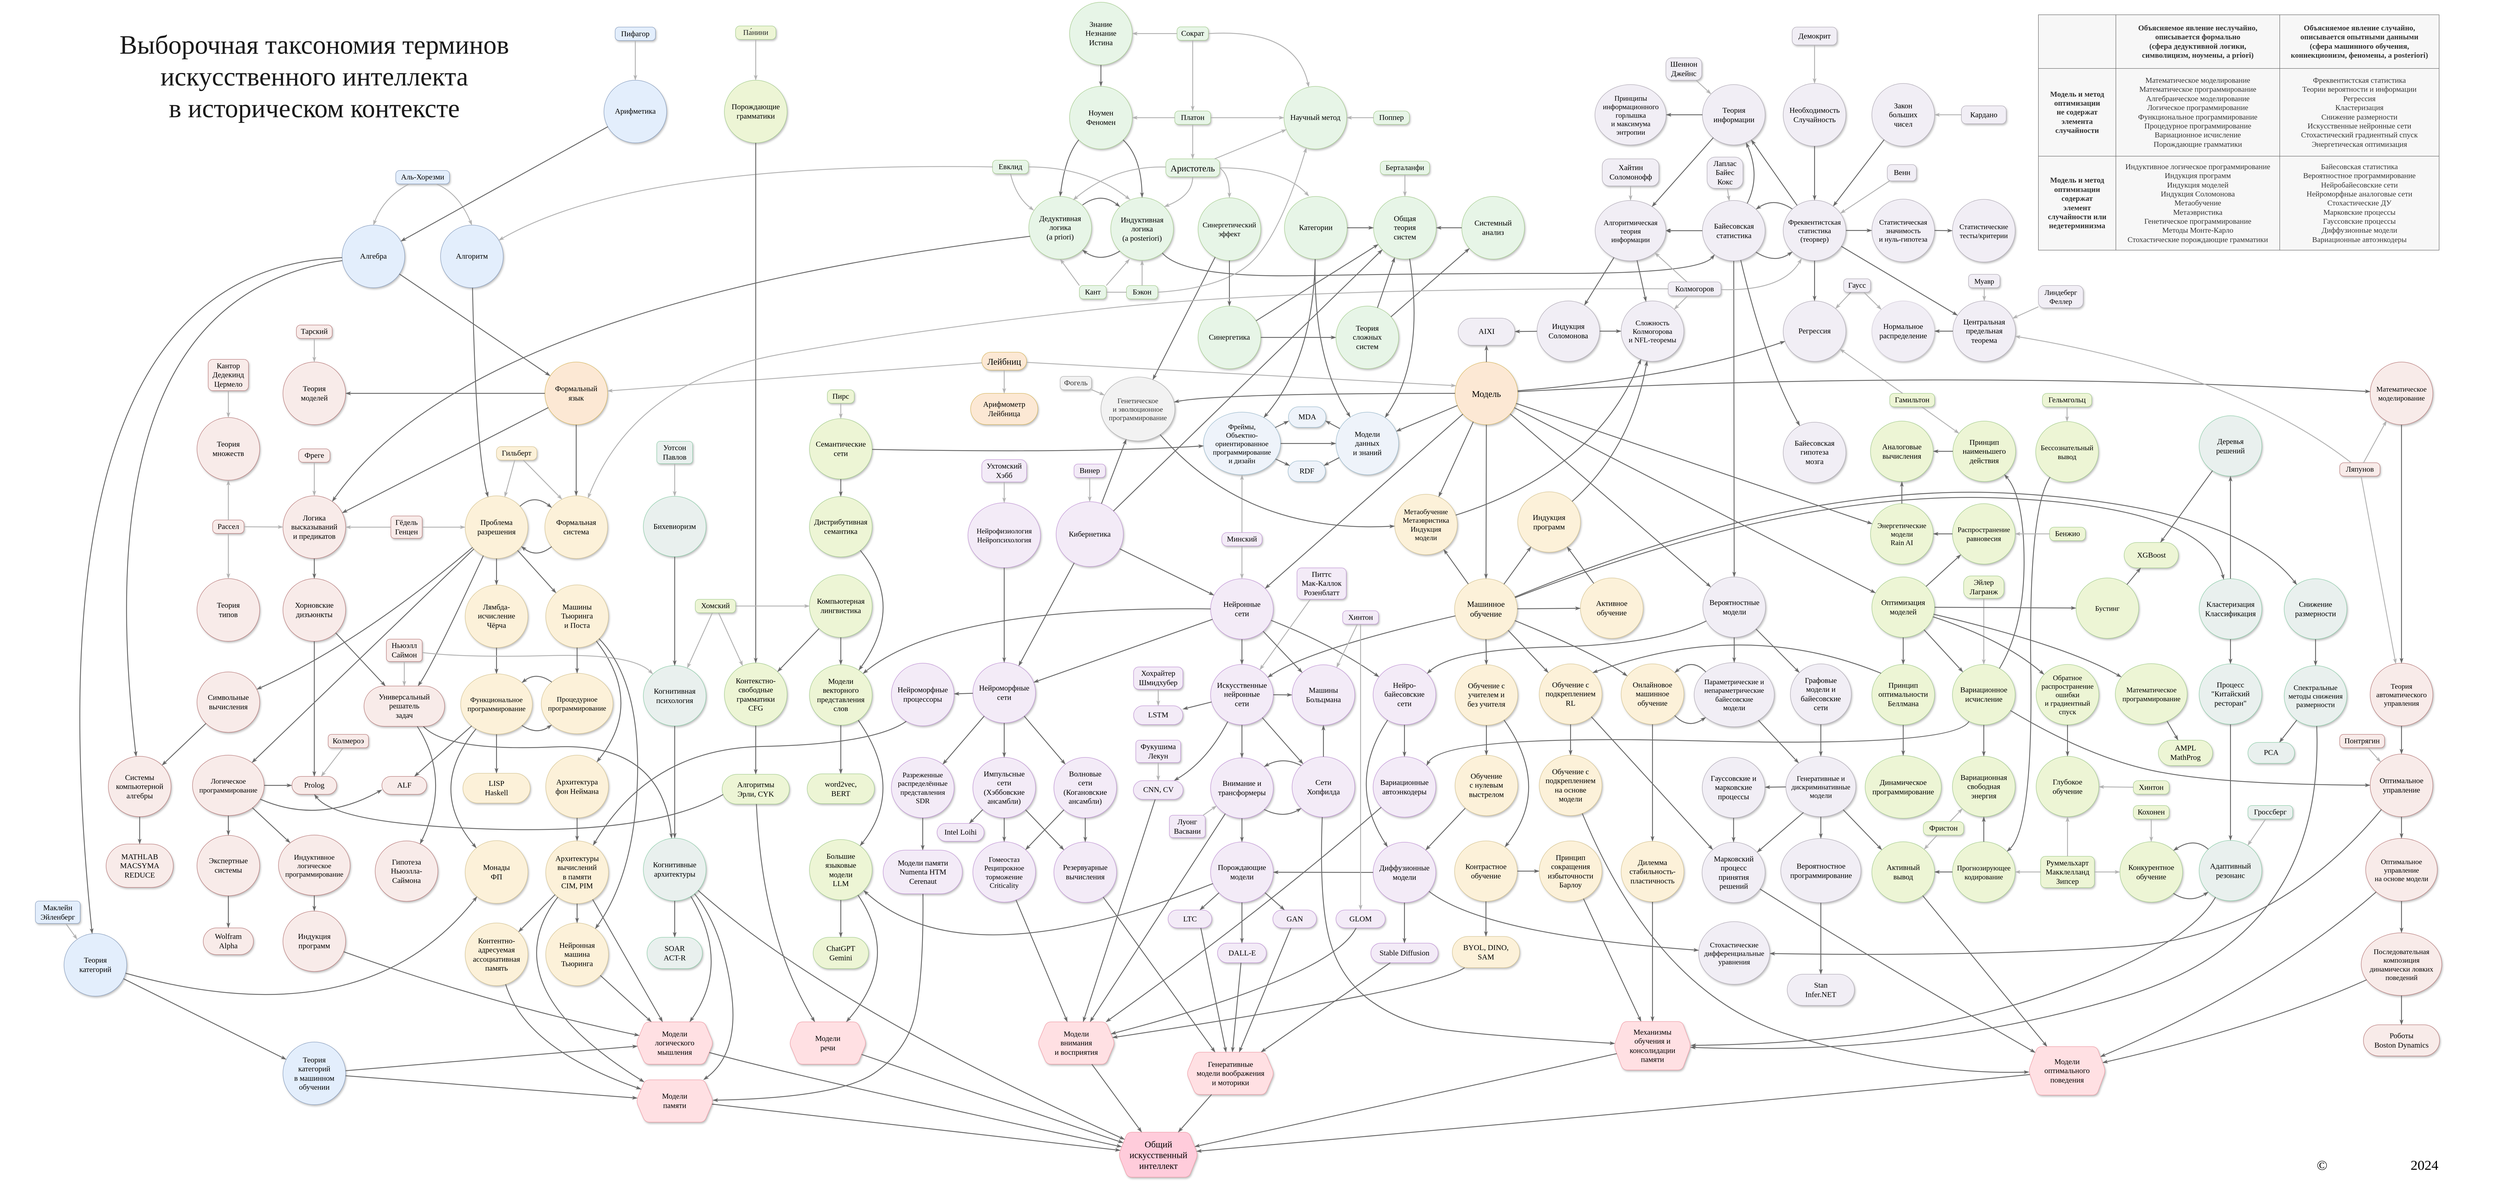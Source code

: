 <mxfile version="25.0.3">
  <diagram name="Page-1" id="ad52d381-51e7-2e0d-a935-2d0ddd2fd229">
    <mxGraphModel dx="5625" dy="2209" grid="1" gridSize="10" guides="1" tooltips="1" connect="1" arrows="1" fold="1" page="1" pageScale="1" pageWidth="1654" pageHeight="1169" background="none" math="0" shadow="0">
      <root>
        <mxCell id="0" />
        <mxCell id="1" parent="0" />
        <mxCell id="2c924340bb9dbf6c-4" value="&lt;div&gt;&lt;font style=&quot;font-size: 17px;&quot;&gt;Знание&lt;br&gt;Незнание&lt;br&gt;Истина&lt;/font&gt;&lt;/div&gt;" style="ellipse;whiteSpace=wrap;html=1;rounded=1;shadow=1;comic=0;labelBackgroundColor=none;strokeWidth=1;fontFamily=Times New Roman;fontSize=12;align=center;perimeterSpacing=0;strokeColor=#A4CC8D;fillStyle=auto;fillColor=#E7F5E7;verticalAlign=middle;fontColor=default;" parent="1" vertex="1">
          <mxGeometry x="1186" y="82" width="140" height="140" as="geometry" />
        </mxCell>
        <mxCell id="2c924340bb9dbf6c-23" value="&lt;font style=&quot;font-size: 17px;&quot;&gt;Prolog&lt;/font&gt;" style="whiteSpace=wrap;html=1;rounded=1;shadow=1;comic=0;labelBackgroundColor=none;strokeWidth=1;fontFamily=Times New Roman;fontSize=12;align=center;arcSize=50;fillStyle=auto;strokeColor=#B87979;verticalAlign=middle;fontColor=default;fillColor=#F8EBE9;" parent="1" vertex="1">
          <mxGeometry x="-551" y="1812" width="100" height="40" as="geometry" />
        </mxCell>
        <mxCell id="2c924340bb9dbf6c-47" value="" style="edgeStyle=none;rounded=0;html=1;labelBackgroundColor=none;startArrow=none;startFill=0;startSize=5;endArrow=classicThin;endFill=1;endSize=5;jettySize=auto;orthogonalLoop=1;strokeColor=#696969;strokeWidth=2;fontFamily=Times New Roman;fontSize=12;exitX=0;exitY=0;exitDx=0;exitDy=0;entryX=1;entryY=0;entryDx=0;entryDy=0;curved=1;align=center;verticalAlign=middle;fontColor=default;" parent="1" source="GqTlXlMeytFH90FR9I8b-3" target="GqTlXlMeytFH90FR9I8b-5" edge="1">
          <mxGeometry relative="1" as="geometry">
            <mxPoint x="2970.58" y="598.392" as="sourcePoint" />
            <Array as="points">
              <mxPoint x="2760" y="517" />
            </Array>
          </mxGeometry>
        </mxCell>
        <mxCell id="2c924340bb9dbf6c-51" value="&lt;font style=&quot;font-size: 17px;&quot;&gt;Демокрит&lt;/font&gt;" style="rounded=1;whiteSpace=wrap;html=1;shadow=1;comic=0;labelBackgroundColor=none;strokeWidth=1;fontFamily=Times New Roman;fontSize=12;align=center;fillColor=#F1EEF5;strokeColor=#AFA9B5;resizable=1;autosize=0;fillStyle=auto;verticalAlign=middle;fontColor=default;arcSize=26;" parent="1" vertex="1">
          <mxGeometry x="2800" y="137.5" width="100" height="40" as="geometry" />
        </mxCell>
        <mxCell id="2c924340bb9dbf6c-66" value="" style="edgeStyle=none;rounded=1;html=1;labelBackgroundColor=none;startArrow=none;startFill=0;startSize=5;endArrow=classicThin;endFill=1;endSize=5;jettySize=auto;orthogonalLoop=1;strokeColor=#B3B3B3;strokeWidth=2;fontFamily=Times New Roman;fontSize=12;entryX=0.5;entryY=0;entryDx=0;entryDy=0;align=center;verticalAlign=middle;fontColor=default;" parent="1" source="2c924340bb9dbf6c-51" target="GqTlXlMeytFH90FR9I8b-2" edge="1">
          <mxGeometry relative="1" as="geometry" />
        </mxCell>
        <mxCell id="GqTlXlMeytFH90FR9I8b-2" value="&lt;div&gt;&lt;font style=&quot;font-size: 17px;&quot;&gt;Необходимость&lt;/font&gt;&lt;/div&gt;&lt;div&gt;&lt;font style=&quot;font-size: 17px;&quot;&gt;Случайность&lt;/font&gt;&lt;/div&gt;" style="ellipse;whiteSpace=wrap;html=1;rounded=1;shadow=1;comic=0;labelBackgroundColor=none;strokeWidth=1;fontFamily=Times New Roman;fontSize=12;align=center;perimeterSpacing=0;strokeColor=#AFA9B5;fillStyle=auto;fillColor=#F1EEF5;verticalAlign=middle;fontColor=default;autosize=0;resizable=1;arcSize=26;" parent="1" vertex="1">
          <mxGeometry x="2780" y="263.5" width="140" height="140" as="geometry" />
        </mxCell>
        <mxCell id="GqTlXlMeytFH90FR9I8b-3" value="&lt;span style=&quot;font-size: 16px; background-color: initial;&quot;&gt;Фреквентистская&lt;br&gt;статистика&lt;br&gt;(теорвер)&lt;/span&gt;" style="ellipse;whiteSpace=wrap;html=1;rounded=1;shadow=1;comic=0;labelBackgroundColor=none;strokeWidth=1;fontFamily=Times New Roman;fontSize=12;align=center;perimeterSpacing=0;strokeColor=#AFA9B5;fillStyle=auto;fillColor=#F1EEF5;verticalAlign=middle;fontColor=default;autosize=0;resizable=1;horizontal=1;arcSize=26;" parent="1" vertex="1">
          <mxGeometry x="2780" y="524.5" width="140" height="135" as="geometry" />
        </mxCell>
        <mxCell id="GqTlXlMeytFH90FR9I8b-4" value="" style="edgeStyle=none;rounded=1;html=1;labelBackgroundColor=none;startArrow=none;startFill=0;startSize=5;endArrow=classicThin;endFill=1;endSize=5;jettySize=auto;orthogonalLoop=1;strokeColor=#696969;strokeWidth=2;fontFamily=Times New Roman;fontSize=12;align=center;verticalAlign=middle;fontColor=default;exitX=0.5;exitY=1;exitDx=0;exitDy=0;" parent="1" source="GqTlXlMeytFH90FR9I8b-2" target="GqTlXlMeytFH90FR9I8b-3" edge="1">
          <mxGeometry relative="1" as="geometry">
            <mxPoint x="2850" y="455.5" as="sourcePoint" />
            <mxPoint x="2860" y="325.5" as="targetPoint" />
          </mxGeometry>
        </mxCell>
        <mxCell id="76Sh3b03Kev3fN6mZjrU-10" value="" style="edgeStyle=orthogonalEdgeStyle;rounded=0;orthogonalLoop=1;jettySize=auto;html=1;" parent="1" source="GqTlXlMeytFH90FR9I8b-5" target="91yAgsepNv5IRO09EOlR-15" edge="1">
          <mxGeometry relative="1" as="geometry" />
        </mxCell>
        <mxCell id="GqTlXlMeytFH90FR9I8b-5" value="&lt;span style=&quot;background-color: initial;&quot;&gt;&lt;font style=&quot;font-size: 17px;&quot;&gt;Байесовская&lt;br&gt;статистика&lt;/font&gt;&lt;br&gt;&lt;/span&gt;" style="ellipse;whiteSpace=wrap;html=1;rounded=1;shadow=1;comic=0;labelBackgroundColor=none;strokeWidth=1;fontFamily=Times New Roman;fontSize=12;align=center;perimeterSpacing=0;strokeColor=#AFA9B5;fillStyle=auto;fillColor=#F1EEF5;verticalAlign=middle;fontColor=default;autosize=0;resizable=1;horizontal=1;arcSize=26;" parent="1" vertex="1">
          <mxGeometry x="2599.5" y="525" width="140" height="135" as="geometry" />
        </mxCell>
        <mxCell id="GqTlXlMeytFH90FR9I8b-7" value="" style="edgeStyle=none;rounded=0;html=1;labelBackgroundColor=none;startArrow=none;startFill=0;startSize=5;endArrow=classicThin;endFill=1;endSize=5;jettySize=auto;orthogonalLoop=1;strokeColor=#696969;strokeWidth=2;fontFamily=Times New Roman;fontSize=12;entryX=0;entryY=1;entryDx=0;entryDy=0;exitX=1;exitY=1;exitDx=0;exitDy=0;align=center;verticalAlign=middle;fontColor=default;curved=1;" parent="1" source="GqTlXlMeytFH90FR9I8b-5" target="GqTlXlMeytFH90FR9I8b-3" edge="1">
          <mxGeometry relative="1" as="geometry">
            <mxPoint x="3151" y="349" as="sourcePoint" />
            <mxPoint x="3151" y="417" as="targetPoint" />
            <Array as="points">
              <mxPoint x="2760" y="667" />
            </Array>
          </mxGeometry>
        </mxCell>
        <mxCell id="GqTlXlMeytFH90FR9I8b-8" value="&lt;font style=&quot;font-size: 17px;&quot;&gt;Лаплас&lt;br&gt;Байес&lt;/font&gt;&lt;div&gt;&lt;span style=&quot;font-size: 17px;&quot;&gt;Кокс&lt;/span&gt;&lt;/div&gt;" style="rounded=1;whiteSpace=wrap;html=1;shadow=1;comic=0;labelBackgroundColor=none;strokeWidth=1;fontFamily=Times New Roman;fontSize=12;align=center;fillColor=#F1EEF5;strokeColor=#AFA9B5;resizable=1;autosize=1;fillStyle=auto;verticalAlign=middle;fontColor=default;arcSize=26;" parent="1" vertex="1">
          <mxGeometry x="2610" y="428" width="80" height="70" as="geometry" />
        </mxCell>
        <mxCell id="GqTlXlMeytFH90FR9I8b-9" value="" style="edgeStyle=none;rounded=1;html=1;labelBackgroundColor=none;startArrow=none;startFill=0;startSize=5;endArrow=classicThin;endFill=1;endSize=5;jettySize=auto;orthogonalLoop=1;strokeColor=#B3B3B3;strokeWidth=2;fontFamily=Times New Roman;fontSize=12;" parent="1" source="GqTlXlMeytFH90FR9I8b-8" target="GqTlXlMeytFH90FR9I8b-5" edge="1">
          <mxGeometry relative="1" as="geometry">
            <mxPoint x="2499.5" y="255" as="sourcePoint" />
            <mxPoint x="2499.5" y="325" as="targetPoint" />
          </mxGeometry>
        </mxCell>
        <mxCell id="GqTlXlMeytFH90FR9I8b-10" value="&lt;span style=&quot;font-size: 17px;&quot;&gt;Венн&lt;/span&gt;" style="rounded=1;whiteSpace=wrap;html=1;shadow=1;comic=0;labelBackgroundColor=none;strokeWidth=1;fontFamily=Times New Roman;fontSize=12;align=center;fillColor=#F1EEF5;strokeColor=#AFA9B5;resizable=1;autosize=0;fillStyle=auto;verticalAlign=middle;fontColor=default;arcSize=26;" parent="1" vertex="1">
          <mxGeometry x="3012.5" y="444.75" width="65" height="36.5" as="geometry" />
        </mxCell>
        <mxCell id="GqTlXlMeytFH90FR9I8b-11" value="" style="edgeStyle=none;rounded=1;html=1;labelBackgroundColor=none;startArrow=none;startFill=0;startSize=5;endArrow=classicThin;endFill=1;endSize=5;jettySize=auto;orthogonalLoop=1;strokeColor=#B3B3B3;strokeWidth=2;fontFamily=Times New Roman;fontSize=12;" parent="1" source="GqTlXlMeytFH90FR9I8b-10" target="GqTlXlMeytFH90FR9I8b-3" edge="1">
          <mxGeometry relative="1" as="geometry">
            <mxPoint x="2780" y="470" as="sourcePoint" />
            <mxPoint x="3040" y="535.5" as="targetPoint" />
          </mxGeometry>
        </mxCell>
        <mxCell id="GqTlXlMeytFH90FR9I8b-12" value="&lt;span style=&quot;background-color: initial;&quot;&gt;&lt;font style=&quot;font-size: 17px;&quot;&gt;Теория&lt;br&gt;информации&lt;/font&gt;&lt;/span&gt;" style="ellipse;whiteSpace=wrap;html=1;rounded=1;shadow=1;comic=0;labelBackgroundColor=none;strokeWidth=1;fontFamily=Times New Roman;fontSize=12;align=center;perimeterSpacing=0;strokeColor=#AFA9B5;fillStyle=auto;fillColor=#F1EEF5;verticalAlign=middle;fontColor=default;autosize=0;resizable=1;horizontal=1;arcSize=26;" parent="1" vertex="1">
          <mxGeometry x="2599.5" y="266" width="140" height="135" as="geometry" />
        </mxCell>
        <mxCell id="GqTlXlMeytFH90FR9I8b-13" value="&lt;span style=&quot;font-size: 17px;&quot;&gt;Шеннон&lt;/span&gt;&lt;div&gt;&lt;span style=&quot;font-size: 17px;&quot;&gt;Джейнс&lt;/span&gt;&lt;/div&gt;" style="rounded=1;whiteSpace=wrap;html=1;shadow=1;comic=0;labelBackgroundColor=none;strokeWidth=1;fontFamily=Times New Roman;fontSize=12;align=center;fillColor=#F1EEF5;strokeColor=#AFA9B5;resizable=1;autosize=1;fillStyle=auto;verticalAlign=middle;fontColor=default;arcSize=26;" parent="1" vertex="1">
          <mxGeometry x="2518" y="206.25" width="80" height="50" as="geometry" />
        </mxCell>
        <mxCell id="GqTlXlMeytFH90FR9I8b-14" value="" style="edgeStyle=none;rounded=1;html=1;labelBackgroundColor=none;startArrow=none;startFill=0;startSize=5;endArrow=classicThin;endFill=1;endSize=5;jettySize=auto;orthogonalLoop=1;strokeColor=#B3B3B3;strokeWidth=2;fontFamily=Times New Roman;fontSize=12;" parent="1" source="GqTlXlMeytFH90FR9I8b-13" target="GqTlXlMeytFH90FR9I8b-12" edge="1">
          <mxGeometry relative="1" as="geometry">
            <mxPoint x="3164" y="308.5" as="sourcePoint" />
            <mxPoint x="3184" y="351.5" as="targetPoint" />
          </mxGeometry>
        </mxCell>
        <mxCell id="GqTlXlMeytFH90FR9I8b-15" value="" style="edgeStyle=none;rounded=1;html=1;labelBackgroundColor=none;startArrow=none;startFill=0;startSize=5;endArrow=classicThin;endFill=1;endSize=5;jettySize=auto;orthogonalLoop=1;strokeColor=#696969;strokeWidth=2;fontFamily=Times New Roman;fontSize=12;align=center;verticalAlign=middle;fontColor=default;" parent="1" source="GqTlXlMeytFH90FR9I8b-3" target="GqTlXlMeytFH90FR9I8b-12" edge="1">
          <mxGeometry relative="1" as="geometry">
            <mxPoint x="4201.04" y="586.995" as="sourcePoint" />
            <mxPoint x="4285" y="666.01" as="targetPoint" />
          </mxGeometry>
        </mxCell>
        <mxCell id="GqTlXlMeytFH90FR9I8b-16" value="&lt;span style=&quot;font-size: 17px;&quot;&gt;Сократ&lt;/span&gt;" style="rounded=1;whiteSpace=wrap;html=1;shadow=1;comic=0;labelBackgroundColor=none;strokeWidth=1;fontFamily=Times New Roman;fontSize=12;align=center;fillColor=#E7F5E7;strokeColor=#A4CC8D;resizable=1;autosize=1;fillStyle=auto;verticalAlign=middle;fontColor=default;arcSize=28;" parent="1" vertex="1">
          <mxGeometry x="1426" y="137" width="70" height="30" as="geometry" />
        </mxCell>
        <mxCell id="GqTlXlMeytFH90FR9I8b-19" value="" style="edgeStyle=none;rounded=1;html=1;labelBackgroundColor=none;startArrow=none;startFill=0;startSize=5;endArrow=classicThin;endFill=1;endSize=5;jettySize=auto;orthogonalLoop=1;strokeColor=#B3B3B3;strokeWidth=2;fontFamily=Times New Roman;fontSize=12;" parent="1" source="GqTlXlMeytFH90FR9I8b-16" target="2c924340bb9dbf6c-4" edge="1">
          <mxGeometry relative="1" as="geometry">
            <mxPoint x="1418" y="152" as="sourcePoint" />
            <mxPoint x="1326.0" y="152" as="targetPoint" />
          </mxGeometry>
        </mxCell>
        <mxCell id="GqTlXlMeytFH90FR9I8b-20" value="&lt;div&gt;&lt;font style=&quot;font-size: 17px;&quot;&gt;Ноумен&lt;br&gt;Феномен&lt;/font&gt;&lt;/div&gt;" style="ellipse;whiteSpace=wrap;html=1;rounded=1;shadow=1;comic=0;labelBackgroundColor=none;strokeWidth=1;fontFamily=Times New Roman;fontSize=12;align=center;perimeterSpacing=0;strokeColor=#A4CC8D;fillStyle=auto;fillColor=#E7F5E7;" parent="1" vertex="1">
          <mxGeometry x="1186" y="270" width="140" height="140" as="geometry" />
        </mxCell>
        <mxCell id="GqTlXlMeytFH90FR9I8b-21" value="&lt;div&gt;&lt;font style=&quot;font-size: 17px;&quot;&gt;Дедуктивная&lt;/font&gt;&lt;/div&gt;&lt;div&gt;&lt;font style=&quot;font-size: 17px;&quot;&gt;логика&lt;/font&gt;&lt;/div&gt;&lt;div&gt;&lt;font style=&quot;font-size: 17px;&quot;&gt;(a priori)&lt;/font&gt;&lt;/div&gt;" style="ellipse;whiteSpace=wrap;html=1;rounded=1;shadow=1;comic=0;labelBackgroundColor=none;strokeWidth=1;fontFamily=Times New Roman;fontSize=12;align=center;perimeterSpacing=0;strokeColor=#A4CC8D;fillStyle=auto;fillColor=#E7F5E7;verticalAlign=middle;fontColor=default;" parent="1" vertex="1">
          <mxGeometry x="1095" y="516" width="140" height="140" as="geometry" />
        </mxCell>
        <mxCell id="GqTlXlMeytFH90FR9I8b-22" value="&lt;div&gt;&lt;font style=&quot;font-size: 17px;&quot;&gt;Индуктивная&lt;/font&gt;&lt;/div&gt;&lt;div&gt;&lt;font style=&quot;font-size: 17px;&quot;&gt;логика&lt;/font&gt;&lt;/div&gt;&lt;div&gt;&lt;font style=&quot;font-size: 17px;&quot;&gt;(a posteriori)&lt;/font&gt;&lt;/div&gt;" style="ellipse;whiteSpace=wrap;html=1;rounded=1;shadow=1;comic=0;labelBackgroundColor=none;strokeWidth=1;fontFamily=Times New Roman;fontSize=12;align=center;perimeterSpacing=0;strokeColor=#A4CC8D;fillStyle=auto;fillColor=#E7F5E7;verticalAlign=middle;fontColor=default;" parent="1" vertex="1">
          <mxGeometry x="1278" y="518.5" width="140" height="140" as="geometry" />
        </mxCell>
        <mxCell id="GqTlXlMeytFH90FR9I8b-23" value="" style="edgeStyle=none;rounded=0;html=1;labelBackgroundColor=none;startArrow=none;startFill=0;startSize=5;endArrow=classicThin;endFill=1;endSize=5;jettySize=auto;orthogonalLoop=1;strokeColor=#696969;strokeWidth=2;fontFamily=Times New Roman;fontSize=12;entryX=1;entryY=1;entryDx=0;entryDy=0;exitX=0;exitY=1;exitDx=0;exitDy=0;curved=1;align=center;verticalAlign=middle;fontColor=default;" parent="1" source="GqTlXlMeytFH90FR9I8b-22" target="GqTlXlMeytFH90FR9I8b-21" edge="1">
          <mxGeometry relative="1" as="geometry">
            <mxPoint x="1305" y="647" as="sourcePoint" />
            <mxPoint x="1225" y="645" as="targetPoint" />
            <Array as="points">
              <mxPoint x="1255" y="665" />
            </Array>
          </mxGeometry>
        </mxCell>
        <mxCell id="GqTlXlMeytFH90FR9I8b-24" value="" style="edgeStyle=none;rounded=0;html=1;labelBackgroundColor=none;startArrow=none;startFill=0;startSize=5;endArrow=classicThin;endFill=1;endSize=5;jettySize=auto;orthogonalLoop=1;strokeColor=#696969;strokeWidth=2;fontFamily=Times New Roman;fontSize=12;entryX=0;entryY=0;entryDx=0;entryDy=0;curved=1;exitX=0.857;exitY=0.136;exitDx=0;exitDy=0;exitPerimeter=0;align=center;verticalAlign=middle;fontColor=default;" parent="1" source="GqTlXlMeytFH90FR9I8b-21" target="GqTlXlMeytFH90FR9I8b-22" edge="1">
          <mxGeometry relative="1" as="geometry">
            <mxPoint x="1216" y="545" as="sourcePoint" />
            <mxPoint x="1296" y="535" as="targetPoint" />
            <Array as="points">
              <mxPoint x="1256" y="505" />
            </Array>
          </mxGeometry>
        </mxCell>
        <mxCell id="GqTlXlMeytFH90FR9I8b-25" value="&lt;span style=&quot;font-size: 17px;&quot;&gt;Платон&lt;/span&gt;" style="rounded=1;whiteSpace=wrap;html=1;shadow=1;comic=0;labelBackgroundColor=none;strokeWidth=1;fontFamily=Times New Roman;fontSize=12;align=center;fillColor=#E7F5E7;strokeColor=#A4CC8D;resizable=1;autosize=1;fillStyle=auto;verticalAlign=middle;fontColor=default;arcSize=28;" parent="1" vertex="1">
          <mxGeometry x="1421" y="325" width="80" height="30" as="geometry" />
        </mxCell>
        <mxCell id="GqTlXlMeytFH90FR9I8b-26" value="" style="edgeStyle=none;rounded=1;html=1;labelBackgroundColor=none;startArrow=none;startFill=0;startSize=5;endArrow=classicThin;endFill=1;endSize=5;jettySize=auto;orthogonalLoop=1;strokeColor=#B3B3B3;strokeWidth=2;fontFamily=Times New Roman;fontSize=12;entryX=1;entryY=0.5;entryDx=0;entryDy=0;" parent="1" source="GqTlXlMeytFH90FR9I8b-25" target="GqTlXlMeytFH90FR9I8b-20" edge="1">
          <mxGeometry relative="1" as="geometry">
            <mxPoint x="1413" y="340.0" as="sourcePoint" />
            <mxPoint x="1336" y="147" as="targetPoint" />
          </mxGeometry>
        </mxCell>
        <mxCell id="GqTlXlMeytFH90FR9I8b-27" value="&lt;font style=&quot;font-size: 20px;&quot;&gt;Аристотель&lt;/font&gt;" style="rounded=1;whiteSpace=wrap;html=1;shadow=1;comic=0;labelBackgroundColor=none;strokeWidth=1;fontFamily=Times New Roman;fontSize=12;align=center;fillColor=#E7F5E7;strokeColor=#A4CC8D;resizable=1;autosize=1;fillStyle=auto;verticalAlign=middle;fontColor=default;arcSize=28;" parent="1" vertex="1">
          <mxGeometry x="1401" y="432" width="120" height="40" as="geometry" />
        </mxCell>
        <mxCell id="GqTlXlMeytFH90FR9I8b-28" value="&lt;span style=&quot;font-size: 17px;&quot;&gt;Евклид&lt;/span&gt;" style="rounded=1;whiteSpace=wrap;html=1;shadow=1;comic=0;labelBackgroundColor=none;strokeWidth=1;fontFamily=Times New Roman;fontSize=12;align=center;fillColor=#E7F5E7;strokeColor=#A4CC8D;resizable=1;autosize=1;fillStyle=auto;verticalAlign=middle;fontColor=default;arcSize=28;" parent="1" vertex="1">
          <mxGeometry x="1014" y="435" width="80" height="30" as="geometry" />
        </mxCell>
        <mxCell id="GqTlXlMeytFH90FR9I8b-29" value="&lt;span style=&quot;font-size: 17px;&quot;&gt;Бэкон&lt;/span&gt;" style="rounded=1;whiteSpace=wrap;html=1;shadow=1;comic=0;labelBackgroundColor=none;strokeWidth=1;fontFamily=Times New Roman;fontSize=12;align=center;fillColor=#E7F5E7;strokeColor=#A4CC8D;resizable=1;autosize=1;fillStyle=auto;verticalAlign=middle;fontColor=default;arcSize=28;" parent="1" vertex="1">
          <mxGeometry x="1313" y="715" width="70" height="30" as="geometry" />
        </mxCell>
        <mxCell id="GqTlXlMeytFH90FR9I8b-30" value="&lt;span style=&quot;font-size: 17px;&quot;&gt;Кант&lt;/span&gt;" style="rounded=1;whiteSpace=wrap;html=1;shadow=1;comic=0;labelBackgroundColor=none;strokeWidth=1;fontFamily=Times New Roman;fontSize=12;align=center;fillColor=#E7F5E7;strokeColor=#A4CC8D;resizable=1;autosize=1;fillStyle=auto;verticalAlign=middle;fontColor=default;arcSize=28;" parent="1" vertex="1">
          <mxGeometry x="1208" y="715" width="60" height="30" as="geometry" />
        </mxCell>
        <mxCell id="GqTlXlMeytFH90FR9I8b-31" value="" style="edgeStyle=none;rounded=0;html=1;labelBackgroundColor=none;startArrow=none;startFill=0;startSize=5;endArrow=classicThin;endFill=1;endSize=5;jettySize=auto;orthogonalLoop=1;strokeColor=#696969;strokeWidth=2;fontFamily=Times New Roman;fontSize=12;exitX=0.5;exitY=1;exitDx=0;exitDy=0;entryX=0.5;entryY=0;entryDx=0;entryDy=0;align=center;verticalAlign=middle;fontColor=default;curved=1;" parent="1" source="2c924340bb9dbf6c-4" target="GqTlXlMeytFH90FR9I8b-20" edge="1">
          <mxGeometry relative="1" as="geometry">
            <mxPoint x="1466" y="147" as="sourcePoint" />
            <mxPoint x="1336" y="147" as="targetPoint" />
          </mxGeometry>
        </mxCell>
        <mxCell id="GqTlXlMeytFH90FR9I8b-32" value="" style="edgeStyle=none;rounded=0;html=1;labelBackgroundColor=none;startArrow=none;startFill=0;startSize=5;endArrow=classicThin;endFill=1;endSize=5;jettySize=auto;orthogonalLoop=1;strokeColor=#696969;strokeWidth=2;fontFamily=Times New Roman;fontSize=12;exitX=0;exitY=1;exitDx=0;exitDy=0;entryX=0.5;entryY=0;entryDx=0;entryDy=0;curved=1;align=center;verticalAlign=middle;fontColor=default;" parent="1" source="GqTlXlMeytFH90FR9I8b-20" target="GqTlXlMeytFH90FR9I8b-21" edge="1">
          <mxGeometry relative="1" as="geometry">
            <mxPoint x="1476" y="157" as="sourcePoint" />
            <mxPoint x="1346" y="157" as="targetPoint" />
            <Array as="points">
              <mxPoint x="1176" y="427" />
            </Array>
          </mxGeometry>
        </mxCell>
        <mxCell id="GqTlXlMeytFH90FR9I8b-33" value="" style="edgeStyle=none;rounded=0;html=1;labelBackgroundColor=none;startArrow=none;startFill=0;startSize=5;endArrow=classicThin;endFill=1;endSize=5;jettySize=auto;orthogonalLoop=1;strokeColor=#696969;strokeWidth=2;fontFamily=Times New Roman;fontSize=12;entryX=0.5;entryY=0;entryDx=0;entryDy=0;exitX=1;exitY=1;exitDx=0;exitDy=0;curved=1;align=center;verticalAlign=middle;fontColor=default;" parent="1" source="GqTlXlMeytFH90FR9I8b-20" target="GqTlXlMeytFH90FR9I8b-22" edge="1">
          <mxGeometry relative="1" as="geometry">
            <mxPoint x="1256" y="417" as="sourcePoint" />
            <mxPoint x="1356" y="167" as="targetPoint" />
            <Array as="points">
              <mxPoint x="1346" y="427" />
            </Array>
          </mxGeometry>
        </mxCell>
        <mxCell id="GqTlXlMeytFH90FR9I8b-34" value="" style="edgeStyle=none;rounded=0;html=1;labelBackgroundColor=none;startArrow=none;startFill=0;startSize=5;endArrow=classicThin;endFill=1;endSize=5;jettySize=auto;orthogonalLoop=1;strokeColor=#B3B3B3;strokeWidth=2;fontFamily=Times New Roman;fontSize=12;entryX=0.707;entryY=0.057;entryDx=0;entryDy=0;entryPerimeter=0;curved=1;" parent="1" source="GqTlXlMeytFH90FR9I8b-27" target="GqTlXlMeytFH90FR9I8b-21" edge="1">
          <mxGeometry relative="1" as="geometry">
            <mxPoint x="1398" y="452" as="sourcePoint" />
            <mxPoint x="1336" y="350" as="targetPoint" />
            <Array as="points">
              <mxPoint x="1286" y="447" />
            </Array>
          </mxGeometry>
        </mxCell>
        <mxCell id="GqTlXlMeytFH90FR9I8b-35" value="" style="edgeStyle=none;rounded=0;html=1;labelBackgroundColor=none;startArrow=none;startFill=0;startSize=5;endArrow=classicThin;endFill=1;endSize=5;jettySize=auto;orthogonalLoop=1;strokeColor=#B3B3B3;strokeWidth=2;fontFamily=Times New Roman;fontSize=12;entryX=1;entryY=0;entryDx=0;entryDy=0;exitX=0.5;exitY=1;exitDx=0;exitDy=0;curved=1;" parent="1" source="GqTlXlMeytFH90FR9I8b-27" target="GqTlXlMeytFH90FR9I8b-22" edge="1">
          <mxGeometry relative="1" as="geometry">
            <mxPoint x="1255" y="473" as="sourcePoint" />
            <mxPoint x="1213" y="506" as="targetPoint" />
            <Array as="points">
              <mxPoint x="1461" y="514" />
            </Array>
          </mxGeometry>
        </mxCell>
        <mxCell id="GqTlXlMeytFH90FR9I8b-36" value="" style="edgeStyle=none;rounded=1;html=1;labelBackgroundColor=none;startArrow=none;startFill=0;startSize=5;endArrow=classicThin;endFill=1;endSize=5;jettySize=auto;orthogonalLoop=1;strokeColor=#B3B3B3;strokeWidth=2;fontFamily=Times New Roman;fontSize=12;exitX=0.5;exitY=0;exitDx=0;exitDy=0;entryX=0.5;entryY=1;entryDx=0;entryDy=0;" parent="1" source="GqTlXlMeytFH90FR9I8b-29" target="GqTlXlMeytFH90FR9I8b-22" edge="1">
          <mxGeometry relative="1" as="geometry">
            <mxPoint x="1460" y="350" as="sourcePoint" />
            <mxPoint x="1335" y="350" as="targetPoint" />
          </mxGeometry>
        </mxCell>
        <mxCell id="GqTlXlMeytFH90FR9I8b-37" value="" style="edgeStyle=none;rounded=1;html=1;labelBackgroundColor=none;startArrow=none;startFill=0;startSize=5;endArrow=classicThin;endFill=1;endSize=5;jettySize=auto;orthogonalLoop=1;strokeColor=#B3B3B3;strokeWidth=2;fontFamily=Times New Roman;fontSize=12;exitX=0.5;exitY=1;exitDx=0;exitDy=0;entryX=0.5;entryY=0;entryDx=0;entryDy=0;" parent="1" source="GqTlXlMeytFH90FR9I8b-16" target="GqTlXlMeytFH90FR9I8b-25" edge="1">
          <mxGeometry relative="1" as="geometry">
            <mxPoint x="1236" y="217" as="sourcePoint" />
            <mxPoint x="1236" y="280" as="targetPoint" />
          </mxGeometry>
        </mxCell>
        <mxCell id="GqTlXlMeytFH90FR9I8b-38" value="" style="edgeStyle=none;rounded=1;html=1;labelBackgroundColor=none;startArrow=none;startFill=0;startSize=5;endArrow=classicThin;endFill=1;endSize=5;jettySize=auto;orthogonalLoop=1;strokeColor=#B3B3B3;strokeWidth=2;fontFamily=Times New Roman;fontSize=12;entryX=0.5;entryY=0;entryDx=0;entryDy=0;exitX=0.5;exitY=1;exitDx=0;exitDy=0;" parent="1" source="GqTlXlMeytFH90FR9I8b-25" target="GqTlXlMeytFH90FR9I8b-27" edge="1">
          <mxGeometry relative="1" as="geometry">
            <mxPoint x="1461" y="357" as="sourcePoint" />
            <mxPoint x="1471" y="335" as="targetPoint" />
          </mxGeometry>
        </mxCell>
        <mxCell id="GqTlXlMeytFH90FR9I8b-39" value="" style="edgeStyle=none;rounded=1;html=1;labelBackgroundColor=none;startArrow=none;startFill=0;startSize=5;endArrow=classicThin;endFill=1;endSize=5;jettySize=auto;orthogonalLoop=1;strokeColor=#B3B3B3;strokeWidth=2;fontFamily=Times New Roman;fontSize=12;entryX=0.3;entryY=0.982;entryDx=0;entryDy=0;exitX=1;exitY=0;exitDx=0;exitDy=0;entryPerimeter=0;" parent="1" source="GqTlXlMeytFH90FR9I8b-30" target="GqTlXlMeytFH90FR9I8b-22" edge="1">
          <mxGeometry relative="1" as="geometry">
            <mxPoint x="1500" y="365" as="sourcePoint" />
            <mxPoint x="1500" y="447" as="targetPoint" />
          </mxGeometry>
        </mxCell>
        <mxCell id="GqTlXlMeytFH90FR9I8b-40" value="" style="edgeStyle=none;rounded=1;html=1;labelBackgroundColor=none;startArrow=none;startFill=0;startSize=5;endArrow=classicThin;endFill=1;endSize=5;jettySize=auto;orthogonalLoop=1;strokeColor=#B3B3B3;strokeWidth=2;fontFamily=Times New Roman;fontSize=12;entryX=0.5;entryY=1;entryDx=0;entryDy=0;exitX=0;exitY=0;exitDx=0;exitDy=0;" parent="1" source="GqTlXlMeytFH90FR9I8b-30" target="GqTlXlMeytFH90FR9I8b-21" edge="1">
          <mxGeometry relative="1" as="geometry">
            <mxPoint x="1340" y="725" as="sourcePoint" />
            <mxPoint x="1358" y="669" as="targetPoint" />
          </mxGeometry>
        </mxCell>
        <mxCell id="GqTlXlMeytFH90FR9I8b-41" value="" style="edgeStyle=none;rounded=0;html=1;labelBackgroundColor=none;startArrow=none;startFill=0;startSize=5;endArrow=classicThin;endFill=1;endSize=5;jettySize=auto;orthogonalLoop=1;strokeColor=#B3B3B3;strokeWidth=2;fontFamily=Times New Roman;fontSize=12;entryX=0.307;entryY=0.032;entryDx=0;entryDy=0;entryPerimeter=0;exitX=1;exitY=0.5;exitDx=0;exitDy=0;curved=1;" parent="1" source="GqTlXlMeytFH90FR9I8b-28" target="GqTlXlMeytFH90FR9I8b-22" edge="1">
          <mxGeometry relative="1" as="geometry">
            <mxPoint x="1446" y="462" as="sourcePoint" />
            <mxPoint x="1205" y="534" as="targetPoint" />
            <Array as="points">
              <mxPoint x="1226" y="450" />
            </Array>
          </mxGeometry>
        </mxCell>
        <mxCell id="GqTlXlMeytFH90FR9I8b-42" value="" style="edgeStyle=none;rounded=0;html=1;labelBackgroundColor=none;startArrow=none;startFill=0;startSize=5;endArrow=classicThin;endFill=1;endSize=5;jettySize=auto;orthogonalLoop=1;strokeColor=#B3B3B3;strokeWidth=2;fontFamily=Times New Roman;fontSize=12;exitX=0.5;exitY=1;exitDx=0;exitDy=0;curved=1;entryX=0.079;entryY=0.221;entryDx=0;entryDy=0;entryPerimeter=0;" parent="1" source="GqTlXlMeytFH90FR9I8b-28" target="GqTlXlMeytFH90FR9I8b-21" edge="1">
          <mxGeometry relative="1" as="geometry">
            <mxPoint x="1501" y="477" as="sourcePoint" />
            <mxPoint x="1026" y="517" as="targetPoint" />
            <Array as="points">
              <mxPoint x="1066" y="517" />
            </Array>
          </mxGeometry>
        </mxCell>
        <mxCell id="GqTlXlMeytFH90FR9I8b-44" value="&lt;div&gt;&lt;font style=&quot;font-size: 17px;&quot;&gt;Алгоритм&lt;/font&gt;&lt;/div&gt;" style="ellipse;whiteSpace=wrap;html=1;rounded=1;shadow=1;comic=0;labelBackgroundColor=none;strokeWidth=1;fontFamily=Times New Roman;fontSize=12;align=center;perimeterSpacing=0;strokeColor=#889EBF;fillStyle=auto;fillColor=#E3EEFC;" parent="1" vertex="1">
          <mxGeometry x="-219" y="580" width="140" height="140" as="geometry" />
        </mxCell>
        <mxCell id="GqTlXlMeytFH90FR9I8b-45" value="&lt;div&gt;&lt;font style=&quot;font-size: 17px;&quot;&gt;Алгебра&lt;/font&gt;&lt;/div&gt;" style="ellipse;whiteSpace=wrap;html=1;rounded=1;shadow=1;comic=0;labelBackgroundColor=none;strokeWidth=1;fontFamily=Times New Roman;fontSize=12;align=center;perimeterSpacing=0;strokeColor=#889EBF;fillStyle=auto;fillColor=#E3EEFC;" parent="1" vertex="1">
          <mxGeometry x="-439" y="580" width="140" height="140" as="geometry" />
        </mxCell>
        <mxCell id="GqTlXlMeytFH90FR9I8b-46" value="&lt;span style=&quot;font-size: 17px;&quot;&gt;Аль-Хорезми&lt;/span&gt;" style="rounded=1;whiteSpace=wrap;html=1;shadow=1;comic=0;labelBackgroundColor=none;strokeWidth=1;fontFamily=Times New Roman;fontSize=12;align=center;fillColor=#E3EEFC;strokeColor=#889EBF;resizable=1;autosize=1;fillStyle=auto;verticalAlign=middle;fontColor=default;arcSize=28;" parent="1" vertex="1">
          <mxGeometry x="-319" y="458" width="120" height="30" as="geometry" />
        </mxCell>
        <mxCell id="GqTlXlMeytFH90FR9I8b-47" value="" style="edgeStyle=none;rounded=0;html=1;labelBackgroundColor=none;startArrow=none;startFill=0;startSize=5;endArrow=classicThin;endFill=1;endSize=5;jettySize=auto;orthogonalLoop=1;strokeColor=#B3B3B3;strokeWidth=2;fontFamily=Times New Roman;fontSize=12;entryX=0.5;entryY=0;entryDx=0;entryDy=0;curved=1;exitX=0.25;exitY=1;exitDx=0;exitDy=0;" parent="1" source="GqTlXlMeytFH90FR9I8b-46" target="GqTlXlMeytFH90FR9I8b-45" edge="1">
          <mxGeometry relative="1" as="geometry">
            <mxPoint x="-487" y="528" as="sourcePoint" />
            <mxPoint x="-687" y="525.5" as="targetPoint" />
            <Array as="points">
              <mxPoint x="-346" y="518" />
            </Array>
          </mxGeometry>
        </mxCell>
        <mxCell id="GqTlXlMeytFH90FR9I8b-48" value="" style="edgeStyle=none;rounded=0;html=1;labelBackgroundColor=none;startArrow=none;startFill=0;startSize=5;endArrow=classicThin;endFill=1;endSize=5;jettySize=auto;orthogonalLoop=1;strokeColor=#B3B3B3;strokeWidth=2;fontFamily=Times New Roman;fontSize=12;entryX=0.5;entryY=0;entryDx=0;entryDy=0;curved=1;exitX=0.75;exitY=1;exitDx=0;exitDy=0;" parent="1" source="GqTlXlMeytFH90FR9I8b-46" target="GqTlXlMeytFH90FR9I8b-44" edge="1">
          <mxGeometry relative="1" as="geometry">
            <mxPoint x="-289" y="498" as="sourcePoint" />
            <mxPoint x="-359" y="590" as="targetPoint" />
            <Array as="points">
              <mxPoint x="-179" y="508" />
            </Array>
          </mxGeometry>
        </mxCell>
        <mxCell id="GqTlXlMeytFH90FR9I8b-49" value="" style="edgeStyle=none;rounded=0;html=1;labelBackgroundColor=none;startArrow=none;startFill=0;startSize=5;endArrow=classicThin;endFill=1;endSize=5;jettySize=auto;orthogonalLoop=1;strokeColor=#B3B3B3;strokeWidth=2;fontFamily=Times New Roman;fontSize=12;entryX=0.929;entryY=0.243;entryDx=0;entryDy=0;curved=1;exitX=0;exitY=0.5;exitDx=0;exitDy=0;entryPerimeter=0;" parent="1" source="GqTlXlMeytFH90FR9I8b-28" target="GqTlXlMeytFH90FR9I8b-44" edge="1">
          <mxGeometry relative="1" as="geometry">
            <mxPoint x="-111" y="437" as="sourcePoint" />
            <mxPoint x="-31" y="529" as="targetPoint" />
            <Array as="points">
              <mxPoint x="219" y="437" />
            </Array>
          </mxGeometry>
        </mxCell>
        <mxCell id="GqTlXlMeytFH90FR9I8b-50" value="&lt;div&gt;&lt;font style=&quot;font-size: 20px;&quot;&gt;Модель&lt;/font&gt;&lt;/div&gt;" style="ellipse;whiteSpace=wrap;html=1;rounded=1;shadow=1;comic=0;labelBackgroundColor=none;strokeWidth=1;fontFamily=Times New Roman;fontSize=12;align=center;perimeterSpacing=0;strokeColor=#D7B761;fillStyle=auto;fillColor=#FCE8D4;verticalAlign=middle;arcSize=50;fontColor=default;autosize=0;resizable=1;" parent="1" vertex="1">
          <mxGeometry x="2047" y="886" width="140" height="140" as="geometry" />
        </mxCell>
        <mxCell id="GqTlXlMeytFH90FR9I8b-51" value="&lt;div&gt;&lt;font style=&quot;font-size: 17px;&quot;&gt;Формальный&lt;/font&gt;&lt;/div&gt;&lt;div&gt;&lt;font style=&quot;font-size: 17px;&quot;&gt;язык&lt;/font&gt;&lt;/div&gt;" style="ellipse;whiteSpace=wrap;html=1;rounded=1;shadow=1;comic=0;labelBackgroundColor=none;strokeWidth=1;fontFamily=Times New Roman;fontSize=12;align=center;perimeterSpacing=0;strokeColor=#D7B761;fillStyle=auto;fillColor=#FCE8D4;verticalAlign=middle;fontColor=default;arcSize=50;autosize=0;resizable=1;" parent="1" vertex="1">
          <mxGeometry x="14" y="886" width="140" height="140" as="geometry" />
        </mxCell>
        <mxCell id="GqTlXlMeytFH90FR9I8b-52" value="&lt;font style=&quot;font-size: 20px;&quot;&gt;Лейбниц&lt;/font&gt;" style="rounded=1;whiteSpace=wrap;html=1;shadow=1;comic=0;labelBackgroundColor=none;strokeWidth=1;fontFamily=Times New Roman;fontSize=12;align=center;fillColor=#FCE8D4;strokeColor=#D7B761;resizable=1;autosize=0;fillStyle=auto;verticalAlign=middle;fontColor=default;arcSize=50;" parent="1" vertex="1">
          <mxGeometry x="990" y="864" width="100" height="40" as="geometry" />
        </mxCell>
        <mxCell id="GqTlXlMeytFH90FR9I8b-53" value="" style="edgeStyle=none;rounded=0;html=1;labelBackgroundColor=none;startArrow=none;startFill=0;startSize=5;endArrow=classicThin;endFill=1;endSize=5;jettySize=auto;orthogonalLoop=1;strokeColor=#B3B3B3;strokeWidth=2;fontFamily=Times New Roman;fontSize=12;curved=1;" parent="1" source="GqTlXlMeytFH90FR9I8b-52" target="GqTlXlMeytFH90FR9I8b-51" edge="1">
          <mxGeometry relative="1" as="geometry">
            <mxPoint x="600" y="632" as="sourcePoint" />
            <mxPoint x="600" y="573" as="targetPoint" />
          </mxGeometry>
        </mxCell>
        <mxCell id="GqTlXlMeytFH90FR9I8b-54" value="" style="edgeStyle=none;rounded=0;html=1;labelBackgroundColor=none;startArrow=none;startFill=0;startSize=5;endArrow=classicThin;endFill=1;endSize=5;jettySize=auto;orthogonalLoop=1;strokeColor=#B3B3B3;strokeWidth=2;fontFamily=Times New Roman;fontSize=12;curved=1;entryX=0.016;entryY=0.378;entryDx=0;entryDy=0;entryPerimeter=0;" parent="1" source="GqTlXlMeytFH90FR9I8b-52" target="GqTlXlMeytFH90FR9I8b-50" edge="1">
          <mxGeometry relative="1" as="geometry">
            <mxPoint x="1165" y="854" as="sourcePoint" />
            <mxPoint x="2070" y="940" as="targetPoint" />
          </mxGeometry>
        </mxCell>
        <mxCell id="GqTlXlMeytFH90FR9I8b-55" value="&lt;div&gt;&lt;font style=&quot;font-size: 17px;&quot;&gt;Логика&lt;/font&gt;&lt;/div&gt;&lt;div&gt;&lt;font style=&quot;font-size: 17px;&quot;&gt;высказываний&lt;/font&gt;&lt;/div&gt;&lt;div&gt;&lt;font style=&quot;font-size: 17px;&quot;&gt;и предикатов&lt;/font&gt;&lt;/div&gt;" style="ellipse;whiteSpace=wrap;html=1;rounded=1;shadow=1;comic=0;labelBackgroundColor=none;strokeWidth=1;fontFamily=Times New Roman;fontSize=12;align=center;perimeterSpacing=0;strokeColor=#B87979;fillStyle=auto;fillColor=#F8EBE9;" parent="1" vertex="1">
          <mxGeometry x="-571" y="1185" width="140" height="140" as="geometry" />
        </mxCell>
        <mxCell id="GqTlXlMeytFH90FR9I8b-56" value="" style="edgeStyle=none;rounded=0;html=1;labelBackgroundColor=none;startArrow=none;startFill=0;startSize=5;endArrow=classicThin;endFill=1;endSize=5;jettySize=auto;orthogonalLoop=1;strokeColor=#696969;strokeWidth=2;fontFamily=Times New Roman;fontSize=12;curved=1;align=center;verticalAlign=middle;fontColor=default;exitX=0.021;exitY=0.636;exitDx=0;exitDy=0;exitPerimeter=0;" parent="1" source="GqTlXlMeytFH90FR9I8b-21" target="GqTlXlMeytFH90FR9I8b-55" edge="1">
          <mxGeometry relative="1" as="geometry">
            <mxPoint x="239" y="607" as="sourcePoint" />
            <mxPoint x="320" y="526" as="targetPoint" />
            <Array as="points">
              <mxPoint x="-154" y="758" />
            </Array>
          </mxGeometry>
        </mxCell>
        <mxCell id="GqTlXlMeytFH90FR9I8b-57" value="" style="edgeStyle=none;rounded=0;html=1;labelBackgroundColor=none;startArrow=none;startFill=0;startSize=5;endArrow=classicThin;endFill=1;endSize=5;jettySize=auto;orthogonalLoop=1;strokeColor=#696969;strokeWidth=2;fontFamily=Times New Roman;fontSize=12;curved=1;align=center;verticalAlign=middle;fontColor=default;" parent="1" source="GqTlXlMeytFH90FR9I8b-51" target="GqTlXlMeytFH90FR9I8b-55" edge="1">
          <mxGeometry relative="1" as="geometry">
            <mxPoint x="-122" y="634" as="sourcePoint" />
            <mxPoint x="-725" y="1007" as="targetPoint" />
          </mxGeometry>
        </mxCell>
        <mxCell id="GqTlXlMeytFH90FR9I8b-58" value="&lt;span style=&quot;font-size: 17px;&quot;&gt;Фреге&lt;/span&gt;" style="rounded=1;whiteSpace=wrap;html=1;shadow=1;comic=0;labelBackgroundColor=none;strokeWidth=1;fontFamily=Times New Roman;fontSize=12;align=center;fillColor=#F8EBE9;strokeColor=#B87979;resizable=1;autosize=1;fillStyle=auto;verticalAlign=middle;fontColor=default;arcSize=32;" parent="1" vertex="1">
          <mxGeometry x="-536" y="1080" width="70" height="30" as="geometry" />
        </mxCell>
        <mxCell id="GqTlXlMeytFH90FR9I8b-60" value="" style="edgeStyle=none;rounded=1;html=1;labelBackgroundColor=none;startArrow=none;startFill=0;startSize=5;endArrow=classicThin;endFill=1;endSize=5;jettySize=auto;orthogonalLoop=1;strokeColor=#B3B3B3;strokeWidth=2;fontFamily=Times New Roman;fontSize=12;exitX=0.5;exitY=1;exitDx=0;exitDy=0;entryX=0.5;entryY=0;entryDx=0;entryDy=0;" parent="1" source="GqTlXlMeytFH90FR9I8b-58" target="GqTlXlMeytFH90FR9I8b-55" edge="1">
          <mxGeometry relative="1" as="geometry">
            <mxPoint x="-491" y="1032" as="sourcePoint" />
            <mxPoint x="513" y="370" as="targetPoint" />
          </mxGeometry>
        </mxCell>
        <mxCell id="GqTlXlMeytFH90FR9I8b-61" value="&lt;div&gt;&lt;font style=&quot;font-size: 17px;&quot;&gt;Хорновские&lt;/font&gt;&lt;/div&gt;&lt;div&gt;&lt;font style=&quot;font-size: 17px;&quot;&gt;дизъюнкты&lt;/font&gt;&lt;/div&gt;" style="ellipse;whiteSpace=wrap;html=1;rounded=1;shadow=1;comic=0;labelBackgroundColor=none;strokeWidth=1;fontFamily=Times New Roman;fontSize=12;align=center;perimeterSpacing=0;strokeColor=#B87979;fillStyle=auto;fillColor=#F8EBE9;" parent="1" vertex="1">
          <mxGeometry x="-571" y="1370" width="140" height="140" as="geometry" />
        </mxCell>
        <mxCell id="GqTlXlMeytFH90FR9I8b-62" value="" style="edgeStyle=none;rounded=0;html=1;labelBackgroundColor=none;startArrow=none;startFill=0;startSize=5;endArrow=classicThin;endFill=1;endSize=5;jettySize=auto;orthogonalLoop=1;strokeColor=#696969;strokeWidth=2;fontFamily=Times New Roman;fontSize=12;align=center;verticalAlign=middle;fontColor=default;curved=1;" parent="1" source="GqTlXlMeytFH90FR9I8b-55" target="GqTlXlMeytFH90FR9I8b-61" edge="1">
          <mxGeometry relative="1" as="geometry">
            <mxPoint x="-491" y="1120" as="sourcePoint" />
            <mxPoint x="-501" y="1380" as="targetPoint" />
          </mxGeometry>
        </mxCell>
        <mxCell id="GqTlXlMeytFH90FR9I8b-64" value="" style="edgeStyle=none;rounded=0;html=1;labelBackgroundColor=none;startArrow=none;startFill=0;startSize=5;endArrow=classicThin;endFill=1;endSize=5;jettySize=auto;orthogonalLoop=1;strokeColor=#696969;strokeWidth=2;fontFamily=Times New Roman;fontSize=12;entryX=0.5;entryY=0;entryDx=0;entryDy=0;align=center;verticalAlign=middle;fontColor=default;curved=1;exitX=0.5;exitY=1;exitDx=0;exitDy=0;" parent="1" source="GqTlXlMeytFH90FR9I8b-61" target="2c924340bb9dbf6c-23" edge="1">
          <mxGeometry relative="1" as="geometry">
            <mxPoint x="-501" y="1541" as="sourcePoint" />
            <mxPoint x="-501" y="1601" as="targetPoint" />
          </mxGeometry>
        </mxCell>
        <mxCell id="GqTlXlMeytFH90FR9I8b-66" value="&lt;span style=&quot;font-size: 17px;&quot;&gt;Колмероэ&lt;/span&gt;" style="rounded=1;whiteSpace=wrap;html=1;shadow=1;comic=0;labelBackgroundColor=none;strokeWidth=1;fontFamily=Times New Roman;fontSize=12;align=center;fillColor=#F8EBE9;strokeColor=#B87979;resizable=1;autosize=1;fillStyle=auto;verticalAlign=middle;fontColor=default;arcSize=24;" parent="1" vertex="1">
          <mxGeometry x="-470" y="1718" width="90" height="30" as="geometry" />
        </mxCell>
        <mxCell id="GqTlXlMeytFH90FR9I8b-67" value="&lt;span style=&quot;font-size: 17px;&quot;&gt;Ньюэлл&lt;/span&gt;&lt;div&gt;&lt;span style=&quot;font-size: 17px;&quot;&gt;Саймон&lt;/span&gt;&lt;/div&gt;" style="rounded=1;whiteSpace=wrap;html=1;shadow=1;comic=0;labelBackgroundColor=none;strokeWidth=1;fontFamily=Times New Roman;fontSize=12;align=center;fillColor=#F8EBE9;strokeColor=#B87979;resizable=1;autosize=1;fillStyle=auto;verticalAlign=middle;fontColor=default;" parent="1" vertex="1">
          <mxGeometry x="-340" y="1505.25" width="80" height="50" as="geometry" />
        </mxCell>
        <mxCell id="GqTlXlMeytFH90FR9I8b-68" value="" style="edgeStyle=none;rounded=1;html=1;labelBackgroundColor=none;startArrow=none;startFill=0;startSize=5;endArrow=classicThin;endFill=1;endSize=5;jettySize=auto;orthogonalLoop=1;strokeColor=#B3B3B3;strokeWidth=2;fontFamily=Times New Roman;fontSize=12;" parent="1" source="GqTlXlMeytFH90FR9I8b-66" target="2c924340bb9dbf6c-23" edge="1">
          <mxGeometry relative="1" as="geometry">
            <mxPoint x="-491" y="1333" as="sourcePoint" />
            <mxPoint x="-543.426" y="1804.716" as="targetPoint" />
          </mxGeometry>
        </mxCell>
        <mxCell id="GqTlXlMeytFH90FR9I8b-69" value="" style="edgeStyle=none;rounded=1;html=1;labelBackgroundColor=none;startArrow=none;startFill=0;startSize=5;endArrow=classicThin;endFill=1;endSize=5;jettySize=auto;orthogonalLoop=1;strokeColor=#B3B3B3;strokeWidth=2;fontFamily=Times New Roman;fontSize=12;exitX=0.5;exitY=1;exitDx=0;exitDy=0;" parent="1" source="GqTlXlMeytFH90FR9I8b-67" target="91yAgsepNv5IRO09EOlR-25" edge="1">
          <mxGeometry relative="1" as="geometry">
            <mxPoint x="-520" y="1155" as="sourcePoint" />
            <mxPoint x="-300" y="1595" as="targetPoint" />
          </mxGeometry>
        </mxCell>
        <mxCell id="GqTlXlMeytFH90FR9I8b-70" value="" style="edgeStyle=none;rounded=0;html=1;labelBackgroundColor=none;startArrow=none;startFill=0;startSize=5;endArrow=classicThin;endFill=1;endSize=5;jettySize=auto;orthogonalLoop=1;strokeColor=#696969;strokeWidth=2;fontFamily=Times New Roman;fontSize=12;align=center;verticalAlign=middle;fontColor=default;curved=1;" parent="1" source="GqTlXlMeytFH90FR9I8b-61" target="91yAgsepNv5IRO09EOlR-25" edge="1">
          <mxGeometry relative="1" as="geometry">
            <mxPoint x="-719" y="1502" as="sourcePoint" />
            <mxPoint x="-341.861" y="1603.278" as="targetPoint" />
          </mxGeometry>
        </mxCell>
        <mxCell id="GqTlXlMeytFH90FR9I8b-71" value="&lt;div&gt;&lt;font style=&quot;font-size: 17px;&quot;&gt;Теория&lt;/font&gt;&lt;/div&gt;&lt;div&gt;&lt;font style=&quot;font-size: 17px;&quot;&gt;типов&lt;/font&gt;&lt;/div&gt;" style="ellipse;whiteSpace=wrap;html=1;rounded=1;shadow=1;comic=0;labelBackgroundColor=none;strokeWidth=1;fontFamily=Times New Roman;fontSize=12;align=center;perimeterSpacing=0;strokeColor=#B87979;fillStyle=auto;fillColor=#F8EBE9;" parent="1" vertex="1">
          <mxGeometry x="-763" y="1370" width="140" height="140" as="geometry" />
        </mxCell>
        <mxCell id="GqTlXlMeytFH90FR9I8b-72" value="&lt;span style=&quot;font-size: 17px;&quot;&gt;Рассел&lt;/span&gt;" style="rounded=1;whiteSpace=wrap;html=1;shadow=1;comic=0;labelBackgroundColor=none;strokeWidth=1;fontFamily=Times New Roman;fontSize=12;align=center;fillColor=#F8EBE9;strokeColor=#B87979;resizable=1;autosize=1;fillStyle=auto;verticalAlign=middle;fontColor=default;arcSize=31;" parent="1" vertex="1">
          <mxGeometry x="-728" y="1239" width="70" height="30" as="geometry" />
        </mxCell>
        <mxCell id="GqTlXlMeytFH90FR9I8b-73" value="&lt;span style=&quot;font-size: 17px;&quot;&gt;Гёдель&lt;/span&gt;&lt;div&gt;&lt;span style=&quot;font-size: 17px;&quot;&gt;Генцен&lt;/span&gt;&lt;/div&gt;" style="rounded=1;whiteSpace=wrap;html=1;shadow=1;comic=0;labelBackgroundColor=none;strokeWidth=1;fontFamily=Times New Roman;fontSize=12;align=center;fillColor=#F8EBE9;strokeColor=#B87979;resizable=1;autosize=1;fillStyle=auto;verticalAlign=middle;fontColor=default;" parent="1" vertex="1">
          <mxGeometry x="-330" y="1230" width="70" height="50" as="geometry" />
        </mxCell>
        <mxCell id="GqTlXlMeytFH90FR9I8b-75" value="" style="edgeStyle=none;rounded=0;html=1;labelBackgroundColor=none;startArrow=none;startFill=0;startSize=5;endArrow=classicThin;endFill=1;endSize=5;jettySize=auto;orthogonalLoop=1;strokeColor=#B3B3B3;strokeWidth=2;fontFamily=Times New Roman;fontSize=12;entryX=1;entryY=0.5;entryDx=0;entryDy=0;exitX=0;exitY=0.5;exitDx=0;exitDy=0;curved=1;" parent="1" source="GqTlXlMeytFH90FR9I8b-73" target="GqTlXlMeytFH90FR9I8b-55" edge="1">
          <mxGeometry relative="1" as="geometry">
            <mxPoint x="-489" y="1260" as="sourcePoint" />
            <mxPoint x="-761" y="1602" as="targetPoint" />
          </mxGeometry>
        </mxCell>
        <mxCell id="GqTlXlMeytFH90FR9I8b-76" value="" style="edgeStyle=none;rounded=1;html=1;labelBackgroundColor=none;startArrow=none;startFill=0;startSize=5;endArrow=classicThin;endFill=1;endSize=5;jettySize=auto;orthogonalLoop=1;strokeColor=#B3B3B3;strokeWidth=2;fontFamily=Times New Roman;fontSize=12;" parent="1" source="GqTlXlMeytFH90FR9I8b-72" target="GqTlXlMeytFH90FR9I8b-55" edge="1">
          <mxGeometry relative="1" as="geometry">
            <mxPoint x="-691" y="1305" as="sourcePoint" />
            <mxPoint x="-561" y="1270" as="targetPoint" />
          </mxGeometry>
        </mxCell>
        <mxCell id="GqTlXlMeytFH90FR9I8b-78" value="&lt;div&gt;&lt;font style=&quot;font-size: 17px;&quot;&gt;Проблема&lt;/font&gt;&lt;/div&gt;&lt;div&gt;&lt;span style=&quot;font-size: 17px;&quot;&gt;разрешения&lt;/span&gt;&lt;/div&gt;" style="ellipse;whiteSpace=wrap;html=1;rounded=1;shadow=1;comic=0;labelBackgroundColor=none;strokeWidth=1;fontFamily=Times New Roman;fontSize=12;align=center;perimeterSpacing=0;strokeColor=#D6C492;fillStyle=auto;fillColor=#FCF1D9;verticalAlign=middle;fontColor=default;" parent="1" vertex="1">
          <mxGeometry x="-164" y="1185" width="140" height="140" as="geometry" />
        </mxCell>
        <mxCell id="GqTlXlMeytFH90FR9I8b-79" value="" style="edgeStyle=none;rounded=0;html=1;labelBackgroundColor=none;startArrow=none;startFill=0;startSize=5;endArrow=classicThin;endFill=1;endSize=5;jettySize=auto;orthogonalLoop=1;strokeColor=#B3B3B3;strokeWidth=2;fontFamily=Times New Roman;fontSize=12;exitX=1;exitY=0.5;exitDx=0;exitDy=0;curved=1;entryX=0;entryY=0.5;entryDx=0;entryDy=0;" parent="1" source="GqTlXlMeytFH90FR9I8b-73" target="GqTlXlMeytFH90FR9I8b-78" edge="1">
          <mxGeometry relative="1" as="geometry">
            <mxPoint x="-534" y="1240" as="sourcePoint" />
            <mxPoint x="-704" y="1240" as="targetPoint" />
          </mxGeometry>
        </mxCell>
        <mxCell id="GqTlXlMeytFH90FR9I8b-80" value="&lt;div&gt;&lt;font style=&quot;font-size: 17px;&quot;&gt;Формальная&lt;/font&gt;&lt;/div&gt;&lt;div&gt;&lt;font style=&quot;font-size: 17px;&quot;&gt;система&lt;/font&gt;&lt;/div&gt;" style="ellipse;whiteSpace=wrap;html=1;rounded=1;shadow=1;comic=0;labelBackgroundColor=none;strokeWidth=1;fontFamily=Times New Roman;fontSize=12;align=center;perimeterSpacing=0;strokeColor=#D6C492;fillStyle=auto;fillColor=#FCF1D9;" parent="1" vertex="1">
          <mxGeometry x="14" y="1185" width="140" height="140" as="geometry" />
        </mxCell>
        <mxCell id="GqTlXlMeytFH90FR9I8b-81" value="" style="edgeStyle=none;rounded=0;html=1;labelBackgroundColor=none;startArrow=none;startFill=0;startSize=5;endArrow=classicThin;endFill=1;endSize=5;jettySize=auto;orthogonalLoop=1;strokeColor=#696969;strokeWidth=2;fontFamily=Times New Roman;fontSize=12;exitX=0.5;exitY=1;exitDx=0;exitDy=0;entryX=0.5;entryY=0;entryDx=0;entryDy=0;curved=1;align=center;verticalAlign=middle;fontColor=default;" parent="1" source="GqTlXlMeytFH90FR9I8b-51" target="GqTlXlMeytFH90FR9I8b-80" edge="1">
          <mxGeometry relative="1" as="geometry">
            <mxPoint x="84" y="1087" as="sourcePoint" />
            <mxPoint x="-516" y="1221" as="targetPoint" />
          </mxGeometry>
        </mxCell>
        <mxCell id="GqTlXlMeytFH90FR9I8b-82" value="" style="edgeStyle=none;rounded=0;html=1;labelBackgroundColor=none;startArrow=none;startFill=0;startSize=5;endArrow=classicThin;endFill=1;endSize=5;jettySize=auto;orthogonalLoop=1;strokeColor=#696969;strokeWidth=2;fontFamily=Times New Roman;fontSize=12;curved=1;align=center;verticalAlign=middle;fontColor=default;" parent="1" source="GqTlXlMeytFH90FR9I8b-80" target="GqTlXlMeytFH90FR9I8b-78" edge="1">
          <mxGeometry relative="1" as="geometry">
            <mxPoint x="29" y="1298" as="sourcePoint" />
            <mxPoint x="-56" y="1295" as="targetPoint" />
            <Array as="points">
              <mxPoint x="-4" y="1325" />
            </Array>
          </mxGeometry>
        </mxCell>
        <mxCell id="GqTlXlMeytFH90FR9I8b-83" value="" style="edgeStyle=none;rounded=0;html=1;labelBackgroundColor=none;startArrow=none;startFill=0;startSize=5;endArrow=classicThin;endFill=1;endSize=5;jettySize=auto;orthogonalLoop=1;strokeColor=#696969;strokeWidth=2;fontFamily=Times New Roman;fontSize=12;curved=1;align=center;verticalAlign=middle;fontColor=default;" parent="1" source="GqTlXlMeytFH90FR9I8b-78" target="GqTlXlMeytFH90FR9I8b-80" edge="1">
          <mxGeometry relative="1" as="geometry">
            <mxPoint x="-49" y="1167" as="sourcePoint" />
            <mxPoint x="35" y="1171" as="targetPoint" />
            <Array as="points">
              <mxPoint x="-10" y="1180" />
            </Array>
          </mxGeometry>
        </mxCell>
        <mxCell id="GqTlXlMeytFH90FR9I8b-84" value="" style="edgeStyle=none;rounded=0;html=1;labelBackgroundColor=none;startArrow=none;startFill=0;startSize=5;endArrow=classicThin;endFill=1;endSize=5;jettySize=auto;orthogonalLoop=1;strokeColor=#696969;strokeWidth=2;fontFamily=Times New Roman;fontSize=12;curved=1;align=center;verticalAlign=middle;fontColor=default;" parent="1" source="GqTlXlMeytFH90FR9I8b-44" target="GqTlXlMeytFH90FR9I8b-78" edge="1">
          <mxGeometry relative="1" as="geometry">
            <mxPoint x="586" y="645" as="sourcePoint" />
            <mxPoint x="53" y="1188" as="targetPoint" />
            <Array as="points">
              <mxPoint x="-140" y="1090" />
            </Array>
          </mxGeometry>
        </mxCell>
        <mxCell id="GqTlXlMeytFH90FR9I8b-85" value="&lt;font style=&quot;font-size: 17px;&quot;&gt;Машины&lt;/font&gt;&lt;div&gt;&lt;font style=&quot;font-size: 17px;&quot;&gt;Тьюринга&lt;/font&gt;&lt;/div&gt;&lt;div&gt;&lt;font style=&quot;font-size: 17px;&quot;&gt;и Поста&lt;/font&gt;&lt;/div&gt;" style="ellipse;whiteSpace=wrap;html=1;rounded=1;shadow=1;comic=0;labelBackgroundColor=none;strokeWidth=1;fontFamily=Times New Roman;fontSize=12;align=center;perimeterSpacing=0;strokeColor=#D6C492;fillStyle=auto;fillColor=#FCF1D9;verticalAlign=middle;fontColor=default;" parent="1" vertex="1">
          <mxGeometry x="16" y="1384" width="140" height="140" as="geometry" />
        </mxCell>
        <mxCell id="GqTlXlMeytFH90FR9I8b-86" value="&lt;div&gt;&lt;font style=&quot;font-size: 17px;&quot;&gt;Лямбда-&lt;/font&gt;&lt;/div&gt;&lt;div&gt;&lt;font style=&quot;font-size: 17px;&quot;&gt;исчисление&lt;/font&gt;&lt;/div&gt;&lt;div&gt;&lt;font style=&quot;font-size: 17px;&quot;&gt;Чёрча&lt;/font&gt;&lt;/div&gt;" style="ellipse;whiteSpace=wrap;html=1;rounded=1;shadow=1;comic=0;labelBackgroundColor=none;strokeWidth=1;fontFamily=Times New Roman;fontSize=12;align=center;perimeterSpacing=0;strokeColor=#D6C492;fillStyle=auto;fillColor=#FCF1D9;verticalAlign=middle;fontColor=default;" parent="1" vertex="1">
          <mxGeometry x="-164" y="1384.25" width="140" height="140" as="geometry" />
        </mxCell>
        <mxCell id="GqTlXlMeytFH90FR9I8b-87" value="" style="edgeStyle=none;rounded=0;html=1;labelBackgroundColor=none;startArrow=none;startFill=0;startSize=5;endArrow=classicThin;endFill=1;endSize=5;jettySize=auto;orthogonalLoop=1;strokeColor=#696969;strokeWidth=2;fontFamily=Times New Roman;fontSize=12;curved=1;align=center;verticalAlign=middle;fontColor=default;" parent="1" source="GqTlXlMeytFH90FR9I8b-78" target="GqTlXlMeytFH90FR9I8b-85" edge="1">
          <mxGeometry relative="1" as="geometry">
            <mxPoint x="94" y="1088" as="sourcePoint" />
            <mxPoint x="94" y="1167" as="targetPoint" />
          </mxGeometry>
        </mxCell>
        <mxCell id="GqTlXlMeytFH90FR9I8b-88" value="" style="edgeStyle=none;rounded=0;html=1;labelBackgroundColor=none;startArrow=none;startFill=0;startSize=5;endArrow=classicThin;endFill=1;endSize=5;jettySize=auto;orthogonalLoop=1;strokeColor=#696969;strokeWidth=2;fontFamily=Times New Roman;fontSize=12;curved=1;align=center;verticalAlign=middle;fontColor=default;" parent="1" source="GqTlXlMeytFH90FR9I8b-78" target="GqTlXlMeytFH90FR9I8b-86" edge="1">
          <mxGeometry relative="1" as="geometry">
            <mxPoint x="-84" y="1335" as="sourcePoint" />
            <mxPoint x="-94" y="1394.25" as="targetPoint" />
          </mxGeometry>
        </mxCell>
        <mxCell id="GqTlXlMeytFH90FR9I8b-90" value="" style="edgeStyle=none;rounded=0;html=1;labelBackgroundColor=none;startArrow=none;startFill=0;startSize=5;endArrow=classicThin;endFill=1;endSize=5;jettySize=auto;orthogonalLoop=1;strokeColor=#696969;strokeWidth=2;fontFamily=Times New Roman;fontSize=12;curved=1;align=center;verticalAlign=middle;fontColor=default;" parent="1" source="GqTlXlMeytFH90FR9I8b-86" target="HH8Qyzm25gVhgutufYbr-30" edge="1">
          <mxGeometry relative="1" as="geometry">
            <mxPoint x="-301" y="1311.25" as="sourcePoint" />
            <mxPoint x="-94" y="1586.25" as="targetPoint" />
          </mxGeometry>
        </mxCell>
        <mxCell id="GqTlXlMeytFH90FR9I8b-91" value="&lt;font style=&quot;font-size: 17px;&quot;&gt;Архитектура&lt;/font&gt;&lt;div&gt;&lt;font style=&quot;font-size: 17px;&quot;&gt;фон Неймана&lt;/font&gt;&lt;/div&gt;" style="ellipse;whiteSpace=wrap;html=1;rounded=1;shadow=1;comic=0;labelBackgroundColor=none;strokeWidth=1;fontFamily=Times New Roman;fontSize=12;align=center;perimeterSpacing=0;strokeColor=#D6C492;fillStyle=auto;fillColor=#FCF1D9;verticalAlign=middle;fontColor=default;" parent="1" vertex="1">
          <mxGeometry x="16" y="1764.5" width="140" height="140" as="geometry" />
        </mxCell>
        <mxCell id="GqTlXlMeytFH90FR9I8b-92" value="" style="edgeStyle=none;rounded=0;html=1;labelBackgroundColor=none;startArrow=none;startFill=0;startSize=5;endArrow=classicThin;endFill=1;endSize=5;jettySize=auto;orthogonalLoop=1;strokeColor=#696969;strokeWidth=2;fontFamily=Times New Roman;fontSize=12;curved=1;align=center;verticalAlign=middle;fontColor=default;" parent="1" source="GqTlXlMeytFH90FR9I8b-85" target="GqTlXlMeytFH90FR9I8b-91" edge="1">
          <mxGeometry relative="1" as="geometry">
            <mxPoint x="96" y="1311" as="sourcePoint" />
            <mxPoint x="96" y="1376" as="targetPoint" />
            <Array as="points">
              <mxPoint x="236" y="1648" />
            </Array>
          </mxGeometry>
        </mxCell>
        <mxCell id="GqTlXlMeytFH90FR9I8b-93" value="&lt;span style=&quot;font-size: 17px;&quot;&gt;Гильберт&lt;/span&gt;" style="rounded=1;whiteSpace=wrap;html=1;shadow=1;comic=0;labelBackgroundColor=none;strokeWidth=1;fontFamily=Times New Roman;fontSize=12;align=center;fillColor=#FCF1D9;strokeColor=#D6C492;resizable=1;autosize=1;fillStyle=auto;verticalAlign=middle;fontColor=default;arcSize=34;" parent="1" vertex="1">
          <mxGeometry x="-94" y="1075" width="90" height="30" as="geometry" />
        </mxCell>
        <mxCell id="GqTlXlMeytFH90FR9I8b-94" value="" style="edgeStyle=none;rounded=1;html=1;labelBackgroundColor=none;startArrow=none;startFill=0;startSize=5;endArrow=classicThin;endFill=1;endSize=5;jettySize=auto;orthogonalLoop=1;strokeColor=#B3B3B3;strokeWidth=2;fontFamily=Times New Roman;fontSize=12;" parent="1" source="GqTlXlMeytFH90FR9I8b-93" target="GqTlXlMeytFH90FR9I8b-78" edge="1">
          <mxGeometry relative="1" as="geometry">
            <mxPoint x="-528" y="1092" as="sourcePoint" />
            <mxPoint x="-528" y="1172" as="targetPoint" />
          </mxGeometry>
        </mxCell>
        <mxCell id="GqTlXlMeytFH90FR9I8b-95" value="" style="edgeStyle=none;rounded=1;html=1;labelBackgroundColor=none;startArrow=none;startFill=0;startSize=5;endArrow=classicThin;endFill=1;endSize=5;jettySize=auto;orthogonalLoop=1;strokeColor=#B3B3B3;strokeWidth=2;fontFamily=Times New Roman;fontSize=12;entryX=0.274;entryY=0.056;entryDx=0;entryDy=0;entryPerimeter=0;" parent="1" source="GqTlXlMeytFH90FR9I8b-93" target="GqTlXlMeytFH90FR9I8b-80" edge="1">
          <mxGeometry relative="1" as="geometry">
            <mxPoint x="-14" y="1132" as="sourcePoint" />
            <mxPoint x="50" y="1190" as="targetPoint" />
          </mxGeometry>
        </mxCell>
        <mxCell id="GqTlXlMeytFH90FR9I8b-96" value="&lt;div&gt;&lt;font style=&quot;font-size: 17px;&quot;&gt;Когнитивные&lt;/font&gt;&lt;/div&gt;&lt;div&gt;&lt;font style=&quot;font-size: 17px;&quot;&gt;архитектуры&lt;/font&gt;&lt;/div&gt;" style="ellipse;whiteSpace=wrap;html=1;rounded=1;shadow=1;comic=0;labelBackgroundColor=none;strokeWidth=1;fontFamily=Times New Roman;fontSize=12;align=center;perimeterSpacing=0;strokeColor=#8BCCA8;fillStyle=auto;fillColor=#E9F0EE;verticalAlign=middle;fontColor=default;autosize=0;resizable=1;" parent="1" vertex="1">
          <mxGeometry x="234" y="1950" width="140" height="140" as="geometry" />
        </mxCell>
        <mxCell id="GqTlXlMeytFH90FR9I8b-97" value="" style="edgeStyle=none;rounded=0;html=1;labelBackgroundColor=none;startArrow=none;startFill=0;startSize=5;endArrow=classicThin;endFill=1;endSize=5;jettySize=auto;orthogonalLoop=1;strokeColor=#696969;strokeWidth=2;fontFamily=Times New Roman;fontSize=12;align=center;verticalAlign=middle;fontColor=default;curved=1;" parent="1" source="91yAgsepNv5IRO09EOlR-25" target="GqTlXlMeytFH90FR9I8b-96" edge="1">
          <mxGeometry relative="1" as="geometry">
            <mxPoint x="-257.166" y="1698.296" as="sourcePoint" />
            <mxPoint x="-506" y="1615" as="targetPoint" />
            <Array as="points">
              <mxPoint x="-204" y="1757" />
              <mxPoint x="276" y="1735" />
            </Array>
          </mxGeometry>
        </mxCell>
        <mxCell id="GqTlXlMeytFH90FR9I8b-98" value="&lt;font style=&quot;font-size: 17px;&quot;&gt;Вероятностные&lt;/font&gt;&lt;div&gt;&lt;font style=&quot;font-size: 17px;&quot;&gt;модели&lt;/font&gt;&lt;/div&gt;" style="ellipse;whiteSpace=wrap;html=1;rounded=1;shadow=1;comic=0;labelBackgroundColor=none;strokeWidth=1;fontFamily=Times New Roman;fontSize=12;align=center;perimeterSpacing=0;strokeColor=#AFA9B5;fillStyle=auto;fillColor=#F1EEF5;verticalAlign=middle;fontColor=default;autosize=0;resizable=1;horizontal=1;arcSize=26;" parent="1" vertex="1">
          <mxGeometry x="2600.5" y="1366.25" width="140" height="135" as="geometry" />
        </mxCell>
        <mxCell id="GqTlXlMeytFH90FR9I8b-99" value="&lt;div&gt;&lt;font style=&quot;font-size: 16px;&quot;&gt;Параметрические и&lt;/font&gt;&lt;/div&gt;&lt;font style=&quot;font-size: 16px;&quot;&gt;непараметрические&lt;/font&gt;&lt;div&gt;&lt;font style=&quot;font-size: 16px;&quot;&gt;байесовские&lt;/font&gt;&lt;/div&gt;&lt;div&gt;&lt;font style=&quot;font-size: 16px;&quot;&gt;модели&lt;/font&gt;&lt;/div&gt;" style="ellipse;whiteSpace=wrap;html=1;rounded=1;shadow=1;comic=0;labelBackgroundColor=none;strokeWidth=1;fontFamily=Times New Roman;fontSize=12;align=center;perimeterSpacing=0;strokeColor=#AFA9B5;fillStyle=auto;fillColor=#F1EEF5;verticalAlign=middle;fontColor=default;autosize=0;resizable=1;horizontal=1;arcSize=26;" parent="1" vertex="1">
          <mxGeometry x="2581" y="1557.5" width="179" height="143.5" as="geometry" />
        </mxCell>
        <mxCell id="GqTlXlMeytFH90FR9I8b-100" value="&lt;div&gt;&lt;font style=&quot;font-size: 17px;&quot;&gt;Графовые&lt;/font&gt;&lt;/div&gt;&lt;div&gt;&lt;font style=&quot;font-size: 17px;&quot;&gt;модели и&lt;/font&gt;&lt;/div&gt;&lt;div&gt;&lt;font style=&quot;font-size: 17px;&quot;&gt;байесовские&lt;/font&gt;&lt;/div&gt;&lt;div&gt;&lt;font style=&quot;font-size: 17px;&quot;&gt;сети&lt;/font&gt;&lt;/div&gt;" style="ellipse;whiteSpace=wrap;html=1;rounded=1;shadow=1;comic=0;labelBackgroundColor=none;strokeWidth=1;fontFamily=Times New Roman;fontSize=12;align=center;perimeterSpacing=0;strokeColor=#AFA9B5;fillStyle=auto;fillColor=#F1EEF5;verticalAlign=middle;fontColor=default;autosize=0;resizable=1;horizontal=1;arcSize=26;" parent="1" vertex="1">
          <mxGeometry x="2796" y="1560.5" width="136" height="135" as="geometry" />
        </mxCell>
        <mxCell id="GqTlXlMeytFH90FR9I8b-101" value="" style="edgeStyle=none;rounded=1;html=1;labelBackgroundColor=none;startArrow=none;startFill=0;startSize=5;endArrow=classicThin;endFill=1;endSize=5;jettySize=auto;orthogonalLoop=1;strokeColor=#696969;strokeWidth=2;fontFamily=Times New Roman;fontSize=12;exitX=0.5;exitY=1;exitDx=0;exitDy=0;align=center;verticalAlign=middle;fontColor=default;entryX=0.5;entryY=0;entryDx=0;entryDy=0;" parent="1" source="GqTlXlMeytFH90FR9I8b-5" target="GqTlXlMeytFH90FR9I8b-98" edge="1">
          <mxGeometry relative="1" as="geometry">
            <mxPoint x="2117.5" y="699" as="sourcePoint" />
            <mxPoint x="2048.5" y="774" as="targetPoint" />
          </mxGeometry>
        </mxCell>
        <mxCell id="GqTlXlMeytFH90FR9I8b-102" value="" style="edgeStyle=none;rounded=1;html=1;labelBackgroundColor=none;startArrow=none;startFill=0;startSize=5;endArrow=classicThin;endFill=1;endSize=5;jettySize=auto;orthogonalLoop=1;strokeColor=#696969;strokeWidth=2;fontFamily=Times New Roman;fontSize=12;align=center;verticalAlign=middle;fontColor=default;entryX=0.5;entryY=0;entryDx=0;entryDy=0;exitX=0.5;exitY=1;exitDx=0;exitDy=0;" parent="1" source="GqTlXlMeytFH90FR9I8b-98" target="GqTlXlMeytFH90FR9I8b-99" edge="1">
          <mxGeometry relative="1" as="geometry">
            <mxPoint x="2747.5" y="1009" as="sourcePoint" />
            <mxPoint x="2677.5" y="1387" as="targetPoint" />
          </mxGeometry>
        </mxCell>
        <mxCell id="GqTlXlMeytFH90FR9I8b-103" value="" style="edgeStyle=none;rounded=1;html=1;labelBackgroundColor=none;startArrow=none;startFill=0;startSize=5;endArrow=classicThin;endFill=1;endSize=5;jettySize=auto;orthogonalLoop=1;strokeColor=#696969;strokeWidth=2;fontFamily=Times New Roman;fontSize=12;align=center;verticalAlign=middle;fontColor=default;" parent="1" source="GqTlXlMeytFH90FR9I8b-98" target="GqTlXlMeytFH90FR9I8b-100" edge="1">
          <mxGeometry relative="1" as="geometry">
            <mxPoint x="2649.5" y="1517" as="sourcePoint" />
            <mxPoint x="2624.5" y="1574" as="targetPoint" />
          </mxGeometry>
        </mxCell>
        <mxCell id="GqTlXlMeytFH90FR9I8b-104" value="" style="edgeStyle=none;rounded=0;html=1;labelBackgroundColor=none;startArrow=none;startFill=0;startSize=5;endArrow=classicThin;endFill=1;endSize=5;jettySize=auto;orthogonalLoop=1;strokeColor=#696969;strokeWidth=2;fontFamily=Times New Roman;fontSize=12;curved=1;align=center;verticalAlign=middle;fontColor=default;" parent="1" source="GqTlXlMeytFH90FR9I8b-50" target="GqTlXlMeytFH90FR9I8b-98" edge="1">
          <mxGeometry relative="1" as="geometry">
            <mxPoint x="1751" y="1006.5" as="sourcePoint" />
            <mxPoint x="1259" y="1235.5" as="targetPoint" />
            <Array as="points" />
          </mxGeometry>
        </mxCell>
        <mxCell id="GqTlXlMeytFH90FR9I8b-105" value="&lt;font style=&quot;font-size: 17px;&quot;&gt;Регрессия&lt;/font&gt;" style="ellipse;whiteSpace=wrap;html=1;rounded=1;shadow=1;comic=0;labelBackgroundColor=none;strokeWidth=1;fontFamily=Times New Roman;fontSize=12;align=center;perimeterSpacing=0;strokeColor=#AFA9B5;fillStyle=auto;fillColor=#F1EEF5;verticalAlign=middle;autosize=0;resizable=1;horizontal=1;fontColor=default;arcSize=26;" parent="1" vertex="1">
          <mxGeometry x="2780" y="749.5" width="140" height="135" as="geometry" />
        </mxCell>
        <mxCell id="GqTlXlMeytFH90FR9I8b-106" value="&lt;font style=&quot;font-size: 17px;&quot;&gt;Кластеризация&lt;/font&gt;&lt;div&gt;&lt;font style=&quot;font-size: 17px;&quot;&gt;Классификация&lt;/font&gt;&lt;/div&gt;" style="ellipse;whiteSpace=wrap;html=1;rounded=1;shadow=1;comic=0;labelBackgroundColor=none;strokeWidth=1;fontFamily=Times New Roman;fontSize=12;align=center;perimeterSpacing=0;strokeColor=#8BCCA8;fillStyle=auto;fillColor=#E9F0EE;verticalAlign=middle;autosize=0;resizable=1;horizontal=1;fontColor=default;" parent="1" vertex="1">
          <mxGeometry x="3709" y="1370.25" width="140" height="135" as="geometry" />
        </mxCell>
        <mxCell id="GqTlXlMeytFH90FR9I8b-107" value="&lt;font style=&quot;font-size: 17px;&quot;&gt;Процесс&lt;/font&gt;&lt;div&gt;&lt;font style=&quot;font-size: 17px;&quot;&gt;&quot;Китайский&lt;/font&gt;&lt;/div&gt;&lt;div&gt;&lt;font style=&quot;font-size: 17px;&quot;&gt;ресторан&quot;&lt;/font&gt;&lt;/div&gt;" style="ellipse;whiteSpace=wrap;html=1;rounded=1;shadow=1;comic=0;labelBackgroundColor=none;strokeWidth=1;fontFamily=Times New Roman;fontSize=12;align=center;perimeterSpacing=0;strokeColor=#8BCCA8;fillStyle=auto;fillColor=#E9F0EE;verticalAlign=middle;autosize=0;resizable=1;horizontal=1;fontColor=default;" parent="1" vertex="1">
          <mxGeometry x="3709" y="1560.5" width="140" height="135" as="geometry" />
        </mxCell>
        <mxCell id="GqTlXlMeytFH90FR9I8b-108" value="&lt;font style=&quot;font-size: 17px;&quot;&gt;Адаптивный&lt;/font&gt;&lt;div&gt;&lt;font style=&quot;font-size: 17px;&quot;&gt;резонанс&lt;/font&gt;&lt;/div&gt;" style="ellipse;whiteSpace=wrap;html=1;rounded=1;shadow=1;comic=0;labelBackgroundColor=none;strokeWidth=1;fontFamily=Times New Roman;fontSize=12;align=center;perimeterSpacing=0;strokeColor=#8BCCA8;fillStyle=auto;fillColor=#E9F0EE;verticalAlign=middle;autosize=0;resizable=1;horizontal=1;fontColor=default;" parent="1" vertex="1">
          <mxGeometry x="3709" y="1955" width="140" height="135" as="geometry" />
        </mxCell>
        <mxCell id="GqTlXlMeytFH90FR9I8b-109" value="" style="edgeStyle=none;rounded=0;html=1;labelBackgroundColor=none;startArrow=none;startFill=0;startSize=5;endArrow=classicThin;endFill=1;endSize=5;jettySize=auto;orthogonalLoop=1;strokeColor=#696969;strokeWidth=2;fontFamily=Times New Roman;fontSize=12;curved=1;align=center;verticalAlign=middle;fontColor=default;" parent="1" source="GqTlXlMeytFH90FR9I8b-50" target="GqTlXlMeytFH90FR9I8b-105" edge="1">
          <mxGeometry relative="1" as="geometry">
            <mxPoint x="2151" y="1027.5" as="sourcePoint" />
            <mxPoint x="3011" y="1263.5" as="targetPoint" />
            <Array as="points">
              <mxPoint x="2550" y="920" />
            </Array>
          </mxGeometry>
        </mxCell>
        <mxCell id="GqTlXlMeytFH90FR9I8b-111" value="" style="edgeStyle=none;rounded=1;html=1;labelBackgroundColor=none;startArrow=none;startFill=0;startSize=5;endArrow=classicThin;endFill=1;endSize=5;jettySize=auto;orthogonalLoop=1;strokeColor=#696969;strokeWidth=2;fontFamily=Times New Roman;fontSize=12;align=center;verticalAlign=middle;fontColor=default;" parent="1" source="GqTlXlMeytFH90FR9I8b-106" target="GqTlXlMeytFH90FR9I8b-107" edge="1">
          <mxGeometry relative="1" as="geometry">
            <mxPoint x="3972" y="1349.25" as="sourcePoint" />
            <mxPoint x="3972" y="1395.25" as="targetPoint" />
          </mxGeometry>
        </mxCell>
        <mxCell id="GqTlXlMeytFH90FR9I8b-112" value="" style="edgeStyle=none;rounded=1;html=1;labelBackgroundColor=none;startArrow=none;startFill=0;startSize=5;endArrow=classicThin;endFill=1;endSize=5;jettySize=auto;orthogonalLoop=1;strokeColor=#696969;strokeWidth=2;fontFamily=Times New Roman;fontSize=12;align=center;verticalAlign=middle;fontColor=default;" parent="1" source="GqTlXlMeytFH90FR9I8b-107" target="GqTlXlMeytFH90FR9I8b-108" edge="1">
          <mxGeometry relative="1" as="geometry">
            <mxPoint x="3972" y="1530.25" as="sourcePoint" />
            <mxPoint x="3972" y="1580.25" as="targetPoint" />
          </mxGeometry>
        </mxCell>
        <mxCell id="GqTlXlMeytFH90FR9I8b-113" value="" style="edgeStyle=none;rounded=0;html=1;labelBackgroundColor=none;startArrow=none;startFill=0;startSize=5;endArrow=classicThin;endFill=1;endSize=5;jettySize=auto;orthogonalLoop=1;strokeColor=#696969;strokeWidth=2;fontFamily=Times New Roman;fontSize=12;exitX=0.5;exitY=1;exitDx=0;exitDy=0;align=center;verticalAlign=middle;fontColor=default;entryX=0.5;entryY=0;entryDx=0;entryDy=0;curved=1;" parent="1" source="GqTlXlMeytFH90FR9I8b-3" target="GqTlXlMeytFH90FR9I8b-105" edge="1">
          <mxGeometry relative="1" as="geometry">
            <mxPoint x="3392" y="551" as="sourcePoint" />
            <mxPoint x="3392" y="1208" as="targetPoint" />
          </mxGeometry>
        </mxCell>
        <mxCell id="GqTlXlMeytFH90FR9I8b-114" value="&lt;span style=&quot;font-size: 17px;&quot;&gt;Колмогоров&lt;/span&gt;" style="rounded=1;whiteSpace=wrap;html=1;shadow=1;comic=0;labelBackgroundColor=none;strokeWidth=1;fontFamily=Times New Roman;fontSize=12;align=center;fillColor=#F1EEF5;strokeColor=#AFA9B5;resizable=1;autosize=0;fillStyle=auto;verticalAlign=middle;fontColor=default;arcSize=26;" parent="1" vertex="1">
          <mxGeometry x="2523" y="707" width="118" height="31" as="geometry" />
        </mxCell>
        <mxCell id="GqTlXlMeytFH90FR9I8b-116" value="" style="edgeStyle=none;rounded=0;html=1;labelBackgroundColor=none;startArrow=none;startFill=0;startSize=5;endArrow=classicThin;endFill=1;endSize=5;jettySize=auto;orthogonalLoop=1;strokeColor=#B3B3B3;strokeWidth=2;fontFamily=Times New Roman;fontSize=12;entryX=0.293;entryY=0.967;entryDx=0;entryDy=0;curved=1;entryPerimeter=0;" parent="1" source="GqTlXlMeytFH90FR9I8b-114" target="GqTlXlMeytFH90FR9I8b-3" edge="1">
          <mxGeometry relative="1" as="geometry">
            <mxPoint x="2636.0" y="722.5" as="sourcePoint" />
            <mxPoint x="2542" y="544" as="targetPoint" />
            <Array as="points">
              <mxPoint x="2778" y="728" />
            </Array>
          </mxGeometry>
        </mxCell>
        <mxCell id="6Sv2KuHa2b_CydcZ8xwV-1" value="&lt;div&gt;&lt;font style=&quot;font-size: 16px;&quot;&gt;Синергетический&lt;/font&gt;&lt;/div&gt;&lt;div&gt;&lt;font style=&quot;font-size: 16px;&quot;&gt;эффект&lt;/font&gt;&lt;/div&gt;" style="ellipse;whiteSpace=wrap;html=1;rounded=1;shadow=1;comic=0;labelBackgroundColor=none;strokeWidth=1;fontFamily=Times New Roman;fontSize=12;align=center;perimeterSpacing=0;strokeColor=#A4CC8D;fillStyle=auto;fillColor=#E7F5E7;verticalAlign=middle;fontColor=default;" parent="1" vertex="1">
          <mxGeometry x="1473" y="519" width="140" height="140" as="geometry" />
        </mxCell>
        <mxCell id="6Sv2KuHa2b_CydcZ8xwV-2" value="" style="edgeStyle=none;rounded=0;html=1;labelBackgroundColor=none;startArrow=none;startFill=0;startSize=5;endArrow=classicThin;endFill=1;endSize=5;jettySize=auto;orthogonalLoop=1;strokeColor=#B3B3B3;strokeWidth=2;fontFamily=Times New Roman;fontSize=12;entryX=0.5;entryY=0;entryDx=0;entryDy=0;exitX=1;exitY=0.5;exitDx=0;exitDy=0;curved=1;" parent="1" source="GqTlXlMeytFH90FR9I8b-27" target="6Sv2KuHa2b_CydcZ8xwV-1" edge="1">
          <mxGeometry relative="1" as="geometry">
            <mxPoint x="1471" y="477" as="sourcePoint" />
            <mxPoint x="1398" y="549" as="targetPoint" />
            <Array as="points">
              <mxPoint x="1543" y="467" />
            </Array>
          </mxGeometry>
        </mxCell>
        <mxCell id="6Sv2KuHa2b_CydcZ8xwV-3" value="&lt;div&gt;&lt;font style=&quot;font-size: 17px;&quot;&gt;Научный метод&lt;/font&gt;&lt;/div&gt;" style="ellipse;whiteSpace=wrap;html=1;rounded=1;shadow=1;comic=0;labelBackgroundColor=none;strokeWidth=1;fontFamily=Times New Roman;fontSize=12;align=center;perimeterSpacing=0;strokeColor=#A4CC8D;fillStyle=auto;fillColor=#E7F5E7;verticalAlign=middle;fontColor=default;" parent="1" vertex="1">
          <mxGeometry x="1665" y="270" width="140" height="140" as="geometry" />
        </mxCell>
        <mxCell id="6Sv2KuHa2b_CydcZ8xwV-4" value="" style="edgeStyle=none;rounded=0;html=1;labelBackgroundColor=none;startArrow=none;startFill=0;startSize=5;endArrow=classicThin;endFill=1;endSize=5;jettySize=auto;orthogonalLoop=1;strokeColor=#B3B3B3;strokeWidth=2;fontFamily=Times New Roman;fontSize=12;exitX=1;exitY=0.5;exitDx=0;exitDy=0;curved=1;" parent="1" source="GqTlXlMeytFH90FR9I8b-16" target="6Sv2KuHa2b_CydcZ8xwV-3" edge="1">
          <mxGeometry relative="1" as="geometry">
            <mxPoint x="1406" y="462" as="sourcePoint" />
            <mxPoint x="1433" y="529" as="targetPoint" />
            <Array as="points">
              <mxPoint x="1692" y="140" />
            </Array>
          </mxGeometry>
        </mxCell>
        <mxCell id="6Sv2KuHa2b_CydcZ8xwV-5" value="" style="edgeStyle=none;rounded=1;html=1;labelBackgroundColor=none;startArrow=none;startFill=0;startSize=5;endArrow=classicThin;endFill=1;endSize=5;jettySize=auto;orthogonalLoop=1;strokeColor=#B3B3B3;strokeWidth=2;fontFamily=Times New Roman;fontSize=12;exitX=1;exitY=0.5;exitDx=0;exitDy=0;entryX=0;entryY=0.5;entryDx=0;entryDy=0;" parent="1" source="GqTlXlMeytFH90FR9I8b-25" target="6Sv2KuHa2b_CydcZ8xwV-3" edge="1">
          <mxGeometry relative="1" as="geometry">
            <mxPoint x="1311" y="350" as="sourcePoint" />
            <mxPoint x="1207" y="350" as="targetPoint" />
          </mxGeometry>
        </mxCell>
        <mxCell id="6Sv2KuHa2b_CydcZ8xwV-6" value="" style="edgeStyle=none;rounded=0;html=1;labelBackgroundColor=none;startArrow=none;startFill=0;startSize=5;endArrow=classicThin;endFill=1;endSize=5;jettySize=auto;orthogonalLoop=1;strokeColor=#B3B3B3;strokeWidth=2;fontFamily=Times New Roman;fontSize=12;curved=1;" parent="1" source="GqTlXlMeytFH90FR9I8b-27" target="6Sv2KuHa2b_CydcZ8xwV-3" edge="1">
          <mxGeometry relative="1" as="geometry">
            <mxPoint x="1397" y="457" as="sourcePoint" />
            <mxPoint x="1607" y="280" as="targetPoint" />
          </mxGeometry>
        </mxCell>
        <mxCell id="6Sv2KuHa2b_CydcZ8xwV-8" value="" style="edgeStyle=none;rounded=1;html=1;labelBackgroundColor=none;startArrow=none;startFill=0;endArrow=none;endFill=0;jettySize=auto;orthogonalLoop=1;strokeColor=#B3B3B3;strokeWidth=2;fontFamily=Times New Roman;fontSize=12;exitX=1;exitY=0.5;exitDx=0;exitDy=0;entryX=0;entryY=0.5;entryDx=0;entryDy=0;" parent="1" source="GqTlXlMeytFH90FR9I8b-30" target="GqTlXlMeytFH90FR9I8b-29" edge="1">
          <mxGeometry relative="1" as="geometry">
            <mxPoint x="1358" y="725" as="sourcePoint" />
            <mxPoint x="1358" y="669" as="targetPoint" />
          </mxGeometry>
        </mxCell>
        <mxCell id="6Sv2KuHa2b_CydcZ8xwV-9" value="&lt;span style=&quot;font-size: 17px;&quot;&gt;Поппер&lt;/span&gt;" style="rounded=1;whiteSpace=wrap;html=1;shadow=1;comic=0;labelBackgroundColor=none;strokeWidth=1;fontFamily=Times New Roman;fontSize=12;align=center;fillColor=#E7F5E7;strokeColor=#A4CC8D;resizable=1;autosize=1;fillStyle=auto;verticalAlign=middle;fontColor=default;arcSize=34;" parent="1" vertex="1">
          <mxGeometry x="1865" y="325" width="80" height="30" as="geometry" />
        </mxCell>
        <mxCell id="6Sv2KuHa2b_CydcZ8xwV-10" value="" style="edgeStyle=none;rounded=1;html=1;labelBackgroundColor=none;startArrow=none;startFill=0;startSize=5;endArrow=classicThin;endFill=1;endSize=5;jettySize=auto;orthogonalLoop=1;strokeColor=#B3B3B3;strokeWidth=2;fontFamily=Times New Roman;fontSize=12;" parent="1" source="6Sv2KuHa2b_CydcZ8xwV-9" target="6Sv2KuHa2b_CydcZ8xwV-3" edge="1">
          <mxGeometry relative="1" as="geometry">
            <mxPoint x="1529" y="350" as="sourcePoint" />
            <mxPoint x="1675" y="350" as="targetPoint" />
          </mxGeometry>
        </mxCell>
        <mxCell id="6Sv2KuHa2b_CydcZ8xwV-11" value="&lt;font style=&quot;font-size: 17px;&quot;&gt;Снижение&lt;/font&gt;&lt;div&gt;&lt;font style=&quot;font-size: 17px;&quot;&gt;размерности&lt;/font&gt;&lt;/div&gt;" style="ellipse;whiteSpace=wrap;html=1;rounded=1;shadow=1;comic=0;labelBackgroundColor=none;strokeWidth=1;fontFamily=Times New Roman;fontSize=12;align=center;perimeterSpacing=0;strokeColor=#8BCCA8;fillStyle=auto;fillColor=#E9F0EE;verticalAlign=middle;autosize=0;resizable=1;horizontal=1;fontColor=default;" parent="1" vertex="1">
          <mxGeometry x="3899" y="1370.25" width="140" height="135" as="geometry" />
        </mxCell>
        <mxCell id="6Sv2KuHa2b_CydcZ8xwV-12" value="&lt;span style=&quot;font-size: 16px;&quot;&gt;Спектральные методы снижения&lt;/span&gt;&lt;div&gt;&lt;span style=&quot;font-size: 16px;&quot;&gt;размерности&lt;/span&gt;&lt;/div&gt;" style="ellipse;whiteSpace=wrap;html=1;rounded=1;shadow=1;comic=0;labelBackgroundColor=none;strokeWidth=1;fontFamily=Times New Roman;fontSize=12;align=center;perimeterSpacing=0;strokeColor=#8BCCA8;fillStyle=auto;fillColor=#E9F0EE;verticalAlign=middle;autosize=0;resizable=1;horizontal=1;fontColor=default;" parent="1" vertex="1">
          <mxGeometry x="3899" y="1564.5" width="140" height="135" as="geometry" />
        </mxCell>
        <mxCell id="6Sv2KuHa2b_CydcZ8xwV-13" value="" style="edgeStyle=none;rounded=1;html=1;labelBackgroundColor=none;startArrow=none;startFill=0;startSize=5;endArrow=classicThin;endFill=1;endSize=5;jettySize=auto;orthogonalLoop=1;strokeColor=#696969;strokeWidth=2;fontFamily=Times New Roman;fontSize=12;align=center;verticalAlign=middle;fontColor=default;entryX=0.5;entryY=0;entryDx=0;entryDy=0;exitX=0.5;exitY=1;exitDx=0;exitDy=0;" parent="1" source="6Sv2KuHa2b_CydcZ8xwV-11" target="6Sv2KuHa2b_CydcZ8xwV-12" edge="1">
          <mxGeometry relative="1" as="geometry">
            <mxPoint x="4099" y="1504.25" as="sourcePoint" />
            <mxPoint x="4339" y="1395.25" as="targetPoint" />
          </mxGeometry>
        </mxCell>
        <mxCell id="6Sv2KuHa2b_CydcZ8xwV-14" value="" style="edgeStyle=none;rounded=0;html=1;labelBackgroundColor=none;startArrow=none;startFill=0;startSize=5;endArrow=classicThin;endFill=1;endSize=5;jettySize=auto;orthogonalLoop=1;strokeColor=#696969;strokeWidth=2;fontFamily=Times New Roman;fontSize=12;curved=1;align=center;verticalAlign=middle;fontColor=default;" parent="1" source="6Sv2KuHa2b_CydcZ8xwV-30" target="6Sv2KuHa2b_CydcZ8xwV-11" edge="1">
          <mxGeometry relative="1" as="geometry">
            <mxPoint x="2149" y="989.5" as="sourcePoint" />
            <mxPoint x="2749" y="1213.5" as="targetPoint" />
            <Array as="points">
              <mxPoint x="2810" y="1150" />
              <mxPoint x="3793" y="1210" />
            </Array>
          </mxGeometry>
        </mxCell>
        <mxCell id="6Sv2KuHa2b_CydcZ8xwV-15" value="" style="edgeStyle=none;rounded=0;html=1;labelBackgroundColor=none;startArrow=none;startFill=0;startSize=5;endArrow=classicThin;endFill=1;endSize=5;jettySize=auto;orthogonalLoop=1;strokeColor=#696969;strokeWidth=2;fontFamily=Times New Roman;fontSize=12;curved=1;align=center;verticalAlign=middle;fontColor=default;" parent="1" source="6Sv2KuHa2b_CydcZ8xwV-30" target="GqTlXlMeytFH90FR9I8b-106" edge="1">
          <mxGeometry relative="1" as="geometry">
            <mxPoint x="2154" y="1034" as="sourcePoint" />
            <mxPoint x="2435" y="1363.5" as="targetPoint" />
            <Array as="points">
              <mxPoint x="2810" y="1170" />
              <mxPoint x="3727" y="1210" />
            </Array>
          </mxGeometry>
        </mxCell>
        <mxCell id="6Sv2KuHa2b_CydcZ8xwV-19" value="" style="edgeStyle=none;rounded=0;html=1;labelBackgroundColor=none;startArrow=none;startFill=0;startSize=5;endArrow=classicThin;endFill=1;endSize=5;jettySize=auto;orthogonalLoop=1;strokeColor=#696969;strokeWidth=2;fontFamily=Times New Roman;fontSize=12;align=center;verticalAlign=middle;fontColor=default;curved=1;" parent="1" source="GqTlXlMeytFH90FR9I8b-78" target="91yAgsepNv5IRO09EOlR-25" edge="1">
          <mxGeometry relative="1" as="geometry">
            <mxPoint x="-667" y="1481" as="sourcePoint" />
            <mxPoint x="-265.92" y="1598.36" as="targetPoint" />
            <Array as="points">
              <mxPoint x="-234" y="1558" />
            </Array>
          </mxGeometry>
        </mxCell>
        <mxCell id="6Sv2KuHa2b_CydcZ8xwV-20" value="" style="edgeStyle=none;rounded=0;html=1;labelBackgroundColor=none;startArrow=none;startFill=0;startSize=5;endArrow=classicThin;endFill=1;endSize=5;jettySize=auto;orthogonalLoop=1;strokeColor=#696969;strokeWidth=2;fontFamily=Times New Roman;fontSize=12;curved=1;align=center;verticalAlign=middle;fontColor=default;" parent="1" source="GqTlXlMeytFH90FR9I8b-22" target="GqTlXlMeytFH90FR9I8b-5" edge="1">
          <mxGeometry relative="1" as="geometry">
            <mxPoint x="1211" y="399" as="sourcePoint" />
            <mxPoint x="2972" y="477" as="targetPoint" />
            <Array as="points">
              <mxPoint x="1440" y="698" />
              <mxPoint x="1983" y="688" />
              <mxPoint x="2593" y="688" />
            </Array>
          </mxGeometry>
        </mxCell>
        <mxCell id="6Sv2KuHa2b_CydcZ8xwV-21" value="&lt;div&gt;&lt;font style=&quot;font-size: 17px;&quot;&gt;Порождающие&lt;/font&gt;&lt;/div&gt;&lt;div&gt;&lt;font style=&quot;font-size: 17px;&quot;&gt;грамматики&lt;/font&gt;&lt;/div&gt;" style="ellipse;whiteSpace=wrap;html=1;rounded=1;shadow=1;comic=0;labelBackgroundColor=none;strokeWidth=1;fontFamily=Times New Roman;fontSize=12;align=center;perimeterSpacing=0;strokeColor=#A4CC8D;fillStyle=auto;fillColor=#EDF5D5;verticalAlign=middle;fontColor=default;" parent="1" vertex="1">
          <mxGeometry x="415" y="256.25" width="140" height="140" as="geometry" />
        </mxCell>
        <mxCell id="6Sv2KuHa2b_CydcZ8xwV-22" value="&lt;span style=&quot;color: rgb(32, 33, 34); text-align: start;&quot;&gt;&lt;font style=&quot;font-size: 17px;&quot;&gt;Па́нини&lt;/font&gt;&lt;/span&gt;" style="rounded=1;whiteSpace=wrap;html=1;shadow=1;comic=0;labelBackgroundColor=none;strokeWidth=1;fontFamily=Times New Roman;fontSize=12;align=center;fillColor=#EDF5D5;strokeColor=#A4CC8D;resizable=1;autosize=1;fillStyle=auto;verticalAlign=middle;fontColor=default;arcSize=32;" parent="1" vertex="1">
          <mxGeometry x="440" y="135" width="90" height="30" as="geometry" />
        </mxCell>
        <mxCell id="6Sv2KuHa2b_CydcZ8xwV-23" value="" style="edgeStyle=none;rounded=1;html=1;labelBackgroundColor=none;startArrow=none;startFill=0;startSize=5;endArrow=classicThin;endFill=1;endSize=5;jettySize=auto;orthogonalLoop=1;strokeColor=#B3B3B3;strokeWidth=2;fontFamily=Times New Roman;fontSize=12;exitX=0.5;exitY=1;exitDx=0;exitDy=0;entryX=0.5;entryY=0;entryDx=0;entryDy=0;" parent="1" source="6Sv2KuHa2b_CydcZ8xwV-22" target="6Sv2KuHa2b_CydcZ8xwV-21" edge="1">
          <mxGeometry relative="1" as="geometry">
            <mxPoint x="1104" y="145" as="sourcePoint" />
            <mxPoint x="995" y="145" as="targetPoint" />
          </mxGeometry>
        </mxCell>
        <mxCell id="6Sv2KuHa2b_CydcZ8xwV-24" value="&lt;div&gt;&lt;font style=&quot;font-size: 17px;&quot;&gt;Контекстно-&lt;/font&gt;&lt;/div&gt;&lt;div&gt;&lt;font style=&quot;font-size: 17px;&quot;&gt;свободные&lt;/font&gt;&lt;/div&gt;&lt;div&gt;&lt;font style=&quot;font-size: 17px;&quot;&gt;грамматики&lt;/font&gt;&lt;/div&gt;&lt;div&gt;&lt;span style=&quot;font-size: 17px;&quot;&gt;CFG&lt;/span&gt;&lt;/div&gt;" style="ellipse;whiteSpace=wrap;html=1;rounded=1;shadow=1;comic=0;labelBackgroundColor=none;strokeWidth=1;fontFamily=Times New Roman;fontSize=12;align=center;perimeterSpacing=0;strokeColor=#A4CC8D;fillStyle=auto;fillColor=#EDF5D5;verticalAlign=middle;fontColor=default;" parent="1" vertex="1">
          <mxGeometry x="415" y="1558.5" width="140" height="140" as="geometry" />
        </mxCell>
        <mxCell id="6Sv2KuHa2b_CydcZ8xwV-25" value="" style="edgeStyle=none;rounded=1;html=1;labelBackgroundColor=none;startArrow=none;startFill=0;startSize=5;endArrow=classicThin;endFill=1;endSize=5;jettySize=auto;orthogonalLoop=1;strokeColor=#696969;strokeWidth=2;fontFamily=Times New Roman;fontSize=12;exitX=0.5;exitY=1;exitDx=0;exitDy=0;align=center;verticalAlign=middle;fontColor=default;entryX=0.5;entryY=0;entryDx=0;entryDy=0;" parent="1" source="6Sv2KuHa2b_CydcZ8xwV-21" target="6Sv2KuHa2b_CydcZ8xwV-24" edge="1">
          <mxGeometry relative="1" as="geometry">
            <mxPoint x="2692" y="555" as="sourcePoint" />
            <mxPoint x="2692" y="1213" as="targetPoint" />
          </mxGeometry>
        </mxCell>
        <mxCell id="6Sv2KuHa2b_CydcZ8xwV-26" value="&lt;span style=&quot;font-size: 17px;&quot;&gt;Хомский&lt;/span&gt;" style="rounded=1;whiteSpace=wrap;html=1;shadow=1;comic=0;labelBackgroundColor=none;strokeWidth=1;fontFamily=Times New Roman;fontSize=12;align=center;fillColor=#EDF5D5;strokeColor=#A4CC8D;resizable=1;autosize=1;fillStyle=auto;verticalAlign=middle;fontColor=default;arcSize=29;" parent="1" vertex="1">
          <mxGeometry x="350" y="1416.25" width="90" height="30" as="geometry" />
        </mxCell>
        <mxCell id="6Sv2KuHa2b_CydcZ8xwV-27" value="" style="edgeStyle=none;rounded=0;html=1;labelBackgroundColor=none;startArrow=none;startFill=0;startSize=5;endArrow=classicThin;endFill=1;endSize=5;jettySize=auto;orthogonalLoop=1;strokeColor=#B3B3B3;strokeWidth=2;fontFamily=Times New Roman;fontSize=12;curved=1;" parent="1" source="6Sv2KuHa2b_CydcZ8xwV-26" target="6Sv2KuHa2b_CydcZ8xwV-24" edge="1">
          <mxGeometry relative="1" as="geometry">
            <mxPoint x="746" y="1293" as="sourcePoint" />
            <mxPoint x="427" y="1172" as="targetPoint" />
          </mxGeometry>
        </mxCell>
        <mxCell id="6Sv2KuHa2b_CydcZ8xwV-28" value="&lt;font style=&quot;font-size: 17px;&quot;&gt;LISP&lt;/font&gt;&lt;div&gt;&lt;font style=&quot;font-size: 17px;&quot;&gt;Haskell&lt;/font&gt;&lt;/div&gt;" style="whiteSpace=wrap;html=1;rounded=1;shadow=1;comic=0;labelBackgroundColor=none;strokeWidth=1;fontFamily=Times New Roman;fontSize=12;align=center;arcSize=50;fillStyle=auto;strokeColor=#D6C492;verticalAlign=middle;fontColor=default;fillColor=#FCF1D9;autosize=0;" parent="1" vertex="1">
          <mxGeometry x="-169" y="1805" width="150" height="66.5" as="geometry" />
        </mxCell>
        <mxCell id="6Sv2KuHa2b_CydcZ8xwV-29" value="&lt;font style=&quot;font-size: 17px;&quot;&gt;Оптимизация&lt;/font&gt;&lt;div&gt;&lt;span style=&quot;font-size: 17px;&quot;&gt;моделей&lt;/span&gt;&lt;/div&gt;" style="ellipse;whiteSpace=wrap;html=1;rounded=1;shadow=1;comic=0;labelBackgroundColor=none;strokeWidth=1;fontFamily=Times New Roman;fontSize=12;align=center;perimeterSpacing=0;strokeColor=#A4CC8D;fillStyle=auto;fillColor=#EDF5D5;verticalAlign=middle;autosize=0;resizable=1;horizontal=1;fontColor=default;" parent="1" vertex="1">
          <mxGeometry x="2978" y="1366.25" width="140" height="135" as="geometry" />
        </mxCell>
        <mxCell id="6Sv2KuHa2b_CydcZ8xwV-30" value="&lt;font style=&quot;font-size: 18px;&quot;&gt;Машинное&lt;/font&gt;&lt;div&gt;&lt;font style=&quot;font-size: 18px;&quot;&gt;обучение&lt;/font&gt;&lt;/div&gt;" style="ellipse;whiteSpace=wrap;html=1;rounded=1;shadow=1;comic=0;labelBackgroundColor=none;strokeWidth=1;fontFamily=Times New Roman;fontSize=12;align=center;perimeterSpacing=0;strokeColor=#D6C492;fillStyle=auto;fillColor=#FCF1D9;verticalAlign=middle;autosize=0;resizable=1;horizontal=1;fontColor=default;" parent="1" vertex="1">
          <mxGeometry x="2046" y="1370.25" width="140" height="135" as="geometry" />
        </mxCell>
        <mxCell id="6Sv2KuHa2b_CydcZ8xwV-31" value="&lt;font style=&quot;font-size: 17px;&quot;&gt;Нейронные&lt;/font&gt;&lt;div&gt;&lt;font style=&quot;font-size: 17px;&quot;&gt;сети&lt;/font&gt;&lt;/div&gt;" style="ellipse;whiteSpace=wrap;html=1;rounded=1;shadow=1;comic=0;labelBackgroundColor=none;strokeWidth=1;fontFamily=Times New Roman;fontSize=12;align=center;perimeterSpacing=0;strokeColor=#BF92D4;fillStyle=auto;fillColor=#F3EBF7;verticalAlign=middle;autosize=0;resizable=1;horizontal=1;fontColor=default;" parent="1" vertex="1">
          <mxGeometry x="1501" y="1370.25" width="140" height="135" as="geometry" />
        </mxCell>
        <mxCell id="6Sv2KuHa2b_CydcZ8xwV-32" value="&lt;font style=&quot;font-size: 16px;&quot;&gt;Метаобучение&lt;/font&gt;&lt;div&gt;&lt;font style=&quot;font-size: 16px;&quot;&gt;Метаэвристика&lt;br&gt;&lt;/font&gt;&lt;div&gt;&lt;font style=&quot;font-size: 16px;&quot;&gt;Индукция&lt;/font&gt;&lt;/div&gt;&lt;div&gt;&lt;font style=&quot;font-size: 16px;&quot;&gt;модели&lt;/font&gt;&lt;/div&gt;&lt;/div&gt;" style="ellipse;whiteSpace=wrap;html=1;rounded=1;shadow=1;comic=0;labelBackgroundColor=none;strokeWidth=1;fontFamily=Times New Roman;fontSize=12;align=center;perimeterSpacing=0;strokeColor=#D6C492;fillStyle=auto;fillColor=#FCF1D9;verticalAlign=middle;autosize=0;resizable=1;horizontal=1;fontColor=default;" parent="1" vertex="1">
          <mxGeometry x="1912" y="1181.5" width="140" height="135" as="geometry" />
        </mxCell>
        <mxCell id="6Sv2KuHa2b_CydcZ8xwV-33" value="&lt;font style=&quot;font-size: 16px;&quot;&gt;Генетическое&lt;/font&gt;&lt;div&gt;&lt;font style=&quot;font-size: 16px;&quot;&gt;и эволюционное&lt;br&gt;программирование&lt;/font&gt;&lt;/div&gt;" style="ellipse;whiteSpace=wrap;html=1;rounded=1;shadow=1;comic=0;labelBackgroundColor=none;strokeWidth=1;fontFamily=Times New Roman;fontSize=12;align=center;perimeterSpacing=0;strokeColor=#ADADAD;fillStyle=auto;fillColor=#F2F2F2;verticalAlign=middle;autosize=0;resizable=1;horizontal=1;fontColor=#333333;arcSize=50;" parent="1" vertex="1">
          <mxGeometry x="1256" y="919.37" width="165.25" height="143" as="geometry" />
        </mxCell>
        <mxCell id="6Sv2KuHa2b_CydcZ8xwV-40" value="" style="edgeStyle=none;rounded=0;html=1;labelBackgroundColor=none;startArrow=none;startFill=0;startSize=5;endArrow=classicThin;endFill=1;endSize=5;jettySize=auto;orthogonalLoop=1;strokeColor=#696969;strokeWidth=2;fontFamily=Times New Roman;fontSize=12;curved=1;align=center;verticalAlign=middle;fontColor=default;" parent="1" source="6Sv2KuHa2b_CydcZ8xwV-1" target="6Sv2KuHa2b_CydcZ8xwV-33" edge="1">
          <mxGeometry relative="1" as="geometry">
            <mxPoint x="1286" y="648" as="sourcePoint" />
            <mxPoint x="1977" y="650" as="targetPoint" />
          </mxGeometry>
        </mxCell>
        <mxCell id="6Sv2KuHa2b_CydcZ8xwV-41" value="" style="edgeStyle=none;rounded=0;html=1;labelBackgroundColor=none;startArrow=none;startFill=0;startSize=5;endArrow=classicThin;endFill=1;endSize=5;jettySize=auto;orthogonalLoop=1;strokeColor=#696969;strokeWidth=2;fontFamily=Times New Roman;fontSize=12;curved=1;align=center;verticalAlign=middle;fontColor=default;" parent="1" source="GqTlXlMeytFH90FR9I8b-50" target="6Sv2KuHa2b_CydcZ8xwV-30" edge="1">
          <mxGeometry relative="1" as="geometry">
            <mxPoint x="1975" y="1016" as="sourcePoint" />
            <mxPoint x="2694" y="1373" as="targetPoint" />
          </mxGeometry>
        </mxCell>
        <mxCell id="6Sv2KuHa2b_CydcZ8xwV-42" value="" style="edgeStyle=none;rounded=0;html=1;labelBackgroundColor=none;startArrow=none;startFill=0;startSize=5;endArrow=classicThin;endFill=1;endSize=5;jettySize=auto;orthogonalLoop=1;strokeColor=#696969;strokeWidth=2;fontFamily=Times New Roman;fontSize=12;curved=1;align=center;verticalAlign=middle;fontColor=default;" parent="1" source="GqTlXlMeytFH90FR9I8b-50" target="6Sv2KuHa2b_CydcZ8xwV-31" edge="1">
          <mxGeometry relative="1" as="geometry">
            <mxPoint x="1953" y="1016" as="sourcePoint" />
            <mxPoint x="2672" y="1373" as="targetPoint" />
            <Array as="points" />
          </mxGeometry>
        </mxCell>
        <mxCell id="6Sv2KuHa2b_CydcZ8xwV-43" value="" style="edgeStyle=none;rounded=0;html=1;labelBackgroundColor=none;startArrow=none;startFill=0;startSize=5;endArrow=classicThin;endFill=1;endSize=5;jettySize=auto;orthogonalLoop=1;strokeColor=#696969;strokeWidth=2;fontFamily=Times New Roman;fontSize=12;curved=1;align=center;verticalAlign=middle;fontColor=default;" parent="1" source="GqTlXlMeytFH90FR9I8b-50" target="6Sv2KuHa2b_CydcZ8xwV-33" edge="1">
          <mxGeometry relative="1" as="geometry">
            <mxPoint x="1828" y="1006" as="sourcePoint" />
            <mxPoint x="1322" y="1335" as="targetPoint" />
            <Array as="points">
              <mxPoint x="1520" y="956" />
            </Array>
          </mxGeometry>
        </mxCell>
        <mxCell id="6Sv2KuHa2b_CydcZ8xwV-44" value="" style="edgeStyle=none;rounded=0;html=1;labelBackgroundColor=none;startArrow=none;startFill=0;startSize=5;endArrow=classicThin;endFill=1;endSize=5;jettySize=auto;orthogonalLoop=1;strokeColor=#696969;strokeWidth=2;fontFamily=Times New Roman;fontSize=12;curved=1;align=center;verticalAlign=middle;fontColor=default;" parent="1" source="6Sv2KuHa2b_CydcZ8xwV-30" target="6Sv2KuHa2b_CydcZ8xwV-32" edge="1">
          <mxGeometry relative="1" as="geometry">
            <mxPoint x="2023" y="1472" as="sourcePoint" />
            <mxPoint x="2027" y="1354" as="targetPoint" />
          </mxGeometry>
        </mxCell>
        <mxCell id="6Sv2KuHa2b_CydcZ8xwV-45" value="" style="edgeStyle=none;rounded=0;html=1;labelBackgroundColor=none;startArrow=none;startFill=0;startSize=5;endArrow=classicThin;endFill=1;endSize=5;jettySize=auto;orthogonalLoop=1;strokeColor=#696969;strokeWidth=2;fontFamily=Times New Roman;fontSize=12;curved=1;align=center;verticalAlign=middle;fontColor=default;" parent="1" source="GqTlXlMeytFH90FR9I8b-50" target="6Sv2KuHa2b_CydcZ8xwV-29" edge="1">
          <mxGeometry relative="1" as="geometry">
            <mxPoint x="1975" y="1016" as="sourcePoint" />
            <mxPoint x="2694" y="1401" as="targetPoint" />
          </mxGeometry>
        </mxCell>
        <mxCell id="6Sv2KuHa2b_CydcZ8xwV-46" value="&lt;font style=&quot;font-size: 17px;&quot;&gt;Нейро-&lt;/font&gt;&lt;div&gt;&lt;font style=&quot;font-size: 17px;&quot;&gt;байесовские&lt;br&gt;&lt;/font&gt;&lt;div&gt;&lt;font style=&quot;font-size: 17px;&quot;&gt;сети&lt;/font&gt;&lt;/div&gt;&lt;/div&gt;" style="ellipse;whiteSpace=wrap;html=1;rounded=1;shadow=1;comic=0;labelBackgroundColor=none;strokeWidth=1;fontFamily=Times New Roman;fontSize=12;align=center;perimeterSpacing=0;strokeColor=#BF92D4;fillStyle=auto;fillColor=#F3EBF7;verticalAlign=middle;autosize=0;resizable=1;horizontal=1;fontColor=default;" parent="1" vertex="1">
          <mxGeometry x="1864" y="1561.5" width="140" height="135" as="geometry" />
        </mxCell>
        <mxCell id="6Sv2KuHa2b_CydcZ8xwV-47" value="" style="edgeStyle=none;rounded=0;html=1;labelBackgroundColor=none;startArrow=none;startFill=0;startSize=5;endArrow=classicThin;endFill=1;endSize=5;jettySize=auto;orthogonalLoop=1;strokeColor=#696969;strokeWidth=2;fontFamily=Times New Roman;fontSize=12;align=center;verticalAlign=middle;fontColor=default;curved=1;" parent="1" source="GqTlXlMeytFH90FR9I8b-98" target="6Sv2KuHa2b_CydcZ8xwV-46" edge="1">
          <mxGeometry relative="1" as="geometry">
            <mxPoint x="2087" y="1499" as="sourcePoint" />
            <mxPoint x="2179" y="1591" as="targetPoint" />
            <Array as="points">
              <mxPoint x="2503" y="1517" />
              <mxPoint x="2043" y="1528" />
            </Array>
          </mxGeometry>
        </mxCell>
        <mxCell id="6Sv2KuHa2b_CydcZ8xwV-48" value="&lt;font style=&quot;font-size: 17px;&quot;&gt;Искусственные&lt;/font&gt;&lt;div&gt;&lt;font style=&quot;font-size: 17px;&quot;&gt;нейронные&lt;/font&gt;&lt;/div&gt;&lt;div&gt;&lt;font style=&quot;font-size: 17px;&quot;&gt;сети&lt;/font&gt;&lt;/div&gt;" style="ellipse;whiteSpace=wrap;html=1;rounded=1;shadow=1;comic=0;labelBackgroundColor=none;strokeWidth=1;fontFamily=Times New Roman;fontSize=12;align=center;perimeterSpacing=0;strokeColor=#BF92D4;fillStyle=auto;fillColor=#F3EBF7;verticalAlign=middle;autosize=0;resizable=1;horizontal=1;fontColor=default;" parent="1" vertex="1">
          <mxGeometry x="1501" y="1561.75" width="140" height="135" as="geometry" />
        </mxCell>
        <mxCell id="6Sv2KuHa2b_CydcZ8xwV-49" value="" style="edgeStyle=none;rounded=0;html=1;labelBackgroundColor=none;startArrow=none;startFill=0;startSize=5;endArrow=classicThin;endFill=1;endSize=5;jettySize=auto;orthogonalLoop=1;strokeColor=#696969;strokeWidth=2;fontFamily=Times New Roman;fontSize=12;align=center;verticalAlign=middle;fontColor=default;curved=1;" parent="1" source="6Sv2KuHa2b_CydcZ8xwV-30" target="6Sv2KuHa2b_CydcZ8xwV-48" edge="1">
          <mxGeometry relative="1" as="geometry">
            <mxPoint x="2325" y="1465" as="sourcePoint" />
            <mxPoint x="1823" y="1606" as="targetPoint" />
            <Array as="points">
              <mxPoint x="1723" y="1527" />
            </Array>
          </mxGeometry>
        </mxCell>
        <mxCell id="6Sv2KuHa2b_CydcZ8xwV-50" value="" style="edgeStyle=none;rounded=1;html=1;labelBackgroundColor=none;startArrow=none;startFill=0;startSize=5;endArrow=classicThin;endFill=1;endSize=5;jettySize=auto;orthogonalLoop=1;strokeColor=#696969;strokeWidth=2;fontFamily=Times New Roman;fontSize=12;align=center;verticalAlign=middle;fontColor=default;" parent="1" source="6Sv2KuHa2b_CydcZ8xwV-31" target="6Sv2KuHa2b_CydcZ8xwV-48" edge="1">
          <mxGeometry relative="1" as="geometry">
            <mxPoint x="2335" y="1475" as="sourcePoint" />
            <mxPoint x="1833" y="1616" as="targetPoint" />
          </mxGeometry>
        </mxCell>
        <mxCell id="6Sv2KuHa2b_CydcZ8xwV-51" value="" style="edgeStyle=none;rounded=0;html=1;labelBackgroundColor=none;startArrow=none;startFill=0;startSize=5;endArrow=classicThin;endFill=1;endSize=5;jettySize=auto;orthogonalLoop=1;strokeColor=#696969;strokeWidth=2;fontFamily=Times New Roman;fontSize=12;align=center;verticalAlign=middle;fontColor=default;curved=1;" parent="1" source="6Sv2KuHa2b_CydcZ8xwV-31" target="6Sv2KuHa2b_CydcZ8xwV-46" edge="1">
          <mxGeometry relative="1" as="geometry">
            <mxPoint x="2345" y="1485" as="sourcePoint" />
            <mxPoint x="1843" y="1626" as="targetPoint" />
            <Array as="points">
              <mxPoint x="1773" y="1517" />
            </Array>
          </mxGeometry>
        </mxCell>
        <mxCell id="6Sv2KuHa2b_CydcZ8xwV-53" value="&lt;font style=&quot;font-size: 17px;&quot;&gt;Нейроморфные&lt;/font&gt;&lt;div&gt;&lt;font style=&quot;font-size: 17px;&quot;&gt;сети&lt;/font&gt;&lt;/div&gt;" style="ellipse;whiteSpace=wrap;html=1;rounded=1;shadow=1;comic=0;labelBackgroundColor=none;strokeWidth=1;fontFamily=Times New Roman;fontSize=12;align=center;perimeterSpacing=0;strokeColor=#BF92D4;fillStyle=auto;fillColor=#F3EBF7;verticalAlign=middle;autosize=0;resizable=1;horizontal=1;fontColor=default;" parent="1" vertex="1">
          <mxGeometry x="970" y="1557.5" width="140" height="135" as="geometry" />
        </mxCell>
        <mxCell id="6Sv2KuHa2b_CydcZ8xwV-54" value="" style="edgeStyle=none;rounded=0;html=1;labelBackgroundColor=none;startArrow=none;startFill=0;startSize=5;endArrow=classicThin;endFill=1;endSize=5;jettySize=auto;orthogonalLoop=1;strokeColor=#696969;strokeWidth=2;fontFamily=Times New Roman;fontSize=12;align=center;verticalAlign=middle;fontColor=default;curved=1;" parent="1" source="6Sv2KuHa2b_CydcZ8xwV-31" target="6Sv2KuHa2b_CydcZ8xwV-53" edge="1">
          <mxGeometry relative="1" as="geometry">
            <mxPoint x="1175" y="1515" as="sourcePoint" />
            <mxPoint x="1175" y="1571" as="targetPoint" />
            <Array as="points" />
          </mxGeometry>
        </mxCell>
        <mxCell id="6Sv2KuHa2b_CydcZ8xwV-55" value="&lt;font style=&quot;font-size: 16px;&quot;&gt;Нейро&lt;span style=&quot;background-color: initial;&quot;&gt;физиология&lt;/span&gt;&lt;/font&gt;&lt;div&gt;&lt;font style=&quot;font-size: 16px;&quot;&gt;Нейропсихология&lt;/font&gt;&lt;br&gt;&lt;/div&gt;" style="ellipse;whiteSpace=wrap;html=1;rounded=1;shadow=1;comic=0;labelBackgroundColor=none;strokeWidth=1;fontFamily=Times New Roman;fontSize=12;align=center;perimeterSpacing=0;strokeColor=#BF92D4;fillStyle=auto;fillColor=#F3EBF7;verticalAlign=middle;autosize=0;resizable=1;horizontal=1;fontColor=default;" parent="1" vertex="1">
          <mxGeometry x="959" y="1200.5" width="162" height="145" as="geometry" />
        </mxCell>
        <mxCell id="6Sv2KuHa2b_CydcZ8xwV-56" value="&lt;span style=&quot;font-size: 17px;&quot;&gt;Ухтомский&lt;/span&gt;&lt;div&gt;&lt;span style=&quot;font-size: 17px;&quot;&gt;Хэбб&lt;/span&gt;&lt;/div&gt;" style="rounded=1;whiteSpace=wrap;html=1;shadow=1;comic=0;labelBackgroundColor=none;strokeWidth=1;fontFamily=Times New Roman;fontSize=12;align=center;fillColor=#F3EBF7;strokeColor=#BF92D4;resizable=1;autosize=1;fillStyle=auto;verticalAlign=middle;fontColor=default;arcSize=27;" parent="1" vertex="1">
          <mxGeometry x="990" y="1104" width="100" height="50" as="geometry" />
        </mxCell>
        <mxCell id="6Sv2KuHa2b_CydcZ8xwV-58" value="" style="edgeStyle=none;rounded=0;html=1;labelBackgroundColor=none;startArrow=none;startFill=0;startSize=5;endArrow=classicThin;endFill=1;endSize=5;jettySize=auto;orthogonalLoop=1;strokeColor=#696969;strokeWidth=2;fontFamily=Times New Roman;fontSize=12;curved=1;align=center;verticalAlign=middle;fontColor=default;" parent="1" source="6Sv2KuHa2b_CydcZ8xwV-55" target="6Sv2KuHa2b_CydcZ8xwV-53" edge="1">
          <mxGeometry relative="1" as="geometry">
            <mxPoint x="1288" y="974" as="sourcePoint" />
            <mxPoint x="1288" y="1032" as="targetPoint" />
          </mxGeometry>
        </mxCell>
        <mxCell id="6Sv2KuHa2b_CydcZ8xwV-59" value="&lt;span style=&quot;font-size: 17px;&quot;&gt;Минский&lt;/span&gt;" style="rounded=1;whiteSpace=wrap;html=1;shadow=1;comic=0;labelBackgroundColor=none;strokeWidth=1;fontFamily=Times New Roman;fontSize=12;align=center;fillColor=#F3EBF7;strokeColor=#BF92D4;resizable=1;autosize=0;fillStyle=auto;verticalAlign=middle;fontColor=default;arcSize=39;" parent="1" vertex="1">
          <mxGeometry x="1526" y="1267" width="90" height="30" as="geometry" />
        </mxCell>
        <mxCell id="6Sv2KuHa2b_CydcZ8xwV-60" value="" style="edgeStyle=none;rounded=1;html=1;labelBackgroundColor=none;startArrow=none;startFill=0;startSize=5;endArrow=classicThin;endFill=1;endSize=5;jettySize=auto;orthogonalLoop=1;strokeColor=#B3B3B3;strokeWidth=2;fontFamily=Times New Roman;fontSize=12;exitX=0.5;exitY=1;exitDx=0;exitDy=0;entryX=0.5;entryY=0;entryDx=0;entryDy=0;" parent="1" source="6Sv2KuHa2b_CydcZ8xwV-59" target="6Sv2KuHa2b_CydcZ8xwV-31" edge="1">
          <mxGeometry relative="1" as="geometry">
            <mxPoint x="1029" y="1305" as="sourcePoint" />
            <mxPoint x="1571" y="1338.25" as="targetPoint" />
          </mxGeometry>
        </mxCell>
        <mxCell id="6Sv2KuHa2b_CydcZ8xwV-61" value="" style="edgeStyle=none;rounded=1;html=1;labelBackgroundColor=none;startArrow=none;startFill=0;startSize=5;endArrow=classicThin;endFill=1;endSize=5;jettySize=auto;orthogonalLoop=1;strokeColor=#B3B3B3;strokeWidth=2;fontFamily=Times New Roman;fontSize=12;entryX=0.5;entryY=0;entryDx=0;entryDy=0;" parent="1" source="6Sv2KuHa2b_CydcZ8xwV-56" target="6Sv2KuHa2b_CydcZ8xwV-55" edge="1">
          <mxGeometry relative="1" as="geometry">
            <mxPoint x="1230" y="1570" as="sourcePoint" />
            <mxPoint x="1230" y="1613" as="targetPoint" />
          </mxGeometry>
        </mxCell>
        <mxCell id="lsxUPZ-5RXZpL6xR7GCQ-1" value="&lt;div&gt;&lt;font style=&quot;font-size: 17px;&quot;&gt;Категории&lt;/font&gt;&lt;/div&gt;" style="ellipse;whiteSpace=wrap;html=1;rounded=1;shadow=1;comic=0;labelBackgroundColor=none;strokeWidth=1;fontFamily=Times New Roman;fontSize=12;align=center;perimeterSpacing=0;strokeColor=#A4CC8D;fillStyle=auto;fillColor=#E7F5E7;verticalAlign=middle;fontColor=default;" parent="1" vertex="1">
          <mxGeometry x="1666" y="516" width="140" height="140" as="geometry" />
        </mxCell>
        <mxCell id="lsxUPZ-5RXZpL6xR7GCQ-3" value="" style="edgeStyle=none;rounded=0;html=1;labelBackgroundColor=none;startArrow=none;startFill=0;startSize=5;endArrow=classicThin;endFill=1;endSize=5;jettySize=auto;orthogonalLoop=1;strokeColor=#B3B3B3;strokeWidth=2;fontFamily=Times New Roman;fontSize=12;curved=1;exitX=1;exitY=0.5;exitDx=0;exitDy=0;" parent="1" source="GqTlXlMeytFH90FR9I8b-29" target="6Sv2KuHa2b_CydcZ8xwV-3" edge="1">
          <mxGeometry relative="1" as="geometry">
            <mxPoint x="1423" y="462" as="sourcePoint" />
            <mxPoint x="1604" y="417" as="targetPoint" />
            <Array as="points">
              <mxPoint x="1540" y="720" />
              <mxPoint x="1660" y="590" />
            </Array>
          </mxGeometry>
        </mxCell>
        <mxCell id="lsxUPZ-5RXZpL6xR7GCQ-4" value="" style="edgeStyle=none;rounded=0;html=1;labelBackgroundColor=none;startArrow=none;startFill=0;startSize=5;endArrow=classicThin;endFill=1;endSize=5;jettySize=auto;orthogonalLoop=1;strokeColor=#B3B3B3;strokeWidth=2;fontFamily=Times New Roman;fontSize=12;entryX=0.39;entryY=-0.005;entryDx=0;entryDy=0;curved=1;exitX=1;exitY=0.5;exitDx=0;exitDy=0;entryPerimeter=0;" parent="1" source="GqTlXlMeytFH90FR9I8b-27" target="lsxUPZ-5RXZpL6xR7GCQ-1" edge="1">
          <mxGeometry relative="1" as="geometry">
            <mxPoint x="1427" y="467" as="sourcePoint" />
            <mxPoint x="1433" y="529" as="targetPoint" />
            <Array as="points">
              <mxPoint x="1662" y="452" />
            </Array>
          </mxGeometry>
        </mxCell>
        <mxCell id="lsxUPZ-5RXZpL6xR7GCQ-5" value="&lt;span style=&quot;font-size: 16px;&quot;&gt;Фреймы,&lt;/span&gt;&lt;div&gt;&lt;span style=&quot;font-size: 16px;&quot;&gt;Объектно-&lt;/span&gt;&lt;/div&gt;&lt;div&gt;&lt;span style=&quot;font-size: 16px;&quot;&gt;ориентированное&lt;/span&gt;&lt;/div&gt;&lt;div&gt;&lt;span style=&quot;font-size: 16px;&quot;&gt;программирование&lt;/span&gt;&lt;/div&gt;&lt;div&gt;&lt;span style=&quot;font-size: 16px;&quot;&gt;и дизайн&lt;/span&gt;&lt;/div&gt;" style="ellipse;whiteSpace=wrap;html=1;rounded=1;shadow=1;comic=0;labelBackgroundColor=none;strokeWidth=1;fontFamily=Times New Roman;fontSize=12;align=center;perimeterSpacing=0;strokeColor=#99B9CC;fillStyle=auto;fillColor=#EEF3FA;verticalAlign=middle;autosize=0;resizable=1;horizontal=1;fontColor=default;" parent="1" vertex="1">
          <mxGeometry x="1485" y="998" width="172.25" height="140" as="geometry" />
        </mxCell>
        <mxCell id="lsxUPZ-5RXZpL6xR7GCQ-6" value="" style="edgeStyle=none;rounded=0;html=1;labelBackgroundColor=none;startArrow=none;startFill=0;startSize=5;endArrow=classicThin;endFill=1;endSize=5;jettySize=auto;orthogonalLoop=1;strokeColor=#696969;strokeWidth=2;fontFamily=Times New Roman;fontSize=12;curved=1;align=center;verticalAlign=middle;fontColor=default;" parent="1" source="GqTlXlMeytFH90FR9I8b-50" target="ifIcR109uf-0bVK3GXsy-75" edge="1">
          <mxGeometry relative="1" as="geometry">
            <mxPoint x="2036.769" y="978.658" as="sourcePoint" />
            <mxPoint x="1669" y="1388" as="targetPoint" />
          </mxGeometry>
        </mxCell>
        <mxCell id="lsxUPZ-5RXZpL6xR7GCQ-7" value="" style="edgeStyle=none;rounded=1;html=1;labelBackgroundColor=none;startArrow=none;startFill=0;startSize=5;endArrow=classicThin;endFill=1;endSize=5;jettySize=auto;orthogonalLoop=1;strokeColor=#B3B3B3;strokeWidth=2;fontFamily=Times New Roman;fontSize=12;" parent="1" source="6Sv2KuHa2b_CydcZ8xwV-59" target="lsxUPZ-5RXZpL6xR7GCQ-5" edge="1">
          <mxGeometry relative="1" as="geometry">
            <mxPoint x="1232" y="1295" as="sourcePoint" />
            <mxPoint x="1232" y="1348" as="targetPoint" />
          </mxGeometry>
        </mxCell>
        <mxCell id="lsxUPZ-5RXZpL6xR7GCQ-8" value="" style="edgeStyle=none;rounded=0;html=1;labelBackgroundColor=none;startArrow=none;startFill=0;startSize=5;endArrow=classicThin;endFill=1;endSize=5;jettySize=auto;orthogonalLoop=1;strokeColor=#696969;strokeWidth=2;fontFamily=Times New Roman;fontSize=12;curved=1;align=center;verticalAlign=middle;fontColor=default;" parent="1" source="lsxUPZ-5RXZpL6xR7GCQ-1" target="lsxUPZ-5RXZpL6xR7GCQ-5" edge="1">
          <mxGeometry relative="1" as="geometry">
            <mxPoint x="1419" y="669" as="sourcePoint" />
            <mxPoint x="1419" y="1093" as="targetPoint" />
            <Array as="points">
              <mxPoint x="1730" y="880" />
            </Array>
          </mxGeometry>
        </mxCell>
        <mxCell id="lsxUPZ-5RXZpL6xR7GCQ-9" value="&lt;div&gt;&lt;font style=&quot;font-size: 17px;&quot;&gt;Теория&lt;/font&gt;&lt;/div&gt;&lt;div&gt;&lt;font style=&quot;font-size: 17px;&quot;&gt;категорий&lt;/font&gt;&lt;/div&gt;" style="ellipse;whiteSpace=wrap;html=1;rounded=1;shadow=1;comic=0;labelBackgroundColor=none;strokeWidth=1;fontFamily=Times New Roman;fontSize=12;align=center;perimeterSpacing=0;strokeColor=#889EBF;fillStyle=auto;fillColor=#E3EEFC;" parent="1" vertex="1">
          <mxGeometry x="-1060" y="2163" width="140" height="140" as="geometry" />
        </mxCell>
        <mxCell id="lsxUPZ-5RXZpL6xR7GCQ-10" value="" style="edgeStyle=none;rounded=0;html=1;labelBackgroundColor=none;startArrow=none;startFill=0;startSize=5;endArrow=classicThin;endFill=1;endSize=5;jettySize=auto;orthogonalLoop=1;strokeColor=#696969;strokeWidth=2;fontFamily=Times New Roman;fontSize=12;align=center;verticalAlign=middle;fontColor=default;curved=1;" parent="1" source="GqTlXlMeytFH90FR9I8b-45" target="lsxUPZ-5RXZpL6xR7GCQ-9" edge="1">
          <mxGeometry relative="1" as="geometry">
            <mxPoint x="-670" y="1544" as="sourcePoint" />
            <mxPoint x="-560" y="1630" as="targetPoint" />
            <Array as="points">
              <mxPoint x="-1150" y="680" />
            </Array>
          </mxGeometry>
        </mxCell>
        <mxCell id="lsxUPZ-5RXZpL6xR7GCQ-11" value="&lt;span style=&quot;font-size: 17px;&quot;&gt;Маклейн&lt;/span&gt;&lt;div&gt;&lt;span style=&quot;font-size: 17px;&quot;&gt;Эйленберг&lt;/span&gt;&lt;/div&gt;" style="rounded=1;whiteSpace=wrap;html=1;shadow=1;comic=0;labelBackgroundColor=none;strokeWidth=1;fontFamily=Times New Roman;fontSize=12;align=center;fillColor=#E3EEFC;strokeColor=#889EBF;resizable=1;autosize=1;fillStyle=auto;verticalAlign=middle;fontColor=default;" parent="1" vertex="1">
          <mxGeometry x="-1124" y="2090.5" width="100" height="50" as="geometry" />
        </mxCell>
        <mxCell id="lsxUPZ-5RXZpL6xR7GCQ-12" value="" style="edgeStyle=none;rounded=1;html=1;labelBackgroundColor=none;startArrow=none;startFill=0;startSize=5;endArrow=classicThin;endFill=1;endSize=5;jettySize=auto;orthogonalLoop=1;strokeColor=#B3B3B3;strokeWidth=2;fontFamily=Times New Roman;fontSize=12;" parent="1" source="lsxUPZ-5RXZpL6xR7GCQ-11" target="lsxUPZ-5RXZpL6xR7GCQ-9" edge="1">
          <mxGeometry relative="1" as="geometry">
            <mxPoint x="-620" y="2193" as="sourcePoint" />
            <mxPoint x="-575" y="2238" as="targetPoint" />
          </mxGeometry>
        </mxCell>
        <mxCell id="lsxUPZ-5RXZpL6xR7GCQ-13" value="&lt;font style=&quot;font-size: 17px;&quot;&gt;Принцип&lt;/font&gt;&lt;div&gt;&lt;font style=&quot;font-size: 17px;&quot;&gt;оптимальности&lt;/font&gt;&lt;/div&gt;&lt;div&gt;&lt;font style=&quot;font-size: 17px;&quot;&gt;Беллмана&lt;/font&gt;&lt;/div&gt;" style="ellipse;whiteSpace=wrap;html=1;rounded=1;shadow=1;comic=0;labelBackgroundColor=none;strokeWidth=1;fontFamily=Times New Roman;fontSize=12;align=center;perimeterSpacing=0;strokeColor=#A4CC8D;fillStyle=auto;fillColor=#EDF5D5;verticalAlign=middle;autosize=0;resizable=1;horizontal=1;fontColor=default;" parent="1" vertex="1">
          <mxGeometry x="2978" y="1561.75" width="140" height="135" as="geometry" />
        </mxCell>
        <mxCell id="lsxUPZ-5RXZpL6xR7GCQ-14" value="&lt;font style=&quot;font-size: 17px;&quot;&gt;Динамическое&lt;/font&gt;&lt;div&gt;&lt;font style=&quot;font-size: 17px;&quot;&gt;программирование&lt;/font&gt;&lt;/div&gt;" style="ellipse;whiteSpace=wrap;html=1;rounded=1;shadow=1;comic=0;labelBackgroundColor=none;strokeWidth=1;fontFamily=Times New Roman;fontSize=12;align=center;perimeterSpacing=0;strokeColor=#A4CC8D;fillStyle=auto;fillColor=#EDF5D5;verticalAlign=middle;autosize=0;resizable=1;horizontal=1;fontColor=default;" parent="1" vertex="1">
          <mxGeometry x="2963" y="1765.5" width="170" height="140" as="geometry" />
        </mxCell>
        <mxCell id="lsxUPZ-5RXZpL6xR7GCQ-15" value="&lt;font style=&quot;font-size: 17px;&quot;&gt;Вариационное&lt;/font&gt;&lt;div&gt;&lt;font style=&quot;font-size: 17px;&quot;&gt;исчисление&lt;/font&gt;&lt;/div&gt;" style="ellipse;whiteSpace=wrap;html=1;rounded=1;shadow=1;comic=0;labelBackgroundColor=none;strokeWidth=1;fontFamily=Times New Roman;fontSize=12;align=center;perimeterSpacing=0;strokeColor=#A4CC8D;fillStyle=auto;fillColor=#EDF5D5;verticalAlign=middle;autosize=0;resizable=1;horizontal=1;fontColor=default;" parent="1" vertex="1">
          <mxGeometry x="3158" y="1561.75" width="140" height="135" as="geometry" />
        </mxCell>
        <mxCell id="lsxUPZ-5RXZpL6xR7GCQ-16" value="" style="edgeStyle=none;rounded=1;html=1;labelBackgroundColor=none;startArrow=none;startFill=0;startSize=5;endArrow=classicThin;endFill=1;endSize=5;jettySize=auto;orthogonalLoop=1;strokeColor=#696969;strokeWidth=2;fontFamily=Times New Roman;fontSize=12;align=center;verticalAlign=middle;fontColor=default;" parent="1" source="6Sv2KuHa2b_CydcZ8xwV-29" target="lsxUPZ-5RXZpL6xR7GCQ-13" edge="1">
          <mxGeometry relative="1" as="geometry">
            <mxPoint x="2681" y="1511" as="sourcePoint" />
            <mxPoint x="2681" y="1568" as="targetPoint" />
          </mxGeometry>
        </mxCell>
        <mxCell id="lsxUPZ-5RXZpL6xR7GCQ-17" value="" style="edgeStyle=none;rounded=1;html=1;labelBackgroundColor=none;startArrow=none;startFill=0;startSize=5;endArrow=classicThin;endFill=1;endSize=5;jettySize=auto;orthogonalLoop=1;strokeColor=#696969;strokeWidth=2;fontFamily=Times New Roman;fontSize=12;align=center;verticalAlign=middle;fontColor=default;" parent="1" source="6Sv2KuHa2b_CydcZ8xwV-29" target="lsxUPZ-5RXZpL6xR7GCQ-15" edge="1">
          <mxGeometry relative="1" as="geometry">
            <mxPoint x="3473" y="1500" as="sourcePoint" />
            <mxPoint x="3549" y="1590" as="targetPoint" />
          </mxGeometry>
        </mxCell>
        <mxCell id="lsxUPZ-5RXZpL6xR7GCQ-18" value="&lt;span style=&quot;font-size: 17px;&quot;&gt;Эйлер&lt;/span&gt;&lt;div&gt;&lt;span style=&quot;font-size: 17px;&quot;&gt;Лагранж&lt;/span&gt;&lt;/div&gt;" style="rounded=1;whiteSpace=wrap;html=1;shadow=1;comic=0;labelBackgroundColor=none;strokeWidth=1;fontFamily=Times New Roman;fontSize=12;align=center;fillColor=#EDF5D5;strokeColor=#A4CC8D;resizable=1;autosize=1;fillStyle=auto;verticalAlign=middle;fontColor=default;arcSize=33;" parent="1" vertex="1">
          <mxGeometry x="3183" y="1364" width="90" height="50" as="geometry" />
        </mxCell>
        <mxCell id="lsxUPZ-5RXZpL6xR7GCQ-20" value="" style="edgeStyle=none;rounded=1;html=1;labelBackgroundColor=none;startArrow=none;startFill=0;startSize=5;endArrow=classicThin;endFill=1;endSize=5;jettySize=auto;orthogonalLoop=1;strokeColor=#696969;strokeWidth=2;fontFamily=Times New Roman;fontSize=12;align=center;verticalAlign=middle;fontColor=default;exitX=0.5;exitY=1;exitDx=0;exitDy=0;entryX=0.5;entryY=0;entryDx=0;entryDy=0;" parent="1" source="lsxUPZ-5RXZpL6xR7GCQ-13" target="lsxUPZ-5RXZpL6xR7GCQ-14" edge="1">
          <mxGeometry relative="1" as="geometry">
            <mxPoint x="3439" y="1525" as="sourcePoint" />
            <mxPoint x="3439" y="1581" as="targetPoint" />
          </mxGeometry>
        </mxCell>
        <mxCell id="lsxUPZ-5RXZpL6xR7GCQ-23" value="" style="edgeStyle=none;rounded=0;html=1;labelBackgroundColor=none;startArrow=none;startFill=0;startSize=5;endArrow=classicThin;endFill=1;endSize=5;jettySize=auto;orthogonalLoop=1;strokeColor=#696969;strokeWidth=2;fontFamily=Times New Roman;fontSize=12;curved=1;align=center;verticalAlign=middle;fontColor=default;" parent="1" source="6Sv2KuHa2b_CydcZ8xwV-12" target="lsxUPZ-5RXZpL6xR7GCQ-24" edge="1">
          <mxGeometry relative="1" as="geometry">
            <mxPoint x="3776" y="1699.5" as="sourcePoint" />
            <mxPoint x="3776" y="1779.5" as="targetPoint" />
          </mxGeometry>
        </mxCell>
        <mxCell id="lsxUPZ-5RXZpL6xR7GCQ-24" value="&lt;span style=&quot;font-size: 17px;&quot;&gt;PCA&lt;/span&gt;" style="whiteSpace=wrap;html=1;rounded=1;shadow=1;comic=0;labelBackgroundColor=none;strokeWidth=1;fontFamily=Times New Roman;fontSize=12;align=center;arcSize=50;fillStyle=auto;strokeColor=#8BCCA8;verticalAlign=middle;fontColor=default;fillColor=#E9F0EE;autosize=0;resizable=1;" parent="1" vertex="1">
          <mxGeometry x="3818" y="1736" width="104" height="46.75" as="geometry" />
        </mxCell>
        <mxCell id="lsxUPZ-5RXZpL6xR7GCQ-25" value="&lt;font style=&quot;font-size: 17px;&quot;&gt;Обучение с&lt;/font&gt;&lt;div&gt;&lt;font style=&quot;font-size: 17px;&quot;&gt;подкреплением&lt;/font&gt;&lt;/div&gt;&lt;div&gt;&lt;font style=&quot;font-size: 17px;&quot;&gt;RL&lt;/font&gt;&lt;/div&gt;" style="ellipse;whiteSpace=wrap;html=1;rounded=1;shadow=1;comic=0;labelBackgroundColor=none;strokeWidth=1;fontFamily=Times New Roman;fontSize=12;align=center;perimeterSpacing=0;strokeColor=#D6C492;fillStyle=auto;fillColor=#FCF1D9;verticalAlign=middle;autosize=0;resizable=1;horizontal=1;fontColor=default;" parent="1" vertex="1">
          <mxGeometry x="2235" y="1560.5" width="140" height="135" as="geometry" />
        </mxCell>
        <mxCell id="lsxUPZ-5RXZpL6xR7GCQ-26" value="" style="edgeStyle=none;rounded=1;html=1;labelBackgroundColor=none;startArrow=none;startFill=0;startSize=5;endArrow=classicThin;endFill=1;endSize=5;jettySize=auto;orthogonalLoop=1;strokeColor=#696969;strokeWidth=2;fontFamily=Times New Roman;fontSize=12;align=center;verticalAlign=middle;fontColor=default;entryX=0;entryY=0;entryDx=0;entryDy=0;exitX=1;exitY=1;exitDx=0;exitDy=0;" parent="1" source="6Sv2KuHa2b_CydcZ8xwV-30" target="lsxUPZ-5RXZpL6xR7GCQ-25" edge="1">
          <mxGeometry relative="1" as="geometry">
            <mxPoint x="2458" y="1499" as="sourcePoint" />
            <mxPoint x="2550" y="1591" as="targetPoint" />
          </mxGeometry>
        </mxCell>
        <mxCell id="lsxUPZ-5RXZpL6xR7GCQ-27" value="" style="edgeStyle=none;rounded=0;html=1;labelBackgroundColor=none;startArrow=none;startFill=0;startSize=5;endArrow=classicThin;endFill=1;endSize=5;jettySize=auto;orthogonalLoop=1;strokeColor=#696969;strokeWidth=2;fontFamily=Times New Roman;fontSize=12;align=center;verticalAlign=middle;fontColor=default;curved=1;exitX=0;exitY=0;exitDx=0;exitDy=0;entryX=1;entryY=0;entryDx=0;entryDy=0;" parent="1" source="lsxUPZ-5RXZpL6xR7GCQ-13" target="lsxUPZ-5RXZpL6xR7GCQ-25" edge="1">
          <mxGeometry relative="1" as="geometry">
            <mxPoint x="1998" y="1465" as="sourcePoint" />
            <mxPoint x="1495" y="1606" as="targetPoint" />
            <Array as="points">
              <mxPoint x="2693" y="1457" />
            </Array>
          </mxGeometry>
        </mxCell>
        <mxCell id="lsxUPZ-5RXZpL6xR7GCQ-28" value="&lt;font style=&quot;font-size: 17px;&quot;&gt;Обучение с&lt;/font&gt;&lt;div&gt;&lt;font style=&quot;font-size: 17px;&quot;&gt;учителем и&lt;/font&gt;&lt;/div&gt;&lt;div&gt;&lt;font style=&quot;font-size: 17px;&quot;&gt;без учителя&lt;/font&gt;&lt;/div&gt;" style="ellipse;whiteSpace=wrap;html=1;rounded=1;shadow=1;comic=0;labelBackgroundColor=none;strokeWidth=1;fontFamily=Times New Roman;fontSize=12;align=center;perimeterSpacing=0;strokeColor=#D6C492;fillStyle=auto;fillColor=#FCF1D9;verticalAlign=middle;autosize=0;resizable=1;horizontal=1;fontColor=default;" parent="1" vertex="1">
          <mxGeometry x="2047" y="1562.5" width="140" height="135" as="geometry" />
        </mxCell>
        <mxCell id="lsxUPZ-5RXZpL6xR7GCQ-29" value="&lt;font style=&quot;font-size: 17px;&quot;&gt;Вариационные&lt;/font&gt;&lt;div&gt;&lt;font style=&quot;font-size: 17px;&quot;&gt;автоэнкодеры&lt;/font&gt;&lt;/div&gt;" style="ellipse;whiteSpace=wrap;html=1;rounded=1;shadow=1;comic=0;labelBackgroundColor=none;strokeWidth=1;fontFamily=Times New Roman;fontSize=12;align=center;perimeterSpacing=0;strokeColor=#BF92D4;fillStyle=auto;fillColor=#F3EBF7;verticalAlign=middle;autosize=0;resizable=1;horizontal=1;fontColor=default;" parent="1" vertex="1">
          <mxGeometry x="1864" y="1768" width="140" height="135" as="geometry" />
        </mxCell>
        <mxCell id="lsxUPZ-5RXZpL6xR7GCQ-30" value="&lt;font style=&quot;font-size: 17px;&quot;&gt;Контрастное&lt;/font&gt;&lt;div&gt;&lt;font style=&quot;font-size: 17px;&quot;&gt;обучение&lt;/font&gt;&lt;/div&gt;" style="ellipse;whiteSpace=wrap;html=1;rounded=1;shadow=1;comic=0;labelBackgroundColor=none;strokeWidth=1;fontFamily=Times New Roman;fontSize=12;align=center;perimeterSpacing=0;strokeColor=#D6C492;fillStyle=auto;fillColor=#FCF1D9;verticalAlign=middle;autosize=0;resizable=1;horizontal=1;fontColor=default;" parent="1" vertex="1">
          <mxGeometry x="2046" y="1956.12" width="140" height="135" as="geometry" />
        </mxCell>
        <mxCell id="lsxUPZ-5RXZpL6xR7GCQ-31" value="&lt;font style=&quot;font-size: 17px;&quot;&gt;Обучение&lt;/font&gt;&lt;div&gt;&lt;font style=&quot;font-size: 17px;&quot;&gt;с нулевым&lt;/font&gt;&lt;/div&gt;&lt;div&gt;&lt;font style=&quot;font-size: 17px;&quot;&gt;выстрелом&lt;/font&gt;&lt;/div&gt;" style="ellipse;whiteSpace=wrap;html=1;rounded=1;shadow=1;comic=0;labelBackgroundColor=none;strokeWidth=1;fontFamily=Times New Roman;fontSize=12;align=center;perimeterSpacing=0;strokeColor=#D6C492;fillStyle=auto;fillColor=#FCF1D9;verticalAlign=middle;autosize=0;resizable=1;horizontal=1;fontColor=default;" parent="1" vertex="1">
          <mxGeometry x="2047" y="1764.75" width="140" height="135" as="geometry" />
        </mxCell>
        <mxCell id="lsxUPZ-5RXZpL6xR7GCQ-32" value="" style="edgeStyle=none;rounded=0;html=1;labelBackgroundColor=none;startArrow=none;startFill=0;startSize=5;endArrow=classicThin;endFill=1;endSize=5;jettySize=auto;orthogonalLoop=1;strokeColor=#696969;strokeWidth=2;fontFamily=Times New Roman;fontSize=12;align=center;verticalAlign=middle;fontColor=default;curved=1;" parent="1" source="lsxUPZ-5RXZpL6xR7GCQ-28" target="lsxUPZ-5RXZpL6xR7GCQ-30" edge="1">
          <mxGeometry relative="1" as="geometry">
            <mxPoint x="2360" y="1495" as="sourcePoint" />
            <mxPoint x="2449" y="1590" as="targetPoint" />
            <Array as="points">
              <mxPoint x="2263" y="1837" />
            </Array>
          </mxGeometry>
        </mxCell>
        <mxCell id="lsxUPZ-5RXZpL6xR7GCQ-33" value="" style="edgeStyle=none;rounded=1;html=1;labelBackgroundColor=none;startArrow=none;startFill=0;startSize=5;endArrow=classicThin;endFill=1;endSize=5;jettySize=auto;orthogonalLoop=1;strokeColor=#696969;strokeWidth=2;fontFamily=Times New Roman;fontSize=12;align=center;verticalAlign=middle;fontColor=default;entryX=0.5;entryY=0;entryDx=0;entryDy=0;exitX=0.5;exitY=1;exitDx=0;exitDy=0;" parent="1" source="lsxUPZ-5RXZpL6xR7GCQ-28" target="lsxUPZ-5RXZpL6xR7GCQ-31" edge="1">
          <mxGeometry relative="1" as="geometry">
            <mxPoint x="2127" y="1707.75" as="sourcePoint" />
            <mxPoint x="2127" y="1777.75" as="targetPoint" />
          </mxGeometry>
        </mxCell>
        <mxCell id="lsxUPZ-5RXZpL6xR7GCQ-34" value="" style="edgeStyle=none;rounded=0;html=1;labelBackgroundColor=none;startArrow=none;startFill=0;startSize=5;endArrow=classicThin;endFill=1;endSize=5;jettySize=auto;orthogonalLoop=1;strokeColor=#696969;strokeWidth=2;fontFamily=Times New Roman;fontSize=12;align=center;verticalAlign=middle;fontColor=default;entryX=1;entryY=0;entryDx=0;entryDy=0;curved=1;" parent="1" source="lsxUPZ-5RXZpL6xR7GCQ-15" target="lsxUPZ-5RXZpL6xR7GCQ-29" edge="1">
          <mxGeometry relative="1" as="geometry">
            <mxPoint x="2497" y="1598" as="sourcePoint" />
            <mxPoint x="2016" y="1590" as="targetPoint" />
            <Array as="points">
              <mxPoint x="3163" y="1747" />
              <mxPoint x="2020" y="1718" />
            </Array>
          </mxGeometry>
        </mxCell>
        <mxCell id="lsxUPZ-5RXZpL6xR7GCQ-35" value="" style="edgeStyle=none;rounded=1;html=1;labelBackgroundColor=none;startArrow=none;startFill=0;startSize=5;endArrow=classicThin;endFill=1;endSize=5;jettySize=auto;orthogonalLoop=1;strokeColor=#696969;strokeWidth=2;fontFamily=Times New Roman;fontSize=12;align=center;verticalAlign=middle;fontColor=default;entryX=0.5;entryY=0;entryDx=0;entryDy=0;exitX=0.5;exitY=1;exitDx=0;exitDy=0;" parent="1" source="6Sv2KuHa2b_CydcZ8xwV-30" target="lsxUPZ-5RXZpL6xR7GCQ-28" edge="1">
          <mxGeometry relative="1" as="geometry">
            <mxPoint x="2176" y="1495" as="sourcePoint" />
            <mxPoint x="2265" y="1590" as="targetPoint" />
          </mxGeometry>
        </mxCell>
        <mxCell id="lsxUPZ-5RXZpL6xR7GCQ-36" value="" style="edgeStyle=none;rounded=1;html=1;labelBackgroundColor=none;startArrow=none;startFill=0;startSize=5;endArrow=classicThin;endFill=1;endSize=5;jettySize=auto;orthogonalLoop=1;strokeColor=#696969;strokeWidth=2;fontFamily=Times New Roman;fontSize=12;align=center;verticalAlign=middle;fontColor=default;exitX=0.5;exitY=1;exitDx=0;exitDy=0;" parent="1" source="6Sv2KuHa2b_CydcZ8xwV-46" target="lsxUPZ-5RXZpL6xR7GCQ-29" edge="1">
          <mxGeometry relative="1" as="geometry">
            <mxPoint x="2127" y="1708" as="sourcePoint" />
            <mxPoint x="2127" y="1778" as="targetPoint" />
          </mxGeometry>
        </mxCell>
        <mxCell id="lsxUPZ-5RXZpL6xR7GCQ-37" value="&lt;font style=&quot;font-size: 17px;&quot;&gt;Диффузионные&lt;/font&gt;&lt;div&gt;&lt;font style=&quot;font-size: 17px;&quot;&gt;модели&lt;/font&gt;&lt;/div&gt;" style="ellipse;whiteSpace=wrap;html=1;rounded=1;shadow=1;comic=0;labelBackgroundColor=none;strokeWidth=1;fontFamily=Times New Roman;fontSize=12;align=center;perimeterSpacing=0;strokeColor=#BF92D4;fillStyle=auto;fillColor=#F3EBF7;verticalAlign=middle;autosize=0;resizable=1;horizontal=1;fontColor=default;" parent="1" vertex="1">
          <mxGeometry x="1864" y="1959" width="140" height="135" as="geometry" />
        </mxCell>
        <mxCell id="lsxUPZ-5RXZpL6xR7GCQ-38" value="" style="edgeStyle=none;rounded=1;html=1;labelBackgroundColor=none;startArrow=none;startFill=0;startSize=5;endArrow=classicThin;endFill=1;endSize=5;jettySize=auto;orthogonalLoop=1;strokeColor=#696969;strokeWidth=2;fontFamily=Times New Roman;fontSize=12;align=center;verticalAlign=middle;fontColor=default;" parent="1" target="lsxUPZ-5RXZpL6xR7GCQ-37" edge="1">
          <mxGeometry relative="1" as="geometry">
            <mxPoint x="2069.716" y="1883.023" as="sourcePoint" />
            <mxPoint x="2270" y="1791" as="targetPoint" />
          </mxGeometry>
        </mxCell>
        <mxCell id="lsxUPZ-5RXZpL6xR7GCQ-40" value="&lt;font style=&quot;font-size: 17px;&quot;&gt;Вариационная&lt;/font&gt;&lt;div&gt;&lt;font style=&quot;font-size: 17px;&quot;&gt;свободная&lt;/font&gt;&lt;/div&gt;&lt;div&gt;&lt;font style=&quot;font-size: 17px;&quot;&gt;энергия&lt;/font&gt;&lt;/div&gt;" style="ellipse;whiteSpace=wrap;html=1;rounded=1;shadow=1;comic=0;labelBackgroundColor=none;strokeWidth=1;fontFamily=Times New Roman;fontSize=12;align=center;perimeterSpacing=0;strokeColor=#A4CC8D;fillStyle=auto;fillColor=#EDF5D5;verticalAlign=middle;autosize=0;resizable=1;horizontal=1;fontColor=default;" parent="1" vertex="1">
          <mxGeometry x="3158" y="1767" width="140" height="135" as="geometry" />
        </mxCell>
        <mxCell id="lsxUPZ-5RXZpL6xR7GCQ-41" value="&lt;font style=&quot;font-size: 16px;&quot;&gt;Бессознательный&lt;/font&gt;&lt;div&gt;&lt;font style=&quot;font-size: 16px;&quot;&gt;вывод&lt;/font&gt;&lt;/div&gt;" style="ellipse;whiteSpace=wrap;html=1;rounded=1;shadow=1;comic=0;labelBackgroundColor=none;strokeWidth=1;fontFamily=Times New Roman;fontSize=12;align=center;perimeterSpacing=0;strokeColor=#A4CC8D;fillStyle=auto;fillColor=#EDF5D5;verticalAlign=middle;autosize=0;resizable=1;horizontal=1;fontColor=default;" parent="1" vertex="1">
          <mxGeometry x="3344" y="1019" width="140" height="135" as="geometry" />
        </mxCell>
        <mxCell id="lsxUPZ-5RXZpL6xR7GCQ-42" value="&lt;font style=&quot;font-size: 17px;&quot;&gt;Принцип&lt;/font&gt;&lt;div&gt;&lt;font style=&quot;font-size: 17px;&quot;&gt;наименьшего&lt;/font&gt;&lt;/div&gt;&lt;div&gt;&lt;font style=&quot;font-size: 17px;&quot;&gt;действия&lt;/font&gt;&lt;/div&gt;" style="ellipse;whiteSpace=wrap;html=1;rounded=1;shadow=1;comic=0;labelBackgroundColor=none;strokeWidth=1;fontFamily=Times New Roman;fontSize=12;align=center;perimeterSpacing=0;strokeColor=#A4CC8D;fillStyle=auto;fillColor=#EDF5D5;verticalAlign=middle;autosize=0;resizable=1;horizontal=1;fontColor=default;" parent="1" vertex="1">
          <mxGeometry x="3159" y="1018" width="140" height="135" as="geometry" />
        </mxCell>
        <mxCell id="lsxUPZ-5RXZpL6xR7GCQ-43" value="&lt;span style=&quot;font-size: 17px;&quot;&gt;Гельмгольц&lt;/span&gt;" style="rounded=1;whiteSpace=wrap;html=1;shadow=1;comic=0;labelBackgroundColor=none;strokeWidth=1;fontFamily=Times New Roman;fontSize=12;align=center;fillColor=#EDF5D5;strokeColor=#A4CC8D;resizable=1;autosize=1;fillStyle=auto;verticalAlign=middle;fontColor=default;arcSize=33;" parent="1" vertex="1">
          <mxGeometry x="3359" y="956" width="110" height="30" as="geometry" />
        </mxCell>
        <mxCell id="lsxUPZ-5RXZpL6xR7GCQ-44" value="" style="edgeStyle=none;rounded=1;html=1;labelBackgroundColor=none;startArrow=none;startFill=0;startSize=5;endArrow=classicThin;endFill=1;endSize=5;jettySize=auto;orthogonalLoop=1;strokeColor=#B3B3B3;strokeWidth=2;fontFamily=Times New Roman;fontSize=12;entryX=0.5;entryY=0;entryDx=0;entryDy=0;exitX=0.5;exitY=1;exitDx=0;exitDy=0;" parent="1" source="lsxUPZ-5RXZpL6xR7GCQ-18" target="lsxUPZ-5RXZpL6xR7GCQ-15" edge="1">
          <mxGeometry relative="1" as="geometry">
            <mxPoint x="3298" y="1500" as="sourcePoint" />
            <mxPoint x="3298" y="1579" as="targetPoint" />
          </mxGeometry>
        </mxCell>
        <mxCell id="lsxUPZ-5RXZpL6xR7GCQ-45" value="" style="edgeStyle=none;rounded=1;html=1;labelBackgroundColor=none;startArrow=none;startFill=0;startSize=5;endArrow=classicThin;endFill=1;endSize=5;jettySize=auto;orthogonalLoop=1;strokeColor=#B3B3B3;strokeWidth=2;fontFamily=Times New Roman;fontSize=12;" parent="1" source="lsxUPZ-5RXZpL6xR7GCQ-43" target="lsxUPZ-5RXZpL6xR7GCQ-41" edge="1">
          <mxGeometry relative="1" as="geometry">
            <mxPoint x="3568" y="1101" as="sourcePoint" />
            <mxPoint x="3304" y="1181" as="targetPoint" />
          </mxGeometry>
        </mxCell>
        <mxCell id="lsxUPZ-5RXZpL6xR7GCQ-46" value="" style="edgeStyle=none;rounded=0;html=1;labelBackgroundColor=none;startArrow=none;startFill=0;startSize=5;endArrow=classicThin;endFill=1;endSize=5;jettySize=auto;orthogonalLoop=1;strokeColor=#696969;strokeWidth=2;fontFamily=Times New Roman;fontSize=12;curved=1;align=center;verticalAlign=middle;fontColor=default;" parent="1" source="lsxUPZ-5RXZpL6xR7GCQ-41" target="lsxUPZ-5RXZpL6xR7GCQ-59" edge="1">
          <mxGeometry relative="1" as="geometry">
            <mxPoint x="2486" y="1016" as="sourcePoint" />
            <mxPoint x="3379" y="1400" as="targetPoint" />
            <Array as="points">
              <mxPoint x="3328" y="1215" />
              <mxPoint x="3338" y="1928" />
            </Array>
          </mxGeometry>
        </mxCell>
        <mxCell id="lsxUPZ-5RXZpL6xR7GCQ-47" value="" style="edgeStyle=none;rounded=1;html=1;labelBackgroundColor=none;startArrow=none;startFill=0;startSize=5;endArrow=classicThin;endFill=1;endSize=5;jettySize=auto;orthogonalLoop=1;strokeColor=#696969;strokeWidth=2;fontFamily=Times New Roman;fontSize=12;align=center;verticalAlign=middle;fontColor=default;entryX=0.5;entryY=0;entryDx=0;entryDy=0;exitX=0.5;exitY=1;exitDx=0;exitDy=0;" parent="1" source="lsxUPZ-5RXZpL6xR7GCQ-15" target="lsxUPZ-5RXZpL6xR7GCQ-40" edge="1">
          <mxGeometry relative="1" as="geometry">
            <mxPoint x="3058" y="1511" as="sourcePoint" />
            <mxPoint x="3058" y="1579" as="targetPoint" />
          </mxGeometry>
        </mxCell>
        <mxCell id="lsxUPZ-5RXZpL6xR7GCQ-48" value="&lt;span style=&quot;font-size: 17px;&quot;&gt;Гамильтон&lt;/span&gt;" style="rounded=1;whiteSpace=wrap;html=1;shadow=1;comic=0;labelBackgroundColor=none;strokeWidth=1;fontFamily=Times New Roman;fontSize=12;align=center;fillColor=#EDF5D5;strokeColor=#A4CC8D;resizable=1;autosize=1;fillStyle=auto;verticalAlign=middle;fontColor=default;arcSize=31;" parent="1" vertex="1">
          <mxGeometry x="3018" y="956" width="100" height="30" as="geometry" />
        </mxCell>
        <mxCell id="lsxUPZ-5RXZpL6xR7GCQ-49" value="" style="edgeStyle=none;rounded=1;html=1;labelBackgroundColor=none;startArrow=none;startFill=0;startSize=5;endArrow=classicThin;endFill=1;endSize=5;jettySize=auto;orthogonalLoop=1;strokeColor=#B3B3B3;strokeWidth=2;fontFamily=Times New Roman;fontSize=12;" parent="1" source="lsxUPZ-5RXZpL6xR7GCQ-48" target="lsxUPZ-5RXZpL6xR7GCQ-42" edge="1">
          <mxGeometry relative="1" as="geometry">
            <mxPoint x="3154" y="1038" as="sourcePoint" />
            <mxPoint x="3420" y="1066" as="targetPoint" />
          </mxGeometry>
        </mxCell>
        <mxCell id="lsxUPZ-5RXZpL6xR7GCQ-50" value="&lt;span style=&quot;font-size: 17px;&quot;&gt;Фристон&lt;/span&gt;" style="rounded=1;whiteSpace=wrap;html=1;shadow=1;comic=0;labelBackgroundColor=none;strokeWidth=1;fontFamily=Times New Roman;fontSize=12;align=center;fillColor=#EDF5D5;strokeColor=#A4CC8D;resizable=1;autosize=1;fillStyle=auto;verticalAlign=middle;fontColor=default;arcSize=33;" parent="1" vertex="1">
          <mxGeometry x="3093" y="1913" width="90" height="30" as="geometry" />
        </mxCell>
        <mxCell id="lsxUPZ-5RXZpL6xR7GCQ-51" value="" style="edgeStyle=none;rounded=1;html=1;labelBackgroundColor=none;startArrow=none;startFill=0;startSize=5;endArrow=classicThin;endFill=1;endSize=5;jettySize=auto;orthogonalLoop=1;strokeColor=#B3B3B3;strokeWidth=2;fontFamily=Times New Roman;fontSize=12;" parent="1" source="lsxUPZ-5RXZpL6xR7GCQ-50" target="lsxUPZ-5RXZpL6xR7GCQ-40" edge="1">
          <mxGeometry relative="1" as="geometry">
            <mxPoint x="3464" y="1839.75" as="sourcePoint" />
            <mxPoint x="3293" y="1819.75" as="targetPoint" />
          </mxGeometry>
        </mxCell>
        <mxCell id="lsxUPZ-5RXZpL6xR7GCQ-52" value="" style="edgeStyle=none;rounded=0;html=1;labelBackgroundColor=none;startArrow=none;startFill=0;startSize=5;endArrow=classicThin;endFill=1;endSize=5;jettySize=auto;orthogonalLoop=1;strokeColor=#696969;strokeWidth=2;fontFamily=Times New Roman;fontSize=12;align=center;verticalAlign=middle;fontColor=default;curved=1;" parent="1" source="lsxUPZ-5RXZpL6xR7GCQ-15" target="lsxUPZ-5RXZpL6xR7GCQ-42" edge="1">
          <mxGeometry relative="1" as="geometry">
            <mxPoint x="3473" y="1500" as="sourcePoint" />
            <mxPoint x="3549" y="1590" as="targetPoint" />
            <Array as="points">
              <mxPoint x="3318" y="1478" />
              <mxPoint x="3318" y="1188" />
            </Array>
          </mxGeometry>
        </mxCell>
        <mxCell id="lsxUPZ-5RXZpL6xR7GCQ-55" value="" style="edgeStyle=none;rounded=1;html=1;labelBackgroundColor=none;startArrow=none;startFill=0;startSize=5;endArrow=classicThin;endFill=1;endSize=5;jettySize=auto;orthogonalLoop=1;strokeColor=#B3B3B3;strokeWidth=2;fontFamily=Times New Roman;fontSize=12;" parent="1" source="91yAgsepNv5IRO09EOlR-28" target="GqTlXlMeytFH90FR9I8b-105" edge="1">
          <mxGeometry relative="1" as="geometry">
            <mxPoint x="3048" y="680.5" as="sourcePoint" />
            <mxPoint x="3048" y="759.5" as="targetPoint" />
          </mxGeometry>
        </mxCell>
        <mxCell id="lsxUPZ-5RXZpL6xR7GCQ-58" value="" style="edgeStyle=none;rounded=1;html=1;labelBackgroundColor=none;startArrow=none;startFill=0;startSize=5;endArrow=classicThin;endFill=1;endSize=5;jettySize=auto;orthogonalLoop=1;strokeColor=#B3B3B3;strokeWidth=2;fontFamily=Times New Roman;fontSize=12;" parent="1" source="lsxUPZ-5RXZpL6xR7GCQ-48" target="GqTlXlMeytFH90FR9I8b-105" edge="1">
          <mxGeometry relative="1" as="geometry">
            <mxPoint x="3068" y="740" as="sourcePoint" />
            <mxPoint x="2882.586" y="908.24" as="targetPoint" />
          </mxGeometry>
        </mxCell>
        <mxCell id="lsxUPZ-5RXZpL6xR7GCQ-59" value="&lt;font style=&quot;font-size: 16px;&quot;&gt;Прогнозирующее&lt;/font&gt;&lt;div&gt;&lt;font style=&quot;font-size: 16px;&quot;&gt;кодирование&lt;/font&gt;&lt;/div&gt;" style="ellipse;whiteSpace=wrap;html=1;rounded=1;shadow=1;comic=0;labelBackgroundColor=none;strokeWidth=1;fontFamily=Times New Roman;fontSize=12;align=center;perimeterSpacing=0;strokeColor=#A4CC8D;fillStyle=auto;fillColor=#EDF5D5;verticalAlign=middle;autosize=0;resizable=1;horizontal=1;fontColor=default;" parent="1" vertex="1">
          <mxGeometry x="3158" y="1958" width="140" height="135" as="geometry" />
        </mxCell>
        <mxCell id="lsxUPZ-5RXZpL6xR7GCQ-60" value="&lt;span style=&quot;font-size: 17px;&quot;&gt;Руммельхарт&lt;/span&gt;&lt;div&gt;&lt;span style=&quot;font-size: 17px;&quot;&gt;Макклелланд&lt;/span&gt;&lt;/div&gt;&lt;div&gt;&lt;span style=&quot;font-size: 17px;&quot;&gt;Зипсер&lt;/span&gt;&lt;/div&gt;" style="rounded=1;whiteSpace=wrap;html=1;shadow=1;comic=0;labelBackgroundColor=none;strokeWidth=1;fontFamily=Times New Roman;fontSize=12;align=center;fillColor=#EDF5D5;strokeColor=#A4CC8D;resizable=1;autosize=1;fillStyle=auto;verticalAlign=middle;fontColor=default;" parent="1" vertex="1">
          <mxGeometry x="3355" y="1990.5" width="120" height="70" as="geometry" />
        </mxCell>
        <mxCell id="lsxUPZ-5RXZpL6xR7GCQ-61" value="" style="edgeStyle=none;rounded=1;html=1;labelBackgroundColor=none;startArrow=none;startFill=0;startSize=5;endArrow=classicThin;endFill=1;endSize=5;jettySize=auto;orthogonalLoop=1;strokeColor=#B3B3B3;strokeWidth=2;fontFamily=Times New Roman;fontSize=12;entryX=1;entryY=0.5;entryDx=0;entryDy=0;exitX=0;exitY=0.5;exitDx=0;exitDy=0;" parent="1" source="lsxUPZ-5RXZpL6xR7GCQ-60" target="lsxUPZ-5RXZpL6xR7GCQ-59" edge="1">
          <mxGeometry relative="1" as="geometry">
            <mxPoint x="3378" y="1802" as="sourcePoint" />
            <mxPoint x="3303" y="1824" as="targetPoint" />
          </mxGeometry>
        </mxCell>
        <mxCell id="lsxUPZ-5RXZpL6xR7GCQ-62" value="&lt;font style=&quot;font-size: 17px;&quot;&gt;Активный&lt;/font&gt;&lt;div&gt;&lt;font style=&quot;font-size: 17px;&quot;&gt;вывод&lt;/font&gt;&lt;/div&gt;" style="ellipse;whiteSpace=wrap;html=1;rounded=1;shadow=1;comic=0;labelBackgroundColor=none;strokeWidth=1;fontFamily=Times New Roman;fontSize=12;align=center;perimeterSpacing=0;strokeColor=#A4CC8D;fillStyle=auto;fillColor=#EDF5D5;verticalAlign=middle;autosize=0;resizable=1;horizontal=1;fontColor=default;" parent="1" vertex="1">
          <mxGeometry x="2978" y="1958" width="140" height="135" as="geometry" />
        </mxCell>
        <mxCell id="lsxUPZ-5RXZpL6xR7GCQ-63" value="" style="edgeStyle=none;rounded=1;html=1;labelBackgroundColor=none;startArrow=none;startFill=0;startSize=5;endArrow=classicThin;endFill=1;endSize=5;jettySize=auto;orthogonalLoop=1;strokeColor=#696969;strokeWidth=2;fontFamily=Times New Roman;fontSize=12;align=center;verticalAlign=middle;fontColor=default;entryX=0.5;entryY=1;entryDx=0;entryDy=0;exitX=0.5;exitY=0;exitDx=0;exitDy=0;" parent="1" source="lsxUPZ-5RXZpL6xR7GCQ-59" target="lsxUPZ-5RXZpL6xR7GCQ-40" edge="1">
          <mxGeometry relative="1" as="geometry">
            <mxPoint x="3238" y="1716" as="sourcePoint" />
            <mxPoint x="3238" y="1777" as="targetPoint" />
          </mxGeometry>
        </mxCell>
        <mxCell id="lsxUPZ-5RXZpL6xR7GCQ-64" value="" style="edgeStyle=none;rounded=1;html=1;labelBackgroundColor=none;startArrow=none;startFill=0;startSize=5;endArrow=classicThin;endFill=1;endSize=5;jettySize=auto;orthogonalLoop=1;strokeColor=#696969;strokeWidth=2;fontFamily=Times New Roman;fontSize=12;align=center;verticalAlign=middle;fontColor=default;entryX=1;entryY=0.5;entryDx=0;entryDy=0;exitX=0;exitY=0.5;exitDx=0;exitDy=0;" parent="1" source="lsxUPZ-5RXZpL6xR7GCQ-59" target="lsxUPZ-5RXZpL6xR7GCQ-62" edge="1">
          <mxGeometry relative="1" as="geometry">
            <mxPoint x="3238" y="1968" as="sourcePoint" />
            <mxPoint x="3238" y="1917" as="targetPoint" />
          </mxGeometry>
        </mxCell>
        <mxCell id="lsxUPZ-5RXZpL6xR7GCQ-65" value="" style="edgeStyle=none;rounded=1;html=1;labelBackgroundColor=none;startArrow=none;startFill=0;startSize=5;endArrow=classicThin;endFill=1;endSize=5;jettySize=auto;orthogonalLoop=1;strokeColor=#B3B3B3;strokeWidth=2;fontFamily=Times New Roman;fontSize=12;" parent="1" source="lsxUPZ-5RXZpL6xR7GCQ-50" target="lsxUPZ-5RXZpL6xR7GCQ-62" edge="1">
          <mxGeometry relative="1" as="geometry">
            <mxPoint x="3123" y="1948" as="sourcePoint" />
            <mxPoint x="3183" y="1889" as="targetPoint" />
          </mxGeometry>
        </mxCell>
        <mxCell id="lsxUPZ-5RXZpL6xR7GCQ-66" value="&lt;font style=&quot;font-size: 17px;&quot;&gt;Конкурентное&lt;/font&gt;&lt;div&gt;&lt;font style=&quot;font-size: 17px;&quot;&gt;обучение&lt;/font&gt;&lt;/div&gt;" style="ellipse;whiteSpace=wrap;html=1;rounded=1;shadow=1;comic=0;labelBackgroundColor=none;strokeWidth=1;fontFamily=Times New Roman;fontSize=12;align=center;perimeterSpacing=0;strokeColor=#A4CC8D;fillStyle=auto;fillColor=#EDF5D5;verticalAlign=middle;autosize=0;resizable=1;horizontal=1;fontColor=default;" parent="1" vertex="1">
          <mxGeometry x="3532" y="1958" width="140" height="135" as="geometry" />
        </mxCell>
        <mxCell id="lsxUPZ-5RXZpL6xR7GCQ-67" value="" style="edgeStyle=none;rounded=1;html=1;labelBackgroundColor=none;startArrow=none;startFill=0;startSize=5;endArrow=classicThin;endFill=1;endSize=5;jettySize=auto;orthogonalLoop=1;strokeColor=#B3B3B3;strokeWidth=2;fontFamily=Times New Roman;fontSize=12;entryX=0;entryY=0.5;entryDx=0;entryDy=0;exitX=1;exitY=0.5;exitDx=0;exitDy=0;" parent="1" source="lsxUPZ-5RXZpL6xR7GCQ-60" target="lsxUPZ-5RXZpL6xR7GCQ-66" edge="1">
          <mxGeometry relative="1" as="geometry">
            <mxPoint x="3493" y="2018" as="sourcePoint" />
            <mxPoint x="3308" y="2036" as="targetPoint" />
          </mxGeometry>
        </mxCell>
        <mxCell id="lsxUPZ-5RXZpL6xR7GCQ-68" value="&lt;span style=&quot;font-size: 17px;&quot;&gt;Кохонен&lt;/span&gt;" style="rounded=1;whiteSpace=wrap;html=1;shadow=1;comic=0;labelBackgroundColor=none;strokeWidth=1;fontFamily=Times New Roman;fontSize=12;align=center;fillColor=#EDF5D5;strokeColor=#A4CC8D;resizable=1;autosize=1;fillStyle=auto;verticalAlign=middle;fontColor=default;arcSize=33;" parent="1" vertex="1">
          <mxGeometry x="3562" y="1877" width="80" height="30" as="geometry" />
        </mxCell>
        <mxCell id="lsxUPZ-5RXZpL6xR7GCQ-69" value="" style="edgeStyle=none;rounded=1;html=1;labelBackgroundColor=none;startArrow=none;startFill=0;startSize=5;endArrow=classicThin;endFill=1;endSize=5;jettySize=auto;orthogonalLoop=1;strokeColor=#B3B3B3;strokeWidth=2;fontFamily=Times New Roman;fontSize=12;" parent="1" source="lsxUPZ-5RXZpL6xR7GCQ-68" target="lsxUPZ-5RXZpL6xR7GCQ-66" edge="1">
          <mxGeometry relative="1" as="geometry">
            <mxPoint x="3429" y="2006" as="sourcePoint" />
            <mxPoint x="3429" y="1915" as="targetPoint" />
          </mxGeometry>
        </mxCell>
        <mxCell id="lsxUPZ-5RXZpL6xR7GCQ-70" value="&lt;div&gt;&lt;span style=&quot;font-size: 17px;&quot;&gt;Гауссовские и марковские процессы&lt;/span&gt;&lt;/div&gt;" style="ellipse;whiteSpace=wrap;html=1;rounded=1;shadow=1;comic=0;labelBackgroundColor=none;strokeWidth=1;fontFamily=Times New Roman;fontSize=12;align=center;perimeterSpacing=0;strokeColor=#AFA9B5;fillStyle=auto;fillColor=#F1EEF5;verticalAlign=middle;fontColor=default;autosize=0;resizable=1;horizontal=1;arcSize=26;" parent="1" vertex="1">
          <mxGeometry x="2599.13" y="1769.5" width="140" height="135" as="geometry" />
        </mxCell>
        <mxCell id="lsxUPZ-5RXZpL6xR7GCQ-72" value="&lt;div&gt;&lt;font style=&quot;font-size: 16px;&quot;&gt;Генеративные и&lt;/font&gt;&lt;/div&gt;&lt;div&gt;&lt;font style=&quot;font-size: 16px;&quot;&gt;дискриминативные&lt;/font&gt;&lt;/div&gt;&lt;div&gt;&lt;font style=&quot;font-size: 16px;&quot;&gt;модели&lt;/font&gt;&lt;/div&gt;" style="ellipse;whiteSpace=wrap;html=1;rounded=1;shadow=1;comic=0;labelBackgroundColor=none;strokeWidth=1;fontFamily=Times New Roman;fontSize=12;align=center;perimeterSpacing=0;strokeColor=#AFA9B5;fillStyle=auto;fillColor=#F1EEF5;verticalAlign=middle;fontColor=default;autosize=0;resizable=1;horizontal=1;arcSize=26;" parent="1" vertex="1">
          <mxGeometry x="2785.81" y="1767" width="156.38" height="135" as="geometry" />
        </mxCell>
        <mxCell id="lsxUPZ-5RXZpL6xR7GCQ-74" value="" style="edgeStyle=none;rounded=0;html=1;labelBackgroundColor=none;startArrow=none;startFill=0;startSize=5;endArrow=classicThin;endFill=1;endSize=5;jettySize=auto;orthogonalLoop=1;strokeColor=#696969;strokeWidth=2;fontFamily=Times New Roman;fontSize=12;align=center;verticalAlign=middle;fontColor=default;curved=1;" parent="1" source="lsxUPZ-5RXZpL6xR7GCQ-72" target="lsxUPZ-5RXZpL6xR7GCQ-62" edge="1">
          <mxGeometry relative="1" as="geometry">
            <mxPoint x="2723" y="1503" as="sourcePoint" />
            <mxPoint x="2830" y="1786" as="targetPoint" />
          </mxGeometry>
        </mxCell>
        <mxCell id="lsxUPZ-5RXZpL6xR7GCQ-76" value="&lt;div&gt;&lt;div&gt;&lt;font style=&quot;font-size: 16px;&quot;&gt;Обратное&lt;/font&gt;&lt;/div&gt;&lt;div&gt;&lt;font style=&quot;font-size: 16px;&quot;&gt;распространение&lt;/font&gt;&lt;/div&gt;&lt;div&gt;&lt;font style=&quot;font-size: 16px;&quot;&gt;ошибки&lt;/font&gt;&lt;/div&gt;&lt;/div&gt;&lt;div&gt;&lt;span style=&quot;background-color: initial;&quot;&gt;&lt;font style=&quot;font-size: 16px;&quot;&gt;и градиентный&lt;/font&gt;&lt;/span&gt;&lt;/div&gt;&lt;div&gt;&lt;font style=&quot;font-size: 16px;&quot;&gt;спуск&lt;/font&gt;&lt;/div&gt;" style="ellipse;whiteSpace=wrap;html=1;rounded=1;shadow=1;comic=0;labelBackgroundColor=none;strokeWidth=1;fontFamily=Times New Roman;fontSize=12;align=center;perimeterSpacing=0;strokeColor=#A4CC8D;fillStyle=auto;fillColor=#EDF5D5;verticalAlign=middle;autosize=0;resizable=1;horizontal=1;fontColor=default;" parent="1" vertex="1">
          <mxGeometry x="3345" y="1561.75" width="140" height="135" as="geometry" />
        </mxCell>
        <mxCell id="lsxUPZ-5RXZpL6xR7GCQ-77" value="&lt;font style=&quot;font-size: 17px;&quot;&gt;Глубокое&lt;/font&gt;&lt;div&gt;&lt;font style=&quot;font-size: 17px;&quot;&gt;обучение&lt;/font&gt;&lt;/div&gt;" style="ellipse;whiteSpace=wrap;html=1;rounded=1;shadow=1;comic=0;labelBackgroundColor=none;strokeWidth=1;fontFamily=Times New Roman;fontSize=12;align=center;perimeterSpacing=0;strokeColor=#A4CC8D;fillStyle=auto;fillColor=#EDF5D5;verticalAlign=middle;autosize=0;resizable=1;horizontal=1;fontColor=default;" parent="1" vertex="1">
          <mxGeometry x="3345" y="1767" width="140" height="135" as="geometry" />
        </mxCell>
        <mxCell id="lsxUPZ-5RXZpL6xR7GCQ-78" value="&lt;span style=&quot;font-size: 17px;&quot;&gt;Питтс&lt;/span&gt;&lt;div&gt;&lt;span style=&quot;font-size: 17px;&quot;&gt;Мак-Каллок&lt;/span&gt;&lt;/div&gt;&lt;div&gt;&lt;span style=&quot;font-size: 17px;&quot;&gt;Розенблатт&lt;/span&gt;&lt;/div&gt;" style="rounded=1;whiteSpace=wrap;html=1;shadow=1;comic=0;labelBackgroundColor=none;strokeWidth=1;fontFamily=Times New Roman;fontSize=12;align=center;fillColor=#F3EBF7;strokeColor=#BF92D4;resizable=1;autosize=1;fillStyle=auto;verticalAlign=middle;fontColor=default;" parent="1" vertex="1">
          <mxGeometry x="1694" y="1346" width="110" height="70" as="geometry" />
        </mxCell>
        <mxCell id="lsxUPZ-5RXZpL6xR7GCQ-80" value="" style="edgeStyle=none;rounded=1;html=1;labelBackgroundColor=none;startArrow=none;startFill=0;startSize=5;endArrow=classicThin;endFill=1;endSize=5;jettySize=auto;orthogonalLoop=1;strokeColor=#B3B3B3;strokeWidth=2;fontFamily=Times New Roman;fontSize=12;" parent="1" source="lsxUPZ-5RXZpL6xR7GCQ-78" target="6Sv2KuHa2b_CydcZ8xwV-48" edge="1">
          <mxGeometry relative="1" as="geometry">
            <mxPoint x="1581" y="1295" as="sourcePoint" />
            <mxPoint x="1581" y="1380" as="targetPoint" />
          </mxGeometry>
        </mxCell>
        <mxCell id="lsxUPZ-5RXZpL6xR7GCQ-81" value="&lt;div&gt;&lt;font style=&quot;font-size: 17px;&quot;&gt;Кибернетика&lt;/font&gt;&lt;/div&gt;" style="ellipse;whiteSpace=wrap;html=1;rounded=1;shadow=1;comic=0;labelBackgroundColor=none;strokeWidth=1;fontFamily=Times New Roman;fontSize=12;align=center;perimeterSpacing=0;strokeColor=#BF92D4;fillStyle=auto;fillColor=#F3EBF7;verticalAlign=middle;autosize=0;resizable=1;horizontal=1;fontColor=default;" parent="1" vertex="1">
          <mxGeometry x="1156" y="1198" width="150" height="145" as="geometry" />
        </mxCell>
        <mxCell id="lsxUPZ-5RXZpL6xR7GCQ-82" value="&lt;span style=&quot;font-size: 17px;&quot;&gt;Винер&lt;/span&gt;" style="rounded=1;whiteSpace=wrap;html=1;shadow=1;comic=0;labelBackgroundColor=none;strokeWidth=1;fontFamily=Times New Roman;fontSize=12;align=center;fillColor=#F3EBF7;strokeColor=#BF92D4;resizable=1;autosize=1;fillStyle=auto;verticalAlign=middle;fontColor=default;arcSize=28;" parent="1" vertex="1">
          <mxGeometry x="1196" y="1114" width="70" height="30" as="geometry" />
        </mxCell>
        <mxCell id="lsxUPZ-5RXZpL6xR7GCQ-84" value="" style="edgeStyle=none;rounded=0;html=1;labelBackgroundColor=none;startArrow=none;startFill=0;startSize=5;endArrow=classicThin;endFill=1;endSize=5;jettySize=auto;orthogonalLoop=1;strokeColor=#696969;strokeWidth=2;fontFamily=Times New Roman;fontSize=12;curved=1;align=center;verticalAlign=middle;fontColor=default;" parent="1" source="lsxUPZ-5RXZpL6xR7GCQ-81" target="6Sv2KuHa2b_CydcZ8xwV-53" edge="1">
          <mxGeometry relative="1" as="geometry">
            <mxPoint x="1288" y="1115" as="sourcePoint" />
            <mxPoint x="1288" y="1571" as="targetPoint" />
          </mxGeometry>
        </mxCell>
        <mxCell id="lsxUPZ-5RXZpL6xR7GCQ-85" value="&lt;span style=&quot;font-size: 17px;&quot;&gt;Хинтон&lt;/span&gt;" style="rounded=1;whiteSpace=wrap;html=1;shadow=1;comic=0;labelBackgroundColor=none;strokeWidth=1;fontFamily=Times New Roman;fontSize=12;align=center;fillColor=#EDF5D5;strokeColor=#A4CC8D;resizable=1;autosize=1;fillStyle=auto;verticalAlign=middle;fontColor=default;arcSize=33;" parent="1" vertex="1">
          <mxGeometry x="3562" y="1821.5" width="80" height="30" as="geometry" />
        </mxCell>
        <mxCell id="lsxUPZ-5RXZpL6xR7GCQ-86" value="" style="edgeStyle=none;rounded=1;html=1;labelBackgroundColor=none;startArrow=none;startFill=0;startSize=5;endArrow=classicThin;endFill=1;endSize=5;jettySize=auto;orthogonalLoop=1;strokeColor=#B3B3B3;strokeWidth=2;fontFamily=Times New Roman;fontSize=12;" parent="1" source="lsxUPZ-5RXZpL6xR7GCQ-85" target="lsxUPZ-5RXZpL6xR7GCQ-77" edge="1">
          <mxGeometry relative="1" as="geometry">
            <mxPoint x="3743" y="1963" as="sourcePoint" />
            <mxPoint x="3687" y="1999" as="targetPoint" />
          </mxGeometry>
        </mxCell>
        <mxCell id="lsxUPZ-5RXZpL6xR7GCQ-87" value="" style="edgeStyle=none;rounded=0;html=1;labelBackgroundColor=none;startArrow=none;startFill=0;startSize=5;endArrow=classicThin;endFill=1;endSize=5;jettySize=auto;orthogonalLoop=1;strokeColor=#696969;strokeWidth=2;fontFamily=Times New Roman;fontSize=12;align=center;verticalAlign=middle;fontColor=default;curved=1;" parent="1" source="6Sv2KuHa2b_CydcZ8xwV-29" target="lsxUPZ-5RXZpL6xR7GCQ-76" edge="1">
          <mxGeometry relative="1" as="geometry">
            <mxPoint x="3666" y="1500" as="sourcePoint" />
            <mxPoint x="3742" y="1590" as="targetPoint" />
            <Array as="points">
              <mxPoint x="3273" y="1507" />
            </Array>
          </mxGeometry>
        </mxCell>
        <mxCell id="lsxUPZ-5RXZpL6xR7GCQ-88" value="" style="edgeStyle=none;rounded=1;html=1;labelBackgroundColor=none;startArrow=none;startFill=0;startSize=5;endArrow=classicThin;endFill=1;endSize=5;jettySize=auto;orthogonalLoop=1;strokeColor=#696969;strokeWidth=2;fontFamily=Times New Roman;fontSize=12;align=center;verticalAlign=middle;fontColor=default;exitX=0.5;exitY=1;exitDx=0;exitDy=0;entryX=0.5;entryY=0;entryDx=0;entryDy=0;" parent="1" source="lsxUPZ-5RXZpL6xR7GCQ-76" target="lsxUPZ-5RXZpL6xR7GCQ-77" edge="1">
          <mxGeometry relative="1" as="geometry">
            <mxPoint x="3469" y="1706" as="sourcePoint" />
            <mxPoint x="3469" y="1762" as="targetPoint" />
          </mxGeometry>
        </mxCell>
        <mxCell id="lsxUPZ-5RXZpL6xR7GCQ-90" value="" style="edgeStyle=none;rounded=1;html=1;labelBackgroundColor=none;startArrow=none;startFill=0;startSize=5;endArrow=classicThin;endFill=1;endSize=5;jettySize=auto;orthogonalLoop=1;strokeColor=#B3B3B3;strokeWidth=2;fontFamily=Times New Roman;fontSize=12;entryX=0.5;entryY=1;entryDx=0;entryDy=0;exitX=0.5;exitY=0;exitDx=0;exitDy=0;" parent="1" source="lsxUPZ-5RXZpL6xR7GCQ-60" target="lsxUPZ-5RXZpL6xR7GCQ-77" edge="1">
          <mxGeometry relative="1" as="geometry">
            <mxPoint x="3485" y="2031" as="sourcePoint" />
            <mxPoint x="3549" y="2031" as="targetPoint" />
          </mxGeometry>
        </mxCell>
        <mxCell id="lsxUPZ-5RXZpL6xR7GCQ-91" value="&lt;font style=&quot;font-size: 17px;&quot;&gt;&lt;span style=&quot;background-color: initial;&quot;&gt;М&lt;/span&gt;&lt;span style=&quot;background-color: initial;&quot;&gt;ашины&lt;/span&gt;&lt;/font&gt;&lt;div&gt;&lt;div&gt;&lt;font style=&quot;font-size: 17px;&quot;&gt;Больцмана&lt;/font&gt;&lt;/div&gt;&lt;/div&gt;" style="ellipse;whiteSpace=wrap;html=1;rounded=1;shadow=1;comic=0;labelBackgroundColor=none;strokeWidth=1;fontFamily=Times New Roman;fontSize=12;align=center;perimeterSpacing=0;strokeColor=#BF92D4;fillStyle=auto;fillColor=#F3EBF7;verticalAlign=middle;autosize=0;resizable=1;horizontal=1;fontColor=default;" parent="1" vertex="1">
          <mxGeometry x="1683" y="1562.5" width="140" height="135" as="geometry" />
        </mxCell>
        <mxCell id="lsxUPZ-5RXZpL6xR7GCQ-92" value="&lt;font style=&quot;font-size: 17px;&quot;&gt;Внимание и трансформеры&lt;/font&gt;" style="ellipse;whiteSpace=wrap;html=1;rounded=1;shadow=1;comic=0;labelBackgroundColor=none;strokeWidth=1;fontFamily=Times New Roman;fontSize=12;align=center;perimeterSpacing=0;strokeColor=#BF92D4;fillStyle=auto;fillColor=#F3EBF7;verticalAlign=middle;autosize=0;resizable=1;horizontal=1;fontColor=default;" parent="1" vertex="1">
          <mxGeometry x="1501" y="1770.5" width="140" height="135" as="geometry" />
        </mxCell>
        <mxCell id="lsxUPZ-5RXZpL6xR7GCQ-93" value="&lt;font style=&quot;font-size: 16px;&quot;&gt;Разреженные&lt;/font&gt;&lt;div&gt;&lt;font style=&quot;font-size: 16px;&quot;&gt;распределённые&lt;br&gt;&lt;/font&gt;&lt;div&gt;&lt;font style=&quot;font-size: 16px;&quot;&gt;представления&lt;/font&gt;&lt;/div&gt;&lt;div&gt;&lt;font style=&quot;font-size: 16px;&quot;&gt;SDR&lt;/font&gt;&lt;/div&gt;&lt;/div&gt;" style="ellipse;whiteSpace=wrap;html=1;rounded=1;shadow=1;comic=0;labelBackgroundColor=none;strokeWidth=1;fontFamily=Times New Roman;fontSize=12;align=center;perimeterSpacing=0;strokeColor=#BF92D4;fillStyle=auto;fillColor=#F3EBF7;verticalAlign=middle;autosize=0;resizable=1;horizontal=1;fontColor=default;" parent="1" vertex="1">
          <mxGeometry x="788" y="1769.5" width="140" height="135" as="geometry" />
        </mxCell>
        <mxCell id="lsxUPZ-5RXZpL6xR7GCQ-94" value="&lt;font style=&quot;font-size: 17px;&quot;&gt;Импульсные&lt;/font&gt;&lt;div&gt;&lt;font style=&quot;font-size: 17px;&quot;&gt;сети&lt;/font&gt;&lt;/div&gt;&lt;div&gt;&lt;font style=&quot;font-size: 17px;&quot;&gt;(Хэббовские&lt;/font&gt;&lt;/div&gt;&lt;div&gt;&lt;font style=&quot;font-size: 17px;&quot;&gt;ансамбли)&lt;/font&gt;&lt;/div&gt;" style="ellipse;whiteSpace=wrap;html=1;rounded=1;shadow=1;comic=0;labelBackgroundColor=none;strokeWidth=1;fontFamily=Times New Roman;fontSize=12;align=center;perimeterSpacing=0;strokeColor=#BF92D4;fillStyle=auto;fillColor=#F3EBF7;verticalAlign=middle;autosize=0;resizable=1;horizontal=1;fontColor=default;" parent="1" vertex="1">
          <mxGeometry x="970" y="1769.5" width="140" height="135" as="geometry" />
        </mxCell>
        <mxCell id="lsxUPZ-5RXZpL6xR7GCQ-95" value="&lt;font style=&quot;font-size: 17px;&quot;&gt;Порождающие&lt;/font&gt;&lt;div&gt;&lt;font style=&quot;font-size: 17px;&quot;&gt;модели&lt;/font&gt;&lt;/div&gt;" style="ellipse;whiteSpace=wrap;html=1;rounded=1;shadow=1;comic=0;labelBackgroundColor=none;strokeWidth=1;fontFamily=Times New Roman;fontSize=12;align=center;perimeterSpacing=0;strokeColor=#BF92D4;fillStyle=auto;fillColor=#F3EBF7;verticalAlign=middle;autosize=0;resizable=1;horizontal=1;fontColor=default;" parent="1" vertex="1">
          <mxGeometry x="1501" y="1958.5" width="140" height="135" as="geometry" />
        </mxCell>
        <mxCell id="lsxUPZ-5RXZpL6xR7GCQ-96" value="&lt;font style=&quot;font-size: 17px;&quot;&gt;Большие&lt;/font&gt;&lt;div&gt;&lt;font style=&quot;font-size: 17px;&quot;&gt;языковые&lt;/font&gt;&lt;/div&gt;&lt;div&gt;&lt;font style=&quot;font-size: 17px;&quot;&gt;модели&lt;/font&gt;&lt;/div&gt;&lt;div&gt;&lt;font style=&quot;font-size: 17px;&quot;&gt;LLM&lt;/font&gt;&lt;/div&gt;" style="ellipse;whiteSpace=wrap;html=1;rounded=1;shadow=1;comic=0;labelBackgroundColor=none;strokeWidth=1;fontFamily=Times New Roman;fontSize=12;align=center;perimeterSpacing=0;strokeColor=#A4CC8D;fillStyle=auto;fillColor=#EDF5D5;verticalAlign=middle;autosize=0;resizable=1;horizontal=1;fontColor=default;" parent="1" vertex="1">
          <mxGeometry x="605" y="1953" width="140" height="135" as="geometry" />
        </mxCell>
        <mxCell id="lsxUPZ-5RXZpL6xR7GCQ-97" value="" style="edgeStyle=none;rounded=0;html=1;labelBackgroundColor=none;startArrow=none;startFill=0;startSize=5;endArrow=classicThin;endFill=1;endSize=5;jettySize=auto;orthogonalLoop=1;strokeColor=#696969;strokeWidth=2;fontFamily=Times New Roman;fontSize=12;align=center;verticalAlign=middle;fontColor=default;curved=1;" parent="1" source="6Sv2KuHa2b_CydcZ8xwV-48" target="lsxUPZ-5RXZpL6xR7GCQ-92" edge="1">
          <mxGeometry relative="1" as="geometry">
            <mxPoint x="1722" y="1695" as="sourcePoint" />
            <mxPoint x="1725" y="1983" as="targetPoint" />
          </mxGeometry>
        </mxCell>
        <mxCell id="lsxUPZ-5RXZpL6xR7GCQ-99" value="" style="edgeStyle=none;rounded=1;html=1;labelBackgroundColor=none;startArrow=none;startFill=0;startSize=5;endArrow=classicThin;endFill=1;endSize=5;jettySize=auto;orthogonalLoop=1;strokeColor=#696969;strokeWidth=2;fontFamily=Times New Roman;fontSize=12;align=center;verticalAlign=middle;fontColor=default;" parent="1" source="6Sv2KuHa2b_CydcZ8xwV-48" target="lsxUPZ-5RXZpL6xR7GCQ-91" edge="1">
          <mxGeometry relative="1" as="geometry">
            <mxPoint x="1760" y="1706" as="sourcePoint" />
            <mxPoint x="1760" y="1777" as="targetPoint" />
          </mxGeometry>
        </mxCell>
        <mxCell id="lsxUPZ-5RXZpL6xR7GCQ-102" value="" style="edgeStyle=none;rounded=0;html=1;labelBackgroundColor=none;startArrow=none;startFill=0;startSize=5;endArrow=classicThin;endFill=1;endSize=5;jettySize=auto;orthogonalLoop=1;strokeColor=#696969;strokeWidth=2;fontFamily=Times New Roman;fontSize=12;align=center;verticalAlign=middle;fontColor=default;curved=1;" parent="1" source="lsxUPZ-5RXZpL6xR7GCQ-95" target="lsxUPZ-5RXZpL6xR7GCQ-96" edge="1">
          <mxGeometry relative="1" as="geometry">
            <mxPoint x="763" y="1923" as="sourcePoint" />
            <mxPoint x="763" y="1968" as="targetPoint" />
            <Array as="points">
              <mxPoint x="950" y="2270" />
            </Array>
          </mxGeometry>
        </mxCell>
        <mxCell id="lsxUPZ-5RXZpL6xR7GCQ-104" value="" style="edgeStyle=none;rounded=1;html=1;labelBackgroundColor=none;startArrow=none;startFill=0;startSize=5;endArrow=classicThin;endFill=1;endSize=5;jettySize=auto;orthogonalLoop=1;strokeColor=#696969;strokeWidth=2;fontFamily=Times New Roman;fontSize=12;align=center;verticalAlign=middle;fontColor=default;entryX=0.5;entryY=0;entryDx=0;entryDy=0;exitX=0.5;exitY=1;exitDx=0;exitDy=0;" parent="1" source="lsxUPZ-5RXZpL6xR7GCQ-92" target="lsxUPZ-5RXZpL6xR7GCQ-95" edge="1">
          <mxGeometry relative="1" as="geometry">
            <mxPoint x="1511" y="2023.5" as="sourcePoint" />
            <mxPoint x="1471" y="2023.5" as="targetPoint" />
          </mxGeometry>
        </mxCell>
        <mxCell id="lsxUPZ-5RXZpL6xR7GCQ-105" value="" style="edgeStyle=none;rounded=1;html=1;labelBackgroundColor=none;startArrow=none;startFill=0;startSize=5;endArrow=classicThin;endFill=1;endSize=5;jettySize=auto;orthogonalLoop=1;strokeColor=#696969;strokeWidth=2;fontFamily=Times New Roman;fontSize=12;align=center;verticalAlign=middle;fontColor=default;exitX=0.5;exitY=1;exitDx=0;exitDy=0;" parent="1" source="6Sv2KuHa2b_CydcZ8xwV-53" target="lsxUPZ-5RXZpL6xR7GCQ-94" edge="1">
          <mxGeometry relative="1" as="geometry">
            <mxPoint x="1411" y="1706" as="sourcePoint" />
            <mxPoint x="1411" y="1777" as="targetPoint" />
          </mxGeometry>
        </mxCell>
        <mxCell id="lsxUPZ-5RXZpL6xR7GCQ-106" value="" style="edgeStyle=none;rounded=0;html=1;labelBackgroundColor=none;startArrow=none;startFill=0;startSize=5;endArrow=classicThin;endFill=1;endSize=5;jettySize=auto;orthogonalLoop=1;strokeColor=#696969;strokeWidth=2;fontFamily=Times New Roman;fontSize=12;align=center;verticalAlign=middle;fontColor=default;curved=1;" parent="1" source="6Sv2KuHa2b_CydcZ8xwV-53" target="lsxUPZ-5RXZpL6xR7GCQ-93" edge="1">
          <mxGeometry relative="1" as="geometry">
            <mxPoint x="878" y="1686" as="sourcePoint" />
            <mxPoint x="878" y="1983" as="targetPoint" />
          </mxGeometry>
        </mxCell>
        <mxCell id="lsxUPZ-5RXZpL6xR7GCQ-107" value="" style="edgeStyle=none;rounded=1;html=1;labelBackgroundColor=none;startArrow=none;startFill=0;startSize=5;endArrow=classicThin;endFill=1;endSize=5;jettySize=auto;orthogonalLoop=1;strokeColor=#696969;strokeWidth=2;fontFamily=Times New Roman;fontSize=12;align=center;verticalAlign=middle;fontColor=default;" parent="1" source="lsxUPZ-5RXZpL6xR7GCQ-37" target="lsxUPZ-5RXZpL6xR7GCQ-95" edge="1">
          <mxGeometry relative="1" as="geometry">
            <mxPoint x="1864.025" y="2023.318" as="sourcePoint" />
            <mxPoint x="1822.325" y="2006.353" as="targetPoint" />
          </mxGeometry>
        </mxCell>
        <mxCell id="lsxUPZ-5RXZpL6xR7GCQ-109" value="" style="edgeStyle=none;rounded=0;html=1;labelBackgroundColor=none;startArrow=none;startFill=0;startSize=5;endArrow=classicThin;endFill=1;endSize=5;jettySize=auto;orthogonalLoop=1;strokeColor=#696969;strokeWidth=2;fontFamily=Times New Roman;fontSize=12;align=center;verticalAlign=middle;fontColor=default;curved=1;" parent="1" source="6Sv2KuHa2b_CydcZ8xwV-48" target="lsxUPZ-5RXZpL6xR7GCQ-127" edge="1">
          <mxGeometry relative="1" as="geometry">
            <mxPoint x="1581" y="1706" as="sourcePoint" />
            <mxPoint x="1432.02" y="1783.945" as="targetPoint" />
            <Array as="points">
              <mxPoint x="1493" y="1778" />
            </Array>
          </mxGeometry>
        </mxCell>
        <mxCell id="lsxUPZ-5RXZpL6xR7GCQ-111" value="" style="edgeStyle=none;rounded=0;html=1;labelBackgroundColor=none;startArrow=none;startFill=0;startSize=5;endArrow=classicThin;endFill=1;endSize=5;jettySize=auto;orthogonalLoop=1;strokeColor=#696969;strokeWidth=2;fontFamily=Times New Roman;fontSize=12;align=center;verticalAlign=middle;fontColor=default;curved=1;" parent="1" source="lsxUPZ-5RXZpL6xR7GCQ-114" target="lsxUPZ-5RXZpL6xR7GCQ-96" edge="1">
          <mxGeometry relative="1" as="geometry">
            <mxPoint x="486" y="1902" as="sourcePoint" />
            <mxPoint x="732" y="1775" as="targetPoint" />
            <Array as="points">
              <mxPoint x="820" y="1840" />
            </Array>
          </mxGeometry>
        </mxCell>
        <mxCell id="lsxUPZ-5RXZpL6xR7GCQ-112" value="&lt;span style=&quot;font-size: 17px;&quot;&gt;Алгоритмы&lt;/span&gt;&lt;div&gt;&lt;span style=&quot;font-size: 17px;&quot;&gt;Эрли, CYK&lt;/span&gt;&lt;/div&gt;" style="whiteSpace=wrap;html=1;rounded=1;shadow=1;comic=0;labelBackgroundColor=none;strokeWidth=1;fontFamily=Times New Roman;fontSize=12;align=center;arcSize=50;fillStyle=auto;strokeColor=#A4CC8D;verticalAlign=middle;fontColor=default;fillColor=#EDF5D5;autosize=0;" parent="1" vertex="1">
          <mxGeometry x="410" y="1807.25" width="150" height="66.5" as="geometry" />
        </mxCell>
        <mxCell id="lsxUPZ-5RXZpL6xR7GCQ-113" value="" style="edgeStyle=none;rounded=1;html=1;labelBackgroundColor=none;startArrow=none;startFill=0;startSize=5;endArrow=classicThin;endFill=1;endSize=5;jettySize=auto;orthogonalLoop=1;strokeColor=#696969;strokeWidth=2;fontFamily=Times New Roman;fontSize=12;align=center;verticalAlign=middle;fontColor=default;exitX=0.5;exitY=1;exitDx=0;exitDy=0;entryX=0.5;entryY=0;entryDx=0;entryDy=0;" parent="1" source="6Sv2KuHa2b_CydcZ8xwV-24" target="lsxUPZ-5RXZpL6xR7GCQ-112" edge="1">
          <mxGeometry relative="1" as="geometry">
            <mxPoint x="1023" y="1658.5" as="sourcePoint" />
            <mxPoint x="781" y="1780.5" as="targetPoint" />
          </mxGeometry>
        </mxCell>
        <mxCell id="lsxUPZ-5RXZpL6xR7GCQ-114" value="&lt;span style=&quot;font-size: 17px;&quot;&gt;Модели векторного представления слов&lt;/span&gt;" style="ellipse;whiteSpace=wrap;html=1;rounded=1;shadow=1;comic=0;labelBackgroundColor=none;strokeWidth=1;fontFamily=Times New Roman;fontSize=12;align=center;perimeterSpacing=0;strokeColor=#A4CC8D;fillStyle=auto;fillColor=#EDF5D5;verticalAlign=middle;autosize=0;resizable=1;horizontal=1;fontColor=default;" parent="1" vertex="1">
          <mxGeometry x="605" y="1562.5" width="140" height="135" as="geometry" />
        </mxCell>
        <mxCell id="lsxUPZ-5RXZpL6xR7GCQ-115" value="" style="edgeStyle=none;rounded=1;html=1;labelBackgroundColor=none;startArrow=none;startFill=0;startSize=5;endArrow=classicThin;endFill=1;endSize=5;jettySize=auto;orthogonalLoop=1;strokeColor=#696969;strokeWidth=2;fontFamily=Times New Roman;fontSize=12;align=center;verticalAlign=middle;fontColor=default;entryX=0.5;entryY=0;entryDx=0;entryDy=0;exitX=0.5;exitY=1;exitDx=0;exitDy=0;" parent="1" source="lsxUPZ-5RXZpL6xR7GCQ-114" target="HH8Qyzm25gVhgutufYbr-15" edge="1">
          <mxGeometry relative="1" as="geometry">
            <mxPoint x="685" y="2097" as="sourcePoint" />
            <mxPoint x="675" y="1767" as="targetPoint" />
          </mxGeometry>
        </mxCell>
        <mxCell id="lsxUPZ-5RXZpL6xR7GCQ-116" value="" style="edgeStyle=none;rounded=0;html=1;labelBackgroundColor=none;startArrow=none;startFill=0;startSize=5;endArrow=classicThin;endFill=1;endSize=5;jettySize=auto;orthogonalLoop=1;strokeColor=#696969;strokeWidth=2;fontFamily=Times New Roman;fontSize=12;align=center;verticalAlign=middle;fontColor=default;exitX=0;exitY=0.5;exitDx=0;exitDy=0;entryX=1;entryY=0;entryDx=0;entryDy=0;curved=1;" parent="1" source="6Sv2KuHa2b_CydcZ8xwV-31" target="lsxUPZ-5RXZpL6xR7GCQ-114" edge="1">
          <mxGeometry relative="1" as="geometry">
            <mxPoint x="870" y="1465" as="sourcePoint" />
            <mxPoint x="628" y="1587" as="targetPoint" />
            <Array as="points">
              <mxPoint x="910" y="1430" />
            </Array>
          </mxGeometry>
        </mxCell>
        <mxCell id="lsxUPZ-5RXZpL6xR7GCQ-117" value="&lt;span style=&quot;font-size: 17px;&quot;&gt;Stable Diffusion&lt;/span&gt;" style="whiteSpace=wrap;html=1;rounded=1;shadow=1;comic=0;labelBackgroundColor=none;strokeWidth=1;fontFamily=Times New Roman;fontSize=12;align=center;arcSize=50;fillStyle=auto;strokeColor=#BF92D4;verticalAlign=middle;fontColor=default;fillColor=#F3EBF7;autosize=0;resizable=1;" parent="1" vertex="1">
          <mxGeometry x="1859" y="2184.63" width="150" height="43.75" as="geometry" />
        </mxCell>
        <mxCell id="lsxUPZ-5RXZpL6xR7GCQ-118" value="" style="edgeStyle=none;rounded=1;html=1;labelBackgroundColor=none;startArrow=none;startFill=0;startSize=5;endArrow=classicThin;endFill=1;endSize=5;jettySize=auto;orthogonalLoop=1;strokeColor=#696969;strokeWidth=2;fontFamily=Times New Roman;fontSize=12;align=center;verticalAlign=middle;fontColor=default;entryX=0.5;entryY=0;entryDx=0;entryDy=0;exitX=0.5;exitY=1;exitDx=0;exitDy=0;" parent="1" source="lsxUPZ-5RXZpL6xR7GCQ-37" target="lsxUPZ-5RXZpL6xR7GCQ-117" edge="1">
          <mxGeometry relative="1" as="geometry">
            <mxPoint x="2077" y="1893" as="sourcePoint" />
            <mxPoint x="1994" y="1989" as="targetPoint" />
          </mxGeometry>
        </mxCell>
        <mxCell id="lsxUPZ-5RXZpL6xR7GCQ-119" value="&lt;span style=&quot;font-size: 17px;&quot;&gt;BYOL, DINO,&lt;/span&gt;&lt;div&gt;&lt;span style=&quot;font-size: 17px;&quot;&gt;SAM&lt;/span&gt;&lt;/div&gt;" style="whiteSpace=wrap;html=1;rounded=1;shadow=1;comic=0;labelBackgroundColor=none;strokeWidth=1;fontFamily=Times New Roman;fontSize=12;align=center;arcSize=50;fillStyle=auto;strokeColor=#D6C492;verticalAlign=middle;fontColor=default;fillColor=#FCF1D9;autosize=0;resizable=1;" parent="1" vertex="1">
          <mxGeometry x="2041" y="2169.63" width="150" height="69.75" as="geometry" />
        </mxCell>
        <mxCell id="lsxUPZ-5RXZpL6xR7GCQ-120" value="" style="edgeStyle=none;rounded=0;html=1;labelBackgroundColor=none;startArrow=none;startFill=0;startSize=5;endArrow=classicThin;endFill=1;endSize=5;jettySize=auto;orthogonalLoop=1;strokeColor=#696969;strokeWidth=2;fontFamily=Times New Roman;fontSize=12;align=center;verticalAlign=middle;fontColor=default;curved=1;" parent="1" source="lsxUPZ-5RXZpL6xR7GCQ-30" target="lsxUPZ-5RXZpL6xR7GCQ-119" edge="1">
          <mxGeometry relative="1" as="geometry">
            <mxPoint x="2077" y="1892" as="sourcePoint" />
            <mxPoint x="1994" y="1988" as="targetPoint" />
          </mxGeometry>
        </mxCell>
        <mxCell id="lsxUPZ-5RXZpL6xR7GCQ-121" value="&lt;font style=&quot;font-size: 17px;&quot;&gt;Архитектуры&lt;br&gt;&lt;/font&gt;&lt;div&gt;&lt;font style=&quot;font-size: 17px;&quot;&gt;вычислений&lt;br&gt;&lt;/font&gt;&lt;div&gt;&lt;font style=&quot;font-size: 17px;&quot;&gt;в памяти&lt;br&gt;CIM, PIM&lt;/font&gt;&lt;/div&gt;&lt;/div&gt;" style="ellipse;whiteSpace=wrap;html=1;rounded=1;shadow=1;comic=0;labelBackgroundColor=none;strokeWidth=1;fontFamily=Times New Roman;fontSize=12;align=center;perimeterSpacing=0;strokeColor=#D6C492;fillStyle=auto;fillColor=#FCF1D9;verticalAlign=middle;fontColor=default;autosize=0;resizable=1;" parent="1" vertex="1">
          <mxGeometry x="16" y="1956.12" width="140" height="140" as="geometry" />
        </mxCell>
        <mxCell id="lsxUPZ-5RXZpL6xR7GCQ-122" value="" style="edgeStyle=none;rounded=0;html=1;labelBackgroundColor=none;startArrow=none;startFill=0;startSize=5;endArrow=classicThin;endFill=1;endSize=5;jettySize=auto;orthogonalLoop=1;strokeColor=#696969;strokeWidth=2;fontFamily=Times New Roman;fontSize=12;curved=1;align=center;verticalAlign=middle;fontColor=default;" parent="1" source="GqTlXlMeytFH90FR9I8b-91" target="lsxUPZ-5RXZpL6xR7GCQ-121" edge="1">
          <mxGeometry relative="1" as="geometry">
            <mxPoint x="96" y="1707.5" as="sourcePoint" />
            <mxPoint x="96" y="1771.5" as="targetPoint" />
          </mxGeometry>
        </mxCell>
        <mxCell id="lsxUPZ-5RXZpL6xR7GCQ-123" value="&lt;font style=&quot;font-size: 17px;&quot;&gt;Фукушима&lt;/font&gt;&lt;div&gt;&lt;font style=&quot;font-size: 17px;&quot;&gt;Лекун&lt;/font&gt;&lt;/div&gt;" style="rounded=1;whiteSpace=wrap;html=1;shadow=1;comic=0;labelBackgroundColor=none;strokeWidth=1;fontFamily=Times New Roman;fontSize=12;align=center;fillColor=#F3EBF7;strokeColor=#BF92D4;resizable=1;autosize=1;fillStyle=auto;verticalAlign=middle;fontColor=default;" parent="1" vertex="1">
          <mxGeometry x="1334" y="1731" width="100" height="50" as="geometry" />
        </mxCell>
        <mxCell id="lsxUPZ-5RXZpL6xR7GCQ-124" value="" style="edgeStyle=none;rounded=1;html=1;labelBackgroundColor=none;startArrow=none;startFill=0;startSize=5;endArrow=classicThin;endFill=1;endSize=5;jettySize=auto;orthogonalLoop=1;strokeColor=#B3B3B3;strokeWidth=2;fontFamily=Times New Roman;fontSize=12;exitX=0.5;exitY=1;exitDx=0;exitDy=0;entryX=0.5;entryY=0;entryDx=0;entryDy=0;" parent="1" source="lsxUPZ-5RXZpL6xR7GCQ-123" target="lsxUPZ-5RXZpL6xR7GCQ-127" edge="1">
          <mxGeometry relative="1" as="geometry">
            <mxPoint x="1713" y="1619" as="sourcePoint" />
            <mxPoint x="1391" y="1905.5" as="targetPoint" />
          </mxGeometry>
        </mxCell>
        <mxCell id="lsxUPZ-5RXZpL6xR7GCQ-125" value="&lt;font style=&quot;font-size: 17px;&quot;&gt;Луонг&lt;/font&gt;&lt;div&gt;&lt;font style=&quot;font-size: 17px;&quot;&gt;Васвани&lt;/font&gt;&lt;/div&gt;" style="rounded=1;whiteSpace=wrap;html=1;shadow=1;comic=0;labelBackgroundColor=none;strokeWidth=1;fontFamily=Times New Roman;fontSize=12;align=center;fillColor=#F3EBF7;strokeColor=#BF92D4;resizable=1;autosize=1;fillStyle=auto;verticalAlign=middle;fontColor=default;" parent="1" vertex="1">
          <mxGeometry x="1409" y="1898.75" width="80" height="50" as="geometry" />
        </mxCell>
        <mxCell id="lsxUPZ-5RXZpL6xR7GCQ-126" value="" style="edgeStyle=none;rounded=1;html=1;labelBackgroundColor=none;startArrow=none;startFill=0;startSize=5;endArrow=classicThin;endFill=1;endSize=5;jettySize=auto;orthogonalLoop=1;strokeColor=#B3B3B3;strokeWidth=2;fontFamily=Times New Roman;fontSize=12;" parent="1" source="lsxUPZ-5RXZpL6xR7GCQ-125" target="lsxUPZ-5RXZpL6xR7GCQ-92" edge="1">
          <mxGeometry relative="1" as="geometry">
            <mxPoint x="1713" y="1278.5" as="sourcePoint" />
            <mxPoint x="1609" y="1371.5" as="targetPoint" />
          </mxGeometry>
        </mxCell>
        <mxCell id="lsxUPZ-5RXZpL6xR7GCQ-127" value="&lt;span style=&quot;font-size: 17px;&quot;&gt;CNN, CV&lt;/span&gt;" style="whiteSpace=wrap;html=1;rounded=1;shadow=1;comic=0;labelBackgroundColor=none;strokeWidth=1;fontFamily=Times New Roman;fontSize=12;align=center;arcSize=50;fillStyle=auto;strokeColor=#BF92D4;verticalAlign=middle;fontColor=default;fillColor=#F3EBF7;autosize=0;resizable=1;" parent="1" vertex="1">
          <mxGeometry x="1328.5" y="1821.5" width="111" height="41.75" as="geometry" />
        </mxCell>
        <mxCell id="lsxUPZ-5RXZpL6xR7GCQ-128" value="&lt;span style=&quot;font-size: 17px;&quot;&gt;GLOM&lt;/span&gt;" style="whiteSpace=wrap;html=1;rounded=1;shadow=1;comic=0;labelBackgroundColor=none;strokeWidth=1;fontFamily=Times New Roman;fontSize=12;align=center;arcSize=50;fillStyle=auto;strokeColor=#BF92D4;verticalAlign=middle;fontColor=default;fillColor=#F3EBF7;autosize=0;resizable=1;" parent="1" vertex="1">
          <mxGeometry x="1781" y="2110.5" width="110" height="40" as="geometry" />
        </mxCell>
        <mxCell id="lsxUPZ-5RXZpL6xR7GCQ-129" value="&lt;span style=&quot;font-size: 17px;&quot;&gt;Хинтон&lt;/span&gt;" style="rounded=1;whiteSpace=wrap;html=1;shadow=1;comic=0;labelBackgroundColor=none;strokeWidth=1;fontFamily=Times New Roman;fontSize=12;align=center;fillColor=#F3EBF7;strokeColor=#BF92D4;resizable=1;autosize=1;fillStyle=auto;verticalAlign=middle;fontColor=default;arcSize=28;" parent="1" vertex="1">
          <mxGeometry x="1796" y="1441.75" width="80" height="30" as="geometry" />
        </mxCell>
        <mxCell id="lsxUPZ-5RXZpL6xR7GCQ-130" value="" style="edgeStyle=none;rounded=0;html=1;labelBackgroundColor=none;startArrow=none;startFill=0;startSize=5;endArrow=classicThin;endFill=1;endSize=5;jettySize=auto;orthogonalLoop=1;strokeColor=#B3B3B3;strokeWidth=2;fontFamily=Times New Roman;fontSize=12;curved=1;" parent="1" source="lsxUPZ-5RXZpL6xR7GCQ-129" target="lsxUPZ-5RXZpL6xR7GCQ-128" edge="1">
          <mxGeometry relative="1" as="geometry">
            <mxPoint x="1432" y="1900" as="sourcePoint" />
            <mxPoint x="1502" y="1875" as="targetPoint" />
          </mxGeometry>
        </mxCell>
        <mxCell id="lsxUPZ-5RXZpL6xR7GCQ-131" value="" style="edgeStyle=none;rounded=1;html=1;labelBackgroundColor=none;startArrow=none;startFill=0;startSize=5;endArrow=classicThin;endFill=1;endSize=5;jettySize=auto;orthogonalLoop=1;strokeColor=#B3B3B3;strokeWidth=2;fontFamily=Times New Roman;fontSize=12;" parent="1" source="lsxUPZ-5RXZpL6xR7GCQ-129" target="lsxUPZ-5RXZpL6xR7GCQ-91" edge="1">
          <mxGeometry relative="1" as="geometry">
            <mxPoint x="1618" y="1740.5" as="sourcePoint" />
            <mxPoint x="1578" y="1778.5" as="targetPoint" />
          </mxGeometry>
        </mxCell>
        <mxCell id="HH8Qyzm25gVhgutufYbr-1" value="&lt;div&gt;&lt;font style=&quot;font-size: 17px;&quot;&gt;Синергетика&lt;/font&gt;&lt;/div&gt;" style="ellipse;whiteSpace=wrap;html=1;rounded=1;shadow=1;comic=0;labelBackgroundColor=none;strokeWidth=1;fontFamily=Times New Roman;fontSize=12;align=center;perimeterSpacing=0;strokeColor=#A4CC8D;fillStyle=auto;fillColor=#E7F5E7;verticalAlign=middle;fontColor=default;" parent="1" vertex="1">
          <mxGeometry x="1473" y="761" width="140" height="140" as="geometry" />
        </mxCell>
        <mxCell id="HH8Qyzm25gVhgutufYbr-2" value="&lt;div&gt;&lt;font style=&quot;font-size: 17px;&quot;&gt;Системный&lt;/font&gt;&lt;/div&gt;&lt;div&gt;&lt;font style=&quot;font-size: 17px;&quot;&gt;анализ&lt;/font&gt;&lt;/div&gt;" style="ellipse;whiteSpace=wrap;html=1;rounded=1;shadow=1;comic=0;labelBackgroundColor=none;strokeWidth=1;fontFamily=Times New Roman;fontSize=12;align=center;perimeterSpacing=0;strokeColor=#A4CC8D;fillStyle=auto;fillColor=#E7F5E7;verticalAlign=middle;fontColor=default;" parent="1" vertex="1">
          <mxGeometry x="2062" y="516" width="140" height="140" as="geometry" />
        </mxCell>
        <mxCell id="HH8Qyzm25gVhgutufYbr-3" value="&lt;div&gt;&lt;font style=&quot;font-size: 17px;&quot;&gt;Теория&lt;/font&gt;&lt;/div&gt;&lt;div&gt;&lt;font style=&quot;font-size: 17px;&quot;&gt;сложных&lt;/font&gt;&lt;/div&gt;&lt;div&gt;&lt;font style=&quot;font-size: 17px;&quot;&gt;систем&lt;/font&gt;&lt;/div&gt;" style="ellipse;whiteSpace=wrap;html=1;rounded=1;shadow=1;comic=0;labelBackgroundColor=none;strokeWidth=1;fontFamily=Times New Roman;fontSize=12;align=center;perimeterSpacing=0;strokeColor=#A4CC8D;fillStyle=auto;fillColor=#E7F5E7;verticalAlign=middle;fontColor=default;" parent="1" vertex="1">
          <mxGeometry x="1781" y="761" width="140" height="140" as="geometry" />
        </mxCell>
        <mxCell id="HH8Qyzm25gVhgutufYbr-4" value="" style="edgeStyle=none;rounded=0;html=1;labelBackgroundColor=none;startArrow=none;startFill=0;startSize=5;endArrow=classicThin;endFill=1;endSize=5;jettySize=auto;orthogonalLoop=1;strokeColor=#696969;strokeWidth=2;fontFamily=Times New Roman;fontSize=12;curved=1;align=center;verticalAlign=middle;fontColor=default;" parent="1" source="6Sv2KuHa2b_CydcZ8xwV-1" target="HH8Qyzm25gVhgutufYbr-1" edge="1">
          <mxGeometry relative="1" as="geometry">
            <mxPoint x="1575" y="657" as="sourcePoint" />
            <mxPoint x="1616.66" y="754" as="targetPoint" />
          </mxGeometry>
        </mxCell>
        <mxCell id="HH8Qyzm25gVhgutufYbr-5" value="" style="edgeStyle=none;rounded=0;html=1;labelBackgroundColor=none;startArrow=none;startFill=0;startSize=5;endArrow=classicThin;endFill=1;endSize=5;jettySize=auto;orthogonalLoop=1;strokeColor=#696969;strokeWidth=2;fontFamily=Times New Roman;fontSize=12;curved=1;align=center;verticalAlign=middle;fontColor=default;" parent="1" source="HH8Qyzm25gVhgutufYbr-1" target="HH8Qyzm25gVhgutufYbr-3" edge="1">
          <mxGeometry relative="1" as="geometry">
            <mxPoint x="1477" y="675" as="sourcePoint" />
            <mxPoint x="1525" y="778" as="targetPoint" />
          </mxGeometry>
        </mxCell>
        <mxCell id="HH8Qyzm25gVhgutufYbr-7" value="" style="edgeStyle=none;rounded=0;html=1;labelBackgroundColor=none;startArrow=none;startFill=0;startSize=5;endArrow=classicThin;endFill=1;endSize=5;jettySize=auto;orthogonalLoop=1;strokeColor=#696969;strokeWidth=2;fontFamily=Times New Roman;fontSize=12;curved=1;align=center;verticalAlign=middle;fontColor=default;" parent="1" source="HH8Qyzm25gVhgutufYbr-3" target="HH8Qyzm25gVhgutufYbr-2" edge="1">
          <mxGeometry relative="1" as="geometry">
            <mxPoint x="1873.68" y="751.34" as="sourcePoint" />
            <mxPoint x="1728" y="837" as="targetPoint" />
          </mxGeometry>
        </mxCell>
        <mxCell id="HH8Qyzm25gVhgutufYbr-8" value="&lt;span style=&quot;font-size: 17px;&quot;&gt;Компьютерная&lt;/span&gt;&lt;div&gt;&lt;span style=&quot;font-size: 17px;&quot;&gt;лингвистика&lt;/span&gt;&lt;/div&gt;" style="ellipse;whiteSpace=wrap;html=1;rounded=1;shadow=1;comic=0;labelBackgroundColor=none;strokeWidth=1;fontFamily=Times New Roman;fontSize=12;align=center;perimeterSpacing=0;strokeColor=#A4CC8D;fillStyle=auto;fillColor=#EDF5D5;verticalAlign=middle;fontColor=default;" parent="1" vertex="1">
          <mxGeometry x="605" y="1361.25" width="140" height="140" as="geometry" />
        </mxCell>
        <mxCell id="HH8Qyzm25gVhgutufYbr-9" value="" style="edgeStyle=none;rounded=1;html=1;labelBackgroundColor=none;startArrow=none;startFill=0;startSize=5;endArrow=classicThin;endFill=1;endSize=5;jettySize=auto;orthogonalLoop=1;strokeColor=#B3B3B3;strokeWidth=2;fontFamily=Times New Roman;fontSize=12;" parent="1" source="6Sv2KuHa2b_CydcZ8xwV-26" target="HH8Qyzm25gVhgutufYbr-8" edge="1">
          <mxGeometry relative="1" as="geometry">
            <mxPoint x="597.829" y="1515.25" as="sourcePoint" />
            <mxPoint x="719" y="1381" as="targetPoint" />
          </mxGeometry>
        </mxCell>
        <mxCell id="HH8Qyzm25gVhgutufYbr-10" value="" style="edgeStyle=none;rounded=1;html=1;labelBackgroundColor=none;startArrow=none;startFill=0;startSize=5;endArrow=classicThin;endFill=1;endSize=5;jettySize=auto;orthogonalLoop=1;strokeColor=#696969;strokeWidth=2;fontFamily=Times New Roman;fontSize=12;align=center;verticalAlign=middle;fontColor=default;exitX=0.5;exitY=1;exitDx=0;exitDy=0;entryX=0.5;entryY=0;entryDx=0;entryDy=0;" parent="1" source="HH8Qyzm25gVhgutufYbr-8" target="lsxUPZ-5RXZpL6xR7GCQ-114" edge="1">
          <mxGeometry relative="1" as="geometry">
            <mxPoint x="690" y="1515" as="sourcePoint" />
            <mxPoint x="690" y="1613" as="targetPoint" />
          </mxGeometry>
        </mxCell>
        <mxCell id="HH8Qyzm25gVhgutufYbr-12" value="" style="edgeStyle=none;rounded=1;html=1;labelBackgroundColor=none;startArrow=none;startFill=0;startSize=5;endArrow=classicThin;endFill=1;endSize=5;jettySize=auto;orthogonalLoop=1;strokeColor=#696969;strokeWidth=2;fontFamily=Times New Roman;fontSize=12;align=center;verticalAlign=middle;fontColor=default;" parent="1" source="HH8Qyzm25gVhgutufYbr-8" target="6Sv2KuHa2b_CydcZ8xwV-24" edge="1">
          <mxGeometry relative="1" as="geometry">
            <mxPoint x="496" y="1511" as="sourcePoint" />
            <mxPoint x="496" y="1573" as="targetPoint" />
          </mxGeometry>
        </mxCell>
        <mxCell id="HH8Qyzm25gVhgutufYbr-14" value="&lt;font style=&quot;font-size: 17px;&quot;&gt;Когнитивная&lt;/font&gt;&lt;div&gt;&lt;font style=&quot;font-size: 17px;&quot;&gt;психология&lt;/font&gt;&lt;/div&gt;" style="ellipse;whiteSpace=wrap;html=1;rounded=1;shadow=1;comic=0;labelBackgroundColor=none;strokeWidth=1;fontFamily=Times New Roman;fontSize=12;align=center;perimeterSpacing=0;strokeColor=#8BCCA8;fillStyle=auto;fillColor=#E9F0EE;verticalAlign=middle;autosize=0;resizable=1;horizontal=1;fontColor=default;" parent="1" vertex="1">
          <mxGeometry x="234" y="1564.25" width="140" height="135" as="geometry" />
        </mxCell>
        <mxCell id="HH8Qyzm25gVhgutufYbr-15" value="&lt;font style=&quot;font-size: 17px;&quot;&gt;word2vec,&lt;/font&gt;&lt;div&gt;&lt;font style=&quot;font-size: 17px;&quot;&gt;BERT&lt;/font&gt;&lt;/div&gt;" style="whiteSpace=wrap;html=1;rounded=1;shadow=1;comic=0;labelBackgroundColor=none;strokeWidth=1;fontFamily=Times New Roman;fontSize=12;align=center;arcSize=50;fillStyle=auto;strokeColor=#A4CC8D;verticalAlign=middle;fontColor=default;fillColor=#EDF5D5;autosize=0;" parent="1" vertex="1">
          <mxGeometry x="600" y="1806.25" width="150" height="66.5" as="geometry" />
        </mxCell>
        <mxCell id="HH8Qyzm25gVhgutufYbr-16" value="&lt;div&gt;&lt;font style=&quot;font-size: 17px;&quot;&gt;Хохрайтер&lt;/font&gt;&lt;/div&gt;&lt;div&gt;&lt;font style=&quot;font-size: 17px;&quot;&gt;Шмидхубер&lt;/font&gt;&lt;/div&gt;" style="rounded=1;whiteSpace=wrap;html=1;shadow=1;comic=0;labelBackgroundColor=none;strokeWidth=1;fontFamily=Times New Roman;fontSize=12;align=center;fillColor=#F3EBF7;strokeColor=#BF92D4;resizable=1;autosize=1;fillStyle=auto;verticalAlign=middle;fontColor=default;arcSize=23;" parent="1" vertex="1">
          <mxGeometry x="1329" y="1567.38" width="110" height="50" as="geometry" />
        </mxCell>
        <mxCell id="HH8Qyzm25gVhgutufYbr-17" value="" style="edgeStyle=none;rounded=1;html=1;labelBackgroundColor=none;startArrow=none;startFill=0;startSize=5;endArrow=classicThin;endFill=1;endSize=5;jettySize=auto;orthogonalLoop=1;strokeColor=#B3B3B3;strokeWidth=2;fontFamily=Times New Roman;fontSize=12;exitX=0.5;exitY=1;exitDx=0;exitDy=0;entryX=0.5;entryY=0;entryDx=0;entryDy=0;" parent="1" source="HH8Qyzm25gVhgutufYbr-16" target="HH8Qyzm25gVhgutufYbr-18" edge="1">
          <mxGeometry relative="1" as="geometry">
            <mxPoint x="1706" y="1368.38" as="sourcePoint" />
            <mxPoint x="1384" y="1654.88" as="targetPoint" />
          </mxGeometry>
        </mxCell>
        <mxCell id="HH8Qyzm25gVhgutufYbr-18" value="&lt;span style=&quot;font-size: 17px;&quot;&gt;LSTM&lt;/span&gt;" style="whiteSpace=wrap;html=1;rounded=1;shadow=1;comic=0;labelBackgroundColor=none;strokeWidth=1;fontFamily=Times New Roman;fontSize=12;align=center;arcSize=50;fillStyle=auto;strokeColor=#BF92D4;verticalAlign=middle;fontColor=default;fillColor=#F3EBF7;autosize=0;resizable=1;" parent="1" vertex="1">
          <mxGeometry x="1329" y="1654.13" width="110" height="42" as="geometry" />
        </mxCell>
        <mxCell id="HH8Qyzm25gVhgutufYbr-19" value="" style="edgeStyle=none;rounded=0;html=1;labelBackgroundColor=none;startArrow=none;startFill=0;startSize=5;endArrow=classicThin;endFill=1;endSize=5;jettySize=auto;orthogonalLoop=1;strokeColor=#696969;strokeWidth=2;fontFamily=Times New Roman;fontSize=12;align=center;verticalAlign=middle;fontColor=default;curved=1;" parent="1" source="6Sv2KuHa2b_CydcZ8xwV-48" target="HH8Qyzm25gVhgutufYbr-18" edge="1">
          <mxGeometry relative="1" as="geometry">
            <mxPoint x="1506" y="1663" as="sourcePoint" />
            <mxPoint x="1439" y="1688" as="targetPoint" />
          </mxGeometry>
        </mxCell>
        <mxCell id="HH8Qyzm25gVhgutufYbr-20" value="&lt;font style=&quot;font-size: 17px;&quot;&gt;Экспертные&lt;/font&gt;&lt;div&gt;&lt;font style=&quot;font-size: 17px;&quot;&gt;системы&lt;/font&gt;&lt;/div&gt;" style="ellipse;whiteSpace=wrap;html=1;rounded=1;shadow=1;comic=0;labelBackgroundColor=none;strokeWidth=1;fontFamily=Times New Roman;fontSize=12;align=center;perimeterSpacing=0;strokeColor=#B87979;fillStyle=auto;fillColor=#F8EBE9;verticalAlign=middle;autosize=0;resizable=1;horizontal=1;fontColor=default;" parent="1" vertex="1">
          <mxGeometry x="-763" y="1943.75" width="140" height="135" as="geometry" />
        </mxCell>
        <mxCell id="HH8Qyzm25gVhgutufYbr-21" value="&lt;font style=&quot;font-size: 17px;&quot;&gt;Бихевиоризм&lt;/font&gt;" style="ellipse;whiteSpace=wrap;html=1;rounded=1;shadow=1;comic=0;labelBackgroundColor=none;strokeWidth=1;fontFamily=Times New Roman;fontSize=12;align=center;perimeterSpacing=0;strokeColor=#8BCCA8;fillStyle=auto;fillColor=#E9F0EE;verticalAlign=middle;autosize=0;resizable=1;horizontal=1;fontColor=default;" parent="1" vertex="1">
          <mxGeometry x="234" y="1186" width="140" height="135" as="geometry" />
        </mxCell>
        <mxCell id="HH8Qyzm25gVhgutufYbr-23" value="" style="edgeStyle=none;rounded=1;html=1;labelBackgroundColor=none;startArrow=none;startFill=0;startSize=5;endArrow=classicThin;endFill=1;endSize=5;jettySize=auto;orthogonalLoop=1;strokeColor=#B3B3B3;strokeWidth=2;fontFamily=Times New Roman;fontSize=12;" parent="1" source="6Sv2KuHa2b_CydcZ8xwV-26" target="HH8Qyzm25gVhgutufYbr-14" edge="1">
          <mxGeometry relative="1" as="geometry">
            <mxPoint x="536" y="1295" as="sourcePoint" />
            <mxPoint x="677" y="1575" as="targetPoint" />
          </mxGeometry>
        </mxCell>
        <mxCell id="HH8Qyzm25gVhgutufYbr-24" value="" style="edgeStyle=none;rounded=0;html=1;labelBackgroundColor=none;startArrow=none;startFill=0;startSize=5;endArrow=classicThin;endFill=1;endSize=5;jettySize=auto;orthogonalLoop=1;strokeColor=#B3B3B3;strokeWidth=2;fontFamily=Times New Roman;fontSize=12;curved=1;" parent="1" source="GqTlXlMeytFH90FR9I8b-67" target="HH8Qyzm25gVhgutufYbr-14" edge="1">
          <mxGeometry relative="1" as="geometry">
            <mxPoint x="-676" y="1540" as="sourcePoint" />
            <mxPoint x="-676" y="1605" as="targetPoint" />
            <Array as="points">
              <mxPoint x="-161" y="1547" />
              <mxPoint x="209" y="1537" />
            </Array>
          </mxGeometry>
        </mxCell>
        <mxCell id="HH8Qyzm25gVhgutufYbr-25" value="" style="edgeStyle=none;rounded=1;html=1;labelBackgroundColor=none;startArrow=none;startFill=0;startSize=5;endArrow=classicThin;endFill=1;endSize=5;jettySize=auto;orthogonalLoop=1;strokeColor=#696969;strokeWidth=2;fontFamily=Times New Roman;fontSize=12;align=center;verticalAlign=middle;fontColor=default;exitX=0.5;exitY=1;exitDx=0;exitDy=0;entryX=0.5;entryY=0;entryDx=0;entryDy=0;" parent="1" source="HH8Qyzm25gVhgutufYbr-21" target="HH8Qyzm25gVhgutufYbr-14" edge="1">
          <mxGeometry relative="1" as="geometry">
            <mxPoint x="513" y="1511" as="sourcePoint" />
            <mxPoint x="513" y="1573" as="targetPoint" />
          </mxGeometry>
        </mxCell>
        <mxCell id="HH8Qyzm25gVhgutufYbr-26" value="&lt;div&gt;&lt;span style=&quot;font-size: 17px;&quot;&gt;Уотсон&lt;/span&gt;&lt;/div&gt;&lt;span style=&quot;font-size: 17px;&quot;&gt;Павлов&lt;/span&gt;" style="rounded=1;whiteSpace=wrap;html=1;shadow=1;comic=0;labelBackgroundColor=none;strokeWidth=1;fontFamily=Times New Roman;fontSize=12;align=center;fillColor=#E9F0EE;strokeColor=#8BCCA8;resizable=1;autosize=1;fillStyle=auto;verticalAlign=middle;fontColor=default;" parent="1" vertex="1">
          <mxGeometry x="264" y="1063" width="80" height="50" as="geometry" />
        </mxCell>
        <mxCell id="HH8Qyzm25gVhgutufYbr-27" value="" style="edgeStyle=none;rounded=1;html=1;labelBackgroundColor=none;startArrow=none;startFill=0;startSize=5;endArrow=classicThin;endFill=1;endSize=5;jettySize=auto;orthogonalLoop=1;strokeColor=#B3B3B3;strokeWidth=2;fontFamily=Times New Roman;fontSize=12;exitX=0.5;exitY=1;exitDx=0;exitDy=0;" parent="1" source="HH8Qyzm25gVhgutufYbr-26" target="HH8Qyzm25gVhgutufYbr-21" edge="1">
          <mxGeometry relative="1" as="geometry">
            <mxPoint x="1089" y="1113" as="sourcePoint" />
            <mxPoint x="1089" y="1163" as="targetPoint" />
          </mxGeometry>
        </mxCell>
        <mxCell id="HH8Qyzm25gVhgutufYbr-29" value="&lt;font style=&quot;font-size: 16px;&quot;&gt;Логическое&lt;/font&gt;&lt;div&gt;&lt;font style=&quot;font-size: 16px;&quot;&gt;программирование&lt;/font&gt;&lt;/div&gt;" style="ellipse;whiteSpace=wrap;html=1;rounded=1;shadow=1;comic=0;labelBackgroundColor=none;strokeWidth=1;fontFamily=Times New Roman;fontSize=12;align=center;perimeterSpacing=0;strokeColor=#B87979;fillStyle=auto;fillColor=#F8EBE9;verticalAlign=middle;autosize=0;resizable=1;horizontal=1;fontColor=default;" parent="1" vertex="1">
          <mxGeometry x="-773" y="1764.5" width="160" height="135" as="geometry" />
        </mxCell>
        <mxCell id="HH8Qyzm25gVhgutufYbr-30" value="&lt;div&gt;&lt;font style=&quot;font-size: 16px;&quot;&gt;Функциональное&lt;/font&gt;&lt;/div&gt;&lt;div&gt;&lt;font style=&quot;font-size: 16px;&quot;&gt;программирование&lt;/font&gt;&lt;/div&gt;" style="ellipse;whiteSpace=wrap;html=1;rounded=1;shadow=1;comic=0;labelBackgroundColor=none;strokeWidth=1;fontFamily=Times New Roman;fontSize=12;align=center;perimeterSpacing=0;strokeColor=#D6C492;fillStyle=auto;fillColor=#FCF1D9;verticalAlign=middle;autosize=0;resizable=1;horizontal=1;fontColor=default;" parent="1" vertex="1">
          <mxGeometry x="-174" y="1582.75" width="160" height="135" as="geometry" />
        </mxCell>
        <mxCell id="HH8Qyzm25gVhgutufYbr-31" value="" style="edgeStyle=none;rounded=0;html=1;labelBackgroundColor=none;startArrow=none;startFill=0;startSize=5;endArrow=classicThin;endFill=1;endSize=5;jettySize=auto;orthogonalLoop=1;strokeColor=#696969;strokeWidth=2;fontFamily=Times New Roman;fontSize=12;curved=1;align=center;verticalAlign=middle;fontColor=default;exitX=0.5;exitY=1;exitDx=0;exitDy=0;entryX=0.5;entryY=0;entryDx=0;entryDy=0;" parent="1" source="HH8Qyzm25gVhgutufYbr-30" target="6Sv2KuHa2b_CydcZ8xwV-28" edge="1">
          <mxGeometry relative="1" as="geometry">
            <mxPoint x="-84" y="1516.25" as="sourcePoint" />
            <mxPoint x="-84" y="1593.25" as="targetPoint" />
          </mxGeometry>
        </mxCell>
        <mxCell id="HH8Qyzm25gVhgutufYbr-32" value="" style="edgeStyle=none;rounded=0;html=1;labelBackgroundColor=none;startArrow=none;startFill=0;startSize=5;endArrow=classicThin;endFill=1;endSize=5;jettySize=auto;orthogonalLoop=1;strokeColor=#696969;strokeWidth=2;fontFamily=Times New Roman;fontSize=12;align=center;verticalAlign=middle;fontColor=default;curved=1;" parent="1" source="HH8Qyzm25gVhgutufYbr-29" target="2c924340bb9dbf6c-23" edge="1">
          <mxGeometry relative="1" as="geometry">
            <mxPoint x="-442" y="1481" as="sourcePoint" />
            <mxPoint x="-119" y="1620" as="targetPoint" />
          </mxGeometry>
        </mxCell>
        <mxCell id="HH8Qyzm25gVhgutufYbr-33" value="" style="edgeStyle=none;rounded=0;html=1;labelBackgroundColor=none;startArrow=none;startFill=0;startSize=5;endArrow=classicThin;endFill=1;endSize=5;jettySize=auto;orthogonalLoop=1;strokeColor=#696969;strokeWidth=2;fontFamily=Times New Roman;fontSize=12;align=center;verticalAlign=middle;fontColor=default;curved=1;" parent="1" source="HH8Qyzm25gVhgutufYbr-29" target="HH8Qyzm25gVhgutufYbr-20" edge="1">
          <mxGeometry relative="1" as="geometry">
            <mxPoint x="-746" y="1871.25" as="sourcePoint" />
            <mxPoint x="-866" y="1984.25" as="targetPoint" />
          </mxGeometry>
        </mxCell>
        <mxCell id="HH8Qyzm25gVhgutufYbr-34" value="&lt;span style=&quot;font-size: 17px;&quot;&gt;Wolfram&lt;/span&gt;&lt;div&gt;&lt;span style=&quot;font-size: 17px;&quot;&gt;Alpha&lt;/span&gt;&lt;/div&gt;" style="whiteSpace=wrap;html=1;rounded=1;shadow=1;comic=0;labelBackgroundColor=none;strokeWidth=1;fontFamily=Times New Roman;fontSize=12;align=center;arcSize=50;fillStyle=auto;strokeColor=#B87979;verticalAlign=middle;fontColor=default;fillColor=#F8EBE9;" parent="1" vertex="1">
          <mxGeometry x="-749" y="2150.5" width="112" height="59.75" as="geometry" />
        </mxCell>
        <mxCell id="HH8Qyzm25gVhgutufYbr-35" value="" style="edgeStyle=none;rounded=0;html=1;labelBackgroundColor=none;startArrow=none;startFill=0;startSize=5;endArrow=classicThin;endFill=1;endSize=5;jettySize=auto;orthogonalLoop=1;strokeColor=#696969;strokeWidth=2;fontFamily=Times New Roman;fontSize=12;align=center;verticalAlign=middle;fontColor=default;curved=1;exitX=0.5;exitY=1;exitDx=0;exitDy=0;" parent="1" source="HH8Qyzm25gVhgutufYbr-20" target="HH8Qyzm25gVhgutufYbr-34" edge="1">
          <mxGeometry relative="1" as="geometry">
            <mxPoint x="-811" y="2103.25" as="sourcePoint" />
            <mxPoint x="-683" y="1954.25" as="targetPoint" />
          </mxGeometry>
        </mxCell>
        <mxCell id="HH8Qyzm25gVhgutufYbr-36" value="&lt;span style=&quot;font-size: 17px;&quot;&gt;DALL-E&lt;/span&gt;" style="whiteSpace=wrap;html=1;rounded=1;shadow=1;comic=0;labelBackgroundColor=none;strokeWidth=1;fontFamily=Times New Roman;fontSize=12;align=center;arcSize=50;fillStyle=auto;strokeColor=#BF92D4;verticalAlign=middle;fontColor=default;fillColor=#F3EBF7;autosize=0;resizable=1;" parent="1" vertex="1">
          <mxGeometry x="1516.5" y="2184.63" width="109" height="43.75" as="geometry" />
        </mxCell>
        <mxCell id="HH8Qyzm25gVhgutufYbr-37" value="" style="edgeStyle=none;rounded=1;html=1;labelBackgroundColor=none;startArrow=none;startFill=0;startSize=5;endArrow=classicThin;endFill=1;endSize=5;jettySize=auto;orthogonalLoop=1;strokeColor=#696969;strokeWidth=2;fontFamily=Times New Roman;fontSize=12;align=center;verticalAlign=middle;fontColor=default;exitX=0.5;exitY=1;exitDx=0;exitDy=0;" parent="1" source="lsxUPZ-5RXZpL6xR7GCQ-95" target="HH8Qyzm25gVhgutufYbr-36" edge="1">
          <mxGeometry relative="1" as="geometry">
            <mxPoint x="1571" y="2077.5" as="sourcePoint" />
            <mxPoint x="1581" y="1968.5" as="targetPoint" />
          </mxGeometry>
        </mxCell>
        <mxCell id="HH8Qyzm25gVhgutufYbr-38" value="&lt;span style=&quot;font-size: 17px;&quot;&gt;ChatGPT&lt;/span&gt;&lt;div&gt;&lt;span style=&quot;font-size: 17px;&quot;&gt;Gemini&lt;/span&gt;&lt;/div&gt;" style="whiteSpace=wrap;html=1;rounded=1;shadow=1;comic=0;labelBackgroundColor=none;strokeWidth=1;fontFamily=Times New Roman;fontSize=12;align=center;arcSize=50;fillStyle=auto;strokeColor=#A4CC8D;verticalAlign=middle;fontColor=default;fillColor=#EDF5D5;autosize=0;resizable=1;" parent="1" vertex="1">
          <mxGeometry x="613.25" y="2171.51" width="123.5" height="70" as="geometry" />
        </mxCell>
        <mxCell id="HH8Qyzm25gVhgutufYbr-39" value="" style="edgeStyle=none;rounded=1;html=1;labelBackgroundColor=none;startArrow=none;startFill=0;startSize=5;endArrow=classicThin;endFill=1;endSize=5;jettySize=auto;orthogonalLoop=1;strokeColor=#696969;strokeWidth=2;fontFamily=Times New Roman;fontSize=12;align=center;verticalAlign=middle;fontColor=default;exitX=0.5;exitY=1;exitDx=0;exitDy=0;" parent="1" source="lsxUPZ-5RXZpL6xR7GCQ-96" target="HH8Qyzm25gVhgutufYbr-38" edge="1">
          <mxGeometry relative="1" as="geometry">
            <mxPoint x="676" y="2077" as="sourcePoint" />
            <mxPoint x="685" y="1963" as="targetPoint" />
          </mxGeometry>
        </mxCell>
        <mxCell id="HH8Qyzm25gVhgutufYbr-40" value="&lt;font style=&quot;font-size: 17px;&quot;&gt;Системы&lt;/font&gt;&lt;div&gt;&lt;font style=&quot;font-size: 17px;&quot;&gt;компьютерной&lt;/font&gt;&lt;/div&gt;&lt;div&gt;&lt;font style=&quot;font-size: 17px;&quot;&gt;алгебры&lt;/font&gt;&lt;/div&gt;" style="ellipse;whiteSpace=wrap;html=1;rounded=1;shadow=1;comic=0;labelBackgroundColor=none;strokeWidth=1;fontFamily=Times New Roman;fontSize=12;align=center;perimeterSpacing=0;strokeColor=#B87979;fillStyle=auto;fillColor=#F8EBE9;verticalAlign=middle;autosize=0;resizable=1;horizontal=1;fontColor=default;" parent="1" vertex="1">
          <mxGeometry x="-961" y="1767" width="140" height="135" as="geometry" />
        </mxCell>
        <mxCell id="HH8Qyzm25gVhgutufYbr-41" value="&lt;span style=&quot;font-size: 17px;&quot;&gt;MATHLAB&lt;/span&gt;&lt;div&gt;&lt;span style=&quot;font-size: 17px;&quot;&gt;MACSYMA&lt;/span&gt;&lt;/div&gt;&lt;div&gt;&lt;span style=&quot;font-size: 17px;&quot;&gt;REDUCE&lt;/span&gt;&lt;/div&gt;" style="whiteSpace=wrap;html=1;rounded=1;shadow=1;comic=0;labelBackgroundColor=none;strokeWidth=1;fontFamily=Times New Roman;fontSize=12;align=center;arcSize=50;fillStyle=auto;strokeColor=#B87979;verticalAlign=middle;fontColor=default;fillColor=#F8EBE9;" parent="1" vertex="1">
          <mxGeometry x="-966" y="1963.13" width="150" height="96.87" as="geometry" />
        </mxCell>
        <mxCell id="HH8Qyzm25gVhgutufYbr-42" value="" style="edgeStyle=none;rounded=0;html=1;labelBackgroundColor=none;startArrow=none;startFill=0;startSize=5;endArrow=classicThin;endFill=1;endSize=5;jettySize=auto;orthogonalLoop=1;strokeColor=#696969;strokeWidth=2;fontFamily=Times New Roman;fontSize=12;align=center;verticalAlign=middle;fontColor=default;curved=1;" parent="1" source="HH8Qyzm25gVhgutufYbr-40" target="HH8Qyzm25gVhgutufYbr-41" edge="1">
          <mxGeometry relative="1" as="geometry">
            <mxPoint x="-683" y="1903" as="sourcePoint" />
            <mxPoint x="-683" y="1961" as="targetPoint" />
          </mxGeometry>
        </mxCell>
        <mxCell id="HH8Qyzm25gVhgutufYbr-43" value="" style="edgeStyle=none;rounded=0;html=1;labelBackgroundColor=none;startArrow=none;startFill=0;startSize=5;endArrow=classicThin;endFill=1;endSize=5;jettySize=auto;orthogonalLoop=1;strokeColor=#696969;strokeWidth=2;fontFamily=Times New Roman;fontSize=12;align=center;verticalAlign=middle;fontColor=default;curved=1;" parent="1" source="GqTlXlMeytFH90FR9I8b-45" target="HH8Qyzm25gVhgutufYbr-40" edge="1">
          <mxGeometry relative="1" as="geometry">
            <mxPoint x="-371" y="624" as="sourcePoint" />
            <mxPoint x="-1032" y="1940" as="targetPoint" />
            <Array as="points">
              <mxPoint x="-1020" y="738" />
            </Array>
          </mxGeometry>
        </mxCell>
        <mxCell id="HH8Qyzm25gVhgutufYbr-44" value="&lt;font style=&quot;font-size: 17px;&quot;&gt;Символьные&lt;/font&gt;&lt;div&gt;&lt;font style=&quot;font-size: 17px;&quot;&gt;вычисления&lt;/font&gt;&lt;/div&gt;" style="ellipse;whiteSpace=wrap;html=1;rounded=1;shadow=1;comic=0;labelBackgroundColor=none;strokeWidth=1;fontFamily=Times New Roman;fontSize=12;align=center;perimeterSpacing=0;strokeColor=#B87979;fillStyle=auto;fillColor=#F8EBE9;verticalAlign=middle;autosize=0;resizable=1;horizontal=1;fontColor=default;" parent="1" vertex="1">
          <mxGeometry x="-763" y="1578.5" width="140" height="135" as="geometry" />
        </mxCell>
        <mxCell id="HH8Qyzm25gVhgutufYbr-45" value="" style="edgeStyle=none;rounded=0;html=1;labelBackgroundColor=none;startArrow=none;startFill=0;startSize=5;endArrow=classicThin;endFill=1;endSize=5;jettySize=auto;orthogonalLoop=1;strokeColor=#696969;strokeWidth=2;fontFamily=Times New Roman;fontSize=12;align=center;verticalAlign=middle;fontColor=default;curved=1;" parent="1" source="GqTlXlMeytFH90FR9I8b-78" target="HH8Qyzm25gVhgutufYbr-44" edge="1">
          <mxGeometry relative="1" as="geometry">
            <mxPoint x="-113" y="1301" as="sourcePoint" />
            <mxPoint x="-256" y="1608" as="targetPoint" />
            <Array as="points">
              <mxPoint x="-401" y="1515" />
            </Array>
          </mxGeometry>
        </mxCell>
        <mxCell id="HH8Qyzm25gVhgutufYbr-46" value="" style="edgeStyle=none;rounded=0;html=1;labelBackgroundColor=none;startArrow=none;startFill=0;startSize=5;endArrow=classicThin;endFill=1;endSize=5;jettySize=auto;orthogonalLoop=1;strokeColor=#696969;strokeWidth=2;fontFamily=Times New Roman;fontSize=12;align=center;verticalAlign=middle;fontColor=default;curved=1;" parent="1" source="HH8Qyzm25gVhgutufYbr-44" target="HH8Qyzm25gVhgutufYbr-40" edge="1">
          <mxGeometry relative="1" as="geometry">
            <mxPoint x="-611" y="1791" as="sourcePoint" />
            <mxPoint x="-541" y="1818" as="targetPoint" />
          </mxGeometry>
        </mxCell>
        <mxCell id="HH8Qyzm25gVhgutufYbr-47" value="" style="edgeStyle=none;rounded=0;html=1;labelBackgroundColor=none;startArrow=none;startFill=0;startSize=5;endArrow=classicThin;endFill=1;endSize=5;jettySize=auto;orthogonalLoop=1;strokeColor=#696969;strokeWidth=2;fontFamily=Times New Roman;fontSize=12;align=center;verticalAlign=middle;fontColor=default;curved=1;" parent="1" source="GqTlXlMeytFH90FR9I8b-78" target="HH8Qyzm25gVhgutufYbr-29" edge="1">
          <mxGeometry relative="1" as="geometry">
            <mxPoint x="-135" y="1285" as="sourcePoint" />
            <mxPoint x="-615" y="1583" as="targetPoint" />
            <Array as="points" />
          </mxGeometry>
        </mxCell>
        <mxCell id="HH8Qyzm25gVhgutufYbr-48" value="&lt;div&gt;&lt;font style=&quot;font-size: 16px;&quot;&gt;Математическое&lt;/font&gt;&lt;/div&gt;&lt;div&gt;&lt;font style=&quot;font-size: 16px;&quot;&gt;моделирование&lt;/font&gt;&lt;/div&gt;" style="ellipse;whiteSpace=wrap;html=1;rounded=1;shadow=1;comic=0;labelBackgroundColor=none;strokeWidth=1;fontFamily=Times New Roman;fontSize=12;align=center;perimeterSpacing=0;strokeColor=#B87979;fillStyle=auto;fillColor=#F8EBE9;" parent="1" vertex="1">
          <mxGeometry x="4091" y="886" width="140" height="140" as="geometry" />
        </mxCell>
        <mxCell id="HH8Qyzm25gVhgutufYbr-49" value="" style="edgeStyle=none;rounded=0;html=1;labelBackgroundColor=none;startArrow=none;startFill=0;startSize=5;endArrow=classicThin;endFill=1;endSize=5;jettySize=auto;orthogonalLoop=1;strokeColor=#696969;strokeWidth=2;fontFamily=Times New Roman;fontSize=12;curved=1;align=center;verticalAlign=middle;fontColor=default;" parent="1" source="GqTlXlMeytFH90FR9I8b-50" target="HH8Qyzm25gVhgutufYbr-48" edge="1">
          <mxGeometry relative="1" as="geometry">
            <mxPoint x="1983" y="958" as="sourcePoint" />
            <mxPoint x="2282" y="873" as="targetPoint" />
            <Array as="points">
              <mxPoint x="3150" y="900" />
            </Array>
          </mxGeometry>
        </mxCell>
        <mxCell id="HH8Qyzm25gVhgutufYbr-52" value="&lt;span style=&quot;font-size: 17px;&quot;&gt;Ляпунов&lt;/span&gt;" style="rounded=1;whiteSpace=wrap;html=1;shadow=1;comic=0;labelBackgroundColor=none;strokeWidth=1;fontFamily=Times New Roman;fontSize=12;align=center;fillColor=#F8EBE9;strokeColor=#B87979;resizable=1;autosize=1;fillStyle=auto;verticalAlign=middle;fontColor=default;arcSize=31;" parent="1" vertex="1">
          <mxGeometry x="4023" y="1111" width="90" height="30" as="geometry" />
        </mxCell>
        <mxCell id="HH8Qyzm25gVhgutufYbr-53" value="" style="edgeStyle=none;rounded=1;html=1;labelBackgroundColor=none;startArrow=none;startFill=0;startSize=5;endArrow=classicThin;endFill=1;endSize=5;jettySize=auto;orthogonalLoop=1;strokeColor=#B3B3B3;strokeWidth=2;fontFamily=Times New Roman;fontSize=12;" parent="1" source="HH8Qyzm25gVhgutufYbr-52" target="HH8Qyzm25gVhgutufYbr-48" edge="1">
          <mxGeometry relative="1" as="geometry">
            <mxPoint x="3357" y="870" as="sourcePoint" />
            <mxPoint x="3357" y="1013" as="targetPoint" />
          </mxGeometry>
        </mxCell>
        <mxCell id="HH8Qyzm25gVhgutufYbr-54" value="" style="edgeStyle=none;rounded=0;html=1;labelBackgroundColor=none;startArrow=none;startFill=0;startSize=5;endArrow=classicThin;endFill=1;endSize=5;jettySize=auto;orthogonalLoop=1;strokeColor=#B3B3B3;strokeWidth=2;fontFamily=Times New Roman;fontSize=12;curved=1;" parent="1" source="GqTlXlMeytFH90FR9I8b-114" target="GqTlXlMeytFH90FR9I8b-80" edge="1">
          <mxGeometry relative="1" as="geometry">
            <mxPoint x="1021" y="892" as="sourcePoint" />
            <mxPoint x="1889" y="992" as="targetPoint" />
            <Array as="points">
              <mxPoint x="1690" y="720" />
              <mxPoint x="866" y="810" />
              <mxPoint x="216" y="927" />
            </Array>
          </mxGeometry>
        </mxCell>
        <mxCell id="HH8Qyzm25gVhgutufYbr-55" value="&lt;font style=&quot;font-size: 16px;&quot;&gt;Математическое&lt;/font&gt;&lt;div&gt;&lt;font style=&quot;font-size: 16px;&quot;&gt;программирование&lt;/font&gt;&lt;/div&gt;" style="ellipse;whiteSpace=wrap;html=1;rounded=1;shadow=1;comic=0;labelBackgroundColor=none;strokeWidth=1;fontFamily=Times New Roman;fontSize=12;align=center;perimeterSpacing=0;strokeColor=#A4CC8D;fillStyle=auto;fillColor=#EDF5D5;verticalAlign=middle;autosize=0;resizable=1;horizontal=1;fontColor=default;" parent="1" vertex="1">
          <mxGeometry x="3521.75" y="1560" width="160.5" height="135" as="geometry" />
        </mxCell>
        <mxCell id="HH8Qyzm25gVhgutufYbr-56" value="" style="edgeStyle=none;rounded=0;html=1;labelBackgroundColor=none;startArrow=none;startFill=0;startSize=5;endArrow=classicThin;endFill=1;endSize=5;jettySize=auto;orthogonalLoop=1;strokeColor=#696969;strokeWidth=2;fontFamily=Times New Roman;fontSize=12;align=center;verticalAlign=middle;fontColor=default;curved=1;" parent="1" source="6Sv2KuHa2b_CydcZ8xwV-29" target="HH8Qyzm25gVhgutufYbr-55" edge="1">
          <mxGeometry relative="1" as="geometry">
            <mxPoint x="3123" y="1469" as="sourcePoint" />
            <mxPoint x="3379" y="1592" as="targetPoint" />
            <Array as="points">
              <mxPoint x="3408" y="1518" />
            </Array>
          </mxGeometry>
        </mxCell>
        <mxCell id="HH8Qyzm25gVhgutufYbr-57" value="&lt;div&gt;&lt;font style=&quot;font-size: 16px;&quot;&gt;Процедурное&lt;/font&gt;&lt;/div&gt;&lt;div&gt;&lt;font style=&quot;font-size: 16px;&quot;&gt;программирование&lt;/font&gt;&lt;/div&gt;" style="ellipse;whiteSpace=wrap;html=1;rounded=1;shadow=1;comic=0;labelBackgroundColor=none;strokeWidth=1;fontFamily=Times New Roman;fontSize=12;align=center;perimeterSpacing=0;strokeColor=#D6C492;fillStyle=auto;fillColor=#FCF1D9;verticalAlign=middle;autosize=0;resizable=1;horizontal=1;fontColor=default;" parent="1" vertex="1">
          <mxGeometry x="6" y="1581.5" width="160" height="135" as="geometry" />
        </mxCell>
        <mxCell id="HH8Qyzm25gVhgutufYbr-58" value="" style="edgeStyle=none;rounded=0;html=1;labelBackgroundColor=none;startArrow=none;startFill=0;startSize=5;endArrow=classicThin;endFill=1;endSize=5;jettySize=auto;orthogonalLoop=1;strokeColor=#696969;strokeWidth=2;fontFamily=Times New Roman;fontSize=12;curved=1;align=center;verticalAlign=middle;fontColor=default;" parent="1" source="GqTlXlMeytFH90FR9I8b-85" target="HH8Qyzm25gVhgutufYbr-57" edge="1">
          <mxGeometry relative="1" as="geometry">
            <mxPoint x="294" y="1516" as="sourcePoint" />
            <mxPoint x="294" y="1593" as="targetPoint" />
          </mxGeometry>
        </mxCell>
        <mxCell id="HH8Qyzm25gVhgutufYbr-60" value="&lt;font style=&quot;font-size: 17px;&quot;&gt;Онлайновое&lt;/font&gt;&lt;div&gt;&lt;font style=&quot;font-size: 17px;&quot;&gt;машинное&lt;br&gt;&lt;/font&gt;&lt;div&gt;&lt;font style=&quot;font-size: 17px;&quot;&gt;обучение&lt;/font&gt;&lt;/div&gt;&lt;/div&gt;" style="ellipse;whiteSpace=wrap;html=1;rounded=1;shadow=1;comic=0;labelBackgroundColor=none;strokeWidth=1;fontFamily=Times New Roman;fontSize=12;align=center;perimeterSpacing=0;strokeColor=#D6C492;fillStyle=auto;fillColor=#FCF1D9;verticalAlign=middle;autosize=0;resizable=1;horizontal=1;fontColor=default;" parent="1" vertex="1">
          <mxGeometry x="2418" y="1560.5" width="140" height="135" as="geometry" />
        </mxCell>
        <mxCell id="HH8Qyzm25gVhgutufYbr-61" value="" style="edgeStyle=none;rounded=0;html=1;labelBackgroundColor=none;startArrow=none;startFill=0;startSize=5;endArrow=classicThin;endFill=1;endSize=5;jettySize=auto;orthogonalLoop=1;strokeColor=#696969;strokeWidth=2;fontFamily=Times New Roman;fontSize=12;align=center;verticalAlign=middle;fontColor=default;curved=1;" parent="1" source="6Sv2KuHa2b_CydcZ8xwV-46" target="lsxUPZ-5RXZpL6xR7GCQ-37" edge="1">
          <mxGeometry relative="1" as="geometry">
            <mxPoint x="1904" y="1695" as="sourcePoint" />
            <mxPoint x="1905" y="1976" as="targetPoint" />
            <Array as="points">
              <mxPoint x="1803" y="1828" />
            </Array>
          </mxGeometry>
        </mxCell>
        <mxCell id="HH8Qyzm25gVhgutufYbr-62" value="" style="edgeStyle=none;rounded=0;html=1;labelBackgroundColor=none;startArrow=none;startFill=0;startSize=5;endArrow=classicThin;endFill=1;endSize=5;jettySize=auto;orthogonalLoop=1;strokeColor=#696969;strokeWidth=2;fontFamily=Times New Roman;fontSize=12;align=center;verticalAlign=middle;fontColor=default;curved=1;" parent="1" source="6Sv2KuHa2b_CydcZ8xwV-30" target="HH8Qyzm25gVhgutufYbr-60" edge="1">
          <mxGeometry relative="1" as="geometry">
            <mxPoint x="2176" y="1495" as="sourcePoint" />
            <mxPoint x="2265" y="1590" as="targetPoint" />
            <Array as="points">
              <mxPoint x="2361" y="1537" />
            </Array>
          </mxGeometry>
        </mxCell>
        <mxCell id="4cnz_5EQ4KDH5PCBS3kL-1" value="&lt;font style=&quot;font-size: 17px;&quot;&gt;Волновые&lt;/font&gt;&lt;div&gt;&lt;font style=&quot;font-size: 17px;&quot;&gt;сети&lt;/font&gt;&lt;/div&gt;&lt;div&gt;&lt;font style=&quot;font-size: 17px;&quot;&gt;(Когановские&lt;/font&gt;&lt;/div&gt;&lt;div&gt;&lt;font style=&quot;font-size: 17px;&quot;&gt;ансамбли)&lt;/font&gt;&lt;/div&gt;" style="ellipse;whiteSpace=wrap;html=1;rounded=1;shadow=1;comic=0;labelBackgroundColor=none;strokeWidth=1;fontFamily=Times New Roman;fontSize=12;align=center;perimeterSpacing=0;strokeColor=#BF92D4;fillStyle=auto;fillColor=#F3EBF7;verticalAlign=middle;autosize=0;resizable=1;horizontal=1;fontColor=default;" parent="1" vertex="1">
          <mxGeometry x="1151" y="1769.5" width="140" height="135" as="geometry" />
        </mxCell>
        <mxCell id="4cnz_5EQ4KDH5PCBS3kL-2" value="&lt;font style=&quot;font-size: 17px;&quot;&gt;Резервуарные&lt;/font&gt;&lt;div&gt;&lt;font style=&quot;font-size: 17px;&quot;&gt;вычисления&lt;/font&gt;&lt;/div&gt;" style="ellipse;whiteSpace=wrap;html=1;rounded=1;shadow=1;comic=0;labelBackgroundColor=none;strokeWidth=1;fontFamily=Times New Roman;fontSize=12;align=center;perimeterSpacing=0;strokeColor=#BF92D4;fillStyle=auto;fillColor=#F3EBF7;verticalAlign=middle;autosize=0;resizable=1;horizontal=1;fontColor=default;" parent="1" vertex="1">
          <mxGeometry x="1151" y="1958.5" width="140" height="135" as="geometry" />
        </mxCell>
        <mxCell id="4cnz_5EQ4KDH5PCBS3kL-3" value="&lt;span style=&quot;font-size: 16px;&quot;&gt;Гомеостаз&lt;/span&gt;&lt;div&gt;&lt;span style=&quot;font-size: 16px;&quot;&gt;Реципрокное&lt;/span&gt;&lt;/div&gt;&lt;div&gt;&lt;span style=&quot;font-size: 16px;&quot;&gt;торможение&lt;/span&gt;&lt;/div&gt;&lt;div&gt;&lt;span style=&quot;font-size: 16px;&quot;&gt;Criticality&lt;/span&gt;&lt;/div&gt;" style="ellipse;whiteSpace=wrap;html=1;rounded=1;shadow=1;comic=0;labelBackgroundColor=none;strokeWidth=1;fontFamily=Times New Roman;fontSize=12;align=center;perimeterSpacing=0;strokeColor=#BF92D4;fillStyle=auto;fillColor=#F3EBF7;verticalAlign=middle;autosize=0;resizable=1;horizontal=1;fontColor=default;" parent="1" vertex="1">
          <mxGeometry x="970" y="1958" width="140" height="135" as="geometry" />
        </mxCell>
        <mxCell id="4cnz_5EQ4KDH5PCBS3kL-5" value="" style="edgeStyle=none;rounded=1;html=1;labelBackgroundColor=none;startArrow=none;startFill=0;startSize=5;endArrow=classicThin;endFill=1;endSize=5;jettySize=auto;orthogonalLoop=1;strokeColor=#B3B3B3;strokeWidth=2;fontFamily=Times New Roman;fontSize=12;" parent="1" source="lsxUPZ-5RXZpL6xR7GCQ-82" target="lsxUPZ-5RXZpL6xR7GCQ-81" edge="1">
          <mxGeometry relative="1" as="geometry">
            <mxPoint x="1423" y="1164" as="sourcePoint" />
            <mxPoint x="1423" y="1208" as="targetPoint" />
          </mxGeometry>
        </mxCell>
        <mxCell id="4cnz_5EQ4KDH5PCBS3kL-6" value="" style="edgeStyle=none;rounded=0;html=1;labelBackgroundColor=none;startArrow=none;startFill=0;startSize=5;endArrow=classicThin;endFill=1;endSize=5;jettySize=auto;orthogonalLoop=1;strokeColor=#696969;strokeWidth=2;fontFamily=Times New Roman;fontSize=12;align=center;verticalAlign=middle;fontColor=default;curved=1;" parent="1" source="6Sv2KuHa2b_CydcZ8xwV-53" target="4cnz_5EQ4KDH5PCBS3kL-1" edge="1">
          <mxGeometry relative="1" as="geometry">
            <mxPoint x="1006" y="1687" as="sourcePoint" />
            <mxPoint x="917" y="1792" as="targetPoint" />
          </mxGeometry>
        </mxCell>
        <mxCell id="4cnz_5EQ4KDH5PCBS3kL-7" value="" style="edgeStyle=none;rounded=0;html=1;labelBackgroundColor=none;startArrow=none;startFill=0;startSize=5;endArrow=classicThin;endFill=1;endSize=5;jettySize=auto;orthogonalLoop=1;strokeColor=#696969;strokeWidth=2;fontFamily=Times New Roman;fontSize=12;align=center;verticalAlign=middle;fontColor=default;curved=1;" parent="1" source="4cnz_5EQ4KDH5PCBS3kL-1" target="4cnz_5EQ4KDH5PCBS3kL-2" edge="1">
          <mxGeometry relative="1" as="geometry">
            <mxPoint x="1016" y="1697" as="sourcePoint" />
            <mxPoint x="927" y="1802" as="targetPoint" />
          </mxGeometry>
        </mxCell>
        <mxCell id="4cnz_5EQ4KDH5PCBS3kL-8" value="" style="edgeStyle=none;rounded=0;html=1;labelBackgroundColor=none;startArrow=none;startFill=0;startSize=5;endArrow=classicThin;endFill=1;endSize=5;jettySize=auto;orthogonalLoop=1;strokeColor=#696969;strokeWidth=2;fontFamily=Times New Roman;fontSize=12;align=center;verticalAlign=middle;fontColor=default;curved=1;" parent="1" source="4cnz_5EQ4KDH5PCBS3kL-1" target="4cnz_5EQ4KDH5PCBS3kL-3" edge="1">
          <mxGeometry relative="1" as="geometry">
            <mxPoint x="1026" y="1707" as="sourcePoint" />
            <mxPoint x="937" y="1812" as="targetPoint" />
          </mxGeometry>
        </mxCell>
        <mxCell id="4cnz_5EQ4KDH5PCBS3kL-9" value="" style="edgeStyle=none;rounded=0;html=1;labelBackgroundColor=none;startArrow=none;startFill=0;startSize=5;endArrow=classicThin;endFill=1;endSize=5;jettySize=auto;orthogonalLoop=1;strokeColor=#696969;strokeWidth=2;fontFamily=Times New Roman;fontSize=12;align=center;verticalAlign=middle;fontColor=default;curved=1;" parent="1" source="lsxUPZ-5RXZpL6xR7GCQ-94" target="4cnz_5EQ4KDH5PCBS3kL-3" edge="1">
          <mxGeometry relative="1" as="geometry">
            <mxPoint x="1040" y="1817" as="sourcePoint" />
            <mxPoint x="947" y="1822" as="targetPoint" />
          </mxGeometry>
        </mxCell>
        <mxCell id="4cnz_5EQ4KDH5PCBS3kL-10" value="" style="edgeStyle=none;rounded=0;html=1;labelBackgroundColor=none;startArrow=none;startFill=0;startSize=5;endArrow=classicThin;endFill=1;endSize=5;jettySize=auto;orthogonalLoop=1;strokeColor=#696969;strokeWidth=2;fontFamily=Times New Roman;fontSize=12;align=center;verticalAlign=middle;fontColor=default;curved=1;" parent="1" source="lsxUPZ-5RXZpL6xR7GCQ-94" target="4cnz_5EQ4KDH5PCBS3kL-2" edge="1">
          <mxGeometry relative="1" as="geometry">
            <mxPoint x="1046" y="1727" as="sourcePoint" />
            <mxPoint x="957" y="1832" as="targetPoint" />
          </mxGeometry>
        </mxCell>
        <mxCell id="4cnz_5EQ4KDH5PCBS3kL-11" value="" style="edgeStyle=none;rounded=0;html=1;labelBackgroundColor=none;startArrow=none;startFill=0;startSize=5;endArrow=classicThin;endFill=1;endSize=5;jettySize=auto;orthogonalLoop=1;strokeColor=#696969;strokeWidth=2;fontFamily=Times New Roman;fontSize=12;align=center;verticalAlign=middle;fontColor=default;curved=1;" parent="1" source="GqTlXlMeytFH90FR9I8b-45" target="GqTlXlMeytFH90FR9I8b-51" edge="1">
          <mxGeometry relative="1" as="geometry">
            <mxPoint x="-358" y="644" as="sourcePoint" />
            <mxPoint x="-879" y="1818" as="targetPoint" />
          </mxGeometry>
        </mxCell>
        <mxCell id="4cnz_5EQ4KDH5PCBS3kL-12" value="&lt;div&gt;&lt;span style=&quot;font-size: 17px;&quot;&gt;Арифмометр&lt;/span&gt;&lt;/div&gt;&lt;div&gt;&lt;span style=&quot;font-size: 17px;&quot;&gt;Лейбница&lt;/span&gt;&lt;/div&gt;" style="whiteSpace=wrap;html=1;rounded=1;shadow=1;comic=0;labelBackgroundColor=none;strokeWidth=1;fontFamily=Times New Roman;fontSize=12;align=center;arcSize=50;fillStyle=auto;strokeColor=#D7B761;verticalAlign=middle;fontColor=default;fillColor=#FCE8D4;autosize=0;resizable=1;" parent="1" vertex="1">
          <mxGeometry x="965" y="956" width="150" height="69.75" as="geometry" />
        </mxCell>
        <mxCell id="4cnz_5EQ4KDH5PCBS3kL-13" value="" style="edgeStyle=none;rounded=1;html=1;labelBackgroundColor=none;startArrow=none;startFill=0;startSize=5;endArrow=classicThin;endFill=1;endSize=5;jettySize=auto;orthogonalLoop=1;strokeColor=#B3B3B3;strokeWidth=2;fontFamily=Times New Roman;fontSize=12;" parent="1" source="GqTlXlMeytFH90FR9I8b-52" target="4cnz_5EQ4KDH5PCBS3kL-12" edge="1">
          <mxGeometry relative="1" as="geometry">
            <mxPoint x="1221" y="785" as="sourcePoint" />
            <mxPoint x="1178" y="726" as="targetPoint" />
          </mxGeometry>
        </mxCell>
        <mxCell id="4cnz_5EQ4KDH5PCBS3kL-14" value="&lt;font style=&quot;font-size: 17px;&quot;&gt;Нейронная&lt;/font&gt;&lt;div&gt;&lt;font style=&quot;font-size: 17px;&quot;&gt;машина&lt;br&gt;&lt;/font&gt;&lt;div&gt;&lt;font style=&quot;font-size: 17px;&quot;&gt;Тьюринга&lt;/font&gt;&lt;/div&gt;&lt;/div&gt;" style="ellipse;whiteSpace=wrap;html=1;rounded=1;shadow=1;comic=0;labelBackgroundColor=none;strokeWidth=1;fontFamily=Times New Roman;fontSize=12;align=center;perimeterSpacing=0;strokeColor=#D6C492;fillStyle=auto;fillColor=#FCF1D9;verticalAlign=middle;fontColor=default;autosize=0;resizable=1;" parent="1" vertex="1">
          <mxGeometry x="16" y="2139.5" width="140" height="140" as="geometry" />
        </mxCell>
        <mxCell id="4cnz_5EQ4KDH5PCBS3kL-15" value="" style="edgeStyle=none;rounded=0;html=1;labelBackgroundColor=none;startArrow=none;startFill=0;startSize=5;endArrow=classicThin;endFill=1;endSize=5;jettySize=auto;orthogonalLoop=1;strokeColor=#696969;strokeWidth=2;fontFamily=Times New Roman;fontSize=12;curved=1;align=center;verticalAlign=middle;fontColor=default;" parent="1" source="lsxUPZ-5RXZpL6xR7GCQ-121" target="4cnz_5EQ4KDH5PCBS3kL-14" edge="1">
          <mxGeometry relative="1" as="geometry">
            <mxPoint x="96" y="1912" as="sourcePoint" />
            <mxPoint x="96" y="1966" as="targetPoint" />
          </mxGeometry>
        </mxCell>
        <mxCell id="4cnz_5EQ4KDH5PCBS3kL-16" value="" style="edgeStyle=none;rounded=0;html=1;labelBackgroundColor=none;startArrow=none;startFill=0;startSize=5;endArrow=classicThin;endFill=1;endSize=5;jettySize=auto;orthogonalLoop=1;strokeColor=#696969;strokeWidth=2;fontFamily=Times New Roman;fontSize=12;align=center;verticalAlign=middle;fontColor=default;curved=1;exitX=0.243;exitY=0.924;exitDx=0;exitDy=0;exitPerimeter=0;" parent="1" source="76Sh3b03Kev3fN6mZjrU-2" target="lsxUPZ-5RXZpL6xR7GCQ-121" edge="1">
          <mxGeometry relative="1" as="geometry">
            <mxPoint x="1548" y="1471" as="sourcePoint" />
            <mxPoint x="1149" y="1612" as="targetPoint" />
            <Array as="points">
              <mxPoint x="750" y="1740" />
              <mxPoint x="250" y="1750" />
            </Array>
          </mxGeometry>
        </mxCell>
        <mxCell id="4cnz_5EQ4KDH5PCBS3kL-17" value="" style="edgeStyle=none;rounded=0;html=1;labelBackgroundColor=none;startArrow=none;startFill=0;startSize=5;endArrow=classicThin;endFill=1;endSize=5;jettySize=auto;orthogonalLoop=1;strokeColor=#696969;strokeWidth=2;fontFamily=Times New Roman;fontSize=12;curved=1;align=center;verticalAlign=middle;fontColor=default;" parent="1" source="GqTlXlMeytFH90FR9I8b-85" target="4cnz_5EQ4KDH5PCBS3kL-14" edge="1">
          <mxGeometry relative="1" as="geometry">
            <mxPoint x="54" y="1502" as="sourcePoint" />
            <mxPoint x="49" y="1789" as="targetPoint" />
            <Array as="points">
              <mxPoint x="226" y="1597" />
              <mxPoint x="216" y="2027" />
            </Array>
          </mxGeometry>
        </mxCell>
        <mxCell id="4cnz_5EQ4KDH5PCBS3kL-18" value="" style="edgeStyle=none;rounded=0;html=1;labelBackgroundColor=none;startArrow=none;startFill=0;startSize=5;endArrow=classicThin;endFill=1;endSize=5;jettySize=auto;orthogonalLoop=1;strokeColor=#696969;strokeWidth=2;fontFamily=Times New Roman;fontSize=12;align=center;verticalAlign=middle;fontColor=default;curved=1;" parent="1" source="HH8Qyzm25gVhgutufYbr-14" target="GqTlXlMeytFH90FR9I8b-96" edge="1">
          <mxGeometry relative="1" as="geometry">
            <mxPoint x="314" y="1303" as="sourcePoint" />
            <mxPoint x="314" y="1574" as="targetPoint" />
          </mxGeometry>
        </mxCell>
        <mxCell id="4cnz_5EQ4KDH5PCBS3kL-19" value="" style="edgeStyle=none;rounded=0;html=1;labelBackgroundColor=none;startArrow=none;startFill=0;startSize=5;endArrow=classicThin;endFill=1;endSize=5;jettySize=auto;orthogonalLoop=1;strokeColor=#696969;strokeWidth=2;fontFamily=Times New Roman;fontSize=12;curved=1;align=center;verticalAlign=middle;fontColor=default;entryX=0;entryY=1;entryDx=0;entryDy=0;exitX=1;exitY=1;exitDx=0;exitDy=0;" parent="1" source="HH8Qyzm25gVhgutufYbr-30" target="HH8Qyzm25gVhgutufYbr-57" edge="1">
          <mxGeometry relative="1" as="geometry">
            <mxPoint x="39" y="1281" as="sourcePoint" />
            <mxPoint x="-29" y="1280" as="targetPoint" />
            <Array as="points">
              <mxPoint x="-4" y="1720" />
            </Array>
          </mxGeometry>
        </mxCell>
        <mxCell id="4cnz_5EQ4KDH5PCBS3kL-20" value="" style="edgeStyle=none;rounded=0;html=1;labelBackgroundColor=none;startArrow=none;startFill=0;startSize=5;endArrow=classicThin;endFill=1;endSize=5;jettySize=auto;orthogonalLoop=1;strokeColor=#696969;strokeWidth=2;fontFamily=Times New Roman;fontSize=12;curved=1;align=center;verticalAlign=middle;fontColor=default;exitX=0;exitY=0;exitDx=0;exitDy=0;entryX=1;entryY=0;entryDx=0;entryDy=0;" parent="1" source="HH8Qyzm25gVhgutufYbr-57" target="HH8Qyzm25gVhgutufYbr-30" edge="1">
          <mxGeometry relative="1" as="geometry">
            <mxPoint x="-32" y="1190" as="sourcePoint" />
            <mxPoint x="42" y="1190" as="targetPoint" />
            <Array as="points">
              <mxPoint x="-4" y="1577" />
            </Array>
          </mxGeometry>
        </mxCell>
        <mxCell id="4cnz_5EQ4KDH5PCBS3kL-21" value="" style="edgeStyle=none;rounded=0;html=1;labelBackgroundColor=none;startArrow=none;startFill=0;startSize=5;endArrow=classicThin;endFill=1;endSize=5;jettySize=auto;orthogonalLoop=1;strokeColor=#696969;strokeWidth=2;fontFamily=Times New Roman;fontSize=12;align=center;verticalAlign=middle;fontColor=default;curved=1;exitX=0;exitY=0;exitDx=0;exitDy=0;entryX=1;entryY=0;entryDx=0;entryDy=0;" parent="1" source="GqTlXlMeytFH90FR9I8b-99" target="HH8Qyzm25gVhgutufYbr-60" edge="1">
          <mxGeometry relative="1" as="geometry">
            <mxPoint x="2835" y="1800" as="sourcePoint" />
            <mxPoint x="2760" y="1800" as="targetPoint" />
            <Array as="points">
              <mxPoint x="2577" y="1547" />
            </Array>
          </mxGeometry>
        </mxCell>
        <mxCell id="4cnz_5EQ4KDH5PCBS3kL-22" value="" style="edgeStyle=none;rounded=0;html=1;labelBackgroundColor=none;startArrow=none;startFill=0;startSize=5;endArrow=classicThin;endFill=1;endSize=5;jettySize=auto;orthogonalLoop=1;strokeColor=#696969;strokeWidth=2;fontFamily=Times New Roman;fontSize=12;align=center;verticalAlign=middle;fontColor=default;curved=1;entryX=0;entryY=1;entryDx=0;entryDy=0;exitX=1;exitY=1;exitDx=0;exitDy=0;" parent="1" source="HH8Qyzm25gVhgutufYbr-60" target="GqTlXlMeytFH90FR9I8b-99" edge="1">
          <mxGeometry relative="1" as="geometry">
            <mxPoint x="2760" y="1895" as="sourcePoint" />
            <mxPoint x="2832" y="1892" as="targetPoint" />
            <Array as="points">
              <mxPoint x="2567" y="1707" />
            </Array>
          </mxGeometry>
        </mxCell>
        <mxCell id="4cnz_5EQ4KDH5PCBS3kL-23" value="&lt;div&gt;&lt;font style=&quot;font-size: 17px;&quot;&gt;Вероятностное&lt;/font&gt;&lt;/div&gt;&lt;div&gt;&lt;font style=&quot;font-size: 17px;&quot;&gt;программирование&lt;/font&gt;&lt;/div&gt;" style="ellipse;whiteSpace=wrap;html=1;rounded=1;shadow=1;comic=0;labelBackgroundColor=none;strokeWidth=1;fontFamily=Times New Roman;fontSize=12;align=center;perimeterSpacing=0;strokeColor=#AFA9B5;fillStyle=auto;fillColor=#F1EEF5;verticalAlign=middle;fontColor=default;autosize=0;resizable=1;horizontal=1;arcSize=26;" parent="1" vertex="1">
          <mxGeometry x="2774.51" y="1950.75" width="179" height="143.5" as="geometry" />
        </mxCell>
        <mxCell id="4cnz_5EQ4KDH5PCBS3kL-24" value="" style="edgeStyle=none;rounded=0;html=1;labelBackgroundColor=none;startArrow=none;startFill=0;startSize=5;endArrow=classicThin;endFill=1;endSize=5;jettySize=auto;orthogonalLoop=1;strokeColor=#696969;strokeWidth=2;fontFamily=Times New Roman;fontSize=12;align=center;verticalAlign=middle;fontColor=default;curved=1;" parent="1" source="lsxUPZ-5RXZpL6xR7GCQ-72" target="4cnz_5EQ4KDH5PCBS3kL-23" edge="1">
          <mxGeometry relative="1" as="geometry">
            <mxPoint x="2726" y="1503" as="sourcePoint" />
            <mxPoint x="2853" y="1783" as="targetPoint" />
          </mxGeometry>
        </mxCell>
        <mxCell id="4cnz_5EQ4KDH5PCBS3kL-25" value="&lt;span style=&quot;font-size: 17px;&quot;&gt;Stan&lt;/span&gt;&lt;div&gt;&lt;span style=&quot;font-size: 17px;&quot;&gt;Infer.NET&lt;/span&gt;&lt;/div&gt;" style="whiteSpace=wrap;html=1;rounded=1;shadow=1;comic=0;labelBackgroundColor=none;strokeWidth=1;fontFamily=Times New Roman;fontSize=12;align=center;arcSize=50;fillStyle=auto;strokeColor=#AFA9B5;verticalAlign=middle;fontColor=default;fillColor=#F1EEF5;autosize=0;resizable=1;" parent="1" vertex="1">
          <mxGeometry x="2789.01" y="2254" width="150" height="69.75" as="geometry" />
        </mxCell>
        <mxCell id="4cnz_5EQ4KDH5PCBS3kL-26" value="" style="edgeStyle=none;rounded=1;html=1;labelBackgroundColor=none;startArrow=none;startFill=0;startSize=5;endArrow=classicThin;endFill=1;endSize=5;jettySize=auto;orthogonalLoop=1;strokeColor=#696969;strokeWidth=2;fontFamily=Times New Roman;fontSize=12;align=center;verticalAlign=middle;fontColor=default;exitX=0.5;exitY=1;exitDx=0;exitDy=0;entryX=0.5;entryY=0;entryDx=0;entryDy=0;" parent="1" source="4cnz_5EQ4KDH5PCBS3kL-23" target="4cnz_5EQ4KDH5PCBS3kL-25" edge="1">
          <mxGeometry relative="1" as="geometry">
            <mxPoint x="2112" y="1912" as="sourcePoint" />
            <mxPoint x="2112" y="1997" as="targetPoint" />
          </mxGeometry>
        </mxCell>
        <mxCell id="4cnz_5EQ4KDH5PCBS3kL-27" value="" style="edgeStyle=none;rounded=0;html=1;labelBackgroundColor=none;startArrow=none;startFill=0;startSize=5;endArrow=classicThin;endFill=1;endSize=5;jettySize=auto;orthogonalLoop=1;strokeColor=#696969;strokeWidth=2;fontFamily=Times New Roman;fontSize=12;curved=1;align=center;verticalAlign=middle;fontColor=default;" parent="1" source="GqTlXlMeytFH90FR9I8b-50" target="6Sv2KuHa2b_CydcZ8xwV-32" edge="1">
          <mxGeometry relative="1" as="geometry">
            <mxPoint x="2127" y="1048" as="sourcePoint" />
            <mxPoint x="2126" y="1380" as="targetPoint" />
          </mxGeometry>
        </mxCell>
        <mxCell id="4cnz_5EQ4KDH5PCBS3kL-28" value="" style="edgeStyle=none;rounded=0;html=1;labelBackgroundColor=none;startArrow=none;startFill=0;startSize=5;endArrow=classicThin;endFill=1;endSize=5;jettySize=auto;orthogonalLoop=1;strokeColor=#696969;strokeWidth=2;fontFamily=Times New Roman;fontSize=12;curved=1;align=center;verticalAlign=middle;fontColor=default;" parent="1" source="6Sv2KuHa2b_CydcZ8xwV-33" target="6Sv2KuHa2b_CydcZ8xwV-32" edge="1">
          <mxGeometry relative="1" as="geometry">
            <mxPoint x="2099" y="1041" as="sourcePoint" />
            <mxPoint x="2020" y="1217" as="targetPoint" />
            <Array as="points">
              <mxPoint x="1580" y="1270" />
            </Array>
          </mxGeometry>
        </mxCell>
        <mxCell id="4cnz_5EQ4KDH5PCBS3kL-30" value="&lt;font style=&quot;font-size: 17px;&quot;&gt;Сети&lt;/font&gt;&lt;div&gt;&lt;font style=&quot;font-size: 17px;&quot;&gt;Хопфилда&lt;/font&gt;&lt;/div&gt;" style="ellipse;whiteSpace=wrap;html=1;rounded=1;shadow=1;comic=0;labelBackgroundColor=none;strokeWidth=1;fontFamily=Times New Roman;fontSize=12;align=center;perimeterSpacing=0;strokeColor=#BF92D4;fillStyle=auto;fillColor=#F3EBF7;verticalAlign=middle;autosize=0;resizable=1;horizontal=1;fontColor=default;" parent="1" vertex="1">
          <mxGeometry x="1683" y="1768" width="140" height="135" as="geometry" />
        </mxCell>
        <mxCell id="4cnz_5EQ4KDH5PCBS3kL-31" value="" style="edgeStyle=none;rounded=0;html=1;labelBackgroundColor=none;startArrow=none;startFill=0;startSize=5;endArrow=classicThin;endFill=1;endSize=5;jettySize=auto;orthogonalLoop=1;strokeColor=#696969;strokeWidth=2;fontFamily=Times New Roman;fontSize=12;align=center;verticalAlign=middle;fontColor=default;curved=1;" parent="1" source="6Sv2KuHa2b_CydcZ8xwV-48" target="4cnz_5EQ4KDH5PCBS3kL-30" edge="1">
          <mxGeometry relative="1" as="geometry">
            <mxPoint x="1581" y="1707" as="sourcePoint" />
            <mxPoint x="1581" y="1780" as="targetPoint" />
          </mxGeometry>
        </mxCell>
        <mxCell id="4cnz_5EQ4KDH5PCBS3kL-32" value="" style="edgeStyle=none;rounded=0;html=1;labelBackgroundColor=none;startArrow=none;startFill=0;startSize=5;endArrow=classicThin;endFill=1;endSize=5;jettySize=auto;orthogonalLoop=1;strokeColor=#696969;strokeWidth=2;fontFamily=Times New Roman;fontSize=12;align=center;verticalAlign=middle;fontColor=default;curved=1;" parent="1" source="4cnz_5EQ4KDH5PCBS3kL-30" target="lsxUPZ-5RXZpL6xR7GCQ-91" edge="1">
          <mxGeometry relative="1" as="geometry">
            <mxPoint x="1581" y="1707" as="sourcePoint" />
            <mxPoint x="1581" y="1780" as="targetPoint" />
          </mxGeometry>
        </mxCell>
        <mxCell id="4cnz_5EQ4KDH5PCBS3kL-33" value="" style="edgeStyle=none;rounded=0;html=1;labelBackgroundColor=none;startArrow=none;startFill=0;startSize=5;endArrow=classicThin;endFill=1;endSize=5;jettySize=auto;orthogonalLoop=1;strokeColor=#696969;strokeWidth=2;fontFamily=Times New Roman;fontSize=12;align=center;verticalAlign=middle;fontColor=default;curved=1;" parent="1" source="6Sv2KuHa2b_CydcZ8xwV-31" target="lsxUPZ-5RXZpL6xR7GCQ-91" edge="1">
          <mxGeometry relative="1" as="geometry">
            <mxPoint x="1642" y="1480" as="sourcePoint" />
            <mxPoint x="1882" y="1607" as="targetPoint" />
          </mxGeometry>
        </mxCell>
        <mxCell id="4cnz_5EQ4KDH5PCBS3kL-34" value="" style="edgeStyle=none;rounded=0;html=1;labelBackgroundColor=none;startArrow=none;startFill=0;startSize=5;endArrow=classicThin;endFill=1;endSize=5;jettySize=auto;orthogonalLoop=1;strokeColor=#696969;strokeWidth=2;fontFamily=Times New Roman;fontSize=12;curved=1;align=center;verticalAlign=middle;fontColor=default;exitX=0;exitY=0;exitDx=0;exitDy=0;entryX=1;entryY=0;entryDx=0;entryDy=0;" parent="1" source="4cnz_5EQ4KDH5PCBS3kL-30" target="lsxUPZ-5RXZpL6xR7GCQ-92" edge="1">
          <mxGeometry relative="1" as="geometry">
            <mxPoint x="6" y="1611" as="sourcePoint" />
            <mxPoint x="-60" y="1613" as="targetPoint" />
            <Array as="points">
              <mxPoint x="1663" y="1767" />
            </Array>
          </mxGeometry>
        </mxCell>
        <mxCell id="4cnz_5EQ4KDH5PCBS3kL-35" value="" style="edgeStyle=none;rounded=0;html=1;labelBackgroundColor=none;startArrow=none;startFill=0;startSize=5;endArrow=classicThin;endFill=1;endSize=5;jettySize=auto;orthogonalLoop=1;strokeColor=#696969;strokeWidth=2;fontFamily=Times New Roman;fontSize=12;curved=1;align=center;verticalAlign=middle;fontColor=default;exitX=1;exitY=1;exitDx=0;exitDy=0;entryX=0;entryY=1;entryDx=0;entryDy=0;" parent="1" source="lsxUPZ-5RXZpL6xR7GCQ-92" target="4cnz_5EQ4KDH5PCBS3kL-30" edge="1">
          <mxGeometry relative="1" as="geometry">
            <mxPoint x="1713" y="1798" as="sourcePoint" />
            <mxPoint x="1673" y="1917" as="targetPoint" />
            <Array as="points">
              <mxPoint x="1663" y="1907" />
            </Array>
          </mxGeometry>
        </mxCell>
        <mxCell id="4cnz_5EQ4KDH5PCBS3kL-36" value="" style="edgeStyle=none;rounded=0;html=1;labelBackgroundColor=none;startArrow=none;startFill=0;startSize=5;endArrow=classicThin;endFill=1;endSize=5;jettySize=auto;orthogonalLoop=1;strokeColor=#696969;strokeWidth=2;fontFamily=Times New Roman;fontSize=12;curved=1;align=center;verticalAlign=middle;fontColor=default;" parent="1" source="lsxUPZ-5RXZpL6xR7GCQ-81" target="6Sv2KuHa2b_CydcZ8xwV-31" edge="1">
          <mxGeometry relative="1" as="geometry">
            <mxPoint x="1230" y="1299" as="sourcePoint" />
            <mxPoint x="1082" y="1575" as="targetPoint" />
          </mxGeometry>
        </mxCell>
        <mxCell id="4cnz_5EQ4KDH5PCBS3kL-37" value="" style="edgeStyle=none;rounded=0;html=1;labelBackgroundColor=none;startArrow=none;startFill=0;startSize=5;endArrow=classicThin;endFill=1;endSize=5;jettySize=auto;orthogonalLoop=1;strokeColor=#696969;strokeWidth=2;fontFamily=Times New Roman;fontSize=12;curved=1;align=center;verticalAlign=middle;fontColor=default;" parent="1" source="lsxUPZ-5RXZpL6xR7GCQ-81" target="6Sv2KuHa2b_CydcZ8xwV-33" edge="1">
          <mxGeometry relative="1" as="geometry">
            <mxPoint x="1293.518" y="1173.45" as="sourcePoint" />
            <mxPoint x="1501" y="1398" as="targetPoint" />
          </mxGeometry>
        </mxCell>
        <mxCell id="4cnz_5EQ4KDH5PCBS3kL-38" value="&lt;font style=&quot;font-size: 17px;&quot;&gt;Принцип&lt;/font&gt;&lt;div&gt;&lt;font style=&quot;font-size: 17px;&quot;&gt;сокращения&lt;/font&gt;&lt;/div&gt;&lt;div&gt;&lt;font style=&quot;font-size: 17px;&quot;&gt;избыточности&lt;/font&gt;&lt;/div&gt;&lt;div&gt;&lt;font style=&quot;font-size: 17px;&quot;&gt;Барлоу&lt;/font&gt;&lt;/div&gt;" style="ellipse;whiteSpace=wrap;html=1;rounded=1;shadow=1;comic=0;labelBackgroundColor=none;strokeWidth=1;fontFamily=Times New Roman;fontSize=12;align=center;perimeterSpacing=0;strokeColor=#D6C492;fillStyle=auto;fillColor=#FCF1D9;verticalAlign=middle;autosize=0;resizable=1;horizontal=1;fontColor=default;" parent="1" vertex="1">
          <mxGeometry x="2235" y="1956.12" width="140" height="135" as="geometry" />
        </mxCell>
        <mxCell id="4cnz_5EQ4KDH5PCBS3kL-39" value="" style="edgeStyle=none;rounded=1;html=1;labelBackgroundColor=none;startArrow=none;startFill=0;startSize=5;endArrow=classicThin;endFill=1;endSize=5;jettySize=auto;orthogonalLoop=1;strokeColor=#696969;strokeWidth=2;fontFamily=Times New Roman;fontSize=12;align=center;verticalAlign=middle;fontColor=default;" parent="1" source="lsxUPZ-5RXZpL6xR7GCQ-30" target="4cnz_5EQ4KDH5PCBS3kL-38" edge="1">
          <mxGeometry relative="1" as="geometry">
            <mxPoint x="2121" y="2107.12" as="sourcePoint" />
            <mxPoint x="2121" y="2192.12" as="targetPoint" />
          </mxGeometry>
        </mxCell>
        <mxCell id="4cnz_5EQ4KDH5PCBS3kL-41" value="&lt;font style=&quot;font-size: 17px;&quot;&gt;Обучение с&lt;/font&gt;&lt;div&gt;&lt;font style=&quot;font-size: 17px;&quot;&gt;подкреплением&lt;/font&gt;&lt;/div&gt;&lt;div&gt;&lt;font style=&quot;font-size: 17px;&quot;&gt;на основе&lt;/font&gt;&lt;/div&gt;&lt;div&gt;&lt;font style=&quot;font-size: 17px;&quot;&gt;модели&lt;/font&gt;&lt;/div&gt;" style="ellipse;whiteSpace=wrap;html=1;rounded=1;shadow=1;comic=0;labelBackgroundColor=none;strokeWidth=1;fontFamily=Times New Roman;fontSize=12;align=center;perimeterSpacing=0;strokeColor=#D6C492;fillStyle=auto;fillColor=#FCF1D9;verticalAlign=middle;autosize=0;resizable=1;horizontal=1;fontColor=default;" parent="1" vertex="1">
          <mxGeometry x="2235" y="1764.5" width="140" height="135" as="geometry" />
        </mxCell>
        <mxCell id="4cnz_5EQ4KDH5PCBS3kL-42" value="" style="edgeStyle=none;rounded=1;html=1;labelBackgroundColor=none;startArrow=none;startFill=0;startSize=5;endArrow=classicThin;endFill=1;endSize=5;jettySize=auto;orthogonalLoop=1;strokeColor=#696969;strokeWidth=2;fontFamily=Times New Roman;fontSize=12;align=center;verticalAlign=middle;fontColor=default;" parent="1" source="lsxUPZ-5RXZpL6xR7GCQ-25" target="4cnz_5EQ4KDH5PCBS3kL-41" edge="1">
          <mxGeometry relative="1" as="geometry">
            <mxPoint x="2174" y="2083" as="sourcePoint" />
            <mxPoint x="2255" y="2165" as="targetPoint" />
          </mxGeometry>
        </mxCell>
        <mxCell id="4cnz_5EQ4KDH5PCBS3kL-43" value="&lt;font style=&quot;font-size: 17px;&quot;&gt;Марковский&lt;/font&gt;&lt;div&gt;&lt;font style=&quot;font-size: 17px;&quot;&gt;процесс&lt;/font&gt;&lt;/div&gt;&lt;div&gt;&lt;font style=&quot;font-size: 17px;&quot;&gt;принятия&lt;/font&gt;&lt;/div&gt;&lt;div&gt;&lt;font style=&quot;font-size: 17px;&quot;&gt;решений&lt;/font&gt;&lt;/div&gt;" style="ellipse;whiteSpace=wrap;html=1;rounded=1;shadow=1;comic=0;labelBackgroundColor=none;strokeWidth=1;fontFamily=Times New Roman;fontSize=12;align=center;perimeterSpacing=0;strokeColor=#AFA9B5;fillStyle=auto;fillColor=#F1EEF5;verticalAlign=middle;fontColor=default;autosize=0;resizable=1;horizontal=1;arcSize=26;" parent="1" vertex="1">
          <mxGeometry x="2598.75" y="1959" width="140.75" height="135" as="geometry" />
        </mxCell>
        <mxCell id="4cnz_5EQ4KDH5PCBS3kL-44" value="" style="edgeStyle=none;rounded=0;html=1;labelBackgroundColor=none;startArrow=none;startFill=0;startSize=5;endArrow=classicThin;endFill=1;endSize=5;jettySize=auto;orthogonalLoop=1;strokeColor=#696969;strokeWidth=2;fontFamily=Times New Roman;fontSize=12;align=center;verticalAlign=middle;fontColor=default;curved=1;" parent="1" source="lsxUPZ-5RXZpL6xR7GCQ-25" target="4cnz_5EQ4KDH5PCBS3kL-43" edge="1">
          <mxGeometry relative="1" as="geometry">
            <mxPoint x="2315" y="1705" as="sourcePoint" />
            <mxPoint x="2315" y="1775" as="targetPoint" />
          </mxGeometry>
        </mxCell>
        <mxCell id="4cnz_5EQ4KDH5PCBS3kL-45" value="" style="edgeStyle=none;rounded=0;html=1;labelBackgroundColor=none;startArrow=none;startFill=0;startSize=5;endArrow=classicThin;endFill=1;endSize=5;jettySize=auto;orthogonalLoop=1;strokeColor=#696969;strokeWidth=2;fontFamily=Times New Roman;fontSize=12;align=center;verticalAlign=middle;fontColor=default;curved=1;exitX=0.253;exitY=0.93;exitDx=0;exitDy=0;exitPerimeter=0;" parent="1" source="lsxUPZ-5RXZpL6xR7GCQ-72" target="4cnz_5EQ4KDH5PCBS3kL-43" edge="1">
          <mxGeometry relative="1" as="geometry">
            <mxPoint x="2913" y="1895" as="sourcePoint" />
            <mxPoint x="3009" y="1988" as="targetPoint" />
          </mxGeometry>
        </mxCell>
        <mxCell id="4cnz_5EQ4KDH5PCBS3kL-46" value="" style="edgeStyle=none;rounded=0;html=1;labelBackgroundColor=none;startArrow=none;startFill=0;startSize=5;endArrow=classicThin;endFill=1;endSize=5;jettySize=auto;orthogonalLoop=1;strokeColor=#696969;strokeWidth=2;fontFamily=Times New Roman;fontSize=12;align=center;verticalAlign=middle;fontColor=default;curved=1;exitX=0;exitY=0;exitDx=0;exitDy=0;entryX=1;entryY=0;entryDx=0;entryDy=0;" parent="1" source="GqTlXlMeytFH90FR9I8b-108" target="lsxUPZ-5RXZpL6xR7GCQ-66" edge="1">
          <mxGeometry relative="1" as="geometry">
            <mxPoint x="2818" y="1797" as="sourcePoint" />
            <mxPoint x="2733" y="1798" as="targetPoint" />
            <Array as="points">
              <mxPoint x="3698" y="1947" />
            </Array>
          </mxGeometry>
        </mxCell>
        <mxCell id="4cnz_5EQ4KDH5PCBS3kL-47" value="" style="edgeStyle=none;rounded=0;html=1;labelBackgroundColor=none;startArrow=none;startFill=0;startSize=5;endArrow=classicThin;endFill=1;endSize=5;jettySize=auto;orthogonalLoop=1;strokeColor=#696969;strokeWidth=2;fontFamily=Times New Roman;fontSize=12;align=center;verticalAlign=middle;fontColor=default;curved=1;exitX=1;exitY=1;exitDx=0;exitDy=0;entryX=0;entryY=1;entryDx=0;entryDy=0;" parent="1" source="lsxUPZ-5RXZpL6xR7GCQ-66" target="GqTlXlMeytFH90FR9I8b-108" edge="1">
          <mxGeometry relative="1" as="geometry">
            <mxPoint x="3739" y="1985" as="sourcePoint" />
            <mxPoint x="3662" y="1988" as="targetPoint" />
            <Array as="points">
              <mxPoint x="3688" y="2097" />
            </Array>
          </mxGeometry>
        </mxCell>
        <mxCell id="4cnz_5EQ4KDH5PCBS3kL-48" value="&lt;span style=&quot;font-size: 17px;&quot;&gt;Гроссберг&lt;/span&gt;" style="rounded=1;whiteSpace=wrap;html=1;shadow=1;comic=0;labelBackgroundColor=none;strokeWidth=1;fontFamily=Times New Roman;fontSize=12;align=center;fillColor=#E9F0EE;strokeColor=#8BCCA8;resizable=1;autosize=0;fillStyle=auto;verticalAlign=middle;fontColor=default;arcSize=30;" parent="1" vertex="1">
          <mxGeometry x="3818" y="1877" width="100" height="30" as="geometry" />
        </mxCell>
        <mxCell id="4cnz_5EQ4KDH5PCBS3kL-49" value="" style="edgeStyle=none;rounded=1;html=1;labelBackgroundColor=none;startArrow=none;startFill=0;startSize=5;endArrow=classicThin;endFill=1;endSize=5;jettySize=auto;orthogonalLoop=1;strokeColor=#B3B3B3;strokeWidth=2;fontFamily=Times New Roman;fontSize=12;" parent="1" source="4cnz_5EQ4KDH5PCBS3kL-48" target="GqTlXlMeytFH90FR9I8b-108" edge="1">
          <mxGeometry relative="1" as="geometry">
            <mxPoint x="3612" y="1917" as="sourcePoint" />
            <mxPoint x="3612" y="1968" as="targetPoint" />
          </mxGeometry>
        </mxCell>
        <mxCell id="4cnz_5EQ4KDH5PCBS3kL-51" value="" style="edgeStyle=none;rounded=0;html=1;labelBackgroundColor=none;startArrow=none;startFill=0;startSize=5;endArrow=classicThin;endFill=1;endSize=5;jettySize=auto;orthogonalLoop=1;strokeColor=#696969;strokeWidth=2;fontFamily=Times New Roman;fontSize=12;align=center;verticalAlign=middle;fontColor=default;curved=1;entryX=0.5;entryY=0;entryDx=0;entryDy=0;exitX=0.5;exitY=1;exitDx=0;exitDy=0;" parent="1" source="GqTlXlMeytFH90FR9I8b-100" target="lsxUPZ-5RXZpL6xR7GCQ-72" edge="1">
          <mxGeometry relative="1" as="geometry">
            <mxPoint x="2863" y="1915" as="sourcePoint" />
            <mxPoint x="2863" y="1961" as="targetPoint" />
          </mxGeometry>
        </mxCell>
        <mxCell id="4cnz_5EQ4KDH5PCBS3kL-52" value="&lt;div&gt;&lt;font style=&quot;font-size: 16px;&quot;&gt;Теория&lt;/font&gt;&lt;/div&gt;&lt;div&gt;&lt;font style=&quot;font-size: 16px;&quot;&gt;автоматического&lt;/font&gt;&lt;/div&gt;&lt;div&gt;&lt;font style=&quot;font-size: 16px;&quot;&gt;управления&lt;/font&gt;&lt;/div&gt;" style="ellipse;whiteSpace=wrap;html=1;rounded=1;shadow=1;comic=0;labelBackgroundColor=none;strokeWidth=1;fontFamily=Times New Roman;fontSize=12;align=center;perimeterSpacing=0;strokeColor=#B87979;fillStyle=auto;fillColor=#F8EBE9;" parent="1" vertex="1">
          <mxGeometry x="4091" y="1559" width="140" height="140" as="geometry" />
        </mxCell>
        <mxCell id="4cnz_5EQ4KDH5PCBS3kL-53" value="" style="edgeStyle=none;rounded=1;html=1;labelBackgroundColor=none;startArrow=none;startFill=0;startSize=5;endArrow=classicThin;endFill=1;endSize=5;jettySize=auto;orthogonalLoop=1;strokeColor=#696969;strokeWidth=2;fontFamily=Times New Roman;fontSize=12;align=center;verticalAlign=middle;fontColor=default;" parent="1" source="HH8Qyzm25gVhgutufYbr-48" target="4cnz_5EQ4KDH5PCBS3kL-52" edge="1">
          <mxGeometry relative="1" as="geometry">
            <mxPoint x="3930" y="1515" as="sourcePoint" />
            <mxPoint x="3930" y="1575" as="targetPoint" />
          </mxGeometry>
        </mxCell>
        <mxCell id="4cnz_5EQ4KDH5PCBS3kL-54" value="" style="edgeStyle=none;rounded=1;html=1;labelBackgroundColor=none;startArrow=none;startFill=0;startSize=5;endArrow=classicThin;endFill=1;endSize=5;jettySize=auto;orthogonalLoop=1;strokeColor=#B3B3B3;strokeWidth=2;fontFamily=Times New Roman;fontSize=12;" parent="1" source="HH8Qyzm25gVhgutufYbr-52" target="4cnz_5EQ4KDH5PCBS3kL-52" edge="1">
          <mxGeometry relative="1" as="geometry">
            <mxPoint x="4081" y="1247" as="sourcePoint" />
            <mxPoint x="4149" y="1044" as="targetPoint" />
          </mxGeometry>
        </mxCell>
        <mxCell id="4cnz_5EQ4KDH5PCBS3kL-55" value="&lt;div&gt;&lt;font style=&quot;font-size: 17px;&quot;&gt;Оптимальное&lt;/font&gt;&lt;/div&gt;&lt;div&gt;&lt;font style=&quot;font-size: 17px;&quot;&gt;управление&lt;/font&gt;&lt;/div&gt;" style="ellipse;whiteSpace=wrap;html=1;rounded=1;shadow=1;comic=0;labelBackgroundColor=none;strokeWidth=1;fontFamily=Times New Roman;fontSize=12;align=center;perimeterSpacing=0;strokeColor=#B87979;fillStyle=auto;fillColor=#F8EBE9;" parent="1" vertex="1">
          <mxGeometry x="4091" y="1762" width="140" height="140" as="geometry" />
        </mxCell>
        <mxCell id="4cnz_5EQ4KDH5PCBS3kL-56" value="" style="edgeStyle=none;rounded=1;html=1;labelBackgroundColor=none;startArrow=none;startFill=0;startSize=5;endArrow=classicThin;endFill=1;endSize=5;jettySize=auto;orthogonalLoop=1;strokeColor=#696969;strokeWidth=2;fontFamily=Times New Roman;fontSize=12;align=center;verticalAlign=middle;fontColor=default;" parent="1" source="4cnz_5EQ4KDH5PCBS3kL-52" target="4cnz_5EQ4KDH5PCBS3kL-55" edge="1">
          <mxGeometry relative="1" as="geometry">
            <mxPoint x="4171" y="1048" as="sourcePoint" />
            <mxPoint x="4171" y="1569" as="targetPoint" />
          </mxGeometry>
        </mxCell>
        <mxCell id="4cnz_5EQ4KDH5PCBS3kL-57" value="&lt;span style=&quot;font-size: 17px;&quot;&gt;Понтрягин&lt;/span&gt;" style="rounded=1;whiteSpace=wrap;html=1;shadow=1;comic=0;labelBackgroundColor=none;strokeWidth=1;fontFamily=Times New Roman;fontSize=12;align=center;fillColor=#F8EBE9;strokeColor=#B87979;resizable=1;autosize=1;fillStyle=auto;verticalAlign=middle;fontColor=default;arcSize=29;" parent="1" vertex="1">
          <mxGeometry x="4023" y="1718" width="100" height="30" as="geometry" />
        </mxCell>
        <mxCell id="4cnz_5EQ4KDH5PCBS3kL-58" value="" style="edgeStyle=none;rounded=1;html=1;labelBackgroundColor=none;startArrow=none;startFill=0;startSize=5;endArrow=classicThin;endFill=1;endSize=5;jettySize=auto;orthogonalLoop=1;strokeColor=#B3B3B3;strokeWidth=2;fontFamily=Times New Roman;fontSize=12;" parent="1" source="4cnz_5EQ4KDH5PCBS3kL-57" target="4cnz_5EQ4KDH5PCBS3kL-55" edge="1">
          <mxGeometry relative="1" as="geometry">
            <mxPoint x="4097" y="1303" as="sourcePoint" />
            <mxPoint x="4156" y="1571" as="targetPoint" />
          </mxGeometry>
        </mxCell>
        <mxCell id="4cnz_5EQ4KDH5PCBS3kL-59" value="&lt;div&gt;&lt;span style=&quot;font-size: 16px;&quot;&gt;Стохастические&lt;/span&gt;&lt;/div&gt;&lt;div&gt;&lt;span style=&quot;font-size: 16px;&quot;&gt;дифференциальные&lt;/span&gt;&lt;/div&gt;&lt;div&gt;&lt;span style=&quot;font-size: 16px;&quot;&gt;уравнения&lt;/span&gt;&lt;/div&gt;" style="ellipse;whiteSpace=wrap;html=1;rounded=1;shadow=1;comic=0;labelBackgroundColor=none;strokeWidth=1;fontFamily=Times New Roman;fontSize=12;align=center;perimeterSpacing=0;strokeColor=#AFA9B5;fillStyle=auto;fillColor=#F1EEF5;verticalAlign=middle;arcSize=26;fontColor=default;autosize=0;resizable=1;" parent="1" vertex="1">
          <mxGeometry x="2591" y="2136.5" width="159" height="140" as="geometry" />
        </mxCell>
        <mxCell id="4cnz_5EQ4KDH5PCBS3kL-60" value="" style="edgeStyle=none;rounded=0;html=1;labelBackgroundColor=none;startArrow=none;startFill=0;startSize=5;endArrow=classicThin;endFill=1;endSize=5;jettySize=auto;orthogonalLoop=1;strokeColor=#696969;strokeWidth=2;fontFamily=Times New Roman;fontSize=12;align=center;verticalAlign=middle;fontColor=default;curved=1;" parent="1" source="4cnz_5EQ4KDH5PCBS3kL-55" target="4cnz_5EQ4KDH5PCBS3kL-59" edge="1">
          <mxGeometry relative="1" as="geometry">
            <mxPoint x="4171" y="1709" as="sourcePoint" />
            <mxPoint x="4171" y="1772" as="targetPoint" />
            <Array as="points">
              <mxPoint x="3880" y="2170" />
              <mxPoint x="3208" y="2215" />
            </Array>
          </mxGeometry>
        </mxCell>
        <mxCell id="4cnz_5EQ4KDH5PCBS3kL-62" value="" style="edgeStyle=none;rounded=0;html=1;labelBackgroundColor=none;startArrow=none;startFill=0;startSize=5;endArrow=classicThin;endFill=1;endSize=5;jettySize=auto;orthogonalLoop=1;strokeColor=#696969;strokeWidth=2;fontFamily=Times New Roman;fontSize=12;align=center;verticalAlign=middle;fontColor=default;curved=1;" parent="1" source="lsxUPZ-5RXZpL6xR7GCQ-15" target="4cnz_5EQ4KDH5PCBS3kL-55" edge="1">
          <mxGeometry relative="1" as="geometry">
            <mxPoint x="3196" y="1693" as="sourcePoint" />
            <mxPoint x="1969" y="1798" as="targetPoint" />
            <Array as="points">
              <mxPoint x="3458" y="1767" />
              <mxPoint x="3748" y="1830" />
            </Array>
          </mxGeometry>
        </mxCell>
        <mxCell id="4cnz_5EQ4KDH5PCBS3kL-63" value="&lt;div&gt;&lt;span style=&quot;background-color: initial;&quot;&gt;&lt;font style=&quot;font-size: 16px;&quot;&gt;Оптимальное&lt;/font&gt;&lt;/span&gt;&lt;/div&gt;&lt;div&gt;&lt;span style=&quot;background-color: initial;&quot;&gt;&lt;font style=&quot;font-size: 16px;&quot;&gt;управление&lt;/font&gt;&lt;/span&gt;&lt;/div&gt;&lt;div&gt;&lt;span style=&quot;background-color: initial;&quot;&gt;&lt;font style=&quot;font-size: 16px;&quot;&gt;на основе модели&lt;/font&gt;&lt;/span&gt;&lt;/div&gt;" style="ellipse;whiteSpace=wrap;html=1;rounded=1;shadow=1;comic=0;labelBackgroundColor=none;strokeWidth=1;fontFamily=Times New Roman;fontSize=12;align=center;perimeterSpacing=0;strokeColor=#B87979;fillStyle=auto;fillColor=#F8EBE9;" parent="1" vertex="1">
          <mxGeometry x="4081" y="1950.5" width="160" height="140" as="geometry" />
        </mxCell>
        <mxCell id="4cnz_5EQ4KDH5PCBS3kL-64" value="" style="edgeStyle=none;rounded=1;html=1;labelBackgroundColor=none;startArrow=none;startFill=0;startSize=5;endArrow=classicThin;endFill=1;endSize=5;jettySize=auto;orthogonalLoop=1;strokeColor=#696969;strokeWidth=2;fontFamily=Times New Roman;fontSize=12;align=center;verticalAlign=middle;fontColor=default;" parent="1" source="4cnz_5EQ4KDH5PCBS3kL-55" target="4cnz_5EQ4KDH5PCBS3kL-63" edge="1">
          <mxGeometry relative="1" as="geometry">
            <mxPoint x="4171" y="1709" as="sourcePoint" />
            <mxPoint x="4171" y="1772" as="targetPoint" />
          </mxGeometry>
        </mxCell>
        <mxCell id="4cnz_5EQ4KDH5PCBS3kL-65" value="&lt;font style=&quot;font-size: 16px;&quot;&gt;Последовательная&lt;/font&gt;&lt;div&gt;&lt;font style=&quot;font-size: 16px;&quot;&gt;композиция&lt;/font&gt;&lt;/div&gt;&lt;div&gt;&lt;font style=&quot;font-size: 16px;&quot;&gt;динамически ловких поведений&lt;/font&gt;&lt;/div&gt;" style="ellipse;whiteSpace=wrap;html=1;rounded=1;shadow=1;comic=0;labelBackgroundColor=none;strokeWidth=1;fontFamily=Times New Roman;fontSize=12;align=center;perimeterSpacing=0;strokeColor=#B87979;fillStyle=auto;fillColor=#F8EBE9;" parent="1" vertex="1">
          <mxGeometry x="4071" y="2161.51" width="180" height="140" as="geometry" />
        </mxCell>
        <mxCell id="4cnz_5EQ4KDH5PCBS3kL-66" value="&lt;div&gt;&lt;span style=&quot;font-size: 17px;&quot;&gt;Роботы&lt;/span&gt;&lt;/div&gt;&lt;div&gt;&lt;span style=&quot;font-size: 17px;&quot;&gt;Boston Dynamics&lt;/span&gt;&lt;/div&gt;" style="whiteSpace=wrap;html=1;rounded=1;shadow=1;comic=0;labelBackgroundColor=none;strokeWidth=1;fontFamily=Times New Roman;fontSize=12;align=center;arcSize=50;fillStyle=auto;strokeColor=#B87979;verticalAlign=middle;fontColor=default;fillColor=#F8EBE9;autosize=0;resizable=1;" parent="1" vertex="1">
          <mxGeometry x="4076" y="2367" width="170" height="69.75" as="geometry" />
        </mxCell>
        <mxCell id="4cnz_5EQ4KDH5PCBS3kL-67" value="" style="edgeStyle=none;rounded=1;html=1;labelBackgroundColor=none;startArrow=none;startFill=0;startSize=5;endArrow=classicThin;endFill=1;endSize=5;jettySize=auto;orthogonalLoop=1;strokeColor=#696969;strokeWidth=2;fontFamily=Times New Roman;fontSize=12;align=center;verticalAlign=middle;fontColor=default;" parent="1" source="4cnz_5EQ4KDH5PCBS3kL-63" target="4cnz_5EQ4KDH5PCBS3kL-65" edge="1">
          <mxGeometry relative="1" as="geometry">
            <mxPoint x="4171" y="1912" as="sourcePoint" />
            <mxPoint x="4171" y="1964" as="targetPoint" />
          </mxGeometry>
        </mxCell>
        <mxCell id="4cnz_5EQ4KDH5PCBS3kL-69" value="" style="edgeStyle=none;rounded=1;html=1;labelBackgroundColor=none;startArrow=none;startFill=0;startSize=5;endArrow=classicThin;endFill=1;endSize=5;jettySize=auto;orthogonalLoop=1;strokeColor=#696969;strokeWidth=2;fontFamily=Times New Roman;fontSize=12;align=center;verticalAlign=middle;fontColor=default;" parent="1" source="4cnz_5EQ4KDH5PCBS3kL-65" target="4cnz_5EQ4KDH5PCBS3kL-66" edge="1">
          <mxGeometry relative="1" as="geometry">
            <mxPoint x="4168" y="2235" as="sourcePoint" />
            <mxPoint x="4181" y="1992" as="targetPoint" />
          </mxGeometry>
        </mxCell>
        <mxCell id="4cnz_5EQ4KDH5PCBS3kL-70" value="" style="edgeStyle=none;rounded=0;html=1;labelBackgroundColor=none;startArrow=none;startFill=0;startSize=5;endArrow=classicThin;endFill=1;endSize=5;jettySize=auto;orthogonalLoop=1;strokeColor=#696969;strokeWidth=2;fontFamily=Times New Roman;fontSize=12;align=center;verticalAlign=middle;fontColor=default;curved=1;" parent="1" source="4cnz_5EQ4KDH5PCBS3kL-41" target="4cnz_5EQ4KDH5PCBS3kL-112" edge="1">
          <mxGeometry relative="1" as="geometry">
            <mxPoint x="3323" y="1675" as="sourcePoint" />
            <mxPoint x="4126" y="1843" as="targetPoint" />
            <Array as="points">
              <mxPoint x="2500" y="2300" />
              <mxPoint x="3090" y="2480" />
            </Array>
          </mxGeometry>
        </mxCell>
        <mxCell id="4cnz_5EQ4KDH5PCBS3kL-72" value="" style="edgeStyle=none;rounded=0;html=1;labelBackgroundColor=none;startArrow=none;startFill=0;startSize=5;endArrow=classicThin;endFill=1;endSize=5;jettySize=auto;orthogonalLoop=1;strokeColor=#696969;strokeWidth=2;fontFamily=Times New Roman;fontSize=12;align=center;verticalAlign=middle;fontColor=default;curved=1;" parent="1" source="94QqdvJ1lA30GsKElF7q-7" target="4cnz_5EQ4KDH5PCBS3kL-108" edge="1">
          <mxGeometry relative="1" as="geometry">
            <mxPoint x="2312" y="1706" as="sourcePoint" />
            <mxPoint x="2312" y="1775" as="targetPoint" />
          </mxGeometry>
        </mxCell>
        <mxCell id="4cnz_5EQ4KDH5PCBS3kL-74" value="" style="edgeStyle=none;rounded=0;html=1;labelBackgroundColor=none;startArrow=none;startFill=0;startSize=5;endArrow=classicThin;endFill=1;endSize=5;jettySize=auto;orthogonalLoop=1;strokeColor=#696969;strokeWidth=2;fontFamily=Times New Roman;fontSize=12;align=center;verticalAlign=middle;fontColor=default;curved=1;" parent="1" source="4cnz_5EQ4KDH5PCBS3kL-30" target="4cnz_5EQ4KDH5PCBS3kL-108" edge="1">
          <mxGeometry relative="1" as="geometry">
            <mxPoint x="2511" y="1716" as="sourcePoint" />
            <mxPoint x="2511" y="2405" as="targetPoint" />
            <Array as="points">
              <mxPoint x="1743" y="2095" />
              <mxPoint x="1793" y="2268" />
              <mxPoint x="1933" y="2365" />
              <mxPoint x="2113" y="2391" />
            </Array>
          </mxGeometry>
        </mxCell>
        <mxCell id="4cnz_5EQ4KDH5PCBS3kL-77" value="" style="edgeStyle=none;rounded=0;html=1;labelBackgroundColor=none;startArrow=classicThin;startFill=1;startSize=5;endArrow=none;endFill=0;endSize=5;jettySize=auto;orthogonalLoop=1;strokeColor=#696969;strokeWidth=2;fontFamily=Times New Roman;fontSize=12;align=center;verticalAlign=middle;fontColor=default;curved=1;" parent="1" source="4cnz_5EQ4KDH5PCBS3kL-106" target="4cnz_5EQ4KDH5PCBS3kL-108" edge="1">
          <mxGeometry relative="1" as="geometry">
            <mxPoint x="286" y="1916" as="sourcePoint" />
            <mxPoint x="286" y="2365" as="targetPoint" />
          </mxGeometry>
        </mxCell>
        <mxCell id="4cnz_5EQ4KDH5PCBS3kL-78" value="&lt;div&gt;&lt;font style=&quot;font-size: 17px;&quot;&gt;Теория&lt;/font&gt;&lt;/div&gt;&lt;div&gt;&lt;font style=&quot;font-size: 17px;&quot;&gt;категорий&lt;/font&gt;&lt;/div&gt;&lt;div&gt;&lt;font style=&quot;font-size: 17px;&quot;&gt;в машинном&lt;/font&gt;&lt;/div&gt;&lt;div&gt;&lt;font style=&quot;font-size: 17px;&quot;&gt;обучении&lt;/font&gt;&lt;/div&gt;" style="ellipse;whiteSpace=wrap;html=1;rounded=1;shadow=1;comic=0;labelBackgroundColor=none;strokeWidth=1;fontFamily=Times New Roman;fontSize=12;align=center;perimeterSpacing=0;strokeColor=#889EBF;fillStyle=auto;fillColor=#E3EEFC;" parent="1" vertex="1">
          <mxGeometry x="-571" y="2405.51" width="140" height="140" as="geometry" />
        </mxCell>
        <mxCell id="4cnz_5EQ4KDH5PCBS3kL-79" value="" style="edgeStyle=none;rounded=0;html=1;labelBackgroundColor=none;startArrow=none;startFill=0;startSize=5;endArrow=classicThin;endFill=1;endSize=5;jettySize=auto;orthogonalLoop=1;strokeColor=#696969;strokeWidth=2;fontFamily=Times New Roman;fontSize=12;align=center;verticalAlign=middle;fontColor=default;curved=1;" parent="1" source="lsxUPZ-5RXZpL6xR7GCQ-9" target="4cnz_5EQ4KDH5PCBS3kL-78" edge="1">
          <mxGeometry relative="1" as="geometry">
            <mxPoint x="-925.468" y="2309.122" as="sourcePoint" />
            <mxPoint x="-683" y="2196" as="targetPoint" />
          </mxGeometry>
        </mxCell>
        <mxCell id="4cnz_5EQ4KDH5PCBS3kL-81" value="" style="edgeStyle=none;rounded=0;html=1;labelBackgroundColor=none;startArrow=none;startFill=0;startSize=5;endArrow=classicThin;endFill=1;endSize=5;jettySize=auto;orthogonalLoop=1;strokeColor=#696969;strokeWidth=2;fontFamily=Times New Roman;fontSize=12;align=center;verticalAlign=middle;fontColor=default;curved=1;" parent="1" source="4cnz_5EQ4KDH5PCBS3kL-78" target="4cnz_5EQ4KDH5PCBS3kL-111" edge="1">
          <mxGeometry relative="1" as="geometry">
            <mxPoint x="-925" y="2335" as="sourcePoint" />
            <mxPoint x="239" y="2474" as="targetPoint" />
          </mxGeometry>
        </mxCell>
        <mxCell id="4cnz_5EQ4KDH5PCBS3kL-82" value="" style="edgeStyle=none;rounded=0;html=1;labelBackgroundColor=none;startArrow=none;startFill=0;startSize=5;endArrow=classicThin;endFill=1;endSize=5;jettySize=auto;orthogonalLoop=1;strokeColor=#696969;strokeWidth=2;fontFamily=Times New Roman;fontSize=12;align=center;verticalAlign=middle;fontColor=default;curved=1;" parent="1" source="lsxUPZ-5RXZpL6xR7GCQ-121" target="4cnz_5EQ4KDH5PCBS3kL-111" edge="1">
          <mxGeometry relative="1" as="geometry">
            <mxPoint x="-714" y="2397" as="sourcePoint" />
            <mxPoint x="274.962" y="2363.833" as="targetPoint" />
            <Array as="points">
              <mxPoint x="-110" y="2280" />
            </Array>
          </mxGeometry>
        </mxCell>
        <mxCell id="4cnz_5EQ4KDH5PCBS3kL-83" value="" style="edgeStyle=none;rounded=0;html=1;labelBackgroundColor=none;startArrow=none;startFill=0;startSize=5;endArrow=classicThin;endFill=1;endSize=5;jettySize=auto;orthogonalLoop=1;strokeColor=#696969;strokeWidth=2;fontFamily=Times New Roman;fontSize=12;align=center;verticalAlign=middle;fontColor=default;curved=1;" parent="1" source="lsxUPZ-5RXZpL6xR7GCQ-37" target="4cnz_5EQ4KDH5PCBS3kL-59" edge="1">
          <mxGeometry relative="1" as="geometry">
            <mxPoint x="1874" y="2037" as="sourcePoint" />
            <mxPoint x="1651" y="2036" as="targetPoint" />
            <Array as="points">
              <mxPoint x="2113" y="2165" />
            </Array>
          </mxGeometry>
        </mxCell>
        <mxCell id="4cnz_5EQ4KDH5PCBS3kL-84" value="&lt;span style=&quot;font-size: 17px;&quot;&gt;SOAR&lt;/span&gt;&lt;div&gt;&lt;span style=&quot;font-size: 17px;&quot;&gt;ACT-R&lt;/span&gt;&lt;/div&gt;" style="whiteSpace=wrap;html=1;rounded=1;shadow=1;comic=0;labelBackgroundColor=none;strokeWidth=1;fontFamily=Times New Roman;fontSize=12;align=center;arcSize=50;fillStyle=auto;strokeColor=#8BCCA8;verticalAlign=middle;fontColor=default;fillColor=#E9F0EE;autosize=0;resizable=1;" parent="1" vertex="1">
          <mxGeometry x="242.25" y="2171.51" width="123.5" height="70" as="geometry" />
        </mxCell>
        <mxCell id="4cnz_5EQ4KDH5PCBS3kL-85" value="" style="edgeStyle=none;rounded=1;html=1;labelBackgroundColor=none;startArrow=none;startFill=0;startSize=5;endArrow=classicThin;endFill=1;endSize=5;jettySize=auto;orthogonalLoop=1;strokeColor=#696969;strokeWidth=2;fontFamily=Times New Roman;fontSize=12;align=center;verticalAlign=middle;fontColor=default;exitX=0.5;exitY=1;exitDx=0;exitDy=0;" parent="1" source="GqTlXlMeytFH90FR9I8b-96" target="4cnz_5EQ4KDH5PCBS3kL-84" edge="1">
          <mxGeometry relative="1" as="geometry">
            <mxPoint x="304" y="2095" as="sourcePoint" />
            <mxPoint x="513" y="2182" as="targetPoint" />
          </mxGeometry>
        </mxCell>
        <mxCell id="4cnz_5EQ4KDH5PCBS3kL-86" value="" style="edgeStyle=none;rounded=0;html=1;labelBackgroundColor=none;startArrow=none;startFill=0;startSize=5;endArrow=classicThin;endFill=1;endSize=5;jettySize=auto;orthogonalLoop=1;strokeColor=#696969;strokeWidth=2;fontFamily=Times New Roman;fontSize=12;align=center;verticalAlign=middle;fontColor=default;curved=1;" parent="1" source="91yAgsepNv5IRO09EOlR-4" target="4cnz_5EQ4KDH5PCBS3kL-111" edge="1">
          <mxGeometry relative="1" as="geometry">
            <mxPoint x="343" y="2088" as="sourcePoint" />
            <mxPoint x="380.66" y="2487.448" as="targetPoint" />
            <Array as="points">
              <mxPoint x="860" y="2230" />
              <mxPoint x="830" y="2420" />
              <mxPoint x="670" y="2530" />
            </Array>
          </mxGeometry>
        </mxCell>
        <mxCell id="4cnz_5EQ4KDH5PCBS3kL-91" value="&lt;font style=&quot;font-size: 17px;&quot;&gt;Аналоговые&lt;/font&gt;&lt;div&gt;&lt;span style=&quot;font-size: 17px;&quot;&gt;вычисления&lt;/span&gt;&lt;/div&gt;" style="ellipse;whiteSpace=wrap;html=1;rounded=1;shadow=1;comic=0;labelBackgroundColor=none;strokeWidth=1;fontFamily=Times New Roman;fontSize=12;align=center;perimeterSpacing=0;strokeColor=#A4CC8D;fillStyle=auto;fillColor=#EDF5D5;verticalAlign=middle;autosize=0;resizable=1;horizontal=1;fontColor=default;" parent="1" vertex="1">
          <mxGeometry x="2975" y="1018" width="140" height="135" as="geometry" />
        </mxCell>
        <mxCell id="4cnz_5EQ4KDH5PCBS3kL-93" value="" style="edgeStyle=none;rounded=0;html=1;labelBackgroundColor=none;startArrow=none;startFill=0;startSize=5;endArrow=classicThin;endFill=1;endSize=5;jettySize=auto;orthogonalLoop=1;strokeColor=#696969;strokeWidth=2;fontFamily=Times New Roman;fontSize=12;curved=1;align=center;verticalAlign=middle;fontColor=default;" parent="1" source="lsxUPZ-5RXZpL6xR7GCQ-42" target="4cnz_5EQ4KDH5PCBS3kL-91" edge="1">
          <mxGeometry relative="1" as="geometry">
            <mxPoint x="2182" y="1015" as="sourcePoint" />
            <mxPoint x="4111" y="1015" as="targetPoint" />
          </mxGeometry>
        </mxCell>
        <mxCell id="4cnz_5EQ4KDH5PCBS3kL-97" value="" style="edgeStyle=none;rounded=1;html=1;labelBackgroundColor=none;startArrow=none;startFill=0;startSize=5;endArrow=classicThin;endFill=1;endSize=5;jettySize=auto;orthogonalLoop=1;strokeColor=#696969;strokeWidth=2;fontFamily=Times New Roman;fontSize=12;align=center;verticalAlign=middle;fontColor=default;" parent="1" source="4cnz_5EQ4KDH5PCBS3kL-38" target="4cnz_5EQ4KDH5PCBS3kL-108" edge="1">
          <mxGeometry relative="1" as="geometry">
            <mxPoint x="2196" y="2034" as="sourcePoint" />
            <mxPoint x="2245" y="2034" as="targetPoint" />
          </mxGeometry>
        </mxCell>
        <mxCell id="4cnz_5EQ4KDH5PCBS3kL-98" value="" style="edgeStyle=none;rounded=1;html=1;labelBackgroundColor=none;startArrow=none;startFill=0;startSize=5;endArrow=classicThin;endFill=1;endSize=5;jettySize=auto;orthogonalLoop=1;strokeColor=#696969;strokeWidth=2;fontFamily=Times New Roman;fontSize=12;align=center;verticalAlign=middle;fontColor=default;" parent="1" source="lsxUPZ-5RXZpL6xR7GCQ-62" target="4cnz_5EQ4KDH5PCBS3kL-112" edge="1">
          <mxGeometry relative="1" as="geometry">
            <mxPoint x="2181" y="2044" as="sourcePoint" />
            <mxPoint x="3512.43" y="2382.432" as="targetPoint" />
          </mxGeometry>
        </mxCell>
        <mxCell id="4cnz_5EQ4KDH5PCBS3kL-100" value="" style="edgeStyle=none;rounded=0;html=1;labelBackgroundColor=none;startArrow=none;startFill=0;startSize=5;endArrow=classicThin;endFill=1;endSize=5;jettySize=auto;orthogonalLoop=1;strokeColor=#696969;strokeWidth=2;fontFamily=Times New Roman;fontSize=12;align=center;verticalAlign=middle;fontColor=default;curved=1;" parent="1" source="4cnz_5EQ4KDH5PCBS3kL-65" target="4cnz_5EQ4KDH5PCBS3kL-112" edge="1">
          <mxGeometry relative="1" as="geometry">
            <mxPoint x="2191" y="2054" as="sourcePoint" />
            <mxPoint x="3633.182" y="2399.478" as="targetPoint" />
            <Array as="points">
              <mxPoint x="3858" y="2368" />
            </Array>
          </mxGeometry>
        </mxCell>
        <mxCell id="4cnz_5EQ4KDH5PCBS3kL-101" value="" style="edgeStyle=none;rounded=0;html=1;labelBackgroundColor=none;startArrow=none;startFill=0;startSize=5;endArrow=classicThin;endFill=1;endSize=5;jettySize=auto;orthogonalLoop=1;strokeColor=#696969;strokeWidth=2;fontFamily=Times New Roman;fontSize=12;align=center;verticalAlign=middle;fontColor=default;curved=1;" parent="1" source="4cnz_5EQ4KDH5PCBS3kL-63" target="4cnz_5EQ4KDH5PCBS3kL-112" edge="1">
          <mxGeometry relative="1" as="geometry">
            <mxPoint x="4091" y="2234" as="sourcePoint" />
            <mxPoint x="3625.991" y="2385.795" as="targetPoint" />
            <Array as="points">
              <mxPoint x="3868" y="2278" />
            </Array>
          </mxGeometry>
        </mxCell>
        <mxCell id="4cnz_5EQ4KDH5PCBS3kL-102" value="" style="edgeStyle=none;rounded=0;html=1;labelBackgroundColor=none;startArrow=none;startFill=0;startSize=5;endArrow=classicThin;endFill=1;endSize=5;jettySize=auto;orthogonalLoop=1;strokeColor=#696969;strokeWidth=2;fontFamily=Times New Roman;fontSize=12;align=center;verticalAlign=middle;fontColor=default;curved=1;" parent="1" source="4cnz_5EQ4KDH5PCBS3kL-43" target="4cnz_5EQ4KDH5PCBS3kL-112" edge="1">
          <mxGeometry relative="1" as="geometry">
            <mxPoint x="3113" y="2078" as="sourcePoint" />
            <mxPoint x="3500.952" y="2404.886" as="targetPoint" />
            <Array as="points">
              <mxPoint x="2958" y="2208" />
            </Array>
          </mxGeometry>
        </mxCell>
        <mxCell id="4cnz_5EQ4KDH5PCBS3kL-104" value="" style="edgeStyle=none;rounded=1;html=1;labelBackgroundColor=none;startArrow=none;startFill=0;startSize=5;endArrow=classicThin;endFill=1;endSize=5;jettySize=auto;orthogonalLoop=1;strokeColor=#696969;strokeWidth=2;fontFamily=Times New Roman;fontSize=12;align=center;verticalAlign=middle;fontColor=default;" parent="1" source="lsxUPZ-5RXZpL6xR7GCQ-117" target="4cnz_5EQ4KDH5PCBS3kL-109" edge="1">
          <mxGeometry relative="1" as="geometry">
            <mxPoint x="1874" y="2037" as="sourcePoint" />
            <mxPoint x="1783.737" y="2309.922" as="targetPoint" />
          </mxGeometry>
        </mxCell>
        <mxCell id="4cnz_5EQ4KDH5PCBS3kL-105" value="" style="edgeStyle=none;rounded=1;html=1;labelBackgroundColor=none;startArrow=none;startFill=0;startSize=5;endArrow=classicThin;endFill=1;endSize=5;jettySize=auto;orthogonalLoop=1;strokeColor=#696969;strokeWidth=2;fontFamily=Times New Roman;fontSize=12;align=center;verticalAlign=middle;fontColor=default;" parent="1" source="HH8Qyzm25gVhgutufYbr-36" target="4cnz_5EQ4KDH5PCBS3kL-109" edge="1">
          <mxGeometry relative="1" as="geometry">
            <mxPoint x="1912" y="2238" as="sourcePoint" />
            <mxPoint x="1674.33" y="2302.275" as="targetPoint" />
          </mxGeometry>
        </mxCell>
        <mxCell id="4cnz_5EQ4KDH5PCBS3kL-106" value="&lt;font style=&quot;font-size: 20px;&quot;&gt;Общий&lt;/font&gt;&lt;div&gt;&lt;font style=&quot;font-size: 20px;&quot;&gt;искусственный&lt;/font&gt;&lt;/div&gt;&lt;div&gt;&lt;font style=&quot;font-size: 20px;&quot;&gt;интеллект&lt;/font&gt;&lt;/div&gt;" style="shape=hexagon;perimeter=hexagonPerimeter2;whiteSpace=wrap;html=1;fixedSize=1;rounded=1;shadow=1;comic=0;fillStyle=auto;strokeColor=#F099A3;strokeWidth=1;align=center;verticalAlign=middle;fontFamily=Times New Roman;fontSize=12;fontColor=default;labelBackgroundColor=none;autosize=0;resizable=1;fillColor=#FFCCDB;" parent="1" vertex="1">
          <mxGeometry x="1295.5" y="2607" width="177" height="100.5" as="geometry" />
        </mxCell>
        <mxCell id="4cnz_5EQ4KDH5PCBS3kL-107" value="" style="edgeStyle=none;rounded=0;html=1;labelBackgroundColor=none;startArrow=classicThin;startFill=1;startSize=5;endArrow=none;endFill=0;endSize=5;jettySize=auto;orthogonalLoop=1;strokeColor=#696969;strokeWidth=2;fontFamily=Times New Roman;fontSize=12;align=center;verticalAlign=middle;fontColor=default;curved=1;" parent="1" source="4cnz_5EQ4KDH5PCBS3kL-106" edge="1">
          <mxGeometry relative="1" as="geometry">
            <mxPoint x="1432" y="2544" as="sourcePoint" />
            <mxPoint x="378.481" y="2543.202" as="targetPoint" />
          </mxGeometry>
        </mxCell>
        <mxCell id="4cnz_5EQ4KDH5PCBS3kL-108" value="&lt;font style=&quot;font-size: 17px;&quot;&gt;Механизмы&lt;/font&gt;&lt;div&gt;&lt;font style=&quot;font-size: 17px;&quot;&gt;обучения&amp;nbsp;&lt;span style=&quot;background-color: initial;&quot;&gt;и&lt;/span&gt;&lt;/font&gt;&lt;/div&gt;&lt;div&gt;&lt;span style=&quot;background-color: initial;&quot;&gt;&lt;font style=&quot;font-size: 17px;&quot;&gt;консолидации&lt;/font&gt;&lt;/span&gt;&lt;div&gt;&lt;div&gt;&lt;font style=&quot;font-size: 17px;&quot;&gt;памяти&lt;/font&gt;&lt;/div&gt;&lt;/div&gt;&lt;/div&gt;" style="shape=hexagon;perimeter=hexagonPerimeter2;whiteSpace=wrap;html=1;fixedSize=1;rounded=1;shadow=1;comic=0;fillStyle=auto;strokeColor=#F099A3;strokeWidth=1;align=center;verticalAlign=middle;fontFamily=Times New Roman;fontSize=12;fontColor=default;labelBackgroundColor=none;autosize=0;resizable=1;fillColor=#FFE0E3;" parent="1" vertex="1">
          <mxGeometry x="2402" y="2359.75" width="172" height="108.25" as="geometry" />
        </mxCell>
        <mxCell id="4cnz_5EQ4KDH5PCBS3kL-109" value="&lt;font style=&quot;font-size: 17px;&quot;&gt;Генеративные&lt;/font&gt;&lt;div&gt;&lt;font style=&quot;font-size: 17px;&quot;&gt;модели&amp;nbsp;&lt;/font&gt;&lt;span style=&quot;font-size: 17px; background-color: initial;&quot;&gt;воображения&lt;/span&gt;&lt;div&gt;&lt;font style=&quot;font-size: 17px;&quot;&gt;и&amp;nbsp;&lt;/font&gt;&lt;span style=&quot;font-size: 17px; background-color: initial;&quot;&gt;моторики&lt;/span&gt;&lt;/div&gt;&lt;/div&gt;" style="shape=hexagon;perimeter=hexagonPerimeter2;whiteSpace=wrap;html=1;fixedSize=1;rounded=1;shadow=1;comic=0;fillStyle=auto;strokeColor=#F099A3;strokeWidth=1;align=center;verticalAlign=middle;fontFamily=Times New Roman;fontSize=12;fontColor=default;labelBackgroundColor=none;autosize=0;resizable=1;fillColor=#FFE0E3;" parent="1" vertex="1">
          <mxGeometry x="1447.62" y="2428.26" width="195" height="94.5" as="geometry" />
        </mxCell>
        <mxCell id="4cnz_5EQ4KDH5PCBS3kL-110" value="" style="edgeStyle=none;rounded=1;html=1;labelBackgroundColor=none;startArrow=none;startFill=0;startSize=5;endArrow=classicThin;endFill=1;endSize=5;jettySize=auto;orthogonalLoop=1;strokeColor=#696969;strokeWidth=2;fontFamily=Times New Roman;fontSize=12;align=center;verticalAlign=middle;fontColor=default;" parent="1" source="4cnz_5EQ4KDH5PCBS3kL-109" target="4cnz_5EQ4KDH5PCBS3kL-106" edge="1">
          <mxGeometry relative="1" as="geometry">
            <mxPoint x="1518.945" y="2534.76" as="sourcePoint" />
            <mxPoint x="1686" y="2403" as="targetPoint" />
          </mxGeometry>
        </mxCell>
        <mxCell id="4cnz_5EQ4KDH5PCBS3kL-111" value="&lt;div&gt;&lt;font style=&quot;font-size: 17px;&quot;&gt;Модели&lt;/font&gt;&lt;/div&gt;&lt;div&gt;&lt;font style=&quot;font-size: 17px;&quot;&gt;памяти&lt;/font&gt;&lt;/div&gt;" style="shape=hexagon;perimeter=hexagonPerimeter2;whiteSpace=wrap;html=1;fixedSize=1;rounded=1;shadow=1;comic=0;fillStyle=auto;strokeColor=#F099A3;strokeWidth=1;align=center;verticalAlign=middle;fontFamily=Times New Roman;fontSize=12;fontColor=default;labelBackgroundColor=none;autosize=0;resizable=1;fillColor=#FFE0E3;" parent="1" vertex="1">
          <mxGeometry x="218" y="2490" width="172" height="94.5" as="geometry" />
        </mxCell>
        <mxCell id="4cnz_5EQ4KDH5PCBS3kL-113" value="" style="edgeStyle=none;rounded=0;html=1;labelBackgroundColor=none;startArrow=classicThin;startFill=1;startSize=5;endArrow=none;endFill=0;endSize=5;jettySize=auto;orthogonalLoop=1;strokeColor=#696969;strokeWidth=2;fontFamily=Times New Roman;fontSize=12;align=center;verticalAlign=middle;fontColor=default;curved=1;" parent="1" source="4cnz_5EQ4KDH5PCBS3kL-106" target="4cnz_5EQ4KDH5PCBS3kL-112" edge="1">
          <mxGeometry relative="1" as="geometry">
            <mxPoint x="1547" y="2496" as="sourcePoint" />
            <mxPoint x="2417" y="2437" as="targetPoint" />
            <Array as="points">
              <mxPoint x="2633" y="2548" />
            </Array>
          </mxGeometry>
        </mxCell>
        <mxCell id="4cnz_5EQ4KDH5PCBS3kL-114" value="" style="edgeStyle=none;rounded=0;html=1;labelBackgroundColor=none;startArrow=classicThin;startFill=1;startSize=5;endArrow=none;endFill=0;endSize=5;jettySize=auto;orthogonalLoop=1;strokeColor=#696969;strokeWidth=2;fontFamily=Times New Roman;fontSize=12;align=center;verticalAlign=middle;fontColor=default;curved=1;" parent="1" source="4cnz_5EQ4KDH5PCBS3kL-106" target="GqTlXlMeytFH90FR9I8b-96" edge="1">
          <mxGeometry relative="1" as="geometry">
            <mxPoint x="1408" y="2497" as="sourcePoint" />
            <mxPoint x="398" y="2438" as="targetPoint" />
            <Array as="points">
              <mxPoint x="640" y="2320" />
            </Array>
          </mxGeometry>
        </mxCell>
        <mxCell id="4cnz_5EQ4KDH5PCBS3kL-115" value="&lt;div&gt;&lt;font style=&quot;font-size: 17px;&quot;&gt;Модели&lt;/font&gt;&lt;/div&gt;&lt;div&gt;&lt;font style=&quot;font-size: 17px;&quot;&gt;речи&lt;/font&gt;&lt;/div&gt;" style="shape=hexagon;perimeter=hexagonPerimeter2;whiteSpace=wrap;html=1;fixedSize=1;rounded=1;shadow=1;comic=0;fillStyle=auto;strokeColor=#F099A3;strokeWidth=1;align=center;verticalAlign=middle;fontFamily=Times New Roman;fontSize=12;fontColor=default;labelBackgroundColor=none;autosize=0;resizable=1;fillColor=#FFE0E3;" parent="1" vertex="1">
          <mxGeometry x="560" y="2360.51" width="172" height="94.5" as="geometry" />
        </mxCell>
        <mxCell id="4cnz_5EQ4KDH5PCBS3kL-116" value="" style="edgeStyle=none;rounded=0;html=1;labelBackgroundColor=none;startArrow=none;startFill=0;startSize=5;endArrow=classicThin;endFill=1;endSize=5;jettySize=auto;orthogonalLoop=1;strokeColor=#696969;strokeWidth=2;fontFamily=Times New Roman;fontSize=12;align=center;verticalAlign=middle;fontColor=default;curved=1;" parent="1" source="lsxUPZ-5RXZpL6xR7GCQ-96" target="4cnz_5EQ4KDH5PCBS3kL-115" edge="1">
          <mxGeometry relative="1" as="geometry">
            <mxPoint x="496" y="2098" as="sourcePoint" />
            <mxPoint x="496" y="2182" as="targetPoint" />
            <Array as="points">
              <mxPoint x="810" y="2220" />
            </Array>
          </mxGeometry>
        </mxCell>
        <mxCell id="4cnz_5EQ4KDH5PCBS3kL-118" value="" style="edgeStyle=none;rounded=0;html=1;labelBackgroundColor=none;startArrow=classicThin;startFill=1;startSize=5;endArrow=none;endFill=0;endSize=5;jettySize=auto;orthogonalLoop=1;strokeColor=#696969;strokeWidth=2;fontFamily=Times New Roman;fontSize=12;align=center;verticalAlign=middle;fontColor=default;curved=1;" parent="1" source="4cnz_5EQ4KDH5PCBS3kL-106" target="4cnz_5EQ4KDH5PCBS3kL-115" edge="1">
          <mxGeometry relative="1" as="geometry">
            <mxPoint x="1385" y="2546" as="sourcePoint" />
            <mxPoint x="375" y="2487" as="targetPoint" />
          </mxGeometry>
        </mxCell>
        <mxCell id="4cnz_5EQ4KDH5PCBS3kL-119" value="&lt;div&gt;&lt;font style=&quot;font-size: 17px;&quot;&gt;Модели&lt;/font&gt;&lt;/div&gt;&lt;div&gt;&lt;font style=&quot;font-size: 17px;&quot;&gt;внимания&lt;/font&gt;&lt;/div&gt;&lt;div&gt;&lt;font style=&quot;font-size: 17px;&quot;&gt;и восприятия&lt;/font&gt;&lt;/div&gt;" style="shape=hexagon;perimeter=hexagonPerimeter2;whiteSpace=wrap;html=1;fixedSize=1;rounded=1;shadow=1;comic=0;fillStyle=auto;strokeColor=#F099A3;strokeWidth=1;align=center;verticalAlign=middle;fontFamily=Times New Roman;fontSize=12;fontColor=default;labelBackgroundColor=none;autosize=0;resizable=1;fillColor=#FFE0E3;" parent="1" vertex="1">
          <mxGeometry x="1115" y="2360.51" width="172" height="94.5" as="geometry" />
        </mxCell>
        <mxCell id="4cnz_5EQ4KDH5PCBS3kL-120" value="" style="edgeStyle=none;rounded=0;html=1;labelBackgroundColor=none;startArrow=none;startFill=0;startSize=5;endArrow=classicThin;endFill=1;endSize=5;jettySize=auto;orthogonalLoop=1;strokeColor=#696969;strokeWidth=2;fontFamily=Times New Roman;fontSize=12;align=center;verticalAlign=middle;fontColor=default;curved=1;" parent="1" source="lsxUPZ-5RXZpL6xR7GCQ-92" target="4cnz_5EQ4KDH5PCBS3kL-119" edge="1">
          <mxGeometry relative="1" as="geometry">
            <mxPoint x="1874" y="2037" as="sourcePoint" />
            <mxPoint x="1651" y="2036" as="targetPoint" />
          </mxGeometry>
        </mxCell>
        <mxCell id="4cnz_5EQ4KDH5PCBS3kL-121" value="" style="edgeStyle=none;rounded=1;html=1;labelBackgroundColor=none;startArrow=none;startFill=0;startSize=5;endArrow=classicThin;endFill=1;endSize=5;jettySize=auto;orthogonalLoop=1;strokeColor=#696969;strokeWidth=2;fontFamily=Times New Roman;fontSize=12;align=center;verticalAlign=middle;fontColor=default;" parent="1" source="4cnz_5EQ4KDH5PCBS3kL-3" target="4cnz_5EQ4KDH5PCBS3kL-119" edge="1">
          <mxGeometry relative="1" as="geometry">
            <mxPoint x="1549" y="1908" as="sourcePoint" />
            <mxPoint x="1364" y="2255" as="targetPoint" />
          </mxGeometry>
        </mxCell>
        <mxCell id="4cnz_5EQ4KDH5PCBS3kL-122" value="" style="edgeStyle=none;rounded=0;html=1;labelBackgroundColor=none;startArrow=none;startFill=0;startSize=5;endArrow=classicThin;endFill=1;endSize=5;jettySize=auto;orthogonalLoop=1;strokeColor=#696969;strokeWidth=2;fontFamily=Times New Roman;fontSize=12;align=center;verticalAlign=middle;fontColor=default;curved=1;" parent="1" source="lsxUPZ-5RXZpL6xR7GCQ-29" target="4cnz_5EQ4KDH5PCBS3kL-119" edge="1">
          <mxGeometry relative="1" as="geometry">
            <mxPoint x="1549" y="1908" as="sourcePoint" />
            <mxPoint x="1364" y="2255" as="targetPoint" />
            <Array as="points">
              <mxPoint x="1620" y="2110" />
            </Array>
          </mxGeometry>
        </mxCell>
        <mxCell id="4cnz_5EQ4KDH5PCBS3kL-123" value="" style="edgeStyle=none;rounded=0;html=1;labelBackgroundColor=none;startArrow=none;startFill=0;startSize=5;endArrow=classicThin;endFill=1;endSize=5;jettySize=auto;orthogonalLoop=1;strokeColor=#696969;strokeWidth=2;fontFamily=Times New Roman;fontSize=12;align=center;verticalAlign=middle;fontColor=default;curved=1;" parent="1" source="lsxUPZ-5RXZpL6xR7GCQ-119" target="4cnz_5EQ4KDH5PCBS3kL-119" edge="1">
          <mxGeometry relative="1" as="geometry">
            <mxPoint x="1892" y="1891" as="sourcePoint" />
            <mxPoint x="1408" y="2262" as="targetPoint" />
            <Array as="points">
              <mxPoint x="2003" y="2287" />
            </Array>
          </mxGeometry>
        </mxCell>
        <mxCell id="4cnz_5EQ4KDH5PCBS3kL-124" value="" style="edgeStyle=none;rounded=1;html=1;labelBackgroundColor=none;startArrow=none;startFill=0;startSize=5;endArrow=classicThin;endFill=1;endSize=5;jettySize=auto;orthogonalLoop=1;strokeColor=#696969;strokeWidth=2;fontFamily=Times New Roman;fontSize=12;align=center;verticalAlign=middle;fontColor=default;" parent="1" source="4cnz_5EQ4KDH5PCBS3kL-119" target="4cnz_5EQ4KDH5PCBS3kL-106" edge="1">
          <mxGeometry relative="1" as="geometry">
            <mxPoint x="1249.277" y="2382.88" as="sourcePoint" />
            <mxPoint x="1531" y="2507" as="targetPoint" />
          </mxGeometry>
        </mxCell>
        <mxCell id="4cnz_5EQ4KDH5PCBS3kL-125" value="" style="edgeStyle=none;rounded=0;html=1;labelBackgroundColor=none;startArrow=none;startFill=0;startSize=5;endArrow=classicThin;endFill=1;endSize=5;jettySize=auto;orthogonalLoop=1;strokeColor=#696969;strokeWidth=2;fontFamily=Times New Roman;fontSize=12;align=center;verticalAlign=middle;fontColor=default;curved=1;" parent="1" source="lsxUPZ-5RXZpL6xR7GCQ-112" target="4cnz_5EQ4KDH5PCBS3kL-115" edge="1">
          <mxGeometry relative="1" as="geometry">
            <mxPoint x="342" y="2085" as="sourcePoint" />
            <mxPoint x="485" y="2352" as="targetPoint" />
            <Array as="points">
              <mxPoint x="500" y="2170" />
            </Array>
          </mxGeometry>
        </mxCell>
        <mxCell id="4cnz_5EQ4KDH5PCBS3kL-126" value="&lt;div&gt;&lt;font style=&quot;font-size: 17px;&quot;&gt;Модели&lt;/font&gt;&lt;/div&gt;&lt;div&gt;&lt;font style=&quot;font-size: 17px;&quot;&gt;логического&lt;/font&gt;&lt;/div&gt;&lt;div&gt;&lt;font style=&quot;font-size: 17px;&quot;&gt;мышления&lt;/font&gt;&lt;/div&gt;" style="shape=hexagon;perimeter=hexagonPerimeter2;whiteSpace=wrap;html=1;fixedSize=1;rounded=1;shadow=1;comic=0;fillStyle=auto;strokeColor=#F099A3;strokeWidth=1;align=center;verticalAlign=middle;fontFamily=Times New Roman;fontSize=12;fontColor=default;labelBackgroundColor=none;autosize=0;resizable=1;fillColor=#FFE0E3;" parent="1" vertex="1">
          <mxGeometry x="218" y="2360.51" width="172" height="94.5" as="geometry" />
        </mxCell>
        <mxCell id="4cnz_5EQ4KDH5PCBS3kL-127" value="" style="edgeStyle=none;rounded=0;html=1;labelBackgroundColor=none;startArrow=none;startFill=0;startSize=5;endArrow=classicThin;endFill=1;endSize=5;jettySize=auto;orthogonalLoop=1;strokeColor=#696969;strokeWidth=2;fontFamily=Times New Roman;fontSize=12;align=center;verticalAlign=middle;fontColor=default;curved=1;" parent="1" source="lsxUPZ-5RXZpL6xR7GCQ-121" target="4cnz_5EQ4KDH5PCBS3kL-126" edge="1">
          <mxGeometry relative="1" as="geometry">
            <mxPoint x="126" y="2099" as="sourcePoint" />
            <mxPoint x="296" y="2455" as="targetPoint" />
          </mxGeometry>
        </mxCell>
        <mxCell id="4cnz_5EQ4KDH5PCBS3kL-128" value="" style="edgeStyle=none;rounded=0;html=1;labelBackgroundColor=none;startArrow=none;startFill=0;startSize=5;endArrow=classicThin;endFill=1;endSize=5;jettySize=auto;orthogonalLoop=1;strokeColor=#696969;strokeWidth=2;fontFamily=Times New Roman;fontSize=12;align=center;verticalAlign=middle;fontColor=default;curved=1;" parent="1" source="4cnz_5EQ4KDH5PCBS3kL-14" target="4cnz_5EQ4KDH5PCBS3kL-126" edge="1">
          <mxGeometry relative="1" as="geometry">
            <mxPoint x="143.646" y="2298.211" as="sourcePoint" />
            <mxPoint x="306" y="2514" as="targetPoint" />
          </mxGeometry>
        </mxCell>
        <mxCell id="4cnz_5EQ4KDH5PCBS3kL-129" value="" style="edgeStyle=none;rounded=0;html=1;labelBackgroundColor=none;startArrow=none;startFill=0;startSize=5;endArrow=classicThin;endFill=1;endSize=5;jettySize=auto;orthogonalLoop=1;strokeColor=#696969;strokeWidth=2;fontFamily=Times New Roman;fontSize=12;align=center;verticalAlign=middle;fontColor=default;curved=1;" parent="1" source="4cnz_5EQ4KDH5PCBS3kL-2" target="4cnz_5EQ4KDH5PCBS3kL-109" edge="1">
          <mxGeometry relative="1" as="geometry">
            <mxPoint x="1515" y="2060" as="sourcePoint" />
            <mxPoint x="551" y="2053" as="targetPoint" />
          </mxGeometry>
        </mxCell>
        <mxCell id="4cnz_5EQ4KDH5PCBS3kL-130" value="" style="edgeStyle=none;rounded=0;html=1;labelBackgroundColor=none;startArrow=none;startFill=0;startSize=5;endArrow=classicThin;endFill=1;endSize=5;jettySize=auto;orthogonalLoop=1;strokeColor=#696969;strokeWidth=2;fontFamily=Times New Roman;fontSize=12;align=center;verticalAlign=middle;fontColor=default;curved=1;" parent="1" source="4cnz_5EQ4KDH5PCBS3kL-126" target="4cnz_5EQ4KDH5PCBS3kL-106" edge="1">
          <mxGeometry relative="1" as="geometry">
            <mxPoint x="372.307" y="2428.296" as="sourcePoint" />
            <mxPoint x="427" y="2395" as="targetPoint" />
            <Array as="points">
              <mxPoint x="582" y="2484" />
            </Array>
          </mxGeometry>
        </mxCell>
        <mxCell id="4cnz_5EQ4KDH5PCBS3kL-131" value="" style="edgeStyle=none;rounded=0;html=1;labelBackgroundColor=none;startArrow=none;startFill=0;startSize=5;endArrow=classicThin;endFill=1;endSize=5;jettySize=auto;orthogonalLoop=1;strokeColor=#696969;strokeWidth=2;fontFamily=Times New Roman;fontSize=12;align=center;verticalAlign=middle;fontColor=default;curved=1;" parent="1" source="4cnz_5EQ4KDH5PCBS3kL-78" target="4cnz_5EQ4KDH5PCBS3kL-126" edge="1">
          <mxGeometry relative="1" as="geometry">
            <mxPoint x="-704" y="2488" as="sourcePoint" />
            <mxPoint x="235" y="2546" as="targetPoint" />
          </mxGeometry>
        </mxCell>
        <mxCell id="4cnz_5EQ4KDH5PCBS3kL-132" value="" style="edgeStyle=none;rounded=0;html=1;labelBackgroundColor=none;startArrow=none;startFill=0;startSize=5;endArrow=classicThin;endFill=1;endSize=5;jettySize=auto;orthogonalLoop=1;strokeColor=#696969;strokeWidth=2;fontFamily=Times New Roman;fontSize=12;align=center;verticalAlign=middle;fontColor=default;curved=1;" parent="1" source="GqTlXlMeytFH90FR9I8b-108" target="4cnz_5EQ4KDH5PCBS3kL-108" edge="1">
          <mxGeometry relative="1" as="geometry">
            <mxPoint x="3765" y="2080" as="sourcePoint" />
            <mxPoint x="2574" y="2420" as="targetPoint" />
            <Array as="points">
              <mxPoint x="3680" y="2198" />
              <mxPoint x="3040" y="2408" />
            </Array>
          </mxGeometry>
        </mxCell>
        <mxCell id="4cnz_5EQ4KDH5PCBS3kL-112" value="&lt;div&gt;&lt;font style=&quot;font-size: 17px;&quot;&gt;Модели&lt;/font&gt;&lt;/div&gt;&lt;div&gt;&lt;font style=&quot;font-size: 17px;&quot;&gt;оптимального&lt;/font&gt;&lt;/div&gt;&lt;div&gt;&lt;font style=&quot;font-size: 17px;&quot;&gt;поведения&lt;/font&gt;&lt;/div&gt;" style="shape=hexagon;perimeter=hexagonPerimeter2;whiteSpace=wrap;html=1;fixedSize=1;rounded=1;shadow=1;comic=0;fillStyle=auto;strokeColor=#F099A3;strokeWidth=1;align=center;verticalAlign=middle;fontFamily=Times New Roman;fontSize=12;fontColor=default;labelBackgroundColor=none;autosize=0;resizable=1;fillColor=#FFE0E3;" parent="1" vertex="1">
          <mxGeometry x="3328" y="2415.75" width="172" height="108.25" as="geometry" />
        </mxCell>
        <mxCell id="4cnz_5EQ4KDH5PCBS3kL-133" value="" style="edgeStyle=none;rounded=0;html=1;labelBackgroundColor=none;startArrow=none;startFill=0;startSize=5;endArrow=classicThin;endFill=1;endSize=5;jettySize=auto;orthogonalLoop=1;strokeColor=#696969;strokeWidth=2;fontFamily=Times New Roman;fontSize=12;align=center;verticalAlign=middle;fontColor=default;curved=1;" parent="1" source="lsxUPZ-5RXZpL6xR7GCQ-127" target="4cnz_5EQ4KDH5PCBS3kL-119" edge="1">
          <mxGeometry relative="1" as="geometry">
            <mxPoint x="1550" y="1700" as="sourcePoint" />
            <mxPoint x="1426" y="1839" as="targetPoint" />
          </mxGeometry>
        </mxCell>
        <mxCell id="91yAgsepNv5IRO09EOlR-1" value="" style="edgeStyle=none;rounded=0;html=1;labelBackgroundColor=none;startArrow=none;startFill=0;startSize=5;endArrow=classicThin;endFill=1;endSize=5;jettySize=auto;orthogonalLoop=1;strokeColor=#696969;strokeWidth=2;fontFamily=Times New Roman;fontSize=12;align=center;verticalAlign=middle;fontColor=default;curved=1;" parent="1" source="lsxUPZ-5RXZpL6xR7GCQ-128" target="4cnz_5EQ4KDH5PCBS3kL-119" edge="1">
          <mxGeometry relative="1" as="geometry">
            <mxPoint x="2078" y="2249" as="sourcePoint" />
            <mxPoint x="1321" y="2297" as="targetPoint" />
            <Array as="points">
              <mxPoint x="1773" y="2258" />
            </Array>
          </mxGeometry>
        </mxCell>
        <mxCell id="91yAgsepNv5IRO09EOlR-2" value="" style="edgeStyle=none;rounded=0;html=1;labelBackgroundColor=none;startArrow=none;startFill=0;startSize=5;endArrow=classicThin;endFill=1;endSize=5;jettySize=auto;orthogonalLoop=1;strokeColor=#696969;strokeWidth=2;fontFamily=Times New Roman;fontSize=12;align=center;verticalAlign=middle;fontColor=default;curved=1;" parent="1" source="6Sv2KuHa2b_CydcZ8xwV-12" target="4cnz_5EQ4KDH5PCBS3kL-108" edge="1">
          <mxGeometry relative="1" as="geometry">
            <mxPoint x="3772" y="2089" as="sourcePoint" />
            <mxPoint x="2583" y="2429" as="targetPoint" />
            <Array as="points">
              <mxPoint x="3990" y="2170" />
              <mxPoint x="3090" y="2438" />
            </Array>
          </mxGeometry>
        </mxCell>
        <mxCell id="91yAgsepNv5IRO09EOlR-5" value="" style="edgeStyle=none;rounded=0;html=1;labelBackgroundColor=none;startArrow=none;startFill=0;startSize=5;endArrow=classicThin;endFill=1;endSize=5;jettySize=auto;orthogonalLoop=1;strokeColor=#696969;strokeWidth=2;fontFamily=Times New Roman;fontSize=12;align=center;verticalAlign=middle;fontColor=default;curved=1;exitX=0.5;exitY=1;exitDx=0;exitDy=0;" parent="1" source="lsxUPZ-5RXZpL6xR7GCQ-93" target="91yAgsepNv5IRO09EOlR-4" edge="1">
          <mxGeometry relative="1" as="geometry">
            <mxPoint x="861" y="1904" as="sourcePoint" />
            <mxPoint x="362" y="2487" as="targetPoint" />
            <Array as="points" />
          </mxGeometry>
        </mxCell>
        <mxCell id="91yAgsepNv5IRO09EOlR-4" value="&lt;div&gt;&lt;span style=&quot;font-size: 17px;&quot;&gt;Модели памяти&lt;/span&gt;&lt;/div&gt;&lt;span style=&quot;font-size: 17px;&quot;&gt;Numenta HTM&lt;/span&gt;&lt;div&gt;&lt;span style=&quot;font-size: 17px;&quot;&gt;Cerenaut&lt;/span&gt;&lt;/div&gt;" style="whiteSpace=wrap;html=1;rounded=1;shadow=1;comic=0;labelBackgroundColor=none;strokeWidth=1;fontFamily=Times New Roman;fontSize=12;align=center;arcSize=50;fillStyle=auto;strokeColor=#BF92D4;verticalAlign=middle;fontColor=default;fillColor=#F3EBF7;autosize=0;resizable=1;" parent="1" vertex="1">
          <mxGeometry x="769.63" y="1976.78" width="176.75" height="97.44" as="geometry" />
        </mxCell>
        <mxCell id="91yAgsepNv5IRO09EOlR-6" value="&lt;font style=&quot;font-size: 16px;&quot;&gt;Энергетические&lt;/font&gt;&lt;div&gt;&lt;font style=&quot;font-size: 16px;&quot;&gt;модели&lt;/font&gt;&lt;/div&gt;&lt;div&gt;&lt;font style=&quot;font-size: 16px;&quot;&gt;Rain AI&lt;/font&gt;&lt;/div&gt;" style="ellipse;whiteSpace=wrap;html=1;rounded=1;shadow=1;comic=0;labelBackgroundColor=none;strokeWidth=1;fontFamily=Times New Roman;fontSize=12;align=center;perimeterSpacing=0;strokeColor=#A4CC8D;fillStyle=auto;fillColor=#EDF5D5;verticalAlign=middle;autosize=0;resizable=1;horizontal=1;fontColor=default;" parent="1" vertex="1">
          <mxGeometry x="2975" y="1202.5" width="140" height="135" as="geometry" />
        </mxCell>
        <mxCell id="91yAgsepNv5IRO09EOlR-8" value="" style="edgeStyle=none;rounded=0;html=1;labelBackgroundColor=none;startArrow=none;startFill=0;startSize=5;endArrow=classicThin;endFill=1;endSize=5;jettySize=auto;orthogonalLoop=1;strokeColor=#696969;strokeWidth=2;fontFamily=Times New Roman;fontSize=12;curved=1;align=center;verticalAlign=middle;fontColor=default;" parent="1" source="GqTlXlMeytFH90FR9I8b-50" target="91yAgsepNv5IRO09EOlR-6" edge="1">
          <mxGeometry relative="1" as="geometry">
            <mxPoint x="2190" y="997" as="sourcePoint" />
            <mxPoint x="3021" y="1413" as="targetPoint" />
          </mxGeometry>
        </mxCell>
        <mxCell id="91yAgsepNv5IRO09EOlR-9" value="" style="edgeStyle=none;rounded=1;html=1;labelBackgroundColor=none;startArrow=none;startFill=0;startSize=5;endArrow=classicThin;endFill=1;endSize=5;jettySize=auto;orthogonalLoop=1;strokeColor=#696969;strokeWidth=2;fontFamily=Times New Roman;fontSize=12;align=center;verticalAlign=middle;fontColor=default;" parent="1" source="91yAgsepNv5IRO09EOlR-6" target="4cnz_5EQ4KDH5PCBS3kL-91" edge="1">
          <mxGeometry relative="1" as="geometry">
            <mxPoint x="3104" y="1509" as="sourcePoint" />
            <mxPoint x="3191" y="1604" as="targetPoint" />
          </mxGeometry>
        </mxCell>
        <mxCell id="91yAgsepNv5IRO09EOlR-10" value="&lt;font style=&quot;font-size: 16px;&quot;&gt;Распространение&lt;/font&gt;&lt;div&gt;&lt;font style=&quot;font-size: 16px;&quot;&gt;равновесия&lt;/font&gt;&lt;/div&gt;" style="ellipse;whiteSpace=wrap;html=1;rounded=1;shadow=1;comic=0;labelBackgroundColor=none;strokeWidth=1;fontFamily=Times New Roman;fontSize=12;align=center;perimeterSpacing=0;strokeColor=#A4CC8D;fillStyle=auto;fillColor=#EDF5D5;verticalAlign=middle;autosize=0;resizable=1;horizontal=1;fontColor=default;" parent="1" vertex="1">
          <mxGeometry x="3158" y="1202.5" width="140" height="135" as="geometry" />
        </mxCell>
        <mxCell id="91yAgsepNv5IRO09EOlR-11" value="" style="edgeStyle=none;rounded=1;html=1;labelBackgroundColor=none;startArrow=none;startFill=0;startSize=5;endArrow=classicThin;endFill=1;endSize=5;jettySize=auto;orthogonalLoop=1;strokeColor=#696969;strokeWidth=2;fontFamily=Times New Roman;fontSize=12;align=center;verticalAlign=middle;fontColor=default;" parent="1" source="6Sv2KuHa2b_CydcZ8xwV-29" target="91yAgsepNv5IRO09EOlR-10" edge="1">
          <mxGeometry relative="1" as="geometry">
            <mxPoint x="3104" y="1494" as="sourcePoint" />
            <mxPoint x="3191" y="1589" as="targetPoint" />
          </mxGeometry>
        </mxCell>
        <mxCell id="91yAgsepNv5IRO09EOlR-12" value="" style="edgeStyle=none;rounded=1;html=1;labelBackgroundColor=none;startArrow=none;startFill=0;startSize=5;endArrow=classicThin;endFill=1;endSize=5;jettySize=auto;orthogonalLoop=1;strokeColor=#696969;strokeWidth=2;fontFamily=Times New Roman;fontSize=12;align=center;verticalAlign=middle;fontColor=default;" parent="1" source="91yAgsepNv5IRO09EOlR-10" target="91yAgsepNv5IRO09EOlR-6" edge="1">
          <mxGeometry relative="1" as="geometry">
            <mxPoint x="3107" y="1410" as="sourcePoint" />
            <mxPoint x="3189" y="1328" as="targetPoint" />
          </mxGeometry>
        </mxCell>
        <mxCell id="91yAgsepNv5IRO09EOlR-13" value="&lt;span style=&quot;font-size: 17px;&quot;&gt;Бенжио&lt;/span&gt;" style="rounded=1;whiteSpace=wrap;html=1;shadow=1;comic=0;labelBackgroundColor=none;strokeWidth=1;fontFamily=Times New Roman;fontSize=12;align=center;fillColor=#EDF5D5;strokeColor=#A4CC8D;resizable=1;autosize=1;fillStyle=auto;verticalAlign=middle;fontColor=default;arcSize=33;" parent="1" vertex="1">
          <mxGeometry x="3375" y="1255" width="80" height="30" as="geometry" />
        </mxCell>
        <mxCell id="91yAgsepNv5IRO09EOlR-14" value="" style="edgeStyle=none;rounded=1;html=1;labelBackgroundColor=none;startArrow=none;startFill=0;startSize=5;endArrow=classicThin;endFill=1;endSize=5;jettySize=auto;orthogonalLoop=1;strokeColor=#B3B3B3;strokeWidth=2;fontFamily=Times New Roman;fontSize=12;" parent="1" source="91yAgsepNv5IRO09EOlR-13" target="91yAgsepNv5IRO09EOlR-10" edge="1">
          <mxGeometry relative="1" as="geometry">
            <mxPoint x="3238" y="1441" as="sourcePoint" />
            <mxPoint x="3238" y="1587" as="targetPoint" />
          </mxGeometry>
        </mxCell>
        <mxCell id="91yAgsepNv5IRO09EOlR-15" value="&lt;span style=&quot;background-color: initial;&quot;&gt;&lt;font style=&quot;font-size: 16px;&quot;&gt;Алгоритмическая&lt;/font&gt;&lt;/span&gt;&lt;div&gt;&lt;span style=&quot;background-color: initial;&quot;&gt;&lt;font style=&quot;font-size: 16px;&quot;&gt;теория&lt;br&gt;информации&lt;/font&gt;&lt;/span&gt;&lt;/div&gt;" style="ellipse;whiteSpace=wrap;html=1;rounded=1;shadow=1;comic=0;labelBackgroundColor=none;strokeWidth=1;fontFamily=Times New Roman;fontSize=12;align=center;perimeterSpacing=0;strokeColor=#AFA9B5;fillStyle=auto;fillColor=#F1EEF5;verticalAlign=middle;fontColor=default;autosize=0;resizable=1;horizontal=1;arcSize=26;" parent="1" vertex="1">
          <mxGeometry x="2360" y="525" width="158" height="135" as="geometry" />
        </mxCell>
        <mxCell id="91yAgsepNv5IRO09EOlR-16" value="&lt;div&gt;&lt;span style=&quot;font-size: 17px;&quot;&gt;Хайтин&lt;/span&gt;&lt;/div&gt;&lt;span style=&quot;font-size: 17px;&quot;&gt;Соломонофф&lt;/span&gt;" style="rounded=1;whiteSpace=wrap;html=1;shadow=1;comic=0;labelBackgroundColor=none;strokeWidth=1;fontFamily=Times New Roman;fontSize=12;align=center;fillColor=#F1EEF5;strokeColor=#AFA9B5;resizable=1;autosize=0;fillStyle=auto;verticalAlign=middle;fontColor=default;arcSize=26;" parent="1" vertex="1">
          <mxGeometry x="2375.75" y="432" width="126.5" height="60.5" as="geometry" />
        </mxCell>
        <mxCell id="91yAgsepNv5IRO09EOlR-18" value="" style="edgeStyle=none;rounded=1;html=1;labelBackgroundColor=none;startArrow=none;startFill=0;startSize=5;endArrow=classicThin;endFill=1;endSize=5;jettySize=auto;orthogonalLoop=1;strokeColor=#B3B3B3;strokeWidth=2;fontFamily=Times New Roman;fontSize=12;entryX=0.5;entryY=0;entryDx=0;entryDy=0;exitX=0.5;exitY=1;exitDx=0;exitDy=0;" parent="1" source="91yAgsepNv5IRO09EOlR-16" target="91yAgsepNv5IRO09EOlR-15" edge="1">
          <mxGeometry relative="1" as="geometry">
            <mxPoint x="2702" y="466" as="sourcePoint" />
            <mxPoint x="2439" y="528" as="targetPoint" />
          </mxGeometry>
        </mxCell>
        <mxCell id="91yAgsepNv5IRO09EOlR-19" value="" style="edgeStyle=none;rounded=0;html=1;labelBackgroundColor=none;startArrow=none;startFill=0;startSize=5;endArrow=classicThin;endFill=1;endSize=5;jettySize=auto;orthogonalLoop=1;strokeColor=#B3B3B3;strokeWidth=2;fontFamily=Times New Roman;fontSize=12;curved=1;" parent="1" source="GqTlXlMeytFH90FR9I8b-114" target="91yAgsepNv5IRO09EOlR-15" edge="1">
          <mxGeometry relative="1" as="geometry">
            <mxPoint x="2811" y="707" as="sourcePoint" />
            <mxPoint x="2853" y="665" as="targetPoint" />
          </mxGeometry>
        </mxCell>
        <mxCell id="91yAgsepNv5IRO09EOlR-20" value="&lt;span style=&quot;font-size: 17px;&quot;&gt;Индукция&lt;/span&gt;&lt;div&gt;&lt;span style=&quot;font-size: 17px;&quot;&gt;Соломонова&lt;/span&gt;&lt;/div&gt;" style="ellipse;whiteSpace=wrap;html=1;rounded=1;shadow=1;comic=0;labelBackgroundColor=none;strokeWidth=1;fontFamily=Times New Roman;fontSize=12;align=center;perimeterSpacing=0;strokeColor=#AFA9B5;fillStyle=auto;fillColor=#F1EEF5;verticalAlign=middle;fontColor=default;autosize=0;resizable=1;horizontal=1;arcSize=26;" parent="1" vertex="1">
          <mxGeometry x="2230" y="749.5" width="140" height="135" as="geometry" />
        </mxCell>
        <mxCell id="91yAgsepNv5IRO09EOlR-21" value="" style="edgeStyle=none;rounded=1;html=1;labelBackgroundColor=none;startArrow=none;startFill=0;startSize=5;endArrow=classicThin;endFill=1;endSize=5;jettySize=auto;orthogonalLoop=1;strokeColor=#696969;strokeWidth=2;fontFamily=Times New Roman;fontSize=12;align=center;verticalAlign=middle;fontColor=default;" parent="1" source="91yAgsepNv5IRO09EOlR-15" target="91yAgsepNv5IRO09EOlR-20" edge="1">
          <mxGeometry relative="1" as="geometry">
            <mxPoint x="2630" y="603" as="sourcePoint" />
            <mxPoint x="2528" y="603" as="targetPoint" />
          </mxGeometry>
        </mxCell>
        <mxCell id="91yAgsepNv5IRO09EOlR-22" value="&lt;span style=&quot;font-size: 17px;&quot;&gt;AIXI&lt;/span&gt;" style="rounded=1;whiteSpace=wrap;html=1;shadow=1;comic=0;labelBackgroundColor=none;strokeWidth=1;fontFamily=Times New Roman;fontSize=12;align=center;fillColor=#F1EEF5;strokeColor=#AFA9B5;resizable=1;autosize=0;fillStyle=auto;verticalAlign=middle;fontColor=default;arcSize=50;" parent="1" vertex="1">
          <mxGeometry x="2054" y="788" width="126.5" height="60.5" as="geometry" />
        </mxCell>
        <mxCell id="91yAgsepNv5IRO09EOlR-23" value="" style="edgeStyle=none;rounded=1;html=1;labelBackgroundColor=none;startArrow=none;startFill=0;startSize=5;endArrow=classicThin;endFill=1;endSize=5;jettySize=auto;orthogonalLoop=1;strokeColor=#696969;strokeWidth=2;fontFamily=Times New Roman;fontSize=12;align=center;verticalAlign=middle;fontColor=default;" parent="1" source="91yAgsepNv5IRO09EOlR-20" target="91yAgsepNv5IRO09EOlR-22" edge="1">
          <mxGeometry relative="1" as="geometry">
            <mxPoint x="2322" y="670" as="sourcePoint" />
            <mxPoint x="2322" y="760" as="targetPoint" />
          </mxGeometry>
        </mxCell>
        <mxCell id="91yAgsepNv5IRO09EOlR-24" value="" style="edgeStyle=none;rounded=1;html=1;labelBackgroundColor=none;startArrow=none;startFill=0;startSize=5;endArrow=classicThin;endFill=1;endSize=5;jettySize=auto;orthogonalLoop=1;strokeColor=#696969;strokeWidth=2;fontFamily=Times New Roman;fontSize=12;align=center;verticalAlign=middle;fontColor=default;" parent="1" source="GqTlXlMeytFH90FR9I8b-50" target="91yAgsepNv5IRO09EOlR-22" edge="1">
          <mxGeometry relative="1" as="geometry">
            <mxPoint x="2112.111" y="886.121" as="sourcePoint" />
            <mxPoint x="2198" y="828" as="targetPoint" />
          </mxGeometry>
        </mxCell>
        <mxCell id="91yAgsepNv5IRO09EOlR-25" value="&lt;div&gt;&lt;div&gt;&lt;span style=&quot;background-color: initial; font-size: 17px;&quot;&gt;Универсальный&lt;/span&gt;&lt;/div&gt;&lt;div&gt;&lt;span style=&quot;font-size: 17px;&quot;&gt;решатель&lt;/span&gt;&lt;/div&gt;&lt;div&gt;&lt;span style=&quot;font-size: 17px;&quot;&gt;задач&lt;/span&gt;&lt;/div&gt;&lt;/div&gt;" style="whiteSpace=wrap;html=1;rounded=1;shadow=1;comic=0;labelBackgroundColor=none;strokeWidth=1;fontFamily=Times New Roman;fontSize=12;align=center;arcSize=50;fillStyle=auto;strokeColor=#B87979;verticalAlign=middle;fontColor=default;fillColor=#F8EBE9;autosize=0;resizable=1;" parent="1" vertex="1">
          <mxGeometry x="-390" y="1610" width="180" height="90" as="geometry" />
        </mxCell>
        <mxCell id="91yAgsepNv5IRO09EOlR-27" value="" style="edgeStyle=none;rounded=0;html=1;labelBackgroundColor=none;startArrow=none;startFill=0;startSize=5;endArrow=classicThin;endFill=1;endSize=5;jettySize=auto;orthogonalLoop=1;strokeColor=#696969;strokeWidth=2;fontFamily=Times New Roman;fontSize=12;align=center;verticalAlign=middle;fontColor=default;curved=1;" parent="1" source="GqTlXlMeytFH90FR9I8b-96" target="4cnz_5EQ4KDH5PCBS3kL-126" edge="1">
          <mxGeometry relative="1" as="geometry">
            <mxPoint x="130" y="2094" as="sourcePoint" />
            <mxPoint x="282" y="2322" as="targetPoint" />
            <Array as="points">
              <mxPoint x="430" y="2230" />
            </Array>
          </mxGeometry>
        </mxCell>
        <mxCell id="91yAgsepNv5IRO09EOlR-28" value="&lt;span style=&quot;font-size: 17px;&quot;&gt;Гаусс&lt;/span&gt;" style="rounded=1;whiteSpace=wrap;html=1;shadow=1;comic=0;labelBackgroundColor=none;strokeWidth=1;fontFamily=Times New Roman;fontSize=12;align=center;fillColor=#F1EEF5;strokeColor=#AFA9B5;resizable=1;autosize=0;fillStyle=auto;verticalAlign=middle;fontColor=default;arcSize=26;" parent="1" vertex="1">
          <mxGeometry x="2915" y="700" width="60" height="30" as="geometry" />
        </mxCell>
        <mxCell id="91yAgsepNv5IRO09EOlR-29" value="&lt;font style=&quot;font-size: 17px;&quot;&gt;ALF&lt;/font&gt;" style="whiteSpace=wrap;html=1;rounded=1;shadow=1;comic=0;labelBackgroundColor=none;strokeWidth=1;fontFamily=Times New Roman;fontSize=12;align=center;arcSize=50;fillStyle=auto;strokeColor=#B87979;verticalAlign=middle;fontColor=default;fillColor=#F8EBE9;" parent="1" vertex="1">
          <mxGeometry x="-350" y="1812" width="100" height="40" as="geometry" />
        </mxCell>
        <mxCell id="91yAgsepNv5IRO09EOlR-30" value="" style="edgeStyle=none;rounded=0;html=1;labelBackgroundColor=none;startArrow=none;startFill=0;startSize=5;endArrow=classicThin;endFill=1;endSize=5;jettySize=auto;orthogonalLoop=1;strokeColor=#696969;strokeWidth=2;fontFamily=Times New Roman;fontSize=12;align=center;verticalAlign=middle;fontColor=default;curved=1;entryX=0;entryY=0.75;entryDx=0;entryDy=0;" parent="1" source="HH8Qyzm25gVhgutufYbr-29" target="91yAgsepNv5IRO09EOlR-29" edge="1">
          <mxGeometry relative="1" as="geometry">
            <mxPoint x="-603" y="1842" as="sourcePoint" />
            <mxPoint x="-541" y="1842" as="targetPoint" />
            <Array as="points">
              <mxPoint x="-490" y="1920" />
            </Array>
          </mxGeometry>
        </mxCell>
        <mxCell id="91yAgsepNv5IRO09EOlR-31" value="" style="edgeStyle=none;rounded=0;html=1;labelBackgroundColor=none;startArrow=none;startFill=0;startSize=5;endArrow=classicThin;endFill=1;endSize=5;jettySize=auto;orthogonalLoop=1;strokeColor=#696969;strokeWidth=2;fontFamily=Times New Roman;fontSize=12;curved=1;align=center;verticalAlign=middle;fontColor=default;" parent="1" source="HH8Qyzm25gVhgutufYbr-30" target="91yAgsepNv5IRO09EOlR-29" edge="1">
          <mxGeometry relative="1" as="geometry">
            <mxPoint x="-84" y="1728" as="sourcePoint" />
            <mxPoint x="-84" y="1815" as="targetPoint" />
          </mxGeometry>
        </mxCell>
        <mxCell id="91yAgsepNv5IRO09EOlR-32" value="&lt;span style=&quot;font-size: 17px;&quot;&gt;AMPL&lt;/span&gt;&lt;div&gt;&lt;span style=&quot;font-size: 17px;&quot;&gt;MathProg&lt;/span&gt;&lt;/div&gt;" style="whiteSpace=wrap;html=1;rounded=1;shadow=1;comic=0;labelBackgroundColor=none;strokeWidth=1;fontFamily=Times New Roman;fontSize=12;align=center;arcSize=50;fillStyle=auto;strokeColor=#A4CC8D;verticalAlign=middle;fontColor=default;fillColor=#EDF5D5;autosize=0;resizable=1;" parent="1" vertex="1">
          <mxGeometry x="3618" y="1731" width="121" height="56.75" as="geometry" />
        </mxCell>
        <mxCell id="91yAgsepNv5IRO09EOlR-33" value="" style="edgeStyle=none;rounded=0;html=1;labelBackgroundColor=none;startArrow=none;startFill=0;startSize=5;endArrow=classicThin;endFill=1;endSize=5;jettySize=auto;orthogonalLoop=1;strokeColor=#696969;strokeWidth=2;fontFamily=Times New Roman;fontSize=12;curved=1;align=center;verticalAlign=middle;fontColor=default;" parent="1" source="HH8Qyzm25gVhgutufYbr-55" target="91yAgsepNv5IRO09EOlR-32" edge="1">
          <mxGeometry relative="1" as="geometry">
            <mxPoint x="3939" y="1698" as="sourcePoint" />
            <mxPoint x="3897" y="1758" as="targetPoint" />
          </mxGeometry>
        </mxCell>
        <mxCell id="91yAgsepNv5IRO09EOlR-35" value="&lt;font style=&quot;font-size: 16px;&quot;&gt;Индуктивное&lt;/font&gt;&lt;div&gt;&lt;font style=&quot;font-size: 16px;&quot;&gt;логическое&lt;/font&gt;&lt;div&gt;&lt;font style=&quot;font-size: 16px;&quot;&gt;программирование&lt;/font&gt;&lt;/div&gt;&lt;/div&gt;" style="ellipse;whiteSpace=wrap;html=1;rounded=1;shadow=1;comic=0;labelBackgroundColor=none;strokeWidth=1;fontFamily=Times New Roman;fontSize=12;align=center;perimeterSpacing=0;strokeColor=#B87979;fillStyle=auto;fillColor=#F8EBE9;verticalAlign=middle;autosize=0;resizable=1;horizontal=1;fontColor=default;" parent="1" vertex="1">
          <mxGeometry x="-581" y="1943" width="160" height="135" as="geometry" />
        </mxCell>
        <mxCell id="91yAgsepNv5IRO09EOlR-36" value="" style="edgeStyle=none;rounded=0;html=1;labelBackgroundColor=none;startArrow=none;startFill=0;startSize=5;endArrow=classicThin;endFill=1;endSize=5;jettySize=auto;orthogonalLoop=1;strokeColor=#696969;strokeWidth=2;fontFamily=Times New Roman;fontSize=12;align=center;verticalAlign=middle;fontColor=default;curved=1;" parent="1" source="HH8Qyzm25gVhgutufYbr-29" target="91yAgsepNv5IRO09EOlR-35" edge="1">
          <mxGeometry relative="1" as="geometry">
            <mxPoint x="-603" y="1842" as="sourcePoint" />
            <mxPoint x="-541" y="1842" as="targetPoint" />
          </mxGeometry>
        </mxCell>
        <mxCell id="91yAgsepNv5IRO09EOlR-38" value="&lt;span style=&quot;font-size: 17px;&quot;&gt;Индукция&lt;/span&gt;&lt;div&gt;&lt;span style=&quot;font-size: 17px;&quot;&gt;программ&lt;/span&gt;&lt;/div&gt;" style="ellipse;whiteSpace=wrap;html=1;rounded=1;shadow=1;comic=0;labelBackgroundColor=none;strokeWidth=1;fontFamily=Times New Roman;fontSize=12;align=center;perimeterSpacing=0;strokeColor=#B87979;fillStyle=auto;fillColor=#F8EBE9;verticalAlign=middle;autosize=0;resizable=1;horizontal=1;fontColor=default;" parent="1" vertex="1">
          <mxGeometry x="-571" y="2112.88" width="140" height="135" as="geometry" />
        </mxCell>
        <mxCell id="91yAgsepNv5IRO09EOlR-40" value="" style="edgeStyle=none;rounded=0;html=1;labelBackgroundColor=none;startArrow=none;startFill=0;startSize=5;endArrow=classicThin;endFill=1;endSize=5;jettySize=auto;orthogonalLoop=1;strokeColor=#696969;strokeWidth=2;fontFamily=Times New Roman;fontSize=12;align=center;verticalAlign=middle;fontColor=default;curved=1;" parent="1" source="91yAgsepNv5IRO09EOlR-35" target="91yAgsepNv5IRO09EOlR-38" edge="1">
          <mxGeometry relative="1" as="geometry">
            <mxPoint x="-683" y="2089" as="sourcePoint" />
            <mxPoint x="-683" y="2147" as="targetPoint" />
          </mxGeometry>
        </mxCell>
        <mxCell id="91yAgsepNv5IRO09EOlR-41" value="&lt;span style=&quot;font-size: 17px;&quot;&gt;Индукция&lt;/span&gt;&lt;div&gt;&lt;span style=&quot;font-size: 17px;&quot;&gt;программ&lt;/span&gt;&lt;/div&gt;" style="ellipse;whiteSpace=wrap;html=1;rounded=1;shadow=1;comic=0;labelBackgroundColor=none;strokeWidth=1;fontFamily=Times New Roman;fontSize=12;align=center;perimeterSpacing=0;strokeColor=#D6C492;fillStyle=auto;fillColor=#FCF1D9;verticalAlign=middle;autosize=0;resizable=1;horizontal=1;fontColor=default;" parent="1" vertex="1">
          <mxGeometry x="2187" y="1176.0" width="140" height="135" as="geometry" />
        </mxCell>
        <mxCell id="91yAgsepNv5IRO09EOlR-42" value="" style="edgeStyle=none;rounded=0;html=1;labelBackgroundColor=none;startArrow=none;startFill=0;startSize=5;endArrow=classicThin;endFill=1;endSize=5;jettySize=auto;orthogonalLoop=1;strokeColor=#696969;strokeWidth=2;fontFamily=Times New Roman;fontSize=12;curved=1;align=center;verticalAlign=middle;fontColor=default;" parent="1" source="6Sv2KuHa2b_CydcZ8xwV-30" target="91yAgsepNv5IRO09EOlR-41" edge="1">
          <mxGeometry relative="1" as="geometry">
            <mxPoint x="2079" y="1398" as="sourcePoint" />
            <mxPoint x="2018" y="1333" as="targetPoint" />
          </mxGeometry>
        </mxCell>
        <mxCell id="91yAgsepNv5IRO09EOlR-43" value="&lt;span style=&quot;font-size: 17px;&quot;&gt;Активное&lt;/span&gt;&lt;div&gt;&lt;span style=&quot;font-size: 17px;&quot;&gt;обучение&lt;/span&gt;&lt;/div&gt;" style="ellipse;whiteSpace=wrap;html=1;rounded=1;shadow=1;comic=0;labelBackgroundColor=none;strokeWidth=1;fontFamily=Times New Roman;fontSize=12;align=center;perimeterSpacing=0;strokeColor=#D6C492;fillStyle=auto;fillColor=#FCF1D9;verticalAlign=middle;autosize=0;resizable=1;horizontal=1;fontColor=default;" parent="1" vertex="1">
          <mxGeometry x="2327" y="1368.5" width="140" height="135" as="geometry" />
        </mxCell>
        <mxCell id="91yAgsepNv5IRO09EOlR-44" value="" style="edgeStyle=none;rounded=0;html=1;labelBackgroundColor=none;startArrow=none;startFill=0;startSize=5;endArrow=classicThin;endFill=1;endSize=5;jettySize=auto;orthogonalLoop=1;strokeColor=#696969;strokeWidth=2;fontFamily=Times New Roman;fontSize=12;curved=1;align=center;verticalAlign=middle;fontColor=default;" parent="1" source="6Sv2KuHa2b_CydcZ8xwV-30" target="91yAgsepNv5IRO09EOlR-43" edge="1">
          <mxGeometry relative="1" as="geometry">
            <mxPoint x="2163" y="1391" as="sourcePoint" />
            <mxPoint x="2230" y="1289" as="targetPoint" />
          </mxGeometry>
        </mxCell>
        <mxCell id="91yAgsepNv5IRO09EOlR-45" value="" style="edgeStyle=none;rounded=0;html=1;labelBackgroundColor=none;startArrow=none;startFill=0;startSize=5;endArrow=classicThin;endFill=1;endSize=5;jettySize=auto;orthogonalLoop=1;strokeColor=#696969;strokeWidth=2;fontFamily=Times New Roman;fontSize=12;curved=1;align=center;verticalAlign=middle;fontColor=default;" parent="1" source="91yAgsepNv5IRO09EOlR-43" target="91yAgsepNv5IRO09EOlR-41" edge="1">
          <mxGeometry relative="1" as="geometry">
            <mxPoint x="2194" y="1432" as="sourcePoint" />
            <mxPoint x="2305" y="1407" as="targetPoint" />
          </mxGeometry>
        </mxCell>
        <mxCell id="91yAgsepNv5IRO09EOlR-46" value="&lt;span style=&quot;font-size: 17px;&quot;&gt;GAN&lt;/span&gt;" style="whiteSpace=wrap;html=1;rounded=1;shadow=1;comic=0;labelBackgroundColor=none;strokeWidth=1;fontFamily=Times New Roman;fontSize=12;align=center;arcSize=50;fillStyle=auto;strokeColor=#BF92D4;verticalAlign=middle;fontColor=default;fillColor=#F3EBF7;autosize=0;resizable=1;" parent="1" vertex="1">
          <mxGeometry x="1640" y="2110.5" width="97.5" height="40" as="geometry" />
        </mxCell>
        <mxCell id="91yAgsepNv5IRO09EOlR-47" value="" style="edgeStyle=none;rounded=1;html=1;labelBackgroundColor=none;startArrow=none;startFill=0;startSize=5;endArrow=classicThin;endFill=1;endSize=5;jettySize=auto;orthogonalLoop=1;strokeColor=#696969;strokeWidth=2;fontFamily=Times New Roman;fontSize=12;align=center;verticalAlign=middle;fontColor=default;" parent="1" source="lsxUPZ-5RXZpL6xR7GCQ-95" target="91yAgsepNv5IRO09EOlR-46" edge="1">
          <mxGeometry relative="1" as="geometry">
            <mxPoint x="1581" y="2104" as="sourcePoint" />
            <mxPoint x="1581" y="2195" as="targetPoint" />
          </mxGeometry>
        </mxCell>
        <mxCell id="91yAgsepNv5IRO09EOlR-48" value="" style="edgeStyle=none;rounded=0;html=1;labelBackgroundColor=none;startArrow=none;startFill=0;startSize=5;endArrow=classicThin;endFill=1;endSize=5;jettySize=auto;orthogonalLoop=1;strokeColor=#696969;strokeWidth=2;fontFamily=Times New Roman;fontSize=12;align=center;verticalAlign=middle;fontColor=default;curved=1;" parent="1" source="91yAgsepNv5IRO09EOlR-38" target="4cnz_5EQ4KDH5PCBS3kL-126" edge="1">
          <mxGeometry relative="1" as="geometry">
            <mxPoint x="-614" y="2378" as="sourcePoint" />
            <mxPoint x="237" y="2488" as="targetPoint" />
            <Array as="points">
              <mxPoint x="-110" y="2320" />
            </Array>
          </mxGeometry>
        </mxCell>
        <mxCell id="91yAgsepNv5IRO09EOlR-49" value="" style="edgeStyle=none;rounded=1;html=1;labelBackgroundColor=none;startArrow=none;startFill=0;startSize=5;endArrow=classicThin;endFill=1;endSize=5;jettySize=auto;orthogonalLoop=1;strokeColor=#696969;strokeWidth=2;fontFamily=Times New Roman;fontSize=12;align=center;verticalAlign=middle;fontColor=default;" parent="1" source="91yAgsepNv5IRO09EOlR-46" target="4cnz_5EQ4KDH5PCBS3kL-109" edge="1">
          <mxGeometry relative="1" as="geometry">
            <mxPoint x="1629" y="2085" as="sourcePoint" />
            <mxPoint x="1664" y="2121" as="targetPoint" />
          </mxGeometry>
        </mxCell>
        <mxCell id="ifIcR109uf-0bVK3GXsy-2" value="&lt;span style=&quot;font-size: 17px;&quot;&gt;Пифагор&lt;/span&gt;" style="rounded=1;whiteSpace=wrap;html=1;shadow=1;comic=0;labelBackgroundColor=none;strokeWidth=1;fontFamily=Times New Roman;fontSize=12;align=center;fillColor=#E3EEFC;strokeColor=#889EBF;resizable=1;autosize=1;fillStyle=auto;verticalAlign=middle;fontColor=default;arcSize=28;" parent="1" vertex="1">
          <mxGeometry x="171" y="137.5" width="90" height="30" as="geometry" />
        </mxCell>
        <mxCell id="ifIcR109uf-0bVK3GXsy-3" value="" style="edgeStyle=none;rounded=1;html=1;labelBackgroundColor=none;startArrow=none;startFill=0;startSize=5;endArrow=classicThin;endFill=1;endSize=5;jettySize=auto;orthogonalLoop=1;strokeColor=#B3B3B3;strokeWidth=2;fontFamily=Times New Roman;fontSize=12;" parent="1" source="ifIcR109uf-0bVK3GXsy-2" target="ifIcR109uf-0bVK3GXsy-1" edge="1">
          <mxGeometry relative="1" as="geometry">
            <mxPoint x="1430" y="160.25" as="sourcePoint" />
            <mxPoint x="1430" y="258.25" as="targetPoint" />
          </mxGeometry>
        </mxCell>
        <mxCell id="ifIcR109uf-0bVK3GXsy-5" value="&lt;div&gt;&lt;span style=&quot;font-size: 17px;&quot;&gt;Теория&lt;/span&gt;&lt;/div&gt;&lt;div&gt;&lt;span style=&quot;font-size: 17px;&quot;&gt;моделей&lt;/span&gt;&lt;/div&gt;" style="ellipse;whiteSpace=wrap;html=1;rounded=1;shadow=1;comic=0;labelBackgroundColor=none;strokeWidth=1;fontFamily=Times New Roman;fontSize=12;align=center;perimeterSpacing=0;strokeColor=#B87979;fillStyle=auto;fillColor=#F8EBE9;verticalAlign=middle;fontColor=default;autosize=0;resizable=1;" parent="1" vertex="1">
          <mxGeometry x="-571" y="886" width="140" height="140" as="geometry" />
        </mxCell>
        <mxCell id="ifIcR109uf-0bVK3GXsy-6" value="&lt;span style=&quot;font-size: 17px;&quot;&gt;Тарский&lt;/span&gt;" style="rounded=1;whiteSpace=wrap;html=1;shadow=1;comic=0;labelBackgroundColor=none;strokeWidth=1;fontFamily=Times New Roman;fontSize=12;align=center;fillColor=#F8EBE9;strokeColor=#B87979;resizable=1;autosize=1;fillStyle=auto;verticalAlign=middle;fontColor=default;arcSize=31;" parent="1" vertex="1">
          <mxGeometry x="-541" y="803.25" width="80" height="30" as="geometry" />
        </mxCell>
        <mxCell id="ifIcR109uf-0bVK3GXsy-7" value="" style="edgeStyle=none;rounded=1;html=1;labelBackgroundColor=none;startArrow=none;startFill=0;startSize=5;endArrow=classicThin;endFill=1;endSize=5;jettySize=auto;orthogonalLoop=1;strokeColor=#B3B3B3;strokeWidth=2;fontFamily=Times New Roman;fontSize=12;" parent="1" source="ifIcR109uf-0bVK3GXsy-6" target="ifIcR109uf-0bVK3GXsy-5" edge="1">
          <mxGeometry relative="1" as="geometry">
            <mxPoint x="-491" y="1120" as="sourcePoint" />
            <mxPoint x="-491" y="1167" as="targetPoint" />
          </mxGeometry>
        </mxCell>
        <mxCell id="ifIcR109uf-0bVK3GXsy-8" value="" style="edgeStyle=none;rounded=0;html=1;labelBackgroundColor=none;startArrow=none;startFill=0;startSize=5;endArrow=classicThin;endFill=1;endSize=5;jettySize=auto;orthogonalLoop=1;strokeColor=#696969;strokeWidth=2;fontFamily=Times New Roman;fontSize=12;curved=1;align=center;verticalAlign=middle;fontColor=default;" parent="1" source="GqTlXlMeytFH90FR9I8b-51" target="ifIcR109uf-0bVK3GXsy-5" edge="1">
          <mxGeometry relative="1" as="geometry">
            <mxPoint x="94" y="1036" as="sourcePoint" />
            <mxPoint x="94" y="1167" as="targetPoint" />
          </mxGeometry>
        </mxCell>
        <mxCell id="ifIcR109uf-0bVK3GXsy-9" value="&lt;div&gt;&lt;font style=&quot;font-size: 17px;&quot;&gt;Теория&lt;/font&gt;&lt;/div&gt;&lt;div&gt;&lt;span style=&quot;font-size: 17px;&quot;&gt;множеств&lt;/span&gt;&lt;/div&gt;" style="ellipse;whiteSpace=wrap;html=1;rounded=1;shadow=1;comic=0;labelBackgroundColor=none;strokeWidth=1;fontFamily=Times New Roman;fontSize=12;align=center;perimeterSpacing=0;strokeColor=#B87979;fillStyle=auto;fillColor=#F8EBE9;" parent="1" vertex="1">
          <mxGeometry x="-763" y="1010" width="140" height="140" as="geometry" />
        </mxCell>
        <mxCell id="ifIcR109uf-0bVK3GXsy-12" value="&lt;span style=&quot;font-size: 17px;&quot;&gt;Кантор&lt;/span&gt;&lt;div&gt;&lt;span style=&quot;font-size: 17px;&quot;&gt;Дедекинд&lt;/span&gt;&lt;/div&gt;&lt;div&gt;&lt;span style=&quot;font-size: 17px;&quot;&gt;Цермело&lt;/span&gt;&lt;/div&gt;" style="rounded=1;whiteSpace=wrap;html=1;shadow=1;comic=0;labelBackgroundColor=none;strokeWidth=1;fontFamily=Times New Roman;fontSize=12;align=center;fillColor=#F8EBE9;strokeColor=#B87979;resizable=1;autosize=1;fillStyle=auto;verticalAlign=middle;fontColor=default;" parent="1" vertex="1">
          <mxGeometry x="-738" y="880" width="90" height="70" as="geometry" />
        </mxCell>
        <mxCell id="ifIcR109uf-0bVK3GXsy-14" value="" style="edgeStyle=none;rounded=1;html=1;labelBackgroundColor=none;startArrow=none;startFill=0;startSize=5;endArrow=classicThin;endFill=1;endSize=5;jettySize=auto;orthogonalLoop=1;strokeColor=#B3B3B3;strokeWidth=2;fontFamily=Times New Roman;fontSize=12;" parent="1" source="ifIcR109uf-0bVK3GXsy-12" target="ifIcR109uf-0bVK3GXsy-9" edge="1">
          <mxGeometry relative="1" as="geometry">
            <mxPoint x="-683" y="1219" as="sourcePoint" />
            <mxPoint x="-683" y="1147" as="targetPoint" />
          </mxGeometry>
        </mxCell>
        <mxCell id="ifIcR109uf-0bVK3GXsy-15" value="" style="edgeStyle=none;rounded=1;html=1;labelBackgroundColor=none;startArrow=none;startFill=0;startSize=5;endArrow=classicThin;endFill=1;endSize=5;jettySize=auto;orthogonalLoop=1;strokeColor=#B3B3B3;strokeWidth=2;fontFamily=Times New Roman;fontSize=12;" parent="1" source="GqTlXlMeytFH90FR9I8b-72" target="ifIcR109uf-0bVK3GXsy-9" edge="1">
          <mxGeometry relative="1" as="geometry">
            <mxPoint x="-683" y="1318" as="sourcePoint" />
            <mxPoint x="-693" y="1178" as="targetPoint" />
          </mxGeometry>
        </mxCell>
        <mxCell id="ifIcR109uf-0bVK3GXsy-16" value="&lt;span style=&quot;font-size: 17px;&quot;&gt;LTC&lt;/span&gt;" style="whiteSpace=wrap;html=1;rounded=1;shadow=1;comic=0;labelBackgroundColor=none;strokeWidth=1;fontFamily=Times New Roman;fontSize=12;align=center;arcSize=50;fillStyle=auto;strokeColor=#BF92D4;verticalAlign=middle;fontColor=default;fillColor=#F3EBF7;autosize=0;resizable=1;" parent="1" vertex="1">
          <mxGeometry x="1406" y="2110.5" width="97.5" height="40" as="geometry" />
        </mxCell>
        <mxCell id="ifIcR109uf-0bVK3GXsy-17" value="" style="edgeStyle=none;rounded=1;html=1;labelBackgroundColor=none;startArrow=none;startFill=0;startSize=5;endArrow=classicThin;endFill=1;endSize=5;jettySize=auto;orthogonalLoop=1;strokeColor=#696969;strokeWidth=2;fontFamily=Times New Roman;fontSize=12;align=center;verticalAlign=middle;fontColor=default;exitX=0.75;exitY=1;exitDx=0;exitDy=0;" parent="1" source="ifIcR109uf-0bVK3GXsy-16" target="4cnz_5EQ4KDH5PCBS3kL-109" edge="1">
          <mxGeometry relative="1" as="geometry">
            <mxPoint x="1677" y="2161" as="sourcePoint" />
            <mxPoint x="1599" y="2360" as="targetPoint" />
          </mxGeometry>
        </mxCell>
        <mxCell id="ifIcR109uf-0bVK3GXsy-18" value="" style="edgeStyle=none;rounded=1;html=1;labelBackgroundColor=none;startArrow=none;startFill=0;startSize=5;endArrow=classicThin;endFill=1;endSize=5;jettySize=auto;orthogonalLoop=1;strokeColor=#696969;strokeWidth=2;fontFamily=Times New Roman;fontSize=12;align=center;verticalAlign=middle;fontColor=default;" parent="1" source="lsxUPZ-5RXZpL6xR7GCQ-95" target="ifIcR109uf-0bVK3GXsy-16" edge="1">
          <mxGeometry relative="1" as="geometry">
            <mxPoint x="1630" y="2085" as="sourcePoint" />
            <mxPoint x="1664" y="2121" as="targetPoint" />
          </mxGeometry>
        </mxCell>
        <mxCell id="ifIcR109uf-0bVK3GXsy-19" value="&lt;div&gt;&lt;div&gt;&lt;span style=&quot;font-size: 16px;&quot;&gt;Бустинг&lt;/span&gt;&lt;/div&gt;&lt;/div&gt;" style="ellipse;whiteSpace=wrap;html=1;rounded=1;shadow=1;comic=0;labelBackgroundColor=none;strokeWidth=1;fontFamily=Times New Roman;fontSize=12;align=center;perimeterSpacing=0;strokeColor=#A4CC8D;fillStyle=auto;fillColor=#EDF5D5;verticalAlign=middle;autosize=0;resizable=1;horizontal=1;fontColor=default;" parent="1" vertex="1">
          <mxGeometry x="3434" y="1368.5" width="140" height="135" as="geometry" />
        </mxCell>
        <mxCell id="ifIcR109uf-0bVK3GXsy-20" value="" style="edgeStyle=none;rounded=1;html=1;labelBackgroundColor=none;startArrow=none;startFill=0;startSize=5;endArrow=classicThin;endFill=1;endSize=5;jettySize=auto;orthogonalLoop=1;strokeColor=#696969;strokeWidth=2;fontFamily=Times New Roman;fontSize=12;align=center;verticalAlign=middle;fontColor=default;" parent="1" source="6Sv2KuHa2b_CydcZ8xwV-29" target="ifIcR109uf-0bVK3GXsy-19" edge="1">
          <mxGeometry relative="1" as="geometry">
            <mxPoint x="3107" y="1395" as="sourcePoint" />
            <mxPoint x="3189" y="1313" as="targetPoint" />
          </mxGeometry>
        </mxCell>
        <mxCell id="ifIcR109uf-0bVK3GXsy-21" value="&lt;span style=&quot;font-size: 17px;&quot;&gt;Деревья&lt;/span&gt;&lt;div&gt;&lt;span style=&quot;font-size: 17px;&quot;&gt;решений&lt;/span&gt;&lt;/div&gt;" style="ellipse;whiteSpace=wrap;html=1;rounded=1;shadow=1;comic=0;labelBackgroundColor=none;strokeWidth=1;fontFamily=Times New Roman;fontSize=12;align=center;perimeterSpacing=0;strokeColor=#8BCCA8;fillStyle=auto;fillColor=#E9F0EE;verticalAlign=middle;autosize=0;resizable=1;horizontal=1;fontColor=default;" parent="1" vertex="1">
          <mxGeometry x="3709" y="1006" width="140" height="135" as="geometry" />
        </mxCell>
        <mxCell id="ifIcR109uf-0bVK3GXsy-22" value="&lt;span style=&quot;font-size: 17px;&quot;&gt;XGBoost&lt;/span&gt;" style="whiteSpace=wrap;html=1;rounded=1;shadow=1;comic=0;labelBackgroundColor=none;strokeWidth=1;fontFamily=Times New Roman;fontSize=12;align=center;arcSize=50;fillStyle=auto;strokeColor=#A4CC8D;verticalAlign=middle;fontColor=default;fillColor=#EDF5D5;autosize=0;resizable=1;" parent="1" vertex="1">
          <mxGeometry x="3541.5" y="1289.25" width="121" height="56.75" as="geometry" />
        </mxCell>
        <mxCell id="ifIcR109uf-0bVK3GXsy-23" value="" style="edgeStyle=none;rounded=1;html=1;labelBackgroundColor=none;startArrow=none;startFill=0;startSize=5;endArrow=classicThin;endFill=1;endSize=5;jettySize=auto;orthogonalLoop=1;strokeColor=#696969;strokeWidth=2;fontFamily=Times New Roman;fontSize=12;align=center;verticalAlign=middle;fontColor=default;" parent="1" source="ifIcR109uf-0bVK3GXsy-21" target="ifIcR109uf-0bVK3GXsy-22" edge="1">
          <mxGeometry relative="1" as="geometry">
            <mxPoint x="3107" y="1395" as="sourcePoint" />
            <mxPoint x="3189" y="1313" as="targetPoint" />
          </mxGeometry>
        </mxCell>
        <mxCell id="ifIcR109uf-0bVK3GXsy-24" value="" style="edgeStyle=none;rounded=1;html=1;labelBackgroundColor=none;startArrow=none;startFill=0;startSize=5;endArrow=classicThin;endFill=1;endSize=5;jettySize=auto;orthogonalLoop=1;strokeColor=#696969;strokeWidth=2;fontFamily=Times New Roman;fontSize=12;align=center;verticalAlign=middle;fontColor=default;" parent="1" source="GqTlXlMeytFH90FR9I8b-106" target="ifIcR109uf-0bVK3GXsy-21" edge="1">
          <mxGeometry relative="1" as="geometry">
            <mxPoint x="3737" y="1210" as="sourcePoint" />
            <mxPoint x="3645" y="1290" as="targetPoint" />
          </mxGeometry>
        </mxCell>
        <mxCell id="ifIcR109uf-0bVK3GXsy-25" value="" style="edgeStyle=none;rounded=1;html=1;labelBackgroundColor=none;startArrow=none;startFill=0;startSize=5;endArrow=classicThin;endFill=1;endSize=5;jettySize=auto;orthogonalLoop=1;strokeColor=#696969;strokeWidth=2;fontFamily=Times New Roman;fontSize=12;align=center;verticalAlign=middle;fontColor=default;" parent="1" source="ifIcR109uf-0bVK3GXsy-19" target="ifIcR109uf-0bVK3GXsy-22" edge="1">
          <mxGeometry relative="1" as="geometry">
            <mxPoint x="3737" y="1210" as="sourcePoint" />
            <mxPoint x="3645" y="1290" as="targetPoint" />
          </mxGeometry>
        </mxCell>
        <mxCell id="ifIcR109uf-0bVK3GXsy-26" value="" style="shape=table;startSize=0;container=1;collapsible=0;childLayout=tableLayout;fillColor=#F7F7F7;fontColor=#333333;strokeColor=#666666;fontFamily=Times New Roman;" parent="1" vertex="1">
          <mxGeometry x="3350" y="110" width="895" height="526" as="geometry" />
        </mxCell>
        <mxCell id="ifIcR109uf-0bVK3GXsy-27" value="" style="shape=tableRow;horizontal=0;startSize=0;swimlaneHead=0;swimlaneBody=0;strokeColor=inherit;top=0;left=0;bottom=0;right=0;collapsible=0;dropTarget=0;fillColor=none;points=[[0,0.5],[1,0.5]];portConstraint=eastwest;fontFamily=Times New Roman;" parent="ifIcR109uf-0bVK3GXsy-26" vertex="1">
          <mxGeometry width="895" height="120" as="geometry" />
        </mxCell>
        <mxCell id="ifIcR109uf-0bVK3GXsy-28" value="" style="shape=partialRectangle;html=1;whiteSpace=wrap;connectable=0;strokeColor=inherit;overflow=hidden;fillColor=none;top=0;left=0;bottom=0;right=0;pointerEvents=1;fontFamily=Times New Roman;" parent="ifIcR109uf-0bVK3GXsy-27" vertex="1">
          <mxGeometry width="173" height="120" as="geometry">
            <mxRectangle width="173" height="120" as="alternateBounds" />
          </mxGeometry>
        </mxCell>
        <mxCell id="ifIcR109uf-0bVK3GXsy-29" value="&lt;font style=&quot;font-size: 17px;&quot; color=&quot;#333333&quot;&gt;&lt;b style=&quot;&quot;&gt;Объясняемое явление неслучайно,&lt;br&gt;описывается формально&lt;/b&gt;&lt;/font&gt;&lt;div&gt;&lt;b&gt;&lt;font style=&quot;font-size: 17px;&quot; color=&quot;#333333&quot;&gt;(сфера дедуктивной логики,&lt;/font&gt;&lt;/b&gt;&lt;/div&gt;&lt;div&gt;&lt;b style=&quot;&quot;&gt;&lt;font style=&quot;font-size: 17px;&quot; color=&quot;#333333&quot;&gt;символицизм, ноумены, a priori)&lt;/font&gt;&lt;/b&gt;&lt;/div&gt;" style="shape=partialRectangle;html=1;whiteSpace=wrap;connectable=0;strokeColor=inherit;overflow=hidden;fillColor=none;top=0;left=0;bottom=0;right=0;pointerEvents=1;fontFamily=Times New Roman;" parent="ifIcR109uf-0bVK3GXsy-27" vertex="1">
          <mxGeometry x="173" width="366" height="120" as="geometry">
            <mxRectangle width="366" height="120" as="alternateBounds" />
          </mxGeometry>
        </mxCell>
        <mxCell id="ifIcR109uf-0bVK3GXsy-30" value="&lt;b style=&quot;&quot;&gt;&lt;font style=&quot;font-size: 17px;&quot; color=&quot;#333333&quot;&gt;&lt;span style=&quot;font-style: normal; font-variant-ligatures: normal; font-variant-caps: normal; letter-spacing: normal; text-align: center; text-indent: 0px; text-transform: none; word-spacing: 0px; -webkit-text-stroke-width: 0px; white-space: normal; background-color: rgb(251, 251, 251); text-decoration-thickness: initial; text-decoration-style: initial; text-decoration-color: initial; float: none; display: inline !important;&quot;&gt;Объясняемое явление случайно,&lt;/span&gt;&lt;br style=&quot;forced-color-adjust: none; font-style: normal; font-variant-ligatures: normal; font-variant-caps: normal; letter-spacing: normal; text-align: center; text-indent: 0px; text-transform: none; word-spacing: 0px; -webkit-text-stroke-width: 0px; white-space: normal; background-color: rgb(251, 251, 251); text-decoration-thickness: initial; text-decoration-style: initial; text-decoration-color: initial;&quot;&gt;&lt;span style=&quot;font-style: normal; font-variant-ligatures: normal; font-variant-caps: normal; letter-spacing: normal; text-align: center; text-indent: 0px; text-transform: none; word-spacing: 0px; -webkit-text-stroke-width: 0px; white-space: normal; background-color: rgb(251, 251, 251); text-decoration-thickness: initial; text-decoration-style: initial; text-decoration-color: initial; float: none; display: inline !important;&quot;&gt;описывается опытными данными&lt;br&gt;(сфера машинного обучения,&lt;/span&gt;&lt;/font&gt;&lt;/b&gt;&lt;div&gt;&lt;span style=&quot;font-style: normal; font-variant-ligatures: normal; font-variant-caps: normal; letter-spacing: normal; text-align: center; text-indent: 0px; text-transform: none; word-spacing: 0px; -webkit-text-stroke-width: 0px; white-space: normal; background-color: rgb(251, 251, 251); text-decoration-thickness: initial; text-decoration-style: initial; text-decoration-color: initial; float: none; display: inline !important;&quot;&gt;&lt;b style=&quot;&quot;&gt;&lt;font style=&quot;font-size: 17px;&quot; color=&quot;#333333&quot;&gt;коннекционизм, феномены, a posteriori)&lt;/font&gt;&lt;/b&gt;&lt;/span&gt;&lt;/div&gt;" style="shape=partialRectangle;html=1;whiteSpace=wrap;connectable=0;strokeColor=inherit;overflow=hidden;fillColor=none;top=0;left=0;bottom=0;right=0;pointerEvents=1;fontFamily=Times New Roman;" parent="ifIcR109uf-0bVK3GXsy-27" vertex="1">
          <mxGeometry x="539" width="356" height="120" as="geometry">
            <mxRectangle width="356" height="120" as="alternateBounds" />
          </mxGeometry>
        </mxCell>
        <mxCell id="ifIcR109uf-0bVK3GXsy-31" value="" style="shape=tableRow;horizontal=0;startSize=0;swimlaneHead=0;swimlaneBody=0;strokeColor=inherit;top=0;left=0;bottom=0;right=0;collapsible=0;dropTarget=0;fillColor=none;points=[[0,0.5],[1,0.5]];portConstraint=eastwest;fontFamily=Times New Roman;" parent="ifIcR109uf-0bVK3GXsy-26" vertex="1">
          <mxGeometry y="120" width="895" height="196" as="geometry" />
        </mxCell>
        <mxCell id="ifIcR109uf-0bVK3GXsy-32" value="&lt;font style=&quot;font-size: 17px;&quot; color=&quot;#333333&quot;&gt;&lt;b style=&quot;&quot;&gt;Модель и метод&lt;/b&gt;&lt;/font&gt;&lt;div&gt;&lt;font style=&quot;font-size: 17px;&quot; color=&quot;#333333&quot;&gt;&lt;b style=&quot;&quot;&gt;оптимизации&lt;br&gt;не содержат&lt;br&gt;элемента&lt;br&gt;&lt;/b&gt;&lt;/font&gt;&lt;div&gt;&lt;font style=&quot;font-size: 17px;&quot; color=&quot;#333333&quot;&gt;&lt;b style=&quot;&quot;&gt;случайности&lt;/b&gt;&lt;/font&gt;&lt;/div&gt;&lt;/div&gt;" style="shape=partialRectangle;html=1;whiteSpace=wrap;connectable=0;strokeColor=inherit;overflow=hidden;fillColor=none;top=0;left=0;bottom=0;right=0;pointerEvents=1;fontFamily=Times New Roman;" parent="ifIcR109uf-0bVK3GXsy-31" vertex="1">
          <mxGeometry width="173" height="196" as="geometry">
            <mxRectangle width="173" height="196" as="alternateBounds" />
          </mxGeometry>
        </mxCell>
        <mxCell id="ifIcR109uf-0bVK3GXsy-33" value="&lt;font style=&quot;font-size: 17px;&quot; color=&quot;#333333&quot;&gt;Математическое моделирование&lt;/font&gt;&lt;div&gt;&lt;font style=&quot;font-size: 17px;&quot; color=&quot;#333333&quot;&gt;Математическое программирование&lt;/font&gt;&lt;/div&gt;&lt;div&gt;&lt;font style=&quot;font-size: 17px;&quot; color=&quot;#333333&quot;&gt;Алгебраическое моделирование&lt;/font&gt;&lt;/div&gt;&lt;div&gt;&lt;font style=&quot;font-size: 17px;&quot; color=&quot;#333333&quot;&gt;Логическое программирование&lt;/font&gt;&lt;/div&gt;&lt;div&gt;&lt;font style=&quot;font-size: 17px;&quot; color=&quot;#333333&quot;&gt;Функциональное программирование&lt;/font&gt;&lt;/div&gt;&lt;div&gt;&lt;font style=&quot;font-size: 17px;&quot; color=&quot;#333333&quot;&gt;Процедурное программирование&lt;/font&gt;&lt;/div&gt;&lt;div&gt;&lt;font style=&quot;font-size: 17px;&quot; color=&quot;#333333&quot;&gt;Вариационное исчисление&lt;/font&gt;&lt;/div&gt;&lt;div&gt;&lt;font style=&quot;font-size: 17px;&quot; color=&quot;#333333&quot;&gt;Порождающие грамматики&lt;/font&gt;&lt;/div&gt;" style="shape=partialRectangle;html=1;whiteSpace=wrap;connectable=0;strokeColor=inherit;overflow=hidden;fillColor=none;top=0;left=0;bottom=0;right=0;pointerEvents=1;fontFamily=Times New Roman;" parent="ifIcR109uf-0bVK3GXsy-31" vertex="1">
          <mxGeometry x="173" width="366" height="196" as="geometry">
            <mxRectangle width="366" height="196" as="alternateBounds" />
          </mxGeometry>
        </mxCell>
        <mxCell id="ifIcR109uf-0bVK3GXsy-34" value="&lt;font style=&quot;font-size: 17px;&quot; color=&quot;#333333&quot;&gt;Фреквентистская статистика&lt;/font&gt;&lt;div&gt;&lt;font style=&quot;font-size: 17px;&quot; color=&quot;#333333&quot;&gt;Теории вероятности и информации&lt;br&gt;&lt;/font&gt;&lt;div&gt;&lt;font style=&quot;font-size: 17px;&quot; color=&quot;#333333&quot;&gt;Регрессия&lt;/font&gt;&lt;/div&gt;&lt;div&gt;&lt;font style=&quot;font-size: 17px;&quot; color=&quot;#333333&quot;&gt;Кластеризация&lt;/font&gt;&lt;/div&gt;&lt;div&gt;&lt;div&gt;&lt;font color=&quot;#333333&quot; style=&quot;font-size: 17px;&quot;&gt;Снижение размерности&lt;/font&gt;&lt;/div&gt;&lt;/div&gt;&lt;div&gt;&lt;font style=&quot;font-size: 17px;&quot; color=&quot;#333333&quot;&gt;Искусственные нейронные сети&lt;/font&gt;&lt;/div&gt;&lt;div&gt;&lt;span style=&quot;color: rgb(51, 51, 51); background-color: initial;&quot;&gt;&lt;font style=&quot;font-size: 17px;&quot;&gt;Стохастический градиентный спуск&lt;/font&gt;&lt;/span&gt;&lt;/div&gt;&lt;div&gt;&lt;font style=&quot;font-size: 17px;&quot; color=&quot;#333333&quot;&gt;Энергетическая оптимизация&lt;/font&gt;&lt;/div&gt;&lt;/div&gt;" style="shape=partialRectangle;html=1;whiteSpace=wrap;connectable=0;strokeColor=inherit;overflow=hidden;fillColor=none;top=0;left=0;bottom=0;right=0;pointerEvents=1;fontFamily=Times New Roman;" parent="ifIcR109uf-0bVK3GXsy-31" vertex="1">
          <mxGeometry x="539" width="356" height="196" as="geometry">
            <mxRectangle width="356" height="196" as="alternateBounds" />
          </mxGeometry>
        </mxCell>
        <mxCell id="ifIcR109uf-0bVK3GXsy-35" value="" style="shape=tableRow;horizontal=0;startSize=0;swimlaneHead=0;swimlaneBody=0;strokeColor=inherit;top=0;left=0;bottom=0;right=0;collapsible=0;dropTarget=0;fillColor=none;points=[[0,0.5],[1,0.5]];portConstraint=eastwest;fontFamily=Times New Roman;" parent="ifIcR109uf-0bVK3GXsy-26" vertex="1">
          <mxGeometry y="316" width="895" height="210" as="geometry" />
        </mxCell>
        <mxCell id="ifIcR109uf-0bVK3GXsy-36" value="&lt;b style=&quot;&quot;&gt;&lt;font style=&quot;font-size: 17px;&quot; color=&quot;#333333&quot;&gt;Модель и метод&lt;/font&gt;&lt;/b&gt;&lt;div&gt;&lt;b style=&quot;&quot;&gt;&lt;font style=&quot;font-size: 17px;&quot; color=&quot;#333333&quot;&gt;&lt;span style=&quot;font-style: normal; font-variant-ligatures: normal; font-variant-caps: normal; letter-spacing: normal; text-align: center; text-indent: 0px; text-transform: none; word-spacing: 0px; -webkit-text-stroke-width: 0px; white-space: normal; background-color: rgb(251, 251, 251); text-decoration-thickness: initial; text-decoration-style: initial; text-decoration-color: initial; float: none; display: inline !important;&quot;&gt;оптимизации&lt;/span&gt;&lt;/font&gt;&lt;/b&gt;&lt;/div&gt;&lt;div&gt;&lt;b style=&quot;&quot;&gt;&lt;font style=&quot;font-size: 17px;&quot; color=&quot;#333333&quot;&gt;&lt;span style=&quot;font-style: normal; font-variant-ligatures: normal; font-variant-caps: normal; letter-spacing: normal; text-align: center; text-indent: 0px; text-transform: none; word-spacing: 0px; -webkit-text-stroke-width: 0px; white-space: normal; background-color: rgb(251, 251, 251); text-decoration-thickness: initial; text-decoration-style: initial; text-decoration-color: initial; float: none; display: inline !important;&quot;&gt;содержат&lt;/span&gt;&lt;br style=&quot;forced-color-adjust: none; font-style: normal; font-variant-ligatures: normal; font-variant-caps: normal; letter-spacing: normal; text-align: center; text-indent: 0px; text-transform: none; word-spacing: 0px; -webkit-text-stroke-width: 0px; white-space: normal; background-color: rgb(251, 251, 251); text-decoration-thickness: initial; text-decoration-style: initial; text-decoration-color: initial;&quot;&gt;&lt;span style=&quot;font-style: normal; font-variant-ligatures: normal; font-variant-caps: normal; letter-spacing: normal; text-align: center; text-indent: 0px; text-transform: none; word-spacing: 0px; -webkit-text-stroke-width: 0px; white-space: normal; background-color: rgb(251, 251, 251); text-decoration-thickness: initial; text-decoration-style: initial; text-decoration-color: initial; float: none; display: inline !important;&quot;&gt;элемент&lt;br&gt;случайности или недетерминизма&lt;/span&gt;&lt;/font&gt;&lt;/b&gt;&lt;/div&gt;" style="shape=partialRectangle;html=1;whiteSpace=wrap;connectable=0;strokeColor=inherit;overflow=hidden;fillColor=none;top=0;left=0;bottom=0;right=0;pointerEvents=1;fontFamily=Times New Roman;" parent="ifIcR109uf-0bVK3GXsy-35" vertex="1">
          <mxGeometry width="173" height="210" as="geometry">
            <mxRectangle width="173" height="210" as="alternateBounds" />
          </mxGeometry>
        </mxCell>
        <mxCell id="ifIcR109uf-0bVK3GXsy-37" value="&lt;font style=&quot;font-size: 17px;&quot; color=&quot;#333333&quot;&gt;Индуктивное логическое программирование&lt;/font&gt;&lt;div&gt;&lt;font style=&quot;font-size: 17px;&quot; color=&quot;#333333&quot;&gt;Индукция программ&lt;/font&gt;&lt;/div&gt;&lt;div&gt;&lt;font style=&quot;font-size: 17px;&quot; color=&quot;#333333&quot;&gt;Индукция моделей&lt;/font&gt;&lt;/div&gt;&lt;div&gt;&lt;font style=&quot;font-size: 17px;&quot; color=&quot;#333333&quot;&gt;Индукция Соломонова&lt;/font&gt;&lt;/div&gt;&lt;div&gt;&lt;font style=&quot;font-size: 17px;&quot; color=&quot;#333333&quot;&gt;Метаобучение&lt;/font&gt;&lt;/div&gt;&lt;div&gt;&lt;font style=&quot;font-size: 17px;&quot; color=&quot;#333333&quot;&gt;Метаэвристика&lt;/font&gt;&lt;/div&gt;&lt;div&gt;&lt;font style=&quot;font-size: 17px;&quot; color=&quot;#333333&quot;&gt;Генетическое программирование&lt;/font&gt;&lt;/div&gt;&lt;div&gt;&lt;font style=&quot;font-size: 17px;&quot; color=&quot;#333333&quot;&gt;Методы Монте-Карло&lt;/font&gt;&lt;/div&gt;&lt;div&gt;&lt;font style=&quot;font-size: 17px;&quot; color=&quot;#333333&quot;&gt;Стохастические порождающие грамматики&lt;/font&gt;&lt;/div&gt;" style="shape=partialRectangle;html=1;whiteSpace=wrap;connectable=0;strokeColor=inherit;overflow=hidden;fillColor=none;top=0;left=0;bottom=0;right=0;pointerEvents=1;fontFamily=Times New Roman;" parent="ifIcR109uf-0bVK3GXsy-35" vertex="1">
          <mxGeometry x="173" width="366" height="210" as="geometry">
            <mxRectangle width="366" height="210" as="alternateBounds" />
          </mxGeometry>
        </mxCell>
        <mxCell id="ifIcR109uf-0bVK3GXsy-38" value="&lt;font style=&quot;forced-color-adjust: none; font-style: normal; font-variant-ligatures: normal; font-variant-caps: normal; font-weight: 400; letter-spacing: normal; text-align: center; text-indent: 0px; text-transform: none; word-spacing: 0px; -webkit-text-stroke-width: 0px; white-space: normal; background-color: rgb(251, 251, 251); text-decoration-thickness: initial; text-decoration-style: initial; text-decoration-color: initial; font-size: 17px;&quot; color=&quot;#333333&quot;&gt;Байесовская статистика&lt;/font&gt;&lt;div&gt;&lt;font style=&quot;font-size: 17px;&quot; color=&quot;#333333&quot;&gt;Вероятностное программирование&lt;br&gt;&lt;/font&gt;&lt;div&gt;&lt;div&gt;&lt;font style=&quot;forced-color-adjust: none; font-style: normal; font-variant-ligatures: normal; font-variant-caps: normal; font-weight: 400; letter-spacing: normal; text-align: center; text-indent: 0px; text-transform: none; word-spacing: 0px; -webkit-text-stroke-width: 0px; white-space: normal; background-color: rgb(251, 251, 251); text-decoration-thickness: initial; text-decoration-style: initial; text-decoration-color: initial; font-size: 17px;&quot; color=&quot;#333333&quot;&gt;Нейробайесовские сети&lt;/font&gt;&lt;/div&gt;&lt;div&gt;&lt;font style=&quot;forced-color-adjust: none; font-style: normal; font-variant-ligatures: normal; font-variant-caps: normal; font-weight: 400; letter-spacing: normal; text-align: center; text-indent: 0px; text-transform: none; word-spacing: 0px; -webkit-text-stroke-width: 0px; white-space: normal; background-color: rgb(251, 251, 251); text-decoration-thickness: initial; text-decoration-style: initial; text-decoration-color: initial; font-size: 17px;&quot; color=&quot;#333333&quot;&gt;Нейроморфные аналоговые сети&lt;/font&gt;&lt;/div&gt;&lt;div&gt;&lt;font style=&quot;forced-color-adjust: none; font-style: normal; font-variant-ligatures: normal; font-variant-caps: normal; font-weight: 400; letter-spacing: normal; text-align: center; text-indent: 0px; text-transform: none; word-spacing: 0px; -webkit-text-stroke-width: 0px; white-space: normal; background-color: rgb(251, 251, 251); text-decoration-thickness: initial; text-decoration-style: initial; text-decoration-color: initial; font-size: 17px;&quot; color=&quot;#333333&quot;&gt;Стохастические ДУ&lt;/font&gt;&lt;/div&gt;&lt;div&gt;&lt;font style=&quot;forced-color-adjust: none; font-style: normal; font-variant-ligatures: normal; font-variant-caps: normal; font-weight: 400; letter-spacing: normal; text-align: center; text-indent: 0px; text-transform: none; word-spacing: 0px; -webkit-text-stroke-width: 0px; white-space: normal; background-color: rgb(251, 251, 251); text-decoration-thickness: initial; text-decoration-style: initial; text-decoration-color: initial; font-size: 17px;&quot; color=&quot;#333333&quot;&gt;Марковские процессы&lt;/font&gt;&lt;/div&gt;&lt;div&gt;&lt;font style=&quot;forced-color-adjust: none; font-style: normal; font-variant-ligatures: normal; font-variant-caps: normal; font-weight: 400; letter-spacing: normal; text-align: center; text-indent: 0px; text-transform: none; word-spacing: 0px; -webkit-text-stroke-width: 0px; white-space: normal; background-color: rgb(251, 251, 251); text-decoration-thickness: initial; text-decoration-style: initial; text-decoration-color: initial; font-size: 17px;&quot; color=&quot;#333333&quot;&gt;Гауссовские процессы&lt;/font&gt;&lt;/div&gt;&lt;div&gt;&lt;font style=&quot;forced-color-adjust: none; font-style: normal; font-variant-ligatures: normal; font-variant-caps: normal; font-weight: 400; letter-spacing: normal; text-align: center; text-indent: 0px; text-transform: none; word-spacing: 0px; -webkit-text-stroke-width: 0px; white-space: normal; background-color: rgb(251, 251, 251); text-decoration-thickness: initial; text-decoration-style: initial; text-decoration-color: initial; font-size: 17px;&quot; color=&quot;#333333&quot;&gt;Диффузионные модели&lt;/font&gt;&lt;/div&gt;&lt;div&gt;&lt;font style=&quot;forced-color-adjust: none; font-style: normal; font-variant-ligatures: normal; font-variant-caps: normal; font-weight: 400; letter-spacing: normal; text-align: center; text-indent: 0px; text-transform: none; word-spacing: 0px; -webkit-text-stroke-width: 0px; white-space: normal; background-color: rgb(251, 251, 251); text-decoration-thickness: initial; text-decoration-style: initial; text-decoration-color: initial; font-size: 17px;&quot; color=&quot;#333333&quot;&gt;Вариационные автоэнкодеры&lt;/font&gt;&lt;/div&gt;&lt;/div&gt;&lt;/div&gt;" style="shape=partialRectangle;html=1;whiteSpace=wrap;connectable=0;strokeColor=inherit;overflow=hidden;fillColor=none;top=0;left=0;bottom=0;right=0;pointerEvents=1;fontFamily=Times New Roman;" parent="ifIcR109uf-0bVK3GXsy-35" vertex="1">
          <mxGeometry x="539" width="356" height="210" as="geometry">
            <mxRectangle width="356" height="210" as="alternateBounds" />
          </mxGeometry>
        </mxCell>
        <mxCell id="ifIcR109uf-0bVK3GXsy-1" value="&lt;div&gt;&lt;font style=&quot;font-size: 17px;&quot;&gt;Арифметика&lt;/font&gt;&lt;/div&gt;" style="ellipse;whiteSpace=wrap;html=1;rounded=1;shadow=1;comic=0;labelBackgroundColor=none;strokeWidth=1;fontFamily=Times New Roman;fontSize=12;align=center;perimeterSpacing=0;strokeColor=#889EBF;fillStyle=auto;fillColor=#E3EEFC;" parent="1" vertex="1">
          <mxGeometry x="146" y="256.25" width="140" height="140" as="geometry" />
        </mxCell>
        <mxCell id="ifIcR109uf-0bVK3GXsy-40" value="" style="edgeStyle=none;rounded=0;html=1;labelBackgroundColor=none;startArrow=none;startFill=0;startSize=5;endArrow=classicThin;endFill=1;endSize=5;jettySize=auto;orthogonalLoop=1;strokeColor=#696969;strokeWidth=2;fontFamily=Times New Roman;fontSize=12;curved=1;align=center;verticalAlign=middle;fontColor=default;" parent="1" source="ifIcR109uf-0bVK3GXsy-1" target="GqTlXlMeytFH90FR9I8b-45" edge="1">
          <mxGeometry relative="1" as="geometry">
            <mxPoint x="24" y="966" as="sourcePoint" />
            <mxPoint x="-421" y="965" as="targetPoint" />
            <Array as="points" />
          </mxGeometry>
        </mxCell>
        <mxCell id="ifIcR109uf-0bVK3GXsy-41" value="" style="edgeStyle=none;rounded=0;html=1;labelBackgroundColor=none;startArrow=none;startFill=0;startSize=5;endArrow=classicThin;endFill=1;endSize=5;jettySize=auto;orthogonalLoop=1;strokeColor=#696969;strokeWidth=2;fontFamily=Times New Roman;fontSize=12;align=center;verticalAlign=middle;fontColor=default;curved=1;" parent="1" source="lsxUPZ-5RXZpL6xR7GCQ-72" target="lsxUPZ-5RXZpL6xR7GCQ-70" edge="1">
          <mxGeometry relative="1" as="geometry">
            <mxPoint x="2873" y="1705" as="sourcePoint" />
            <mxPoint x="2871" y="1777" as="targetPoint" />
          </mxGeometry>
        </mxCell>
        <mxCell id="ifIcR109uf-0bVK3GXsy-42" value="" style="edgeStyle=none;rounded=0;html=1;labelBackgroundColor=none;startArrow=none;startFill=0;startSize=5;endArrow=classicThin;endFill=1;endSize=5;jettySize=auto;orthogonalLoop=1;strokeColor=#696969;strokeWidth=2;fontFamily=Times New Roman;fontSize=12;align=center;verticalAlign=middle;fontColor=default;curved=1;" parent="1" source="lsxUPZ-5RXZpL6xR7GCQ-70" target="4cnz_5EQ4KDH5PCBS3kL-43" edge="1">
          <mxGeometry relative="1" as="geometry">
            <mxPoint x="2796" y="1845" as="sourcePoint" />
            <mxPoint x="2748" y="1846" as="targetPoint" />
          </mxGeometry>
        </mxCell>
        <mxCell id="ifIcR109uf-0bVK3GXsy-43" value="" style="edgeStyle=none;rounded=0;html=1;labelBackgroundColor=none;startArrow=none;startFill=0;startSize=5;endArrow=classicThin;endFill=1;endSize=5;jettySize=auto;orthogonalLoop=1;strokeColor=#696969;strokeWidth=2;fontFamily=Times New Roman;fontSize=12;align=center;verticalAlign=middle;fontColor=default;curved=1;" parent="1" source="GqTlXlMeytFH90FR9I8b-99" target="lsxUPZ-5RXZpL6xR7GCQ-72" edge="1">
          <mxGeometry relative="1" as="geometry">
            <mxPoint x="2874" y="1706" as="sourcePoint" />
            <mxPoint x="2874" y="1777" as="targetPoint" />
          </mxGeometry>
        </mxCell>
        <mxCell id="ifIcR109uf-0bVK3GXsy-45" value="" style="edgeStyle=none;rounded=1;html=1;labelBackgroundColor=none;startArrow=none;startFill=0;startSize=5;endArrow=classicThin;endFill=1;endSize=5;jettySize=auto;orthogonalLoop=1;strokeColor=#B3B3B3;strokeWidth=2;fontFamily=Times New Roman;fontSize=12;" parent="1" source="GqTlXlMeytFH90FR9I8b-72" target="GqTlXlMeytFH90FR9I8b-71" edge="1">
          <mxGeometry relative="1" as="geometry">
            <mxPoint x="-683" y="1249" as="sourcePoint" />
            <mxPoint x="-683" y="1160" as="targetPoint" />
          </mxGeometry>
        </mxCell>
        <mxCell id="ifIcR109uf-0bVK3GXsy-47" value="&lt;font color=&quot;#1a1a1a&quot; style=&quot;font-size: 59px;&quot;&gt;Выборочная таксономия терминов&lt;/font&gt;&lt;div&gt;&lt;font color=&quot;#1a1a1a&quot; style=&quot;font-size: 59px;&quot;&gt;искусственного интеллекта&lt;/font&gt;&lt;/div&gt;&lt;div&gt;&lt;font color=&quot;#1a1a1a&quot; style=&quot;font-size: 59px;&quot;&gt;в историческом контексте&lt;/font&gt;&lt;/div&gt;" style="rounded=0;whiteSpace=wrap;html=1;fillColor=none;strokeColor=none;fontFamily=Times New Roman;" parent="1" vertex="1">
          <mxGeometry x="-1203" y="110" width="1404" height="276" as="geometry" />
        </mxCell>
        <mxCell id="ifIcR109uf-0bVK3GXsy-50" value="" style="group;fillColor=none;strokeColor=none;fontFamily=Times New Roman;" parent="1" vertex="1" connectable="0">
          <mxGeometry x="3899" y="2630" width="481" height="88" as="geometry" />
        </mxCell>
        <mxCell id="ifIcR109uf-0bVK3GXsy-51" value="" style="group;fontFamily=Times New Roman;" parent="ifIcR109uf-0bVK3GXsy-50" vertex="1" connectable="0">
          <mxGeometry x="-28" y="6" width="481" height="88" as="geometry" />
        </mxCell>
        <mxCell id="ifIcR109uf-0bVK3GXsy-49" value="&lt;span style=&quot;&quot;&gt;&lt;font style=&quot;font-size: 31px;&quot;&gt;©&amp;nbsp; &amp;nbsp; &amp;nbsp; &amp;nbsp; &amp;nbsp; &amp;nbsp; &amp;nbsp; &amp;nbsp; &amp;nbsp; &amp;nbsp; &amp;nbsp; &amp;nbsp; 2024&amp;nbsp;&lt;/font&gt;&lt;/span&gt;" style="rounded=0;whiteSpace=wrap;html=1;strokeColor=none;fillColor=none;fontFamily=Times New Roman;" parent="ifIcR109uf-0bVK3GXsy-51" vertex="1">
          <mxGeometry width="481" height="88" as="geometry" />
        </mxCell>
        <mxCell id="ifIcR109uf-0bVK3GXsy-48" value="" style="shape=image;verticalLabelPosition=bottom;labelBackgroundColor=default;verticalAlign=top;aspect=fixed;imageAspect=0;image=https://nescire.me/images/nm_logo.png;fontFamily=Times New Roman;" parent="ifIcR109uf-0bVK3GXsy-51" vertex="1">
          <mxGeometry x="143" y="32" width="152.52" height="22.75" as="geometry" />
        </mxCell>
        <mxCell id="ifIcR109uf-0bVK3GXsy-52" value="" style="edgeStyle=none;rounded=0;html=1;labelBackgroundColor=none;startArrow=none;startFill=0;startSize=5;endArrow=classicThin;endFill=1;endSize=5;jettySize=auto;orthogonalLoop=1;strokeColor=#696969;strokeWidth=2;fontFamily=Times New Roman;fontSize=12;align=center;verticalAlign=middle;fontColor=default;curved=1;" parent="1" source="GqTlXlMeytFH90FR9I8b-96" target="4cnz_5EQ4KDH5PCBS3kL-111" edge="1">
          <mxGeometry relative="1" as="geometry">
            <mxPoint x="314" y="2252" as="sourcePoint" />
            <mxPoint x="314" y="2371" as="targetPoint" />
            <Array as="points">
              <mxPoint x="410" y="2150" />
              <mxPoint x="450" y="2430" />
            </Array>
          </mxGeometry>
        </mxCell>
        <mxCell id="ifIcR109uf-0bVK3GXsy-53" value="&lt;div&gt;&lt;span style=&quot;font-size: 17px;&quot;&gt;Общая&lt;/span&gt;&lt;/div&gt;&lt;div&gt;&lt;span style=&quot;font-size: 17px;&quot;&gt;теория&lt;/span&gt;&lt;/div&gt;&lt;div&gt;&lt;span style=&quot;font-size: 17px;&quot;&gt;систем&lt;/span&gt;&lt;/div&gt;" style="ellipse;whiteSpace=wrap;html=1;rounded=1;shadow=1;comic=0;labelBackgroundColor=none;strokeWidth=1;fontFamily=Times New Roman;fontSize=12;align=center;perimeterSpacing=0;strokeColor=#A4CC8D;fillStyle=auto;fillColor=#E7F5E7;verticalAlign=middle;fontColor=default;" parent="1" vertex="1">
          <mxGeometry x="1865" y="516" width="140" height="140" as="geometry" />
        </mxCell>
        <mxCell id="ifIcR109uf-0bVK3GXsy-54" value="&lt;span style=&quot;font-size: 17px;&quot;&gt;Берталанфи&lt;/span&gt;" style="rounded=1;whiteSpace=wrap;html=1;shadow=1;comic=0;labelBackgroundColor=none;strokeWidth=1;fontFamily=Times New Roman;fontSize=12;align=center;fillColor=#E7F5E7;strokeColor=#A4CC8D;resizable=1;autosize=1;fillStyle=auto;verticalAlign=middle;fontColor=default;arcSize=30;" parent="1" vertex="1">
          <mxGeometry x="1880" y="437" width="110" height="30" as="geometry" />
        </mxCell>
        <mxCell id="ifIcR109uf-0bVK3GXsy-55" value="" style="edgeStyle=none;rounded=1;html=1;labelBackgroundColor=none;startArrow=none;startFill=0;startSize=5;endArrow=classicThin;endFill=1;endSize=5;jettySize=auto;orthogonalLoop=1;strokeColor=#B3B3B3;strokeWidth=2;fontFamily=Times New Roman;fontSize=12;" parent="1" source="ifIcR109uf-0bVK3GXsy-54" target="ifIcR109uf-0bVK3GXsy-53" edge="1">
          <mxGeometry relative="1" as="geometry">
            <mxPoint x="1875" y="350" as="sourcePoint" />
            <mxPoint x="1815" y="350" as="targetPoint" />
          </mxGeometry>
        </mxCell>
        <mxCell id="ifIcR109uf-0bVK3GXsy-56" value="" style="edgeStyle=none;rounded=0;html=1;labelBackgroundColor=none;startArrow=none;startFill=0;startSize=5;endArrow=classicThin;endFill=1;endSize=5;jettySize=auto;orthogonalLoop=1;strokeColor=#696969;strokeWidth=2;fontFamily=Times New Roman;fontSize=12;curved=1;align=center;verticalAlign=middle;fontColor=default;" parent="1" source="HH8Qyzm25gVhgutufYbr-3" target="ifIcR109uf-0bVK3GXsy-53" edge="1">
          <mxGeometry relative="1" as="geometry">
            <mxPoint x="1914" y="795" as="sourcePoint" />
            <mxPoint x="2089" y="642" as="targetPoint" />
          </mxGeometry>
        </mxCell>
        <mxCell id="ifIcR109uf-0bVK3GXsy-57" value="" style="edgeStyle=none;rounded=0;html=1;labelBackgroundColor=none;startArrow=none;startFill=0;startSize=5;endArrow=classicThin;endFill=1;endSize=5;jettySize=auto;orthogonalLoop=1;strokeColor=#696969;strokeWidth=2;fontFamily=Times New Roman;fontSize=12;curved=1;align=center;verticalAlign=middle;fontColor=default;" parent="1" source="lsxUPZ-5RXZpL6xR7GCQ-1" target="ifIcR109uf-0bVK3GXsy-53" edge="1">
          <mxGeometry relative="1" as="geometry">
            <mxPoint x="1883" y="775" as="sourcePoint" />
            <mxPoint x="1922" y="662" as="targetPoint" />
          </mxGeometry>
        </mxCell>
        <mxCell id="ifIcR109uf-0bVK3GXsy-58" value="" style="edgeStyle=none;rounded=0;html=1;labelBackgroundColor=none;startArrow=none;startFill=0;startSize=5;endArrow=classicThin;endFill=1;endSize=5;jettySize=auto;orthogonalLoop=1;strokeColor=#696969;strokeWidth=2;fontFamily=Times New Roman;fontSize=12;curved=1;align=center;verticalAlign=middle;fontColor=default;" parent="1" source="HH8Qyzm25gVhgutufYbr-1" target="ifIcR109uf-0bVK3GXsy-53" edge="1">
          <mxGeometry relative="1" as="geometry">
            <mxPoint x="1816" y="596" as="sourcePoint" />
            <mxPoint x="1875" y="596" as="targetPoint" />
          </mxGeometry>
        </mxCell>
        <mxCell id="ifIcR109uf-0bVK3GXsy-59" value="" style="edgeStyle=none;rounded=0;html=1;labelBackgroundColor=none;startArrow=none;startFill=0;startSize=5;endArrow=classicThin;endFill=1;endSize=5;jettySize=auto;orthogonalLoop=1;strokeColor=#696969;strokeWidth=2;fontFamily=Times New Roman;fontSize=12;curved=1;align=center;verticalAlign=middle;fontColor=default;" parent="1" source="HH8Qyzm25gVhgutufYbr-2" target="ifIcR109uf-0bVK3GXsy-53" edge="1">
          <mxGeometry relative="1" as="geometry">
            <mxPoint x="1816" y="596" as="sourcePoint" />
            <mxPoint x="1912" y="586" as="targetPoint" />
          </mxGeometry>
        </mxCell>
        <mxCell id="ifIcR109uf-0bVK3GXsy-60" value="" style="edgeStyle=none;rounded=0;html=1;labelBackgroundColor=none;startArrow=none;startFill=0;startSize=5;endArrow=classicThin;endFill=1;endSize=5;jettySize=auto;orthogonalLoop=1;strokeColor=#696969;strokeWidth=2;fontFamily=Times New Roman;fontSize=12;curved=1;align=center;verticalAlign=middle;fontColor=default;" parent="1" source="lsxUPZ-5RXZpL6xR7GCQ-81" target="ifIcR109uf-0bVK3GXsy-53" edge="1">
          <mxGeometry relative="1" as="geometry">
            <mxPoint x="1312" y="1225" as="sourcePoint" />
            <mxPoint x="1387" y="1140" as="targetPoint" />
          </mxGeometry>
        </mxCell>
        <mxCell id="ifIcR109uf-0bVK3GXsy-61" value="&lt;span style=&quot;font-size: 17px;&quot;&gt;Intel Loihi&lt;/span&gt;" style="whiteSpace=wrap;html=1;rounded=1;shadow=1;comic=0;labelBackgroundColor=none;strokeWidth=1;fontFamily=Times New Roman;fontSize=12;align=center;arcSize=50;fillStyle=auto;strokeColor=#BF92D4;verticalAlign=middle;fontColor=default;fillColor=#F3EBF7;autosize=0;resizable=1;" parent="1" vertex="1">
          <mxGeometry x="890" y="1917" width="105" height="40" as="geometry" />
        </mxCell>
        <mxCell id="ifIcR109uf-0bVK3GXsy-62" value="" style="edgeStyle=none;rounded=0;html=1;labelBackgroundColor=none;startArrow=none;startFill=0;startSize=5;endArrow=classicThin;endFill=1;endSize=5;jettySize=auto;orthogonalLoop=1;strokeColor=#696969;strokeWidth=2;fontFamily=Times New Roman;fontSize=12;align=center;verticalAlign=middle;fontColor=default;curved=1;" parent="1" source="lsxUPZ-5RXZpL6xR7GCQ-94" target="ifIcR109uf-0bVK3GXsy-61" edge="1">
          <mxGeometry relative="1" as="geometry">
            <mxPoint x="1183" y="1897" as="sourcePoint" />
            <mxPoint x="1098" y="1986" as="targetPoint" />
          </mxGeometry>
        </mxCell>
        <mxCell id="ifIcR109uf-0bVK3GXsy-63" value="&lt;span style=&quot;font-size: 17px;&quot;&gt;Монады&lt;/span&gt;&lt;div&gt;&lt;span style=&quot;font-size: 17px;&quot;&gt;ФП&lt;/span&gt;&lt;/div&gt;" style="ellipse;whiteSpace=wrap;html=1;rounded=1;shadow=1;comic=0;labelBackgroundColor=none;strokeWidth=1;fontFamily=Times New Roman;fontSize=12;align=center;perimeterSpacing=0;strokeColor=#D6C492;fillStyle=auto;fillColor=#FCF1D9;verticalAlign=middle;arcSize=50;fontColor=default;autosize=0;" parent="1" vertex="1">
          <mxGeometry x="-164" y="1955.5" width="140" height="140" as="geometry" />
        </mxCell>
        <mxCell id="ifIcR109uf-0bVK3GXsy-64" value="" style="edgeStyle=none;rounded=0;html=1;labelBackgroundColor=none;startArrow=none;startFill=0;startSize=5;endArrow=classicThin;endFill=1;endSize=5;jettySize=auto;orthogonalLoop=1;strokeColor=#696969;strokeWidth=2;fontFamily=Times New Roman;fontSize=12;align=center;verticalAlign=middle;fontColor=default;curved=1;" parent="1" source="lsxUPZ-5RXZpL6xR7GCQ-9" target="ifIcR109uf-0bVK3GXsy-63" edge="1">
          <mxGeometry relative="1" as="geometry">
            <mxPoint x="-921" y="2280" as="sourcePoint" />
            <mxPoint x="-550" y="2510" as="targetPoint" />
            <Array as="points">
              <mxPoint x="-390" y="2400" />
            </Array>
          </mxGeometry>
        </mxCell>
        <mxCell id="ifIcR109uf-0bVK3GXsy-65" value="" style="edgeStyle=none;rounded=0;html=1;labelBackgroundColor=none;startArrow=none;startFill=0;startSize=5;endArrow=classicThin;endFill=1;endSize=5;jettySize=auto;orthogonalLoop=1;strokeColor=#696969;strokeWidth=2;fontFamily=Times New Roman;fontSize=12;align=center;verticalAlign=middle;fontColor=default;curved=1;" parent="1" source="HH8Qyzm25gVhgutufYbr-30" target="ifIcR109uf-0bVK3GXsy-63" edge="1">
          <mxGeometry relative="1" as="geometry">
            <mxPoint x="-913" y="2262" as="sourcePoint" />
            <mxPoint x="-558" y="2364" as="targetPoint" />
            <Array as="points">
              <mxPoint x="-250" y="1840" />
            </Array>
          </mxGeometry>
        </mxCell>
        <mxCell id="ifIcR109uf-0bVK3GXsy-67" value="&lt;span style=&quot;font-size: 17px;&quot;&gt;Дистрибутивная&lt;/span&gt;&lt;div&gt;&lt;span style=&quot;font-size: 17px;&quot;&gt;семантика&lt;/span&gt;&lt;/div&gt;" style="ellipse;whiteSpace=wrap;html=1;rounded=1;shadow=1;comic=0;labelBackgroundColor=none;strokeWidth=1;fontFamily=Times New Roman;fontSize=12;align=center;perimeterSpacing=0;strokeColor=#A4CC8D;fillStyle=auto;fillColor=#EDF5D5;verticalAlign=middle;autosize=0;resizable=1;horizontal=1;fontColor=default;" parent="1" vertex="1">
          <mxGeometry x="605" y="1186.5" width="140" height="135" as="geometry" />
        </mxCell>
        <mxCell id="ifIcR109uf-0bVK3GXsy-68" value="&lt;span style=&quot;font-size: 17px;&quot;&gt;Семантические сети&lt;/span&gt;" style="ellipse;whiteSpace=wrap;html=1;rounded=1;shadow=1;comic=0;labelBackgroundColor=none;strokeWidth=1;fontFamily=Times New Roman;fontSize=12;align=center;perimeterSpacing=0;strokeColor=#A4CC8D;fillStyle=auto;fillColor=#EDF5D5;verticalAlign=middle;autosize=0;resizable=1;horizontal=1;fontColor=default;" parent="1" vertex="1">
          <mxGeometry x="605" y="1012.5" width="140" height="135" as="geometry" />
        </mxCell>
        <mxCell id="ifIcR109uf-0bVK3GXsy-69" value="" style="edgeStyle=none;rounded=0;html=1;labelBackgroundColor=none;startArrow=none;startFill=0;startSize=5;endArrow=classicThin;endFill=1;endSize=5;jettySize=auto;orthogonalLoop=1;strokeColor=#696969;strokeWidth=2;fontFamily=Times New Roman;fontSize=12;align=center;verticalAlign=middle;fontColor=default;curved=1;" parent="1" source="ifIcR109uf-0bVK3GXsy-67" target="lsxUPZ-5RXZpL6xR7GCQ-114" edge="1">
          <mxGeometry relative="1" as="geometry">
            <mxPoint x="545" y="1492" as="sourcePoint" />
            <mxPoint x="636" y="1587" as="targetPoint" />
            <Array as="points">
              <mxPoint x="820" y="1430" />
            </Array>
          </mxGeometry>
        </mxCell>
        <mxCell id="ifIcR109uf-0bVK3GXsy-70" value="" style="edgeStyle=none;rounded=0;html=1;labelBackgroundColor=none;startArrow=none;startFill=0;startSize=5;endArrow=classicThin;endFill=1;endSize=5;jettySize=auto;orthogonalLoop=1;strokeColor=#696969;strokeWidth=2;fontFamily=Times New Roman;fontSize=12;align=center;verticalAlign=middle;fontColor=default;curved=1;" parent="1" source="ifIcR109uf-0bVK3GXsy-68" target="ifIcR109uf-0bVK3GXsy-67" edge="1">
          <mxGeometry relative="1" as="geometry">
            <mxPoint x="726" y="1318" as="sourcePoint" />
            <mxPoint x="723" y="1583" as="targetPoint" />
          </mxGeometry>
        </mxCell>
        <mxCell id="ifIcR109uf-0bVK3GXsy-71" value="&lt;div&gt;&lt;span style=&quot;font-size: 17px;&quot;&gt;Пирс&lt;/span&gt;&lt;/div&gt;" style="rounded=1;whiteSpace=wrap;html=1;shadow=1;comic=0;labelBackgroundColor=none;strokeWidth=1;fontFamily=Times New Roman;fontSize=12;align=center;fillColor=#EDF5D5;strokeColor=#A4CC8D;resizable=1;autosize=1;fillStyle=auto;verticalAlign=middle;fontColor=default;arcSize=31;" parent="1" vertex="1">
          <mxGeometry x="645" y="948" width="60" height="30" as="geometry" />
        </mxCell>
        <mxCell id="ifIcR109uf-0bVK3GXsy-72" value="" style="edgeStyle=none;rounded=1;html=1;labelBackgroundColor=none;startArrow=none;startFill=0;startSize=5;endArrow=classicThin;endFill=1;endSize=5;jettySize=auto;orthogonalLoop=1;strokeColor=#B3B3B3;strokeWidth=2;fontFamily=Times New Roman;fontSize=12;entryX=0.5;entryY=0;entryDx=0;entryDy=0;" parent="1" source="ifIcR109uf-0bVK3GXsy-71" target="ifIcR109uf-0bVK3GXsy-68" edge="1">
          <mxGeometry relative="1" as="geometry">
            <mxPoint x="503" y="1123" as="sourcePoint" />
            <mxPoint x="503" y="1196" as="targetPoint" />
          </mxGeometry>
        </mxCell>
        <mxCell id="ifIcR109uf-0bVK3GXsy-73" value="&lt;span style=&quot;font-size: 17px;&quot;&gt;RDF&lt;/span&gt;" style="rounded=1;whiteSpace=wrap;html=1;shadow=1;comic=0;labelBackgroundColor=none;strokeWidth=1;fontFamily=Times New Roman;fontSize=12;align=center;fillColor=#EEF3FA;strokeColor=#99B9CC;resizable=1;autosize=0;fillStyle=auto;verticalAlign=middle;fontColor=default;arcSize=50;" parent="1" vertex="1">
          <mxGeometry x="1674" y="1107" width="83.5" height="46" as="geometry" />
        </mxCell>
        <mxCell id="ifIcR109uf-0bVK3GXsy-74" value="" style="edgeStyle=none;rounded=0;html=1;labelBackgroundColor=none;startArrow=none;startFill=0;startSize=5;endArrow=classicThin;endFill=1;endSize=5;jettySize=auto;orthogonalLoop=1;strokeColor=#696969;strokeWidth=2;fontFamily=Times New Roman;fontSize=12;curved=1;align=center;verticalAlign=middle;fontColor=default;entryX=0.958;entryY=0.226;entryDx=0;entryDy=0;entryPerimeter=0;" parent="1" source="ifIcR109uf-0bVK3GXsy-75" target="ifIcR109uf-0bVK3GXsy-73" edge="1">
          <mxGeometry relative="1" as="geometry">
            <mxPoint x="2059" y="991" as="sourcePoint" />
            <mxPoint x="1840" y="1045" as="targetPoint" />
          </mxGeometry>
        </mxCell>
        <mxCell id="ifIcR109uf-0bVK3GXsy-75" value="&lt;div&gt;&lt;span style=&quot;font-size: 17px;&quot;&gt;Модели&lt;/span&gt;&lt;/div&gt;&lt;div&gt;&lt;span style=&quot;font-size: 17px;&quot;&gt;данных&lt;/span&gt;&lt;/div&gt;&lt;div&gt;&lt;span style=&quot;font-size: 17px;&quot;&gt;и знаний&lt;/span&gt;&lt;/div&gt;" style="ellipse;whiteSpace=wrap;html=1;rounded=1;shadow=1;comic=0;labelBackgroundColor=none;strokeWidth=1;fontFamily=Times New Roman;fontSize=12;align=center;perimeterSpacing=0;strokeColor=#99B9CC;fillStyle=auto;fillColor=#EEF3FA;verticalAlign=middle;fontColor=default;autosize=0;resizable=1;" parent="1" vertex="1">
          <mxGeometry x="1781" y="998" width="140" height="140" as="geometry" />
        </mxCell>
        <mxCell id="ifIcR109uf-0bVK3GXsy-76" value="" style="edgeStyle=none;rounded=0;html=1;labelBackgroundColor=none;startArrow=none;startFill=0;startSize=5;endArrow=classicThin;endFill=1;endSize=5;jettySize=auto;orthogonalLoop=1;strokeColor=#696969;strokeWidth=2;fontFamily=Times New Roman;fontSize=12;curved=1;align=center;verticalAlign=middle;fontColor=default;" parent="1" source="lsxUPZ-5RXZpL6xR7GCQ-5" target="ifIcR109uf-0bVK3GXsy-75" edge="1">
          <mxGeometry relative="1" as="geometry">
            <mxPoint x="1736" y="672" as="sourcePoint" />
            <mxPoint x="1645" y="1010" as="targetPoint" />
          </mxGeometry>
        </mxCell>
        <mxCell id="ifIcR109uf-0bVK3GXsy-77" value="" style="edgeStyle=none;rounded=0;html=1;labelBackgroundColor=none;startArrow=none;startFill=0;startSize=5;endArrow=classicThin;endFill=1;endSize=5;jettySize=auto;orthogonalLoop=1;strokeColor=#696969;strokeWidth=2;fontFamily=Times New Roman;fontSize=12;curved=1;align=center;verticalAlign=middle;fontColor=default;" parent="1" source="lsxUPZ-5RXZpL6xR7GCQ-1" target="ifIcR109uf-0bVK3GXsy-75" edge="1">
          <mxGeometry relative="1" as="geometry">
            <mxPoint x="1730" y="662" as="sourcePoint" />
            <mxPoint x="1606" y="1003" as="targetPoint" />
            <Array as="points">
              <mxPoint x="1730" y="880" />
            </Array>
          </mxGeometry>
        </mxCell>
        <mxCell id="ifIcR109uf-0bVK3GXsy-78" value="" style="edgeStyle=none;rounded=0;html=1;labelBackgroundColor=none;startArrow=none;startFill=0;startSize=5;endArrow=classicThin;endFill=1;endSize=5;jettySize=auto;orthogonalLoop=1;strokeColor=#696969;strokeWidth=2;fontFamily=Times New Roman;fontSize=12;curved=1;align=center;verticalAlign=middle;fontColor=default;entryX=0.043;entryY=0.226;entryDx=0;entryDy=0;entryPerimeter=0;" parent="1" source="lsxUPZ-5RXZpL6xR7GCQ-5" target="ifIcR109uf-0bVK3GXsy-73" edge="1">
          <mxGeometry relative="1" as="geometry">
            <mxPoint x="1667" y="1078" as="sourcePoint" />
            <mxPoint x="1791" y="1078" as="targetPoint" />
          </mxGeometry>
        </mxCell>
        <mxCell id="ifIcR109uf-0bVK3GXsy-79" value="&lt;span style=&quot;font-size: 17px;&quot;&gt;MDA&lt;/span&gt;" style="rounded=1;whiteSpace=wrap;html=1;shadow=1;comic=0;labelBackgroundColor=none;strokeWidth=1;fontFamily=Times New Roman;fontSize=12;align=center;fillColor=#EEF3FA;strokeColor=#99B9CC;resizable=1;autosize=0;fillStyle=auto;verticalAlign=middle;fontColor=default;arcSize=50;" parent="1" vertex="1">
          <mxGeometry x="1675" y="986" width="83.5" height="46" as="geometry" />
        </mxCell>
        <mxCell id="ifIcR109uf-0bVK3GXsy-80" value="" style="edgeStyle=none;rounded=0;html=1;labelBackgroundColor=none;startArrow=none;startFill=0;startSize=5;endArrow=classicThin;endFill=1;endSize=5;jettySize=auto;orthogonalLoop=1;strokeColor=#696969;strokeWidth=2;fontFamily=Times New Roman;fontSize=12;curved=1;align=center;verticalAlign=middle;fontColor=default;entryX=0.007;entryY=0.691;entryDx=0;entryDy=0;entryPerimeter=0;" parent="1" source="lsxUPZ-5RXZpL6xR7GCQ-5" target="ifIcR109uf-0bVK3GXsy-79" edge="1">
          <mxGeometry relative="1" as="geometry">
            <mxPoint x="1650" y="1121" as="sourcePoint" />
            <mxPoint x="1684" y="1143" as="targetPoint" />
          </mxGeometry>
        </mxCell>
        <mxCell id="ifIcR109uf-0bVK3GXsy-81" value="" style="edgeStyle=none;rounded=0;html=1;labelBackgroundColor=none;startArrow=none;startFill=0;startSize=5;endArrow=classicThin;endFill=1;endSize=5;jettySize=auto;orthogonalLoop=1;strokeColor=#696969;strokeWidth=2;fontFamily=Times New Roman;fontSize=12;curved=1;align=center;verticalAlign=middle;fontColor=default;entryX=0.989;entryY=0.683;entryDx=0;entryDy=0;entryPerimeter=0;" parent="1" source="ifIcR109uf-0bVK3GXsy-75" target="ifIcR109uf-0bVK3GXsy-79" edge="1">
          <mxGeometry relative="1" as="geometry">
            <mxPoint x="1803" y="1117" as="sourcePoint" />
            <mxPoint x="1768" y="1143" as="targetPoint" />
          </mxGeometry>
        </mxCell>
        <mxCell id="ifIcR109uf-0bVK3GXsy-82" value="" style="edgeStyle=none;rounded=0;html=1;labelBackgroundColor=none;startArrow=none;startFill=0;startSize=5;endArrow=classicThin;endFill=1;endSize=5;jettySize=auto;orthogonalLoop=1;strokeColor=#696969;strokeWidth=2;fontFamily=Times New Roman;fontSize=12;align=center;verticalAlign=middle;fontColor=default;curved=1;" parent="1" source="ifIcR109uf-0bVK3GXsy-68" target="lsxUPZ-5RXZpL6xR7GCQ-5" edge="1">
          <mxGeometry relative="1" as="geometry">
            <mxPoint x="1511" y="1448" as="sourcePoint" />
            <mxPoint x="546" y="1592" as="targetPoint" />
            <Array as="points">
              <mxPoint x="1220" y="1090" />
            </Array>
          </mxGeometry>
        </mxCell>
        <mxCell id="ifIcR109uf-0bVK3GXsy-83" value="&lt;font style=&quot;font-size: 16px;&quot;&gt;Сложность&lt;/font&gt;&lt;div&gt;&lt;font style=&quot;font-size: 16px;&quot;&gt;Колмогорова&lt;/font&gt;&lt;/div&gt;&lt;div&gt;&lt;font style=&quot;font-size: 16px;&quot;&gt;и NFL-теоремы&lt;/font&gt;&lt;/div&gt;" style="ellipse;whiteSpace=wrap;html=1;rounded=1;shadow=1;comic=0;labelBackgroundColor=none;strokeWidth=1;fontFamily=Times New Roman;fontSize=12;align=center;perimeterSpacing=0;strokeColor=#AFA9B5;fillStyle=auto;fillColor=#F1EEF5;verticalAlign=middle;fontColor=default;autosize=0;resizable=1;horizontal=1;arcSize=26;" parent="1" vertex="1">
          <mxGeometry x="2418" y="749.5" width="140" height="135" as="geometry" />
        </mxCell>
        <mxCell id="ifIcR109uf-0bVK3GXsy-84" value="" style="edgeStyle=none;rounded=0;html=1;labelBackgroundColor=none;startArrow=none;startFill=0;startSize=5;endArrow=classicThin;endFill=1;endSize=5;jettySize=auto;orthogonalLoop=1;strokeColor=#B3B3B3;strokeWidth=2;fontFamily=Times New Roman;fontSize=12;curved=1;" parent="1" source="GqTlXlMeytFH90FR9I8b-114" target="ifIcR109uf-0bVK3GXsy-83" edge="1">
          <mxGeometry relative="1" as="geometry">
            <mxPoint x="2555" y="717" as="sourcePoint" />
            <mxPoint x="2498" y="655" as="targetPoint" />
          </mxGeometry>
        </mxCell>
        <mxCell id="ifIcR109uf-0bVK3GXsy-85" value="" style="edgeStyle=none;rounded=1;html=1;labelBackgroundColor=none;startArrow=none;startFill=0;startSize=5;endArrow=classicThin;endFill=1;endSize=5;jettySize=auto;orthogonalLoop=1;strokeColor=#696969;strokeWidth=2;fontFamily=Times New Roman;fontSize=12;align=center;verticalAlign=middle;fontColor=default;" parent="1" source="91yAgsepNv5IRO09EOlR-15" target="ifIcR109uf-0bVK3GXsy-83" edge="1">
          <mxGeometry relative="1" as="geometry">
            <mxPoint x="2414" y="663" as="sourcePoint" />
            <mxPoint x="2353" y="768" as="targetPoint" />
          </mxGeometry>
        </mxCell>
        <mxCell id="94QqdvJ1lA30GsKElF7q-1" value="" style="edgeStyle=none;rounded=0;html=1;labelBackgroundColor=none;startArrow=none;startFill=0;startSize=5;endArrow=classicThin;endFill=1;endSize=5;jettySize=auto;orthogonalLoop=1;strokeColor=#696969;strokeWidth=2;fontFamily=Times New Roman;fontSize=12;curved=1;align=center;verticalAlign=middle;fontColor=default;" parent="1" source="6Sv2KuHa2b_CydcZ8xwV-32" target="ifIcR109uf-0bVK3GXsy-83" edge="1">
          <mxGeometry relative="1" as="geometry">
            <mxPoint x="2087" y="1392" as="sourcePoint" />
            <mxPoint x="2032" y="1315" as="targetPoint" />
            <Array as="points">
              <mxPoint x="2360" y="1130" />
            </Array>
          </mxGeometry>
        </mxCell>
        <mxCell id="94QqdvJ1lA30GsKElF7q-2" value="" style="edgeStyle=none;rounded=0;html=1;labelBackgroundColor=none;startArrow=none;startFill=0;startSize=5;endArrow=classicThin;endFill=1;endSize=5;jettySize=auto;orthogonalLoop=1;strokeColor=#696969;strokeWidth=2;fontFamily=Times New Roman;fontSize=12;curved=1;align=center;verticalAlign=middle;fontColor=default;" parent="1" source="91yAgsepNv5IRO09EOlR-41" target="ifIcR109uf-0bVK3GXsy-83" edge="1">
          <mxGeometry relative="1" as="geometry">
            <mxPoint x="2058" y="1237" as="sourcePoint" />
            <mxPoint x="2476" y="893" as="targetPoint" />
            <Array as="points">
              <mxPoint x="2440" y="1080" />
            </Array>
          </mxGeometry>
        </mxCell>
        <mxCell id="94QqdvJ1lA30GsKElF7q-3" value="" style="edgeStyle=none;rounded=1;html=1;labelBackgroundColor=none;startArrow=none;startFill=0;startSize=5;endArrow=classicThin;endFill=1;endSize=5;jettySize=auto;orthogonalLoop=1;strokeColor=#696969;strokeWidth=2;fontFamily=Times New Roman;fontSize=12;align=center;verticalAlign=middle;fontColor=default;" parent="1" source="91yAgsepNv5IRO09EOlR-20" target="ifIcR109uf-0bVK3GXsy-83" edge="1">
          <mxGeometry relative="1" as="geometry">
            <mxPoint x="2240" y="827" as="sourcePoint" />
            <mxPoint x="2191" y="828" as="targetPoint" />
          </mxGeometry>
        </mxCell>
        <mxCell id="94QqdvJ1lA30GsKElF7q-4" value="&lt;span style=&quot;font-size: 17px;&quot;&gt;Фогель&lt;/span&gt;" style="rounded=1;whiteSpace=wrap;html=1;shadow=1;comic=0;labelBackgroundColor=none;strokeWidth=1;fontFamily=Times New Roman;fontSize=12;align=center;fillColor=#F2F2F2;strokeColor=#ADADAD;resizable=1;autosize=0;fillStyle=auto;verticalAlign=middle;fontColor=#333333;arcSize=26;" parent="1" vertex="1">
          <mxGeometry x="1165" y="918" width="70" height="30" as="geometry" />
        </mxCell>
        <mxCell id="94QqdvJ1lA30GsKElF7q-5" value="" style="edgeStyle=none;rounded=1;html=1;labelBackgroundColor=none;startArrow=none;startFill=0;startSize=5;endArrow=classicThin;endFill=1;endSize=5;jettySize=auto;orthogonalLoop=1;strokeColor=#B3B3B3;strokeWidth=2;fontFamily=Times New Roman;fontSize=12;" parent="1" source="94QqdvJ1lA30GsKElF7q-4" target="6Sv2KuHa2b_CydcZ8xwV-33" edge="1">
          <mxGeometry relative="1" as="geometry">
            <mxPoint x="1241" y="1154" as="sourcePoint" />
            <mxPoint x="1241" y="1208" as="targetPoint" />
          </mxGeometry>
        </mxCell>
        <mxCell id="94QqdvJ1lA30GsKElF7q-7" value="&lt;span style=&quot;font-size: 17px;&quot;&gt;Дилемма стабильность-пластичность&lt;/span&gt;" style="ellipse;whiteSpace=wrap;html=1;rounded=1;shadow=1;comic=0;labelBackgroundColor=none;strokeWidth=1;fontFamily=Times New Roman;fontSize=12;align=center;perimeterSpacing=0;strokeColor=#D6C492;fillStyle=auto;fillColor=#FCF1D9;verticalAlign=middle;autosize=0;resizable=1;horizontal=1;fontColor=default;" parent="1" vertex="1">
          <mxGeometry x="2418" y="1957" width="140" height="135" as="geometry" />
        </mxCell>
        <mxCell id="94QqdvJ1lA30GsKElF7q-9" value="" style="edgeStyle=none;rounded=0;html=1;labelBackgroundColor=none;startArrow=none;startFill=0;startSize=5;endArrow=classicThin;endFill=1;endSize=5;jettySize=auto;orthogonalLoop=1;strokeColor=#696969;strokeWidth=2;fontFamily=Times New Roman;fontSize=12;align=center;verticalAlign=middle;fontColor=default;curved=1;" parent="1" source="HH8Qyzm25gVhgutufYbr-60" target="94QqdvJ1lA30GsKElF7q-7" edge="1">
          <mxGeometry relative="1" as="geometry">
            <mxPoint x="2498" y="1910" as="sourcePoint" />
            <mxPoint x="2498" y="2370" as="targetPoint" />
          </mxGeometry>
        </mxCell>
        <mxCell id="qp5aURDikCJVGV6UmG6m-1" value="&lt;div&gt;&lt;span style=&quot;font-size: 17px;&quot;&gt;Закон&lt;/span&gt;&lt;/div&gt;&lt;div&gt;&lt;span style=&quot;font-size: 17px;&quot;&gt;больших&lt;/span&gt;&lt;/div&gt;&lt;div&gt;&lt;span style=&quot;font-size: 17px;&quot;&gt;чисел&lt;/span&gt;&lt;/div&gt;" style="ellipse;whiteSpace=wrap;html=1;rounded=1;shadow=1;comic=0;labelBackgroundColor=none;strokeWidth=1;fontFamily=Times New Roman;fontSize=12;align=center;perimeterSpacing=0;strokeColor=#AFA9B5;fillStyle=auto;fillColor=#F1EEF5;verticalAlign=middle;fontColor=default;autosize=0;resizable=1;arcSize=26;" parent="1" vertex="1">
          <mxGeometry x="2978" y="263.5" width="140" height="140" as="geometry" />
        </mxCell>
        <mxCell id="qp5aURDikCJVGV6UmG6m-2" value="&lt;font style=&quot;font-size: 17px;&quot;&gt;Нормальное&lt;/font&gt;&lt;div&gt;&lt;font style=&quot;font-size: 17px;&quot;&gt;распределение&lt;/font&gt;&lt;/div&gt;" style="ellipse;whiteSpace=wrap;html=1;rounded=1;shadow=1;comic=0;labelBackgroundColor=none;strokeWidth=1;fontFamily=Times New Roman;fontSize=12;align=center;perimeterSpacing=0;strokeColor=#D2CBD9;fillStyle=auto;fillColor=#F1EEF5;verticalAlign=middle;autosize=0;resizable=1;horizontal=1;fontColor=default;arcSize=26;" parent="1" vertex="1">
          <mxGeometry x="2978" y="749.5" width="140" height="135" as="geometry" />
        </mxCell>
        <mxCell id="qp5aURDikCJVGV6UmG6m-3" value="" style="edgeStyle=none;rounded=1;html=1;labelBackgroundColor=none;startArrow=none;startFill=0;startSize=5;endArrow=classicThin;endFill=1;endSize=5;jettySize=auto;orthogonalLoop=1;strokeColor=#B3B3B3;strokeWidth=2;fontFamily=Times New Roman;fontSize=12;" parent="1" source="91yAgsepNv5IRO09EOlR-28" target="qp5aURDikCJVGV6UmG6m-2" edge="1">
          <mxGeometry relative="1" as="geometry">
            <mxPoint x="2925" y="717.5" as="sourcePoint" />
            <mxPoint x="2894" y="768.5" as="targetPoint" />
          </mxGeometry>
        </mxCell>
        <mxCell id="qp5aURDikCJVGV6UmG6m-4" value="&lt;span style=&quot;font-size: 17px;&quot;&gt;Центральная&lt;/span&gt;&lt;div&gt;&lt;span style=&quot;font-size: 17px;&quot;&gt;предельная&lt;/span&gt;&lt;/div&gt;&lt;div&gt;&lt;span style=&quot;font-size: 17px;&quot;&gt;теорема&lt;/span&gt;&lt;/div&gt;" style="ellipse;whiteSpace=wrap;html=1;rounded=1;shadow=1;comic=0;labelBackgroundColor=none;strokeWidth=1;fontFamily=Times New Roman;fontSize=12;align=center;perimeterSpacing=0;strokeColor=#AFA9B5;fillStyle=auto;fillColor=#F1EEF5;verticalAlign=middle;autosize=0;resizable=1;horizontal=1;fontColor=default;arcSize=26;" parent="1" vertex="1">
          <mxGeometry x="3159" y="749.5" width="140" height="135" as="geometry" />
        </mxCell>
        <mxCell id="qp5aURDikCJVGV6UmG6m-5" value="&lt;div&gt;&lt;font style=&quot;font-size: 16px;&quot;&gt;Статистическая&lt;/font&gt;&lt;/div&gt;&lt;div&gt;&lt;font style=&quot;font-size: 16px;&quot;&gt;значимость&lt;/font&gt;&lt;/div&gt;&lt;div&gt;&lt;font style=&quot;font-size: 16px;&quot;&gt;и нуль-гипотеза&lt;/font&gt;&lt;/div&gt;" style="ellipse;whiteSpace=wrap;html=1;rounded=1;shadow=1;comic=0;labelBackgroundColor=none;strokeWidth=1;fontFamily=Times New Roman;fontSize=12;align=center;perimeterSpacing=0;strokeColor=#AFA9B5;fillStyle=auto;fillColor=#F1EEF5;verticalAlign=middle;fontColor=default;autosize=0;resizable=1;arcSize=26;" parent="1" vertex="1">
          <mxGeometry x="2978" y="522" width="140" height="140" as="geometry" />
        </mxCell>
        <mxCell id="qp5aURDikCJVGV6UmG6m-6" value="" style="edgeStyle=none;rounded=1;html=1;labelBackgroundColor=none;startArrow=none;startFill=0;startSize=5;endArrow=classicThin;endFill=1;endSize=5;jettySize=auto;orthogonalLoop=1;strokeColor=#696969;strokeWidth=2;fontFamily=Times New Roman;fontSize=12;align=center;verticalAlign=middle;fontColor=default;" parent="1" source="GqTlXlMeytFH90FR9I8b-12" target="91yAgsepNv5IRO09EOlR-15" edge="1">
          <mxGeometry relative="1" as="geometry">
            <mxPoint x="2821" y="546" as="sourcePoint" />
            <mxPoint x="2719" y="400" as="targetPoint" />
          </mxGeometry>
        </mxCell>
        <mxCell id="qp5aURDikCJVGV6UmG6m-8" value="" style="edgeStyle=none;rounded=1;html=1;labelBackgroundColor=none;startArrow=none;startFill=0;startSize=5;endArrow=classicThin;endFill=1;endSize=5;jettySize=auto;orthogonalLoop=1;strokeColor=#696969;strokeWidth=2;fontFamily=Times New Roman;fontSize=12;align=center;verticalAlign=middle;fontColor=default;" parent="1" source="GqTlXlMeytFH90FR9I8b-3" target="qp5aURDikCJVGV6UmG6m-5" edge="1">
          <mxGeometry relative="1" as="geometry">
            <mxPoint x="2821" y="546" as="sourcePoint" />
            <mxPoint x="2719" y="400" as="targetPoint" />
          </mxGeometry>
        </mxCell>
        <mxCell id="qp5aURDikCJVGV6UmG6m-9" value="&lt;div&gt;&lt;font style=&quot;font-size: 16px;&quot;&gt;Статистические&lt;/font&gt;&lt;/div&gt;&lt;div&gt;&lt;font style=&quot;font-size: 16px;&quot;&gt;тесты/критерии&lt;/font&gt;&lt;/div&gt;" style="ellipse;whiteSpace=wrap;html=1;rounded=1;shadow=1;comic=0;labelBackgroundColor=none;strokeWidth=1;fontFamily=Times New Roman;fontSize=12;align=center;perimeterSpacing=0;strokeColor=#AFA9B5;fillStyle=auto;fillColor=#F1EEF5;verticalAlign=middle;fontColor=default;autosize=0;resizable=1;arcSize=26;" parent="1" vertex="1">
          <mxGeometry x="3158" y="522.5" width="140" height="140" as="geometry" />
        </mxCell>
        <mxCell id="qp5aURDikCJVGV6UmG6m-10" value="" style="edgeStyle=none;rounded=1;html=1;labelBackgroundColor=none;startArrow=none;startFill=0;startSize=5;endArrow=classicThin;endFill=1;endSize=5;jettySize=auto;orthogonalLoop=1;strokeColor=#696969;strokeWidth=2;fontFamily=Times New Roman;fontSize=12;align=center;verticalAlign=middle;fontColor=default;exitX=1;exitY=0.5;exitDx=0;exitDy=0;entryX=0;entryY=0.5;entryDx=0;entryDy=0;" parent="1" source="qp5aURDikCJVGV6UmG6m-5" target="qp5aURDikCJVGV6UmG6m-9" edge="1">
          <mxGeometry relative="1" as="geometry">
            <mxPoint x="3040" y="601" as="sourcePoint" />
            <mxPoint x="2988" y="601" as="targetPoint" />
          </mxGeometry>
        </mxCell>
        <mxCell id="qp5aURDikCJVGV6UmG6m-11" value="" style="edgeStyle=none;rounded=1;html=1;labelBackgroundColor=none;startArrow=none;startFill=0;startSize=5;endArrow=classicThin;endFill=1;endSize=5;jettySize=auto;orthogonalLoop=1;strokeColor=#696969;strokeWidth=2;fontFamily=Times New Roman;fontSize=12;align=center;verticalAlign=middle;fontColor=default;" parent="1" source="GqTlXlMeytFH90FR9I8b-3" target="qp5aURDikCJVGV6UmG6m-4" edge="1">
          <mxGeometry relative="1" as="geometry">
            <mxPoint x="3128" y="600" as="sourcePoint" />
            <mxPoint x="3169" y="600" as="targetPoint" />
          </mxGeometry>
        </mxCell>
        <mxCell id="qp5aURDikCJVGV6UmG6m-12" value="" style="edgeStyle=none;rounded=1;html=1;labelBackgroundColor=none;startArrow=none;startFill=0;startSize=5;endArrow=classicThin;endFill=1;endSize=5;jettySize=auto;orthogonalLoop=1;strokeColor=#696969;strokeWidth=2;fontFamily=Times New Roman;fontSize=12;align=center;verticalAlign=middle;fontColor=default;" parent="1" source="qp5aURDikCJVGV6UmG6m-4" target="qp5aURDikCJVGV6UmG6m-2" edge="1">
          <mxGeometry relative="1" as="geometry">
            <mxPoint x="3128" y="600" as="sourcePoint" />
            <mxPoint x="3169" y="600" as="targetPoint" />
          </mxGeometry>
        </mxCell>
        <mxCell id="qp5aURDikCJVGV6UmG6m-13" value="" style="edgeStyle=none;rounded=1;html=1;labelBackgroundColor=none;startArrow=none;startFill=0;startSize=5;endArrow=classicThin;endFill=1;endSize=5;jettySize=auto;orthogonalLoop=1;strokeColor=#696969;strokeWidth=2;fontFamily=Times New Roman;fontSize=12;align=center;verticalAlign=middle;fontColor=default;" parent="1" source="qp5aURDikCJVGV6UmG6m-1" target="GqTlXlMeytFH90FR9I8b-3" edge="1">
          <mxGeometry relative="1" as="geometry">
            <mxPoint x="2920" y="637" as="sourcePoint" />
            <mxPoint x="3179" y="792" as="targetPoint" />
          </mxGeometry>
        </mxCell>
        <mxCell id="qp5aURDikCJVGV6UmG6m-14" value="&lt;font style=&quot;font-size: 17px;&quot;&gt;Кардано&lt;/font&gt;" style="rounded=1;whiteSpace=wrap;html=1;shadow=1;comic=0;labelBackgroundColor=none;strokeWidth=1;fontFamily=Times New Roman;fontSize=12;align=center;fillColor=#F1EEF5;strokeColor=#AFA9B5;resizable=1;autosize=0;fillStyle=auto;verticalAlign=middle;fontColor=default;arcSize=26;" parent="1" vertex="1">
          <mxGeometry x="3178" y="313.5" width="100" height="40" as="geometry" />
        </mxCell>
        <mxCell id="qp5aURDikCJVGV6UmG6m-15" value="" style="edgeStyle=none;rounded=1;html=1;labelBackgroundColor=none;startArrow=none;startFill=0;startSize=5;endArrow=classicThin;endFill=1;endSize=5;jettySize=auto;orthogonalLoop=1;strokeColor=#B3B3B3;strokeWidth=2;fontFamily=Times New Roman;fontSize=12;" parent="1" source="qp5aURDikCJVGV6UmG6m-14" target="qp5aURDikCJVGV6UmG6m-1" edge="1">
          <mxGeometry relative="1" as="geometry">
            <mxPoint x="2495" y="344" as="sourcePoint" />
            <mxPoint x="2610" y="344" as="targetPoint" />
          </mxGeometry>
        </mxCell>
        <mxCell id="qp5aURDikCJVGV6UmG6m-16" value="" style="edgeStyle=none;rounded=1;html=1;labelBackgroundColor=none;startArrow=none;startFill=0;startSize=5;endArrow=classicThin;endFill=1;endSize=5;jettySize=auto;orthogonalLoop=1;strokeColor=#696969;strokeWidth=2;fontFamily=Times New Roman;fontSize=12;align=center;verticalAlign=middle;fontColor=default;" parent="1" source="GqTlXlMeytFH90FR9I8b-5" target="91yAgsepNv5IRO09EOlR-15" edge="1">
          <mxGeometry relative="1" as="geometry">
            <mxPoint x="2930" y="601" as="sourcePoint" />
            <mxPoint x="2988" y="600" as="targetPoint" />
          </mxGeometry>
        </mxCell>
        <mxCell id="qp5aURDikCJVGV6UmG6m-17" value="" style="edgeStyle=none;rounded=0;html=1;labelBackgroundColor=none;startArrow=none;startFill=0;startSize=5;endArrow=classicThin;endFill=1;endSize=5;jettySize=auto;orthogonalLoop=1;strokeColor=#696969;strokeWidth=2;fontFamily=Times New Roman;fontSize=12;curved=1;align=center;verticalAlign=middle;fontColor=default;" parent="1" source="ifIcR109uf-0bVK3GXsy-53" target="ifIcR109uf-0bVK3GXsy-75" edge="1">
          <mxGeometry relative="1" as="geometry">
            <mxPoint x="1883" y="775" as="sourcePoint" />
            <mxPoint x="1922" y="662" as="targetPoint" />
            <Array as="points">
              <mxPoint x="1980" y="880" />
            </Array>
          </mxGeometry>
        </mxCell>
        <mxCell id="qp5aURDikCJVGV6UmG6m-18" value="" style="edgeStyle=none;rounded=0;html=1;labelBackgroundColor=none;startArrow=none;startFill=0;startSize=5;endArrow=classicThin;endFill=1;endSize=5;jettySize=auto;orthogonalLoop=1;strokeColor=#696969;strokeWidth=2;fontFamily=Times New Roman;fontSize=12;align=center;verticalAlign=middle;fontColor=default;curved=1;entryX=0.5;entryY=1;entryDx=0;entryDy=0;exitX=0.015;exitY=0.679;exitDx=0;exitDy=0;exitPerimeter=0;" parent="1" source="lsxUPZ-5RXZpL6xR7GCQ-112" target="2c924340bb9dbf6c-23" edge="1">
          <mxGeometry relative="1" as="geometry">
            <mxPoint x="1001" y="1683" as="sourcePoint" />
            <mxPoint x="132" y="1976" as="targetPoint" />
            <Array as="points">
              <mxPoint x="260" y="1940" />
              <mxPoint x="-450" y="1920" />
            </Array>
          </mxGeometry>
        </mxCell>
        <mxCell id="qp5aURDikCJVGV6UmG6m-19" value="&lt;font style=&quot;font-size: 16px;&quot;&gt;Линдеберг&lt;/font&gt;&lt;div&gt;&lt;font style=&quot;font-size: 16px;&quot;&gt;Феллер&lt;/font&gt;&lt;/div&gt;" style="rounded=1;whiteSpace=wrap;html=1;shadow=1;comic=0;labelBackgroundColor=none;strokeWidth=1;fontFamily=Times New Roman;fontSize=12;align=center;fillColor=#F1EEF5;strokeColor=#AFA9B5;resizable=1;autosize=0;fillStyle=auto;verticalAlign=middle;fontColor=default;arcSize=26;" parent="1" vertex="1">
          <mxGeometry x="3350" y="715" width="100" height="50" as="geometry" />
        </mxCell>
        <mxCell id="qp5aURDikCJVGV6UmG6m-20" value="" style="edgeStyle=none;rounded=1;html=1;labelBackgroundColor=none;startArrow=none;startFill=0;startSize=5;endArrow=classicThin;endFill=1;endSize=5;jettySize=auto;orthogonalLoop=1;strokeColor=#B3B3B3;strokeWidth=2;fontFamily=Times New Roman;fontSize=12;" parent="1" source="qp5aURDikCJVGV6UmG6m-19" target="qp5aURDikCJVGV6UmG6m-4" edge="1">
          <mxGeometry relative="1" as="geometry">
            <mxPoint x="2970" y="740" as="sourcePoint" />
            <mxPoint x="3009" y="779" as="targetPoint" />
          </mxGeometry>
        </mxCell>
        <mxCell id="qp5aURDikCJVGV6UmG6m-21" value="&lt;span style=&quot;font-size: 16px;&quot;&gt;Муавр&lt;/span&gt;" style="rounded=1;whiteSpace=wrap;html=1;shadow=1;comic=0;labelBackgroundColor=none;strokeWidth=1;fontFamily=Times New Roman;fontSize=12;align=center;fillColor=#F1EEF5;strokeColor=#AFA9B5;resizable=1;autosize=0;fillStyle=auto;verticalAlign=middle;fontColor=default;arcSize=26;" parent="1" vertex="1">
          <mxGeometry x="3194" y="690" width="70" height="30" as="geometry" />
        </mxCell>
        <mxCell id="qp5aURDikCJVGV6UmG6m-22" value="" style="edgeStyle=none;rounded=0;html=1;labelBackgroundColor=none;startArrow=none;startFill=0;startSize=5;endArrow=classicThin;endFill=1;endSize=5;jettySize=auto;orthogonalLoop=1;strokeColor=#B3B3B3;strokeWidth=2;fontFamily=Times New Roman;fontSize=12;curved=1;" parent="1" source="HH8Qyzm25gVhgutufYbr-52" target="qp5aURDikCJVGV6UmG6m-4" edge="1">
          <mxGeometry relative="1" as="geometry">
            <mxPoint x="4088" y="1290" as="sourcePoint" />
            <mxPoint x="4154" y="1034" as="targetPoint" />
            <Array as="points">
              <mxPoint x="3790" y="910" />
            </Array>
          </mxGeometry>
        </mxCell>
        <mxCell id="qp5aURDikCJVGV6UmG6m-23" value="" style="edgeStyle=none;rounded=1;html=1;labelBackgroundColor=none;startArrow=none;startFill=0;startSize=5;endArrow=classicThin;endFill=1;endSize=5;jettySize=auto;orthogonalLoop=1;strokeColor=#B3B3B3;strokeWidth=2;fontFamily=Times New Roman;fontSize=12;" parent="1" source="qp5aURDikCJVGV6UmG6m-21" target="qp5aURDikCJVGV6UmG6m-4" edge="1">
          <mxGeometry relative="1" as="geometry">
            <mxPoint x="3379" y="827" as="sourcePoint" />
            <mxPoint x="3309" y="827" as="targetPoint" />
          </mxGeometry>
        </mxCell>
        <mxCell id="76Sh3b03Kev3fN6mZjrU-1" value="&lt;span style=&quot;font-size: 17px;&quot;&gt;Контентно-адресуемая&lt;/span&gt;&lt;div&gt;&lt;span style=&quot;font-size: 17px;&quot;&gt;ассоциативная&lt;/span&gt;&lt;/div&gt;&lt;div&gt;&lt;span style=&quot;font-size: 17px;&quot;&gt;память&lt;/span&gt;&lt;/div&gt;" style="ellipse;whiteSpace=wrap;html=1;rounded=1;shadow=1;comic=0;labelBackgroundColor=none;strokeWidth=1;fontFamily=Times New Roman;fontSize=12;align=center;perimeterSpacing=0;strokeColor=#D6C492;fillStyle=auto;fillColor=#FCF1D9;verticalAlign=middle;fontColor=default;autosize=0;resizable=1;" parent="1" vertex="1">
          <mxGeometry x="-164" y="2139.5" width="140" height="140" as="geometry" />
        </mxCell>
        <mxCell id="76Sh3b03Kev3fN6mZjrU-2" value="&lt;font style=&quot;font-size: 17px;&quot;&gt;Нейроморфные&lt;/font&gt;&lt;div&gt;&lt;font style=&quot;font-size: 17px;&quot;&gt;процессоры&lt;/font&gt;&lt;/div&gt;" style="ellipse;whiteSpace=wrap;html=1;rounded=1;shadow=1;comic=0;labelBackgroundColor=none;strokeWidth=1;fontFamily=Times New Roman;fontSize=12;align=center;perimeterSpacing=0;strokeColor=#BF92D4;fillStyle=auto;fillColor=#F3EBF7;verticalAlign=middle;fontColor=default;autosize=0;resizable=1;" parent="1" vertex="1">
          <mxGeometry x="788" y="1559" width="140" height="140" as="geometry" />
        </mxCell>
        <mxCell id="76Sh3b03Kev3fN6mZjrU-3" value="" style="edgeStyle=none;rounded=0;html=1;labelBackgroundColor=none;startArrow=none;startFill=0;startSize=5;endArrow=classicThin;endFill=1;endSize=5;jettySize=auto;orthogonalLoop=1;strokeColor=#696969;strokeWidth=2;fontFamily=Times New Roman;fontSize=12;align=center;verticalAlign=middle;fontColor=default;curved=1;" parent="1" source="6Sv2KuHa2b_CydcZ8xwV-53" target="76Sh3b03Kev3fN6mZjrU-2" edge="1">
          <mxGeometry relative="1" as="geometry">
            <mxPoint x="1005" y="1687" as="sourcePoint" />
            <mxPoint x="913" y="1795" as="targetPoint" />
          </mxGeometry>
        </mxCell>
        <mxCell id="76Sh3b03Kev3fN6mZjrU-4" value="" style="edgeStyle=none;rounded=0;html=1;labelBackgroundColor=none;startArrow=none;startFill=0;startSize=5;endArrow=classicThin;endFill=1;endSize=5;jettySize=auto;orthogonalLoop=1;strokeColor=#696969;strokeWidth=2;fontFamily=Times New Roman;fontSize=12;curved=1;align=center;verticalAlign=middle;fontColor=default;" parent="1" source="lsxUPZ-5RXZpL6xR7GCQ-121" target="76Sh3b03Kev3fN6mZjrU-1" edge="1">
          <mxGeometry relative="1" as="geometry">
            <mxPoint x="96" y="2106" as="sourcePoint" />
            <mxPoint x="96" y="2150" as="targetPoint" />
          </mxGeometry>
        </mxCell>
        <mxCell id="76Sh3b03Kev3fN6mZjrU-5" value="" style="edgeStyle=none;rounded=0;html=1;labelBackgroundColor=none;startArrow=none;startFill=0;startSize=5;endArrow=classicThin;endFill=1;endSize=5;jettySize=auto;orthogonalLoop=1;strokeColor=#696969;strokeWidth=2;fontFamily=Times New Roman;fontSize=12;align=center;verticalAlign=middle;fontColor=default;curved=1;" parent="1" source="76Sh3b03Kev3fN6mZjrU-1" target="4cnz_5EQ4KDH5PCBS3kL-111" edge="1">
          <mxGeometry relative="1" as="geometry">
            <mxPoint x="53" y="2092" as="sourcePoint" />
            <mxPoint x="246" y="2505" as="targetPoint" />
            <Array as="points">
              <mxPoint x="-30" y="2420" />
            </Array>
          </mxGeometry>
        </mxCell>
        <mxCell id="76Sh3b03Kev3fN6mZjrU-6" value="&lt;span style=&quot;font-size: 17px;&quot;&gt;Байесовская&lt;/span&gt;&lt;div&gt;&lt;span style=&quot;font-size: 17px;&quot;&gt;гипотеза&lt;/span&gt;&lt;/div&gt;&lt;div&gt;&lt;span style=&quot;font-size: 17px;&quot;&gt;мозга&lt;/span&gt;&lt;/div&gt;" style="ellipse;whiteSpace=wrap;html=1;rounded=1;shadow=1;comic=0;labelBackgroundColor=none;strokeWidth=1;fontFamily=Times New Roman;fontSize=12;align=center;perimeterSpacing=0;strokeColor=#AFA9B5;fillStyle=auto;fillColor=#F1EEF5;verticalAlign=middle;fontColor=default;autosize=0;resizable=1;horizontal=1;arcSize=26;" parent="1" vertex="1">
          <mxGeometry x="2780" y="1020.5" width="140" height="135" as="geometry" />
        </mxCell>
        <mxCell id="76Sh3b03Kev3fN6mZjrU-7" value="" style="edgeStyle=none;rounded=0;html=1;labelBackgroundColor=none;startArrow=none;startFill=0;startSize=5;endArrow=classicThin;endFill=1;endSize=5;jettySize=auto;orthogonalLoop=1;strokeColor=#696969;strokeWidth=2;fontFamily=Times New Roman;fontSize=12;align=center;verticalAlign=middle;fontColor=default;curved=1;" parent="1" source="GqTlXlMeytFH90FR9I8b-5" target="76Sh3b03Kev3fN6mZjrU-6" edge="1">
          <mxGeometry relative="1" as="geometry">
            <mxPoint x="2729" y="1493" as="sourcePoint" />
            <mxPoint x="2826" y="1590" as="targetPoint" />
            <Array as="points">
              <mxPoint x="2740" y="890" />
            </Array>
          </mxGeometry>
        </mxCell>
        <mxCell id="76Sh3b03Kev3fN6mZjrU-8" value="&lt;span style=&quot;font-size: 17px;&quot;&gt;Гипотеза&lt;/span&gt;&lt;div&gt;&lt;span style=&quot;font-size: 17px;&quot;&gt;Ньюэлла-&lt;/span&gt;&lt;/div&gt;&lt;div&gt;&lt;span style=&quot;font-size: 17px;&quot;&gt;Саймона&lt;/span&gt;&lt;/div&gt;" style="ellipse;whiteSpace=wrap;html=1;rounded=1;shadow=1;comic=0;labelBackgroundColor=none;strokeWidth=1;fontFamily=Times New Roman;fontSize=12;align=center;perimeterSpacing=0;strokeColor=#B87979;fillStyle=auto;fillColor=#F8EBE9;verticalAlign=middle;autosize=0;resizable=1;horizontal=1;fontColor=default;" parent="1" vertex="1">
          <mxGeometry x="-365" y="1956.12" width="140" height="135" as="geometry" />
        </mxCell>
        <mxCell id="76Sh3b03Kev3fN6mZjrU-9" value="" style="edgeStyle=none;rounded=0;html=1;labelBackgroundColor=none;startArrow=none;startFill=0;startSize=5;endArrow=classicThin;endFill=1;endSize=5;jettySize=auto;orthogonalLoop=1;strokeColor=#696969;strokeWidth=2;fontFamily=Times New Roman;fontSize=12;align=center;verticalAlign=middle;fontColor=default;curved=1;" parent="1" source="91yAgsepNv5IRO09EOlR-25" target="76Sh3b03Kev3fN6mZjrU-8" edge="1">
          <mxGeometry relative="1" as="geometry">
            <mxPoint x="-248" y="1710" as="sourcePoint" />
            <mxPoint x="307" y="1960" as="targetPoint" />
            <Array as="points">
              <mxPoint x="-194" y="1820" />
            </Array>
          </mxGeometry>
        </mxCell>
        <mxCell id="76Sh3b03Kev3fN6mZjrU-11" value="" style="edgeStyle=none;rounded=0;html=1;labelBackgroundColor=none;startArrow=none;startFill=0;startSize=5;endArrow=classicThin;endFill=1;endSize=5;jettySize=auto;orthogonalLoop=1;strokeColor=#696969;strokeWidth=2;fontFamily=Times New Roman;fontSize=12;align=center;verticalAlign=middle;fontColor=default;curved=1;" parent="1" source="GqTlXlMeytFH90FR9I8b-5" target="GqTlXlMeytFH90FR9I8b-12" edge="1">
          <mxGeometry relative="1" as="geometry">
            <mxPoint x="2610" y="603" as="sourcePoint" />
            <mxPoint x="2528" y="603" as="targetPoint" />
            <Array as="points">
              <mxPoint x="2730" y="470" />
            </Array>
          </mxGeometry>
        </mxCell>
        <mxCell id="76Sh3b03Kev3fN6mZjrU-12" value="&lt;font style=&quot;font-size: 16px;&quot;&gt;Принципы&lt;/font&gt;&lt;div&gt;&lt;font style=&quot;font-size: 16px;&quot;&gt;информационного&lt;/font&gt;&lt;/div&gt;&lt;div&gt;&lt;font style=&quot;font-size: 16px;&quot;&gt;горлышка&lt;/font&gt;&lt;/div&gt;&lt;div&gt;&lt;span style=&quot;font-size: 16px;&quot;&gt;и максимума&lt;/span&gt;&lt;/div&gt;&lt;div&gt;&lt;span style=&quot;font-size: 16px;&quot;&gt;энтропии&lt;/span&gt;&lt;/div&gt;" style="ellipse;whiteSpace=wrap;html=1;rounded=1;shadow=1;comic=0;labelBackgroundColor=none;strokeWidth=1;fontFamily=Times New Roman;fontSize=12;align=center;perimeterSpacing=0;strokeColor=#AFA9B5;fillStyle=auto;fillColor=#F1EEF5;verticalAlign=middle;fontColor=default;autosize=0;resizable=1;horizontal=1;arcSize=26;" parent="1" vertex="1">
          <mxGeometry x="2359.5" y="266" width="159" height="135" as="geometry" />
        </mxCell>
        <mxCell id="76Sh3b03Kev3fN6mZjrU-13" value="" style="edgeStyle=none;rounded=0;html=1;labelBackgroundColor=none;startArrow=none;startFill=0;startSize=5;endArrow=classicThin;endFill=1;endSize=5;jettySize=auto;orthogonalLoop=1;strokeColor=#696969;strokeWidth=2;fontFamily=Times New Roman;fontSize=12;align=center;verticalAlign=middle;fontColor=default;curved=1;" parent="1" source="GqTlXlMeytFH90FR9I8b-12" target="76Sh3b03Kev3fN6mZjrU-12" edge="1">
          <mxGeometry relative="1" as="geometry">
            <mxPoint x="2695" y="668" as="sourcePoint" />
            <mxPoint x="2827" y="1039" as="targetPoint" />
          </mxGeometry>
        </mxCell>
      </root>
    </mxGraphModel>
  </diagram>
</mxfile>
